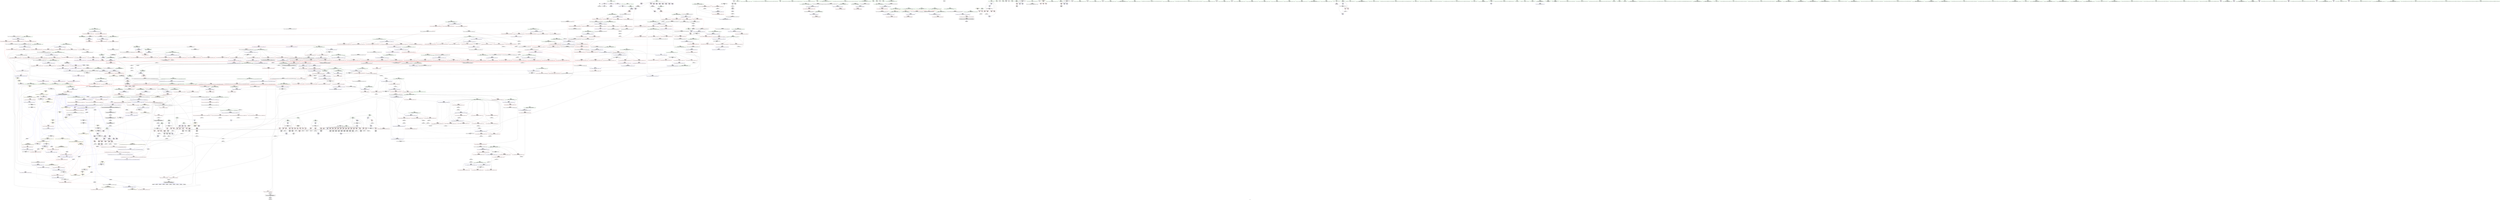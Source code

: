 digraph "SVFG" {
	label="SVFG";

	Node0x55b25b558310 [shape=record,color=grey,label="{NodeID: 0\nNullPtr}"];
	Node0x55b25b558310 -> Node0x55b25b5bb310[style=solid];
	Node0x55b25b558310 -> Node0x55b25b5d6430[style=solid];
	Node0x55b25b5c36d0 [shape=record,color=blue,label="{NodeID: 775\n1009\<--1006\nadd.ptr3\<--\n_ZSt11__push_heapIPiliN9__gnu_cxx5__ops14_Iter_less_valEEvT_T0_S5_T1_RT2_\n}"];
	Node0x55b25b5c36d0 -> Node0x55b25b63e340[style=dashed];
	Node0x55b25b5ba2a0 [shape=record,color=red,label="{NodeID: 443\n456\<--433\n\<--__depth_limit.addr\n_ZSt16__introsort_loopIPilN9__gnu_cxx5__ops15_Iter_less_iterEEvT_S4_T0_T1_\n}"];
	Node0x55b25b5ba2a0 -> Node0x55b25b601e90[style=solid];
	Node0x55b25b5fe110 [shape=record,color=grey,label="{NodeID: 1218\n722 = Binary(720, 721, )\n}"];
	Node0x55b25b5fe110 -> Node0x55b25b5fdf90[style=solid];
	Node0x55b25b5ae420 [shape=record,color=green,label="{NodeID: 111\n626\<--627\n__last.addr\<--__last.addr_field_insensitive\n_ZSt13__heap_selectIPiN9__gnu_cxx5__ops15_Iter_less_iterEEvT_S4_S4_T0_\n}"];
	Node0x55b25b5ae420 -> Node0x55b25b5cbdb0[style=solid];
	Node0x55b25b5ae420 -> Node0x55b25b5d8b60[style=solid];
	Node0x55b25b5cfb70 [shape=record,color=red,label="{NodeID: 554\n1002\<--966\n\<--__first.addr\n_ZSt11__push_heapIPiliN9__gnu_cxx5__ops14_Iter_less_valEEvT_T0_S5_T1_RT2_\n}"];
	Node0x55b25b5cfb70 -> Node0x55b25b5c1b30[style=solid];
	Node0x55b25b5b2ad0 [shape=record,color=green,label="{NodeID: 222\n1451\<--1452\n__last.addr\<--__last.addr_field_insensitive\n_ZNSt20__copy_move_backwardILb1ELb1ESt26random_access_iterator_tagE13__copy_move_bIiEEPT_PKS3_S6_S4_\n}"];
	Node0x55b25b5b2ad0 -> Node0x55b25b5d54d0[style=solid];
	Node0x55b25b5b2ad0 -> Node0x55b25b5c6450[style=solid];
	Node0x55b25b6be460 [shape=record,color=black,label="{NodeID: 1772\n1048 = PHI(602, )\n2nd arg _ZSt22__move_median_to_firstIPiN9__gnu_cxx5__ops15_Iter_less_iterEEvT_S4_S4_S4_T0_ }"];
	Node0x55b25b6be460 -> Node0x55b25b5c3e20[style=solid];
	Node0x55b25b5d55a0 [shape=record,color=red,label="{NodeID: 665\n1470\<--1453\n\<--__result.addr\n_ZNSt20__copy_move_backwardILb1ELb1ESt26random_access_iterator_tagE13__copy_move_bIiEEPT_PKS3_S6_S4_\n}"];
	Node0x55b25b5d55a0 -> Node0x55b25b5c1da0[style=solid];
	Node0x55b25b5c07b0 [shape=record,color=purple,label="{NodeID: 333\n688\<--687\nincdec.ptr\<--\n_ZSt11__sort_heapIPiN9__gnu_cxx5__ops15_Iter_less_iterEEvT_S4_RT0_\n}"];
	Node0x55b25b5c07b0 -> Node0x55b25b5d9040[style=solid];
	Node0x55b25b5aa3d0 [shape=record,color=green,label="{NodeID: 1\n7\<--1\n__dso_handle\<--dummyObj\nGlob }"];
	Node0x55b25b5c37a0 [shape=record,color=blue,label="{NodeID: 776\n968\<--1011\n__holeIndex.addr\<--\n_ZSt11__push_heapIPiliN9__gnu_cxx5__ops14_Iter_less_valEEvT_T0_S5_T1_RT2_\n}"];
	Node0x55b25b5c37a0 -> Node0x55b25b5d0050[style=dashed];
	Node0x55b25b5c37a0 -> Node0x55b25b63e840[style=dashed];
	Node0x55b25b5ba370 [shape=record,color=red,label="{NodeID: 444\n467\<--433\n\<--__depth_limit.addr\n_ZSt16__introsort_loopIPilN9__gnu_cxx5__ops15_Iter_less_iterEEvT_S4_T0_T1_\n}"];
	Node0x55b25b5ba370 -> Node0x55b25b5fe410[style=solid];
	Node0x55b25b5fe290 [shape=record,color=grey,label="{NodeID: 1219\n284 = Binary(283, 105, )\n}"];
	Node0x55b25b5fe290 -> Node0x55b25b5d7570[style=solid];
	Node0x55b25b5ae4f0 [shape=record,color=green,label="{NodeID: 112\n628\<--629\n__i\<--__i_field_insensitive\n_ZSt13__heap_selectIPiN9__gnu_cxx5__ops15_Iter_less_iterEEvT_S4_S4_T0_\n}"];
	Node0x55b25b5ae4f0 -> Node0x55b25b5cbe80[style=solid];
	Node0x55b25b5ae4f0 -> Node0x55b25b5cbf50[style=solid];
	Node0x55b25b5ae4f0 -> Node0x55b25b5cc020[style=solid];
	Node0x55b25b5ae4f0 -> Node0x55b25b5cc0f0[style=solid];
	Node0x55b25b5ae4f0 -> Node0x55b25b5d8c30[style=solid];
	Node0x55b25b5ae4f0 -> Node0x55b25b5d8d00[style=solid];
	Node0x55b25b5cfc40 [shape=record,color=red,label="{NodeID: 555\n1007\<--966\n\<--__first.addr\n_ZSt11__push_heapIPiliN9__gnu_cxx5__ops14_Iter_less_valEEvT_T0_S5_T1_RT2_\n}"];
	Node0x55b25b5cfc40 -> Node0x55b25b5c1c00[style=solid];
	Node0x55b25b5b2ba0 [shape=record,color=green,label="{NodeID: 223\n1453\<--1454\n__result.addr\<--__result.addr_field_insensitive\n_ZNSt20__copy_move_backwardILb1ELb1ESt26random_access_iterator_tagE13__copy_move_bIiEEPT_PKS3_S6_S4_\n}"];
	Node0x55b25b5b2ba0 -> Node0x55b25b5d55a0[style=solid];
	Node0x55b25b5b2ba0 -> Node0x55b25b5d5670[style=solid];
	Node0x55b25b5b2ba0 -> Node0x55b25b5c6520[style=solid];
	Node0x55b25b6be570 [shape=record,color=black,label="{NodeID: 1773\n1049 = PHI(604, )\n3rd arg _ZSt22__move_median_to_firstIPiN9__gnu_cxx5__ops15_Iter_less_iterEEvT_S4_S4_S4_T0_ }"];
	Node0x55b25b6be570 -> Node0x55b25b5c3ef0[style=solid];
	Node0x55b25b5d5670 [shape=record,color=red,label="{NodeID: 666\n1483\<--1453\n\<--__result.addr\n_ZNSt20__copy_move_backwardILb1ELb1ESt26random_access_iterator_tagE13__copy_move_bIiEEPT_PKS3_S6_S4_\n}"];
	Node0x55b25b5d5670 -> Node0x55b25b5c1e70[style=solid];
	Node0x55b25b5c0880 [shape=record,color=purple,label="{NodeID: 334\n1137\<--1136\nincdec.ptr\<--\n_ZSt21__unguarded_partitionIPiN9__gnu_cxx5__ops15_Iter_less_iterEET_S4_S4_S4_T0_\n}"];
	Node0x55b25b5c0880 -> Node0x55b25b5c4230[style=solid];
	Node0x55b25b5aa460 [shape=record,color=green,label="{NodeID: 2\n9\<--1\n\<--dummyObj\nCan only get source location for instruction, argument, global var or function.}"];
	Node0x55b25b5c3870 [shape=record,color=blue,label="{NodeID: 777\n976\<--1015\n__parent\<--div5\n_ZSt11__push_heapIPiliN9__gnu_cxx5__ops14_Iter_less_valEEvT_T0_S5_T1_RT2_\n}"];
	Node0x55b25b5c3870 -> Node0x55b25b63ed40[style=dashed];
	Node0x55b25b5ba440 [shape=record,color=red,label="{NodeID: 445\n479\<--433\n\<--__depth_limit.addr\n_ZSt16__introsort_loopIPilN9__gnu_cxx5__ops15_Iter_less_iterEEvT_S4_T0_T1_\n|{<s0>21}}"];
	Node0x55b25b5ba440:s0 -> Node0x55b25b6bd650[style=solid,color=red];
	Node0x55b25b5fe410 [shape=record,color=grey,label="{NodeID: 1220\n468 = Binary(467, 469, )\n}"];
	Node0x55b25b5fe410 -> Node0x55b25b5d8000[style=solid];
	Node0x55b25b5ae5c0 [shape=record,color=green,label="{NodeID: 113\n636\<--637\n_ZSt11__make_heapIPiN9__gnu_cxx5__ops15_Iter_less_iterEEvT_S4_RT0_\<--_ZSt11__make_heapIPiN9__gnu_cxx5__ops15_Iter_less_iterEEvT_S4_RT0__field_insensitive\n}"];
	Node0x55b25b5cfd10 [shape=record,color=red,label="{NodeID: 556\n1020\<--966\n\<--__first.addr\n_ZSt11__push_heapIPiliN9__gnu_cxx5__ops14_Iter_less_valEEvT_T0_S5_T1_RT2_\n}"];
	Node0x55b25b5cfd10 -> Node0x55b25b5c1cd0[style=solid];
	Node0x55b25b646040 [shape=record,color=black,label="{NodeID: 1331\nMR_8V_2 = PHI(MR_8V_3, MR_8V_1, )\npts\{19 \}\n|{<s0>27|<s1>33|<s2>33|<s3>33}}"];
	Node0x55b25b646040:s0 -> Node0x55b25b66d2a0[style=dashed,color=blue];
	Node0x55b25b646040:s1 -> Node0x55b25b5cdd60[style=dashed,color=red];
	Node0x55b25b646040:s2 -> Node0x55b25b5cde30[style=dashed,color=red];
	Node0x55b25b646040:s3 -> Node0x55b25b5d9d40[style=dashed,color=red];
	Node0x55b25b5b2c70 [shape=record,color=green,label="{NodeID: 224\n1455\<--1456\n_Num\<--_Num_field_insensitive\n_ZNSt20__copy_move_backwardILb1ELb1ESt26random_access_iterator_tagE13__copy_move_bIiEEPT_PKS3_S6_S4_\n}"];
	Node0x55b25b5b2c70 -> Node0x55b25b5d5740[style=solid];
	Node0x55b25b5b2c70 -> Node0x55b25b5d5810[style=solid];
	Node0x55b25b5b2c70 -> Node0x55b25b5d58e0[style=solid];
	Node0x55b25b5b2c70 -> Node0x55b25b5d59b0[style=solid];
	Node0x55b25b5b2c70 -> Node0x55b25b5c65f0[style=solid];
	Node0x55b25b6be6b0 [shape=record,color=black,label="{NodeID: 1774\n617 = PHI(560, )\n0th arg _ZSt13__heap_selectIPiN9__gnu_cxx5__ops15_Iter_less_iterEEvT_S4_S4_T0_ }"];
	Node0x55b25b6be6b0 -> Node0x55b25b5d89c0[style=solid];
	Node0x55b25b5d5740 [shape=record,color=red,label="{NodeID: 667\n1467\<--1455\n\<--_Num\n_ZNSt20__copy_move_backwardILb1ELb1ESt26random_access_iterator_tagE13__copy_move_bIiEEPT_PKS3_S6_S4_\n}"];
	Node0x55b25b5d5740 -> Node0x55b25b600e10[style=solid];
	Node0x55b25b5c0950 [shape=record,color=purple,label="{NodeID: 335\n1141\<--1140\nincdec.ptr3\<--\n_ZSt21__unguarded_partitionIPiN9__gnu_cxx5__ops15_Iter_less_iterEET_S4_S4_S4_T0_\n}"];
	Node0x55b25b5c0950 -> Node0x55b25b5c4300[style=solid];
	Node0x55b25b5aa710 [shape=record,color=green,label="{NodeID: 3\n22\<--1\n.str\<--dummyObj\nGlob }"];
	Node0x55b25b5c3940 [shape=record,color=blue,label="{NodeID: 778\n1022\<--1019\nadd.ptr7\<--\n_ZSt11__push_heapIPiliN9__gnu_cxx5__ops14_Iter_less_valEEvT_T0_S5_T1_RT2_\n|{<s0>47}}"];
	Node0x55b25b5c3940:s0 -> Node0x55b25b66c7a0[style=dashed,color=blue];
	Node0x55b25b5ba510 [shape=record,color=red,label="{NodeID: 446\n477\<--437\n\<--__cut\n_ZSt16__introsort_loopIPilN9__gnu_cxx5__ops15_Iter_less_iterEEvT_S4_T0_T1_\n|{<s0>21}}"];
	Node0x55b25b5ba510:s0 -> Node0x55b25b6bd3b0[style=solid,color=red];
	Node0x55b25b5fe590 [shape=record,color=grey,label="{NodeID: 1221\n261 = Binary(260, 105, )\n}"];
	Node0x55b25b5fe590 -> Node0x55b25b5d7300[style=solid];
	Node0x55b25b5ae6c0 [shape=record,color=green,label="{NodeID: 114\n648\<--649\n_ZNK9__gnu_cxx5__ops15_Iter_less_iterclIPiS3_EEbT_T0_\<--_ZNK9__gnu_cxx5__ops15_Iter_less_iterclIPiS3_EEbT_T0__field_insensitive\n}"];
	Node0x55b25b5cfde0 [shape=record,color=red,label="{NodeID: 557\n983\<--968\n\<--__holeIndex.addr\n_ZSt11__push_heapIPiliN9__gnu_cxx5__ops14_Iter_less_valEEvT_T0_S5_T1_RT2_\n}"];
	Node0x55b25b5cfde0 -> Node0x55b25b5fa990[style=solid];
	Node0x55b25b646540 [shape=record,color=black,label="{NodeID: 1332\nMR_111V_3 = PHI(MR_111V_4, MR_111V_2, )\npts\{671 \}\n}"];
	Node0x55b25b646540 -> Node0x55b25b5cc360[style=dashed];
	Node0x55b25b646540 -> Node0x55b25b5cc430[style=dashed];
	Node0x55b25b646540 -> Node0x55b25b5d9040[style=dashed];
	Node0x55b25b5b2d40 [shape=record,color=green,label="{NodeID: 225\n1480\<--1481\nllvm.memmove.p0i8.p0i8.i64\<--llvm.memmove.p0i8.p0i8.i64_field_insensitive\n}"];
	Node0x55b25b6be7f0 [shape=record,color=black,label="{NodeID: 1775\n618 = PHI(561, )\n1st arg _ZSt13__heap_selectIPiN9__gnu_cxx5__ops15_Iter_less_iterEEvT_S4_S4_T0_ }"];
	Node0x55b25b6be7f0 -> Node0x55b25b5d8a90[style=solid];
	Node0x55b25b5d5810 [shape=record,color=red,label="{NodeID: 668\n1471\<--1455\n\<--_Num\n_ZNSt20__copy_move_backwardILb1ELb1ESt26random_access_iterator_tagE13__copy_move_bIiEEPT_PKS3_S6_S4_\n}"];
	Node0x55b25b5d5810 -> Node0x55b25b5fbe90[style=solid];
	Node0x55b25b5c0a20 [shape=record,color=purple,label="{NodeID: 336\n1149\<--1148\nincdec.ptr7\<--\n_ZSt21__unguarded_partitionIPiN9__gnu_cxx5__ops15_Iter_less_iterEET_S4_S4_S4_T0_\n}"];
	Node0x55b25b5c0a20 -> Node0x55b25b5c43d0[style=solid];
	Node0x55b25b5aa7a0 [shape=record,color=green,label="{NodeID: 4\n24\<--1\n.str.1\<--dummyObj\nGlob }"];
	Node0x55b25b5c3a10 [shape=record,color=blue,label="{NodeID: 779\n1029\<--1026\nthis.addr\<--this\n_ZNK9__gnu_cxx5__ops14_Iter_less_valclIPiiEEbT_RT0_\n}"];
	Node0x55b25b5c3a10 -> Node0x55b25b5d07a0[style=dashed];
	Node0x55b25b5ba5e0 [shape=record,color=red,label="{NodeID: 447\n481\<--437\n\<--__cut\n_ZSt16__introsort_loopIPilN9__gnu_cxx5__ops15_Iter_less_iterEEvT_S4_T0_T1_\n}"];
	Node0x55b25b5ba5e0 -> Node0x55b25b5d81a0[style=solid];
	Node0x55b25b5fe710 [shape=record,color=grey,label="{NodeID: 1222\n293 = Binary(292, 105, )\n}"];
	Node0x55b25b5fe710 -> Node0x55b25b5d7710[style=solid];
	Node0x55b25b5b31e0 [shape=record,color=green,label="{NodeID: 115\n655\<--656\n_ZSt10__pop_heapIPiN9__gnu_cxx5__ops15_Iter_less_iterEEvT_S4_S4_RT0_\<--_ZSt10__pop_heapIPiN9__gnu_cxx5__ops15_Iter_less_iterEEvT_S4_S4_RT0__field_insensitive\n}"];
	Node0x55b25b5cfeb0 [shape=record,color=red,label="{NodeID: 558\n988\<--968\n\<--__holeIndex.addr\n_ZSt11__push_heapIPiliN9__gnu_cxx5__ops14_Iter_less_valEEvT_T0_S5_T1_RT2_\n}"];
	Node0x55b25b5cfeb0 -> Node0x55b25b600390[style=solid];
	Node0x55b25b5b2e40 [shape=record,color=green,label="{NodeID: 226\n1497\<--1498\nthis.addr\<--this.addr_field_insensitive\n_ZNK9__gnu_cxx5__ops14_Val_less_iterclIiPiEEbRT_T0_\n}"];
	Node0x55b25b5b2e40 -> Node0x55b25b5d5a80[style=solid];
	Node0x55b25b5b2e40 -> Node0x55b25b5c6790[style=solid];
	Node0x55b25b6be930 [shape=record,color=black,label="{NodeID: 1776\n619 = PHI(562, )\n2nd arg _ZSt13__heap_selectIPiN9__gnu_cxx5__ops15_Iter_less_iterEEvT_S4_S4_T0_ }"];
	Node0x55b25b6be930 -> Node0x55b25b5d8b60[style=solid];
	Node0x55b25b5d58e0 [shape=record,color=red,label="{NodeID: 669\n1477\<--1455\n\<--_Num\n_ZNSt20__copy_move_backwardILb1ELb1ESt26random_access_iterator_tagE13__copy_move_bIiEEPT_PKS3_S6_S4_\n}"];
	Node0x55b25b5d58e0 -> Node0x55b25b5fbb90[style=solid];
	Node0x55b25b5c0af0 [shape=record,color=purple,label="{NodeID: 337\n1162\<--1161\nincdec.ptr9\<--\n_ZSt21__unguarded_partitionIPiN9__gnu_cxx5__ops15_Iter_less_iterEET_S4_S4_S4_T0_\n}"];
	Node0x55b25b5c0af0 -> Node0x55b25b5c44a0[style=solid];
	Node0x55b25b5aa830 [shape=record,color=green,label="{NodeID: 5\n26\<--1\n.str.2\<--dummyObj\nGlob }"];
	Node0x55b25b5c3ae0 [shape=record,color=blue,label="{NodeID: 780\n1031\<--1027\n__it.addr\<--__it\n_ZNK9__gnu_cxx5__ops14_Iter_less_valclIPiiEEbT_RT0_\n}"];
	Node0x55b25b5c3ae0 -> Node0x55b25b5d0870[style=dashed];
	Node0x55b25b5ba6b0 [shape=record,color=red,label="{NodeID: 448\n490\<--487\n\<--__n.addr\n_ZSt4__lgl\n}"];
	Node0x55b25b5fe890 [shape=record,color=grey,label="{NodeID: 1223\n732 = Binary(731, 403, )\n}"];
	Node0x55b25b5fe890 -> Node0x55b25b5d9380[style=solid];
	Node0x55b25b5b32e0 [shape=record,color=green,label="{NodeID: 116\n668\<--669\n__first.addr\<--__first.addr_field_insensitive\n_ZSt11__sort_heapIPiN9__gnu_cxx5__ops15_Iter_less_iterEEvT_S4_RT0_\n}"];
	Node0x55b25b5b32e0 -> Node0x55b25b5cc1c0[style=solid];
	Node0x55b25b5b32e0 -> Node0x55b25b5cc290[style=solid];
	Node0x55b25b5b32e0 -> Node0x55b25b5d8dd0[style=solid];
	Node0x55b25b5cff80 [shape=record,color=red,label="{NodeID: 559\n1008\<--968\n\<--__holeIndex.addr\n_ZSt11__push_heapIPiliN9__gnu_cxx5__ops14_Iter_less_valEEvT_T0_S5_T1_RT2_\n}"];
	Node0x55b25b646f40 [shape=record,color=black,label="{NodeID: 1334\nMR_8V_2 = PHI(MR_8V_3, MR_8V_1, )\npts\{19 \}\n|{<s0>24|<s1>76|<s2>76}}"];
	Node0x55b25b646f40:s0 -> Node0x55b25b649c40[style=dashed,color=blue];
	Node0x55b25b646f40:s1 -> Node0x55b25b5d4a40[style=dashed,color=red];
	Node0x55b25b646f40:s2 -> Node0x55b25b62f7f0[style=dashed,color=red];
	Node0x55b25b5b2f10 [shape=record,color=green,label="{NodeID: 227\n1499\<--1500\n__val.addr\<--__val.addr_field_insensitive\n_ZNK9__gnu_cxx5__ops14_Val_less_iterclIiPiEEbRT_T0_\n}"];
	Node0x55b25b5b2f10 -> Node0x55b25b5d5b50[style=solid];
	Node0x55b25b5b2f10 -> Node0x55b25b5c6860[style=solid];
	Node0x55b25b6bea70 [shape=record,color=black,label="{NodeID: 1777\n1439 = PHI(1396, 1400, 1402, )\n0th arg _ZSt12__niter_baseIPiET_S1_ }"];
	Node0x55b25b6bea70 -> Node0x55b25b5c62b0[style=solid];
	Node0x55b25b5d59b0 [shape=record,color=red,label="{NodeID: 670\n1484\<--1455\n\<--_Num\n_ZNSt20__copy_move_backwardILb1ELb1ESt26random_access_iterator_tagE13__copy_move_bIiEEPT_PKS3_S6_S4_\n}"];
	Node0x55b25b5d59b0 -> Node0x55b25b5fba10[style=solid];
	Node0x55b25b5c0bc0 [shape=record,color=purple,label="{NodeID: 338\n1235\<--1234\nadd.ptr\<--\n_ZSt16__insertion_sortIPiN9__gnu_cxx5__ops15_Iter_less_iterEEvT_S4_T0_\n}"];
	Node0x55b25b5c0bc0 -> Node0x55b25b5c4cc0[style=solid];
	Node0x55b25b5aa8c0 [shape=record,color=green,label="{NodeID: 6\n28\<--1\n.str.3\<--dummyObj\nGlob }"];
	Node0x55b25b5c3bb0 [shape=record,color=blue,label="{NodeID: 781\n1033\<--1028\n__val.addr\<--__val\n_ZNK9__gnu_cxx5__ops14_Iter_less_valclIPiiEEbT_RT0_\n}"];
	Node0x55b25b5c3bb0 -> Node0x55b25b5d0940[style=dashed];
	Node0x55b25b5ba780 [shape=record,color=red,label="{NodeID: 449\n518\<--505\n\<--__first.addr\n_ZSt22__final_insertion_sortIPiN9__gnu_cxx5__ops15_Iter_less_iterEEvT_S4_T0_\n}"];
	Node0x55b25b5ba780 -> Node0x55b25b5bd250[style=solid];
	Node0x55b25b5fea10 [shape=record,color=grey,label="{NodeID: 1224\n731 = Binary(729, 730, )\n}"];
	Node0x55b25b5fea10 -> Node0x55b25b5fe890[style=solid];
	Node0x55b25b5b33b0 [shape=record,color=green,label="{NodeID: 117\n670\<--671\n__last.addr\<--__last.addr_field_insensitive\n_ZSt11__sort_heapIPiN9__gnu_cxx5__ops15_Iter_less_iterEEvT_S4_RT0_\n}"];
	Node0x55b25b5b33b0 -> Node0x55b25b5cc360[style=solid];
	Node0x55b25b5b33b0 -> Node0x55b25b5cc430[style=solid];
	Node0x55b25b5b33b0 -> Node0x55b25b5cc500[style=solid];
	Node0x55b25b5b33b0 -> Node0x55b25b5cc5d0[style=solid];
	Node0x55b25b5b33b0 -> Node0x55b25b5d8ea0[style=solid];
	Node0x55b25b5b33b0 -> Node0x55b25b5d9040[style=solid];
	Node0x55b25b5d0050 [shape=record,color=red,label="{NodeID: 560\n1013\<--968\n\<--__holeIndex.addr\n_ZSt11__push_heapIPiliN9__gnu_cxx5__ops14_Iter_less_valEEvT_T0_S5_T1_RT2_\n}"];
	Node0x55b25b5d0050 -> Node0x55b25b5fa210[style=solid];
	Node0x55b25b647440 [shape=record,color=black,label="{NodeID: 1335\nMR_225V_3 = PHI(MR_225V_4, MR_225V_2, )\npts\{1286 \}\n}"];
	Node0x55b25b647440 -> Node0x55b25b5d3e10[style=dashed];
	Node0x55b25b647440 -> Node0x55b25b5d3ee0[style=dashed];
	Node0x55b25b647440 -> Node0x55b25b5d3fb0[style=dashed];
	Node0x55b25b647440 -> Node0x55b25b5c5270[style=dashed];
	Node0x55b25b5b2fe0 [shape=record,color=green,label="{NodeID: 228\n1501\<--1502\n__it.addr\<--__it.addr_field_insensitive\n_ZNK9__gnu_cxx5__ops14_Val_less_iterclIiPiEEbRT_T0_\n}"];
	Node0x55b25b5b2fe0 -> Node0x55b25b5d5c20[style=solid];
	Node0x55b25b5b2fe0 -> Node0x55b25b5c6930[style=solid];
	Node0x55b25b6bf1a0 [shape=record,color=black,label="{NodeID: 1778\n101 = PHI()\n}"];
	Node0x55b25b5d5a80 [shape=record,color=red,label="{NodeID: 671\n1506\<--1497\nthis1\<--this.addr\n_ZNK9__gnu_cxx5__ops14_Val_less_iterclIiPiEEbRT_T0_\n}"];
	Node0x55b25b5c0c90 [shape=record,color=purple,label="{NodeID: 339\n1253\<--1252\nadd.ptr4\<--\n_ZSt16__insertion_sortIPiN9__gnu_cxx5__ops15_Iter_less_iterEEvT_S4_T0_\n|{<s0>71}}"];
	Node0x55b25b5c0c90:s0 -> Node0x55b25b6c5d20[style=solid,color=red];
	Node0x55b25b5ab100 [shape=record,color=green,label="{NodeID: 7\n30\<--1\nstderr\<--dummyObj\nGlob }"];
	Node0x55b25b5c3c80 [shape=record,color=blue,label="{NodeID: 782\n1052\<--1046\n__result.addr\<--__result\n_ZSt22__move_median_to_firstIPiN9__gnu_cxx5__ops15_Iter_less_iterEEvT_S4_S4_S4_T0_\n}"];
	Node0x55b25b5c3c80 -> Node0x55b25b5d0bb0[style=dashed];
	Node0x55b25b5c3c80 -> Node0x55b25b5d0c80[style=dashed];
	Node0x55b25b5c3c80 -> Node0x55b25b5d0d50[style=dashed];
	Node0x55b25b5c3c80 -> Node0x55b25b5d0e20[style=dashed];
	Node0x55b25b5c3c80 -> Node0x55b25b5d0ef0[style=dashed];
	Node0x55b25b5c3c80 -> Node0x55b25b5d0fc0[style=dashed];
	Node0x55b25b5ba850 [shape=record,color=red,label="{NodeID: 450\n525\<--505\n\<--__first.addr\n_ZSt22__final_insertion_sortIPiN9__gnu_cxx5__ops15_Iter_less_iterEEvT_S4_T0_\n|{<s0>23}}"];
	Node0x55b25b5ba850:s0 -> Node0x55b25b6bd7a0[style=solid,color=red];
	Node0x55b25b5feb90 [shape=record,color=grey,label="{NodeID: 1225\n735 = Binary(734, 408, )\n}"];
	Node0x55b25b5feb90 -> Node0x55b25b5fb710[style=solid];
	Node0x55b25b5b3480 [shape=record,color=green,label="{NodeID: 118\n672\<--673\n__comp.addr\<--__comp.addr_field_insensitive\n_ZSt11__sort_heapIPiN9__gnu_cxx5__ops15_Iter_less_iterEEvT_S4_RT0_\n}"];
	Node0x55b25b5b3480 -> Node0x55b25b5cc6a0[style=solid];
	Node0x55b25b5b3480 -> Node0x55b25b5d8f70[style=solid];
	Node0x55b25b5d0120 [shape=record,color=red,label="{NodeID: 561\n1021\<--968\n\<--__holeIndex.addr\n_ZSt11__push_heapIPiliN9__gnu_cxx5__ops14_Iter_less_valEEvT_T0_S5_T1_RT2_\n}"];
	Node0x55b25b647940 [shape=record,color=black,label="{NodeID: 1336\nMR_8V_2 = PHI(MR_8V_3, MR_8V_1, )\npts\{19 \}\n|{|<s2>6|<s3>13}}"];
	Node0x55b25b647940 -> Node0x55b25b5b8be0[style=dashed];
	Node0x55b25b647940 -> Node0x55b25b5b8ff0[style=dashed];
	Node0x55b25b647940:s2 -> Node0x55b25b64f370[style=dashed,color=red];
	Node0x55b25b647940:s3 -> Node0x55b25b633cf0[style=dashed,color=blue];
	Node0x55b25b5b30b0 [shape=record,color=green,label="{NodeID: 229\n38\<--1513\n_GLOBAL__sub_I_fagu_1_1.cpp\<--_GLOBAL__sub_I_fagu_1_1.cpp_field_insensitive\n}"];
	Node0x55b25b5b30b0 -> Node0x55b25b5d6330[style=solid];
	Node0x55b25b6bf2a0 [shape=record,color=black,label="{NodeID: 1779\n351 = PHI()\n}"];
	Node0x55b25b5d5b50 [shape=record,color=red,label="{NodeID: 672\n1507\<--1499\n\<--__val.addr\n_ZNK9__gnu_cxx5__ops14_Val_less_iterclIiPiEEbRT_T0_\n}"];
	Node0x55b25b5d5b50 -> Node0x55b25b5d5cf0[style=solid];
	Node0x55b25b651040 [shape=record,color=yellow,style=double,label="{NodeID: 1447\n43V_1 = ENCHI(MR_43V_0)\npts\{337 \}\nFun[main]}"];
	Node0x55b25b651040 -> Node0x55b25b5b9400[style=dashed];
	Node0x55b25b651040 -> Node0x55b25b5b94d0[style=dashed];
	Node0x55b25b5c0d60 [shape=record,color=purple,label="{NodeID: 340\n1272\<--1271\nincdec.ptr\<--\n_ZSt16__insertion_sortIPiN9__gnu_cxx5__ops15_Iter_less_iterEEvT_S4_T0_\n}"];
	Node0x55b25b5c0d60 -> Node0x55b25b5c4f30[style=solid];
	Node0x55b25b5ab190 [shape=record,color=green,label="{NodeID: 8\n31\<--1\n.str.4\<--dummyObj\nGlob }"];
	Node0x55b25b5c3d50 [shape=record,color=blue,label="{NodeID: 783\n1054\<--1047\n__a.addr\<--__a\n_ZSt22__move_median_to_firstIPiN9__gnu_cxx5__ops15_Iter_less_iterEEvT_S4_S4_S4_T0_\n}"];
	Node0x55b25b5c3d50 -> Node0x55b25b5d1090[style=dashed];
	Node0x55b25b5c3d50 -> Node0x55b25b5d1160[style=dashed];
	Node0x55b25b5c3d50 -> Node0x55b25b5d1230[style=dashed];
	Node0x55b25b5c3d50 -> Node0x55b25b5d1300[style=dashed];
	Node0x55b25b5c3d50 -> Node0x55b25b5d13d0[style=dashed];
	Node0x55b25b5ba920 [shape=record,color=red,label="{NodeID: 451\n526\<--505\n\<--__first.addr\n_ZSt22__final_insertion_sortIPiN9__gnu_cxx5__ops15_Iter_less_iterEEvT_S4_T0_\n}"];
	Node0x55b25b5ba920 -> Node0x55b25b5c02d0[style=solid];
	Node0x55b25b5fed10 [shape=record,color=grey,label="{NodeID: 1226\n452 = Binary(451, 403, )\n}"];
	Node0x55b25b5fed10 -> Node0x55b25b602190[style=solid];
	Node0x55b25b5b3550 [shape=record,color=green,label="{NodeID: 119\n701\<--702\n__first.addr\<--__first.addr_field_insensitive\n_ZSt11__make_heapIPiN9__gnu_cxx5__ops15_Iter_less_iterEEvT_S4_RT0_\n}"];
	Node0x55b25b5b3550 -> Node0x55b25b5cc770[style=solid];
	Node0x55b25b5b3550 -> Node0x55b25b5cc840[style=solid];
	Node0x55b25b5b3550 -> Node0x55b25b5cc910[style=solid];
	Node0x55b25b5b3550 -> Node0x55b25b5cc9e0[style=solid];
	Node0x55b25b5b3550 -> Node0x55b25b5d9110[style=solid];
	Node0x55b25b5d01f0 [shape=record,color=red,label="{NodeID: 562\n989\<--970\n\<--__topIndex.addr\n_ZSt11__push_heapIPiliN9__gnu_cxx5__ops14_Iter_less_valEEvT_T0_S5_T1_RT2_\n}"];
	Node0x55b25b5d01f0 -> Node0x55b25b600390[style=solid];
	Node0x55b25b647e40 [shape=record,color=black,label="{NodeID: 1337\nMR_14V_2 = PHI(MR_14V_4, MR_14V_1, )\npts\{71 \}\n}"];
	Node0x55b25b647e40 -> Node0x55b25b5d67a0[style=dashed];
	Node0x55b25b5bb310 [shape=record,color=black,label="{NodeID: 230\n2\<--3\ndummyVal\<--dummyVal\n}"];
	Node0x55b25b6bf3a0 [shape=record,color=black,label="{NodeID: 1780\n87 = PHI()\n}"];
	Node0x55b25b5d5c20 [shape=record,color=red,label="{NodeID: 673\n1509\<--1501\n\<--__it.addr\n_ZNK9__gnu_cxx5__ops14_Val_less_iterclIiPiEEbRT_T0_\n}"];
	Node0x55b25b5d5c20 -> Node0x55b25b5d5dc0[style=solid];
	Node0x55b25b5c0e30 [shape=record,color=purple,label="{NodeID: 341\n1307\<--1306\nincdec.ptr\<--\n_ZSt26__unguarded_insertion_sortIPiN9__gnu_cxx5__ops15_Iter_less_iterEEvT_S4_T0_\n}"];
	Node0x55b25b5c0e30 -> Node0x55b25b5c5270[style=solid];
	Node0x55b25b5ab220 [shape=record,color=green,label="{NodeID: 9\n33\<--1\n.str.5\<--dummyObj\nGlob }"];
	Node0x55b25b5c3e20 [shape=record,color=blue,label="{NodeID: 784\n1056\<--1048\n__b.addr\<--__b\n_ZSt22__move_median_to_firstIPiN9__gnu_cxx5__ops15_Iter_less_iterEEvT_S4_S4_S4_T0_\n}"];
	Node0x55b25b5c3e20 -> Node0x55b25b5d14a0[style=dashed];
	Node0x55b25b5c3e20 -> Node0x55b25b5d1570[style=dashed];
	Node0x55b25b5c3e20 -> Node0x55b25b5d1640[style=dashed];
	Node0x55b25b5c3e20 -> Node0x55b25b5d1710[style=dashed];
	Node0x55b25b5c3e20 -> Node0x55b25b5d17e0[style=dashed];
	Node0x55b25b5ba9f0 [shape=record,color=red,label="{NodeID: 452\n531\<--505\n\<--__first.addr\n_ZSt22__final_insertion_sortIPiN9__gnu_cxx5__ops15_Iter_less_iterEEvT_S4_T0_\n}"];
	Node0x55b25b5ba9f0 -> Node0x55b25b5c03a0[style=solid];
	Node0x55b25b5fee90 [shape=record,color=grey,label="{NodeID: 1227\n253 = Binary(249, 252, )\n}"];
	Node0x55b25b5fee90 -> Node0x55b25b602010[style=solid];
	Node0x55b25b5b3620 [shape=record,color=green,label="{NodeID: 120\n703\<--704\n__last.addr\<--__last.addr_field_insensitive\n_ZSt11__make_heapIPiN9__gnu_cxx5__ops15_Iter_less_iterEEvT_S4_RT0_\n}"];
	Node0x55b25b5b3620 -> Node0x55b25b5ccab0[style=solid];
	Node0x55b25b5b3620 -> Node0x55b25b5ccb80[style=solid];
	Node0x55b25b5b3620 -> Node0x55b25b5d91e0[style=solid];
	Node0x55b25b5d02c0 [shape=record,color=red,label="{NodeID: 563\n992\<--974\n\<--__comp.addr\n_ZSt11__push_heapIPiliN9__gnu_cxx5__ops14_Iter_less_valEEvT_T0_S5_T1_RT2_\n|{<s0>48}}"];
	Node0x55b25b5d02c0:s0 -> Node0x55b25b6c6490[style=solid,color=red];
	Node0x55b25b648340 [shape=record,color=black,label="{NodeID: 1338\nMR_12V_3 = PHI(MR_12V_4, MR_12V_2, )\npts\{69 \}\n}"];
	Node0x55b25b648340 -> Node0x55b25b5c2eb0[style=dashed];
	Node0x55b25b648340 -> Node0x55b25b5c2f80[style=dashed];
	Node0x55b25b648340 -> Node0x55b25b5c3050[style=dashed];
	Node0x55b25b648340 -> Node0x55b25b5b72b0[style=dashed];
	Node0x55b25b648340 -> Node0x55b25b5b7380[style=dashed];
	Node0x55b25b648340 -> Node0x55b25b5d6940[style=dashed];
	Node0x55b25b5bb410 [shape=record,color=black,label="{NodeID: 231\n333\<--9\nmain_ret\<--\nmain\n}"];
	Node0x55b25b6bf4a0 [shape=record,color=black,label="{NodeID: 1781\n48 = PHI()\n}"];
	Node0x55b25b5d5cf0 [shape=record,color=red,label="{NodeID: 674\n1508\<--1507\n\<--\n_ZNK9__gnu_cxx5__ops14_Val_less_iterclIiPiEEbRT_T0_\n}"];
	Node0x55b25b5d5cf0 -> Node0x55b25b5fff10[style=solid];
	Node0x55b25b651230 [shape=record,color=yellow,style=double,label="{NodeID: 1449\n47V_1 = ENCHI(MR_47V_0)\npts\{12 14 17 \}\nFun[main]|{<s0>13|<s1>13|<s2>13}}"];
	Node0x55b25b651230:s0 -> Node0x55b25b6521b0[style=dashed,color=red];
	Node0x55b25b651230:s1 -> Node0x55b25b6522c0[style=dashed,color=red];
	Node0x55b25b651230:s2 -> Node0x55b25b6523a0[style=dashed,color=red];
	Node0x55b25b5c0f00 [shape=record,color=purple,label="{NodeID: 342\n1353\<--1352\nincdec.ptr\<--\n_ZSt25__unguarded_linear_insertIPiN9__gnu_cxx5__ops14_Val_less_iterEEvT_T0_\n}"];
	Node0x55b25b5c0f00 -> Node0x55b25b5c5820[style=solid];
	Node0x55b25b5ab2b0 [shape=record,color=green,label="{NodeID: 10\n35\<--1\nstdout\<--dummyObj\nGlob }"];
	Node0x55b25b5c3ef0 [shape=record,color=blue,label="{NodeID: 785\n1058\<--1049\n__c.addr\<--__c\n_ZSt22__move_median_to_firstIPiN9__gnu_cxx5__ops15_Iter_less_iterEEvT_S4_S4_S4_T0_\n}"];
	Node0x55b25b5c3ef0 -> Node0x55b25b5d18b0[style=dashed];
	Node0x55b25b5c3ef0 -> Node0x55b25b5d1980[style=dashed];
	Node0x55b25b5c3ef0 -> Node0x55b25b5d1a50[style=dashed];
	Node0x55b25b5c3ef0 -> Node0x55b25b5d1b20[style=dashed];
	Node0x55b25b5c3ef0 -> Node0x55b25b5d1bf0[style=dashed];
	Node0x55b25b5c3ef0 -> Node0x55b25b5d1cc0[style=dashed];
	Node0x55b25b5baac0 [shape=record,color=red,label="{NodeID: 453\n538\<--505\n\<--__first.addr\n_ZSt22__final_insertion_sortIPiN9__gnu_cxx5__ops15_Iter_less_iterEEvT_S4_T0_\n|{<s0>25}}"];
	Node0x55b25b5baac0:s0 -> Node0x55b25b6bd7a0[style=solid,color=red];
	Node0x55b25b5ff010 [shape=record,color=grey,label="{NodeID: 1228\n288 = Binary(287, 105, )\n}"];
	Node0x55b25b5ff010 -> Node0x55b25b5d7640[style=solid];
	Node0x55b25b5b36f0 [shape=record,color=green,label="{NodeID: 121\n705\<--706\n__comp.addr\<--__comp.addr_field_insensitive\n_ZSt11__make_heapIPiN9__gnu_cxx5__ops15_Iter_less_iterEEvT_S4_RT0_\n}"];
	Node0x55b25b5b36f0 -> Node0x55b25b5ccc50[style=solid];
	Node0x55b25b5b36f0 -> Node0x55b25b5d92b0[style=solid];
	Node0x55b25b5d0390 [shape=record,color=red,label="{NodeID: 564\n994\<--976\n\<--__parent\n_ZSt11__push_heapIPiliN9__gnu_cxx5__ops14_Iter_less_valEEvT_T0_S5_T1_RT2_\n}"];
	Node0x55b25b648840 [shape=record,color=black,label="{NodeID: 1339\nMR_22V_4 = PHI(MR_22V_6, MR_22V_3, )\npts\{79 \}\n}"];
	Node0x55b25b648840 -> Node0x55b25b5b7d40[style=dashed];
	Node0x55b25b648840 -> Node0x55b25b5d6e20[style=dashed];
	Node0x55b25b648840 -> Node0x55b25b5d7160[style=dashed];
	Node0x55b25b648840 -> Node0x55b25b648840[style=dashed];
	Node0x55b25b5bb4e0 [shape=record,color=black,label="{NodeID: 232\n49\<--50\n\<--_ZNSt8ios_base4InitD1Ev\nCan only get source location for instruction, argument, global var or function.}"];
	Node0x55b25b6bf5a0 [shape=record,color=black,label="{NodeID: 1782\n127 = PHI()\n}"];
	Node0x55b25b5d5dc0 [shape=record,color=red,label="{NodeID: 675\n1510\<--1509\n\<--\n_ZNK9__gnu_cxx5__ops14_Val_less_iterclIiPiEEbRT_T0_\n}"];
	Node0x55b25b5d5dc0 -> Node0x55b25b5fff10[style=solid];
	Node0x55b25b651310 [shape=record,color=yellow,style=double,label="{NodeID: 1450\n37V_1 = ENCHI(MR_37V_0)\npts\{1 \}\nFun[main]}"];
	Node0x55b25b651310 -> Node0x55b25b5c29d0[style=dashed];
	Node0x55b25b651310 -> Node0x55b25b5c2aa0[style=dashed];
	Node0x55b25b651310 -> Node0x55b25b5c2b70[style=dashed];
	Node0x55b25b5c0fd0 [shape=record,color=purple,label="{NodeID: 343\n1369\<--1368\nincdec.ptr3\<--\n_ZSt25__unguarded_linear_insertIPiN9__gnu_cxx5__ops14_Val_less_iterEEvT_T0_\n}"];
	Node0x55b25b5c0fd0 -> Node0x55b25b5c5a90[style=solid];
	Node0x55b25b5ab3b0 [shape=record,color=green,label="{NodeID: 11\n37\<--1\n\<--dummyObj\nCan only get source location for instruction, argument, global var or function.}"];
	Node0x55b25b5c3fc0 [shape=record,color=blue,label="{NodeID: 786\n1121\<--1116\n__first.addr\<--__first\n_ZSt21__unguarded_partitionIPiN9__gnu_cxx5__ops15_Iter_less_iterEET_S4_S4_S4_T0_\n}"];
	Node0x55b25b5c3fc0 -> Node0x55b25b639c20[style=dashed];
	Node0x55b25b5bab90 [shape=record,color=red,label="{NodeID: 454\n517\<--507\n\<--__last.addr\n_ZSt22__final_insertion_sortIPiN9__gnu_cxx5__ops15_Iter_less_iterEEvT_S4_T0_\n}"];
	Node0x55b25b5bab90 -> Node0x55b25b5bd180[style=solid];
	Node0x55b25b5ff190 [shape=record,color=grey,label="{NodeID: 1229\n926 = Binary(925, 685, )\n}"];
	Node0x55b25b5ff190 -> Node0x55b25b5da8a0[style=solid];
	Node0x55b25b5b37c0 [shape=record,color=green,label="{NodeID: 122\n707\<--708\n__len\<--__len_field_insensitive\n_ZSt11__make_heapIPiN9__gnu_cxx5__ops15_Iter_less_iterEEvT_S4_RT0_\n}"];
	Node0x55b25b5b37c0 -> Node0x55b25b5ccd20[style=solid];
	Node0x55b25b5b37c0 -> Node0x55b25b5ccdf0[style=solid];
	Node0x55b25b5b37c0 -> Node0x55b25b5d9380[style=solid];
	Node0x55b25b5d0460 [shape=record,color=red,label="{NodeID: 565\n1003\<--976\n\<--__parent\n_ZSt11__push_heapIPiliN9__gnu_cxx5__ops14_Iter_less_valEEvT_T0_S5_T1_RT2_\n}"];
	Node0x55b25b648d40 [shape=record,color=black,label="{NodeID: 1340\nMR_24V_4 = PHI(MR_24V_5, MR_24V_3, )\npts\{81 \}\n}"];
	Node0x55b25b648d40 -> Node0x55b25b5b7e10[style=dashed];
	Node0x55b25b648d40 -> Node0x55b25b5d6ef0[style=dashed];
	Node0x55b25b648d40 -> Node0x55b25b5d7230[style=dashed];
	Node0x55b25b648d40 -> Node0x55b25b648d40[style=dashed];
	Node0x55b25b5bb5e0 [shape=record,color=black,label="{NodeID: 233\n97\<--96\nidx.ext\<--\n_Z6docasev\n}"];
	Node0x55b25b6bf6a0 [shape=record,color=black,label="{NodeID: 1783\n299 = PHI()\n}"];
	Node0x55b25b5d5e90 [shape=record,color=red,label="{NodeID: 676\n1522\<--1521\ndummyVal\<--offset_0\n_ZNSt20__copy_move_backwardILb1ELb1ESt26random_access_iterator_tagE13__copy_move_bIiEEPT_PKS3_S6_S4_\n}"];
	Node0x55b25b5d5e90 -> Node0x55b25b5c66c0[style=solid];
	Node0x55b25b5c10a0 [shape=record,color=purple,label="{NodeID: 344\n1520\<--1474\noffset_0\<--\n}"];
	Node0x55b25b5c10a0 -> Node0x55b25b5c66c0[style=solid];
	Node0x55b25b5ab4b0 [shape=record,color=green,label="{NodeID: 12\n105\<--1\n\<--dummyObj\nCan only get source location for instruction, argument, global var or function.}"];
	Node0x55b25b5c4090 [shape=record,color=blue,label="{NodeID: 787\n1123\<--1117\n__last.addr\<--__last\n_ZSt21__unguarded_partitionIPiN9__gnu_cxx5__ops15_Iter_less_iterEET_S4_S4_S4_T0_\n}"];
	Node0x55b25b5c4090 -> Node0x55b25b5d2270[style=dashed];
	Node0x55b25b5c4090 -> Node0x55b25b5c4300[style=dashed];
	Node0x55b25b5bac60 [shape=record,color=red,label="{NodeID: 455\n533\<--507\n\<--__last.addr\n_ZSt22__final_insertion_sortIPiN9__gnu_cxx5__ops15_Iter_less_iterEEvT_S4_T0_\n|{<s0>24}}"];
	Node0x55b25b5bac60:s0 -> Node0x55b25b6bb070[style=solid,color=red];
	Node0x55b25b5ff310 [shape=record,color=grey,label="{NodeID: 1230\n451 = Binary(449, 450, )\n}"];
	Node0x55b25b5ff310 -> Node0x55b25b5fed10[style=solid];
	Node0x55b25b5b3890 [shape=record,color=green,label="{NodeID: 123\n709\<--710\n__parent\<--__parent_field_insensitive\n_ZSt11__make_heapIPiN9__gnu_cxx5__ops15_Iter_less_iterEEvT_S4_RT0_\n}"];
	Node0x55b25b5b3890 -> Node0x55b25b5ccec0[style=solid];
	Node0x55b25b5b3890 -> Node0x55b25b5ccf90[style=solid];
	Node0x55b25b5b3890 -> Node0x55b25b5cd060[style=solid];
	Node0x55b25b5b3890 -> Node0x55b25b5cd130[style=solid];
	Node0x55b25b5b3890 -> Node0x55b25b5d9450[style=solid];
	Node0x55b25b5b3890 -> Node0x55b25b5d95f0[style=solid];
	Node0x55b25b5d0530 [shape=record,color=red,label="{NodeID: 566\n1011\<--976\n\<--__parent\n_ZSt11__push_heapIPiliN9__gnu_cxx5__ops14_Iter_less_valEEvT_T0_S5_T1_RT2_\n}"];
	Node0x55b25b5d0530 -> Node0x55b25b5c37a0[style=solid];
	Node0x55b25b649240 [shape=record,color=black,label="{NodeID: 1341\nMR_26V_4 = PHI(MR_26V_5, MR_26V_3, )\npts\{83 \}\n}"];
	Node0x55b25b649240 -> Node0x55b25b5b7ee0[style=dashed];
	Node0x55b25b649240 -> Node0x55b25b5b7fb0[style=dashed];
	Node0x55b25b649240 -> Node0x55b25b5b8080[style=dashed];
	Node0x55b25b649240 -> Node0x55b25b5b8150[style=dashed];
	Node0x55b25b649240 -> Node0x55b25b5b8220[style=dashed];
	Node0x55b25b649240 -> Node0x55b25b5b82f0[style=dashed];
	Node0x55b25b649240 -> Node0x55b25b5b83c0[style=dashed];
	Node0x55b25b649240 -> Node0x55b25b5b8490[style=dashed];
	Node0x55b25b649240 -> Node0x55b25b5b8560[style=dashed];
	Node0x55b25b649240 -> Node0x55b25b5b8630[style=dashed];
	Node0x55b25b649240 -> Node0x55b25b5b8700[style=dashed];
	Node0x55b25b649240 -> Node0x55b25b5d6fc0[style=dashed];
	Node0x55b25b649240 -> Node0x55b25b5d7300[style=dashed];
	Node0x55b25b5bb6b0 [shape=record,color=black,label="{NodeID: 234\n121\<--120\nidxprom\<--\n_Z6docasev\n}"];
	Node0x55b25b6bf7a0 [shape=record,color=black,label="{NodeID: 1784\n340 = PHI()\n}"];
	Node0x55b25b5d5f60 [shape=record,color=blue,label="{NodeID: 677\n8\<--9\ntestcasenr\<--\nGlob }"];
	Node0x55b25b5d5f60 -> Node0x55b25b5d7a50[style=dashed];
	Node0x55b25b5c1170 [shape=record,color=purple,label="{NodeID: 345\n1521\<--1476\noffset_0\<--\n}"];
	Node0x55b25b5c1170 -> Node0x55b25b5d5e90[style=solid];
	Node0x55b25b5ab5b0 [shape=record,color=green,label="{NodeID: 13\n171\<--1\n\<--dummyObj\nCan only get source location for instruction, argument, global var or function.}"];
	Node0x55b25b5c4160 [shape=record,color=blue,label="{NodeID: 788\n1125\<--1118\n__pivot.addr\<--__pivot\n_ZSt21__unguarded_partitionIPiN9__gnu_cxx5__ops15_Iter_less_iterEET_S4_S4_S4_T0_\n}"];
	Node0x55b25b5c4160 -> Node0x55b25b5d2680[style=dashed];
	Node0x55b25b5c4160 -> Node0x55b25b5d2750[style=dashed];
	Node0x55b25b5bad30 [shape=record,color=red,label="{NodeID: 456\n539\<--507\n\<--__last.addr\n_ZSt22__final_insertion_sortIPiN9__gnu_cxx5__ops15_Iter_less_iterEEvT_S4_T0_\n|{<s0>25}}"];
	Node0x55b25b5bad30:s0 -> Node0x55b25b6bd8f0[style=solid,color=red];
	Node0x55b25b5ff490 [shape=record,color=grey,label="{NodeID: 1231\n178 = cmp(176, 177, )\n}"];
	Node0x55b25b5b3960 [shape=record,color=green,label="{NodeID: 124\n711\<--712\n__value\<--__value_field_insensitive\n_ZSt11__make_heapIPiN9__gnu_cxx5__ops15_Iter_less_iterEEvT_S4_RT0_\n|{|<s1>35}}"];
	Node0x55b25b5b3960 -> Node0x55b25b5d9520[style=solid];
	Node0x55b25b5b3960:s1 -> Node0x55b25b6c3560[style=solid,color=red];
	Node0x55b25b5d0600 [shape=record,color=red,label="{NodeID: 567\n1006\<--1005\n\<--call2\n_ZSt11__push_heapIPiliN9__gnu_cxx5__ops14_Iter_less_valEEvT_T0_S5_T1_RT2_\n}"];
	Node0x55b25b5d0600 -> Node0x55b25b5c36d0[style=solid];
	Node0x55b25b649740 [shape=record,color=black,label="{NodeID: 1342\nMR_30V_5 = PHI(MR_30V_6, MR_30V_4, )\npts\{210000 \}\n|{|<s9>13}}"];
	Node0x55b25b649740 -> Node0x55b25b5b8a40[style=dashed];
	Node0x55b25b649740 -> Node0x55b25b5b8b10[style=dashed];
	Node0x55b25b649740 -> Node0x55b25b5b8d80[style=dashed];
	Node0x55b25b649740 -> Node0x55b25b5b8e50[style=dashed];
	Node0x55b25b649740 -> Node0x55b25b5b8f20[style=dashed];
	Node0x55b25b649740 -> Node0x55b25b5b9190[style=dashed];
	Node0x55b25b649740 -> Node0x55b25b5d7090[style=dashed];
	Node0x55b25b649740 -> Node0x55b25b5d7570[style=dashed];
	Node0x55b25b649740 -> Node0x55b25b649740[style=dashed];
	Node0x55b25b649740:s9 -> Node0x55b25b633cf0[style=dashed,color=blue];
	Node0x55b25b5bb780 [shape=record,color=black,label="{NodeID: 235\n124\<--123\nidxprom9\<--\n_Z6docasev\n}"];
	Node0x55b25b6bf8a0 [shape=record,color=black,label="{NodeID: 1785\n356 = PHI()\n}"];
	Node0x55b25b5d6030 [shape=record,color=blue,label="{NodeID: 678\n11\<--9\nN\<--\nGlob }"];
	Node0x55b25b5d6030 -> Node0x55b25b651230[style=dashed];
	Node0x55b25b5c1240 [shape=record,color=purple,label="{NodeID: 346\n99\<--15\nadd.ptr\<--R\n_Z6docasev\n}"];
	Node0x55b25b5ab6b0 [shape=record,color=green,label="{NodeID: 14\n173\<--1\n\<--dummyObj\nCan only get source location for instruction, argument, global var or function.}"];
	Node0x55b25b5c4230 [shape=record,color=blue,label="{NodeID: 789\n1121\<--1137\n__first.addr\<--incdec.ptr\n_ZSt21__unguarded_partitionIPiN9__gnu_cxx5__ops15_Iter_less_iterEET_S4_S4_S4_T0_\n}"];
	Node0x55b25b5c4230 -> Node0x55b25b639c20[style=dashed];
	Node0x55b25b5bae00 [shape=record,color=red,label="{NodeID: 457\n560\<--549\n\<--__first.addr\n_ZSt14__partial_sortIPiN9__gnu_cxx5__ops15_Iter_less_iterEEvT_S4_S4_T0_\n|{<s0>26}}"];
	Node0x55b25b5bae00:s0 -> Node0x55b25b6be6b0[style=solid,color=red];
	Node0x55b25b5ff610 [shape=record,color=grey,label="{NodeID: 1232\n643 = cmp(641, 642, )\n}"];
	Node0x55b25b5b3a30 [shape=record,color=green,label="{NodeID: 125\n713\<--714\nagg.tmp\<--agg.tmp_field_insensitive\n_ZSt11__make_heapIPiN9__gnu_cxx5__ops15_Iter_less_iterEEvT_S4_RT0_\n}"];
	Node0x55b25b5d06d0 [shape=record,color=red,label="{NodeID: 568\n1019\<--1018\n\<--call6\n_ZSt11__push_heapIPiliN9__gnu_cxx5__ops14_Iter_less_valEEvT_T0_S5_T1_RT2_\n}"];
	Node0x55b25b5d06d0 -> Node0x55b25b5c3940[style=solid];
	Node0x55b25b649c40 [shape=record,color=black,label="{NodeID: 1343\nMR_8V_4 = PHI(MR_8V_5, MR_8V_3, )\npts\{19 \}\n|{<s0>18}}"];
	Node0x55b25b649c40:s0 -> Node0x55b25b63d440[style=dashed,color=blue];
	Node0x55b25b5bb850 [shape=record,color=black,label="{NodeID: 236\n134\<--133\nidxprom15\<--\n_Z6docasev\n}"];
	Node0x55b25b6bf9a0 [shape=record,color=black,label="{NodeID: 1786\n807 = PHI(827, )\n}"];
	Node0x55b25b6bf9a0 -> Node0x55b25b5cdd60[style=solid];
	Node0x55b25b5d6130 [shape=record,color=blue,label="{NodeID: 679\n13\<--9\nP\<--\nGlob }"];
	Node0x55b25b5d6130 -> Node0x55b25b651230[style=dashed];
	Node0x55b25b5c1310 [shape=record,color=purple,label="{NodeID: 347\n143\<--18\nadd.ptr21\<--Q\n_Z6docasev\n|{<s0>6}}"];
	Node0x55b25b5c1310:s0 -> Node0x55b25b6bb2f0[style=solid,color=red];
	Node0x55b25b5ab7b0 [shape=record,color=green,label="{NodeID: 15\n200\<--1\n\<--dummyObj\nCan only get source location for instruction, argument, global var or function.}"];
	Node0x55b25b5c4300 [shape=record,color=blue,label="{NodeID: 790\n1123\<--1141\n__last.addr\<--incdec.ptr3\n_ZSt21__unguarded_partitionIPiN9__gnu_cxx5__ops15_Iter_less_iterEET_S4_S4_S4_T0_\n}"];
	Node0x55b25b5c4300 -> Node0x55b25b643d40[style=dashed];
	Node0x55b25b5baed0 [shape=record,color=red,label="{NodeID: 458\n566\<--549\n\<--__first.addr\n_ZSt14__partial_sortIPiN9__gnu_cxx5__ops15_Iter_less_iterEEvT_S4_S4_T0_\n|{<s0>27}}"];
	Node0x55b25b5baed0:s0 -> Node0x55b25b6c4d70[style=solid,color=red];
	Node0x55b25b5ff790 [shape=record,color=grey,label="{NodeID: 1233\n156 = cmp(154, 155, )\n}"];
	Node0x55b25b5b3b00 [shape=record,color=green,label="{NodeID: 126\n743\<--744\n_ZSt4moveIRiEONSt16remove_referenceIT_E4typeEOS2_\<--_ZSt4moveIRiEONSt16remove_referenceIT_E4typeEOS2__field_insensitive\n}"];
	Node0x55b25b5d07a0 [shape=record,color=red,label="{NodeID: 569\n1038\<--1029\nthis1\<--this.addr\n_ZNK9__gnu_cxx5__ops14_Iter_less_valclIPiiEEbT_RT0_\n}"];
	Node0x55b25b64a140 [shape=record,color=black,label="{NodeID: 1344\nMR_8V_6 = PHI(MR_8V_3, MR_8V_2, )\npts\{19 \}\n|{<s0>17|<s1>21}}"];
	Node0x55b25b64a140:s0 -> Node0x55b25b66c4e0[style=dashed,color=blue];
	Node0x55b25b64a140:s1 -> Node0x55b25b636520[style=dashed,color=blue];
	Node0x55b25b5bb920 [shape=record,color=black,label="{NodeID: 237\n138\<--137\nidxprom17\<--\n_Z6docasev\n}"];
	Node0x55b25b6bfbd0 [shape=record,color=black,label="{NodeID: 1787\n811 = PHI(827, )\n}"];
	Node0x55b25b6bfbd0 -> Node0x55b25b5cde30[style=solid];
	Node0x55b25b5d6230 [shape=record,color=blue,label="{NodeID: 680\n1517\<--37\nllvm.global_ctors_0\<--\nGlob }"];
	Node0x55b25b5c13e0 [shape=record,color=purple,label="{NodeID: 348\n597\<--589\nadd.ptr\<--\n_ZSt27__unguarded_partition_pivotIPiN9__gnu_cxx5__ops15_Iter_less_iterEET_S4_S4_T0_\n}"];
	Node0x55b25b5c13e0 -> Node0x55b25b5d88f0[style=solid];
	Node0x55b25b5ab8b0 [shape=record,color=green,label="{NodeID: 16\n207\<--1\n\<--dummyObj\nCan only get source location for instruction, argument, global var or function.}"];
	Node0x55b25b5c43d0 [shape=record,color=blue,label="{NodeID: 791\n1123\<--1149\n__last.addr\<--incdec.ptr7\n_ZSt21__unguarded_partitionIPiN9__gnu_cxx5__ops15_Iter_less_iterEET_S4_S4_S4_T0_\n}"];
	Node0x55b25b5c43d0 -> Node0x55b25b643d40[style=dashed];
	Node0x55b25b5bafa0 [shape=record,color=red,label="{NodeID: 459\n561\<--551\n\<--__middle.addr\n_ZSt14__partial_sortIPiN9__gnu_cxx5__ops15_Iter_less_iterEEvT_S4_S4_T0_\n|{<s0>26}}"];
	Node0x55b25b5bafa0:s0 -> Node0x55b25b6be7f0[style=solid,color=red];
	Node0x55b25b5ff910 [shape=record,color=grey,label="{NodeID: 1234\n870 = cmp(866, 869, )\n}"];
	Node0x55b25b5b3c00 [shape=record,color=green,label="{NodeID: 127\n754\<--755\n_ZSt13__adjust_heapIPiliN9__gnu_cxx5__ops15_Iter_less_iterEEvT_T0_S5_T1_T2_\<--_ZSt13__adjust_heapIPiliN9__gnu_cxx5__ops15_Iter_less_iterEEvT_T0_S5_T1_T2__field_insensitive\n}"];
	Node0x55b25b5d0870 [shape=record,color=red,label="{NodeID: 570\n1039\<--1031\n\<--__it.addr\n_ZNK9__gnu_cxx5__ops14_Iter_less_valclIPiiEEbT_RT0_\n}"];
	Node0x55b25b5d0870 -> Node0x55b25b5d0a10[style=solid];
	Node0x55b25b5bb9f0 [shape=record,color=black,label="{NodeID: 238\n142\<--141\nidx.ext20\<--\n_Z6docasev\n}"];
	Node0x55b25b6bfd10 [shape=record,color=black,label="{NodeID: 1788\n822 = PHI(827, )\n}"];
	Node0x55b25b6bfd10 -> Node0x55b25b5cdf00[style=solid];
	Node0x55b25b5d6330 [shape=record,color=blue,label="{NodeID: 681\n1518\<--38\nllvm.global_ctors_1\<--_GLOBAL__sub_I_fagu_1_1.cpp\nGlob }"];
	Node0x55b25b5c14b0 [shape=record,color=purple,label="{NodeID: 349\n741\<--739\nadd.ptr\<--\n_ZSt11__make_heapIPiN9__gnu_cxx5__ops15_Iter_less_iterEEvT_S4_RT0_\n|{<s0>34}}"];
	Node0x55b25b5c14b0:s0 -> Node0x55b25b6c3560[style=solid,color=red];
	Node0x55b25b5ab9b0 [shape=record,color=green,label="{NodeID: 17\n214\<--1\n\<--dummyObj\nCan only get source location for instruction, argument, global var or function.}"];
	Node0x55b25b5c44a0 [shape=record,color=blue,label="{NodeID: 792\n1121\<--1162\n__first.addr\<--incdec.ptr9\n_ZSt21__unguarded_partitionIPiN9__gnu_cxx5__ops15_Iter_less_iterEET_S4_S4_S4_T0_\n}"];
	Node0x55b25b5c44a0 -> Node0x55b25b639c20[style=dashed];
	Node0x55b25b5bb070 [shape=record,color=red,label="{NodeID: 460\n567\<--551\n\<--__middle.addr\n_ZSt14__partial_sortIPiN9__gnu_cxx5__ops15_Iter_less_iterEEvT_S4_S4_T0_\n|{<s0>27}}"];
	Node0x55b25b5bb070:s0 -> Node0x55b25b6c4e80[style=solid,color=red];
	Node0x55b25b5ffa90 [shape=record,color=grey,label="{NodeID: 1235\n345 = cmp(343, 344, )\n}"];
	Node0x55b25b5b3d00 [shape=record,color=green,label="{NodeID: 128\n769\<--770\nthis.addr\<--this.addr_field_insensitive\n_ZNK9__gnu_cxx5__ops15_Iter_less_iterclIPiS3_EEbT_T0_\n}"];
	Node0x55b25b5b3d00 -> Node0x55b25b5cd3a0[style=solid];
	Node0x55b25b5b3d00 -> Node0x55b25b5d96c0[style=solid];
	Node0x55b25b5d0940 [shape=record,color=red,label="{NodeID: 571\n1041\<--1033\n\<--__val.addr\n_ZNK9__gnu_cxx5__ops14_Iter_less_valclIPiiEEbT_RT0_\n}"];
	Node0x55b25b5d0940 -> Node0x55b25b5d0ae0[style=solid];
	Node0x55b25b5bbac0 [shape=record,color=black,label="{NodeID: 239\n159\<--158\nidxprom29\<--\n_Z6docasev\n}"];
	Node0x55b25b6bfe50 [shape=record,color=black,label="{NodeID: 1789\n359 = PHI()\n}"];
	Node0x55b25b5d6430 [shape=record,color=blue, style = dotted,label="{NodeID: 682\n1519\<--3\nllvm.global_ctors_2\<--dummyVal\nGlob }"];
	Node0x55b25b5c1580 [shape=record,color=purple,label="{NodeID: 350\n878\<--876\nadd.ptr\<--\n_ZSt13__adjust_heapIPiliN9__gnu_cxx5__ops15_Iter_less_iterEEvT_T0_S5_T1_T2_\n|{<s0>41}}"];
	Node0x55b25b5c1580:s0 -> Node0x55b25b6bbcc0[style=solid,color=red];
	Node0x55b25b5abab0 [shape=record,color=green,label="{NodeID: 18\n250\<--1\n\<--dummyObj\nCan only get source location for instruction, argument, global var or function.}"];
	Node0x55b25b5c4570 [shape=record,color=blue,label="{NodeID: 793\n1168\<--1166\n__a.addr\<--__a\n_ZSt9iter_swapIPiS0_EvT_T0_\n}"];
	Node0x55b25b5c4570 -> Node0x55b25b5d2820[style=dashed];
	Node0x55b25b5bb140 [shape=record,color=red,label="{NodeID: 461\n562\<--553\n\<--__last.addr\n_ZSt14__partial_sortIPiN9__gnu_cxx5__ops15_Iter_less_iterEEvT_S4_S4_T0_\n|{<s0>26}}"];
	Node0x55b25b5bb140:s0 -> Node0x55b25b6be930[style=solid,color=red];
	Node0x55b25b5ffc10 [shape=record,color=grey,label="{NodeID: 1236\n228 = cmp(226, 227, )\n}"];
	Node0x55b25b5b3dd0 [shape=record,color=green,label="{NodeID: 129\n771\<--772\n__it1.addr\<--__it1.addr_field_insensitive\n_ZNK9__gnu_cxx5__ops15_Iter_less_iterclIPiS3_EEbT_T0_\n}"];
	Node0x55b25b5b3dd0 -> Node0x55b25b5cd470[style=solid];
	Node0x55b25b5b3dd0 -> Node0x55b25b5d9790[style=solid];
	Node0x55b25b5d0a10 [shape=record,color=red,label="{NodeID: 572\n1040\<--1039\n\<--\n_ZNK9__gnu_cxx5__ops14_Iter_less_valclIPiiEEbT_RT0_\n}"];
	Node0x55b25b5d0a10 -> Node0x55b25b600690[style=solid];
	Node0x55b25b5bbb90 [shape=record,color=black,label="{NodeID: 240\n182\<--181\nidxprom39\<--\n_Z6docasev\n}"];
	Node0x55b25b6bff20 [shape=record,color=black,label="{NodeID: 1790\n363 = PHI()\n}"];
	Node0x55b25b5d6530 [shape=record,color=blue,label="{NodeID: 683\n66\<--9\nn\<--\n_Z6docasev\n}"];
	Node0x55b25b5d6530 -> Node0x55b25b63a120[style=dashed];
	Node0x55b25b5c1650 [shape=record,color=purple,label="{NodeID: 351\n882\<--879\nadd.ptr2\<--\n_ZSt13__adjust_heapIPiliN9__gnu_cxx5__ops15_Iter_less_iterEEvT_T0_S5_T1_T2_\n|{<s0>41}}"];
	Node0x55b25b5c1650:s0 -> Node0x55b25b6bc040[style=solid,color=red];
	Node0x55b25b5abbb0 [shape=record,color=green,label="{NodeID: 19\n403\<--1\n\<--dummyObj\nCan only get source location for instruction, argument, global var or function.}"];
	Node0x55b25b5c4640 [shape=record,color=blue,label="{NodeID: 794\n1170\<--1167\n__b.addr\<--__b\n_ZSt9iter_swapIPiS0_EvT_T0_\n}"];
	Node0x55b25b5c4640 -> Node0x55b25b5d28f0[style=dashed];
	Node0x55b25b5bb210 [shape=record,color=red,label="{NodeID: 462\n589\<--577\n\<--__first.addr\n_ZSt27__unguarded_partition_pivotIPiN9__gnu_cxx5__ops15_Iter_less_iterEET_S4_S4_T0_\n}"];
	Node0x55b25b5bb210 -> Node0x55b25b5c13e0[style=solid];
	Node0x55b25b5ffd90 [shape=record,color=grey,label="{NodeID: 1237\n523 = cmp(522, 454, )\n}"];
	Node0x55b25b5b3ea0 [shape=record,color=green,label="{NodeID: 130\n773\<--774\n__it2.addr\<--__it2.addr_field_insensitive\n_ZNK9__gnu_cxx5__ops15_Iter_less_iterclIPiS3_EEbT_T0_\n}"];
	Node0x55b25b5b3ea0 -> Node0x55b25b5cd540[style=solid];
	Node0x55b25b5b3ea0 -> Node0x55b25b5d9860[style=solid];
	Node0x55b25b5d0ae0 [shape=record,color=red,label="{NodeID: 573\n1042\<--1041\n\<--\n_ZNK9__gnu_cxx5__ops14_Iter_less_valclIPiiEEbT_RT0_\n}"];
	Node0x55b25b5d0ae0 -> Node0x55b25b600690[style=solid];
	Node0x55b25b5bbc60 [shape=record,color=black,label="{NodeID: 241\n189\<--188\nidxprom42\<--\n_Z6docasev\n}"];
	Node0x55b25b6bfff0 [shape=record,color=black,label="{NodeID: 1791\n404 = PHI(485, )\n}"];
	Node0x55b25b6bfff0 -> Node0x55b25b5fc490[style=solid];
	Node0x55b25b5d6600 [shape=record,color=blue,label="{NodeID: 684\n66\<--104\nn\<--inc\n_Z6docasev\n}"];
	Node0x55b25b5d6600 -> Node0x55b25b63a120[style=dashed];
	Node0x55b25b5c1720 [shape=record,color=purple,label="{NodeID: 352\n891\<--889\nadd.ptr3\<--\n_ZSt13__adjust_heapIPiliN9__gnu_cxx5__ops15_Iter_less_iterEEvT_T0_S5_T1_T2_\n|{<s0>42}}"];
	Node0x55b25b5c1720:s0 -> Node0x55b25b6c3560[style=solid,color=red];
	Node0x55b25b5abcb0 [shape=record,color=green,label="{NodeID: 20\n408\<--1\n\<--dummyObj\nCan only get source location for instruction, argument, global var or function.}"];
	Node0x55b25b5c4710 [shape=record,color=blue,label="{NodeID: 795\n1183\<--1181\n__a.addr\<--__a\n_ZSt4swapIiENSt9enable_ifIXsr6__and_ISt6__not_ISt15__is_tuple_likeIT_EESt21is_move_constructibleIS3_ESt18is_move_assignableIS3_EEE5valueEvE4typeERS3_SC_\n}"];
	Node0x55b25b5c4710 -> Node0x55b25b5d29c0[style=dashed];
	Node0x55b25b5c4710 -> Node0x55b25b5d2a90[style=dashed];
	Node0x55b25b5cb180 [shape=record,color=red,label="{NodeID: 463\n591\<--577\n\<--__first.addr\n_ZSt27__unguarded_partition_pivotIPiN9__gnu_cxx5__ops15_Iter_less_iterEET_S4_S4_T0_\n}"];
	Node0x55b25b5cb180 -> Node0x55b25b5bd3f0[style=solid];
	Node0x55b25b5fff10 [shape=record,color=grey,label="{NodeID: 1238\n1511 = cmp(1508, 1510, )\n}"];
	Node0x55b25b5fff10 -> Node0x55b25b5be840[style=solid];
	Node0x55b25b5b3f70 [shape=record,color=green,label="{NodeID: 131\n790\<--791\n__first.addr\<--__first.addr_field_insensitive\n_ZSt10__pop_heapIPiN9__gnu_cxx5__ops15_Iter_less_iterEEvT_S4_S4_RT0_\n}"];
	Node0x55b25b5b3f70 -> Node0x55b25b5cd7b0[style=solid];
	Node0x55b25b5b3f70 -> Node0x55b25b5cd880[style=solid];
	Node0x55b25b5b3f70 -> Node0x55b25b5cd950[style=solid];
	Node0x55b25b5b3f70 -> Node0x55b25b5d9930[style=solid];
	Node0x55b25b5d0bb0 [shape=record,color=red,label="{NodeID: 574\n1072\<--1052\n\<--__result.addr\n_ZSt22__move_median_to_firstIPiN9__gnu_cxx5__ops15_Iter_less_iterEEvT_S4_S4_S4_T0_\n|{<s0>53}}"];
	Node0x55b25b5d0bb0:s0 -> Node0x55b25b6c50a0[style=solid,color=red];
	Node0x55b25b64b2a0 [shape=record,color=yellow,style=double,label="{NodeID: 1349\n241V_1 = ENCHI(MR_241V_0)\npts\{712 799 848 973 1188 1220 \}\nFun[_ZSt25__unguarded_linear_insertIPiN9__gnu_cxx5__ops14_Val_less_iterEEvT_T0_]}"];
	Node0x55b25b64b2a0 -> Node0x55b25b5d4a40[style=dashed];
	Node0x55b25b64b2a0 -> Node0x55b25b5d4b10[style=dashed];
	Node0x55b25b64b2a0 -> Node0x55b25b5d4be0[style=dashed];
	Node0x55b25b5bbd30 [shape=record,color=black,label="{NodeID: 242\n192\<--191\nidxprom44\<--\n_Z6docasev\n}"];
	Node0x55b25b6c0190 [shape=record,color=black,label="{NodeID: 1792\n473 = PHI(572, )\n}"];
	Node0x55b25b6c0190 -> Node0x55b25b5d80d0[style=solid];
	Node0x55b25b5d66d0 [shape=record,color=blue,label="{NodeID: 685\n68\<--9\nn2\<--\n_Z6docasev\n}"];
	Node0x55b25b5d66d0 -> Node0x55b25b648340[style=dashed];
	Node0x55b25b651c30 [shape=record,color=yellow,style=double,label="{NodeID: 1460\n218V_1 = ENCHI(MR_218V_0)\npts\{712 799 848 973 1188 1342 \}\nFun[_ZSt16__insertion_sortIPiN9__gnu_cxx5__ops15_Iter_less_iterEEvT_S4_T0_]}"];
	Node0x55b25b651c30 -> Node0x55b25b5d3ad0[style=dashed];
	Node0x55b25b651c30 -> Node0x55b25b5d3ba0[style=dashed];
	Node0x55b25b5c17f0 [shape=record,color=purple,label="{NodeID: 353\n896\<--894\nadd.ptr5\<--\n_ZSt13__adjust_heapIPiliN9__gnu_cxx5__ops15_Iter_less_iterEEvT_T0_S5_T1_T2_\n}"];
	Node0x55b25b5c17f0 -> Node0x55b25b5da560[style=solid];
	Node0x55b25b5abdb0 [shape=record,color=green,label="{NodeID: 21\n454\<--1\n\<--dummyObj\nCan only get source location for instruction, argument, global var or function.}"];
	Node0x55b25b5c47e0 [shape=record,color=blue,label="{NodeID: 796\n1185\<--1182\n__b.addr\<--__b\n_ZSt4swapIiENSt9enable_ifIXsr6__and_ISt6__not_ISt15__is_tuple_likeIT_EESt21is_move_constructibleIS3_ESt18is_move_assignableIS3_EEE5valueEvE4typeERS3_SC_\n}"];
	Node0x55b25b5c47e0 -> Node0x55b25b5d2b60[style=dashed];
	Node0x55b25b5c47e0 -> Node0x55b25b5d2c30[style=dashed];
	Node0x55b25b5cb250 [shape=record,color=red,label="{NodeID: 464\n599\<--577\n\<--__first.addr\n_ZSt27__unguarded_partition_pivotIPiN9__gnu_cxx5__ops15_Iter_less_iterEET_S4_S4_T0_\n|{<s0>28}}"];
	Node0x55b25b5cb250:s0 -> Node0x55b25b6be240[style=solid,color=red];
	Node0x55b25b600090 [shape=record,color=grey,label="{NodeID: 1239\n1240 = cmp(1238, 1239, )\n}"];
	Node0x55b25b5b4040 [shape=record,color=green,label="{NodeID: 132\n792\<--793\n__last.addr\<--__last.addr_field_insensitive\n_ZSt10__pop_heapIPiN9__gnu_cxx5__ops15_Iter_less_iterEEvT_S4_S4_RT0_\n}"];
	Node0x55b25b5b4040 -> Node0x55b25b5cda20[style=solid];
	Node0x55b25b5b4040 -> Node0x55b25b5d9a00[style=solid];
	Node0x55b25b5d0c80 [shape=record,color=red,label="{NodeID: 575\n1082\<--1052\n\<--__result.addr\n_ZSt22__move_median_to_firstIPiN9__gnu_cxx5__ops15_Iter_less_iterEEvT_S4_S4_S4_T0_\n|{<s0>55}}"];
	Node0x55b25b5d0c80:s0 -> Node0x55b25b6c50a0[style=solid,color=red];
	Node0x55b25b5bbe00 [shape=record,color=black,label="{NodeID: 243\n195\<--194\nidxprom46\<--\n_Z6docasev\n}"];
	Node0x55b25b6c02d0 [shape=record,color=black,label="{NodeID: 1793\n491 = PHI()\n}"];
	Node0x55b25b6c02d0 -> Node0x55b25b5bcf10[style=solid];
	Node0x55b25b6c02d0 -> Node0x55b25b5bcfe0[style=solid];
	Node0x55b25b5d67a0 [shape=record,color=blue,label="{NodeID: 686\n70\<--9\np\<--\n_Z6docasev\n}"];
	Node0x55b25b5d67a0 -> Node0x55b25b5b7450[style=dashed];
	Node0x55b25b5d67a0 -> Node0x55b25b5b7520[style=dashed];
	Node0x55b25b5d67a0 -> Node0x55b25b5b75f0[style=dashed];
	Node0x55b25b5d67a0 -> Node0x55b25b5d6870[style=dashed];
	Node0x55b25b5d67a0 -> Node0x55b25b647e40[style=dashed];
	Node0x55b25b5c18c0 [shape=record,color=purple,label="{NodeID: 354\n918\<--915\nadd.ptr14\<--\n_ZSt13__adjust_heapIPiliN9__gnu_cxx5__ops15_Iter_less_iterEEvT_T0_S5_T1_T2_\n|{<s0>43}}"];
	Node0x55b25b5c18c0:s0 -> Node0x55b25b6c3560[style=solid,color=red];
	Node0x55b25b5abeb0 [shape=record,color=green,label="{NodeID: 22\n458\<--1\n\<--dummyObj\nCan only get source location for instruction, argument, global var or function.|{<s0>40}}"];
	Node0x55b25b5abeb0:s0 -> Node0x55b25b6c5710[style=solid,color=red];
	Node0x55b25b5c48b0 [shape=record,color=blue,label="{NodeID: 797\n1187\<--1193\n__tmp\<--\n_ZSt4swapIiENSt9enable_ifIXsr6__and_ISt6__not_ISt15__is_tuple_likeIT_EESt21is_move_constructibleIS3_ESt18is_move_assignableIS3_EEE5valueEvE4typeERS3_SC_\n}"];
	Node0x55b25b5c48b0 -> Node0x55b25b5d2dd0[style=dashed];
	Node0x55b25b5c48b0 -> Node0x55b25b5d2ea0[style=dashed];
	Node0x55b25b5cb320 [shape=record,color=red,label="{NodeID: 465\n600\<--577\n\<--__first.addr\n_ZSt27__unguarded_partition_pivotIPiN9__gnu_cxx5__ops15_Iter_less_iterEET_S4_S4_T0_\n}"];
	Node0x55b25b5cb320 -> Node0x55b25b5c0470[style=solid];
	Node0x55b25b600210 [shape=record,color=grey,label="{NodeID: 1240\n393 = cmp(391, 392, )\n}"];
	Node0x55b25b5b4110 [shape=record,color=green,label="{NodeID: 133\n794\<--795\n__result.addr\<--__result.addr_field_insensitive\n_ZSt10__pop_heapIPiN9__gnu_cxx5__ops15_Iter_less_iterEEvT_S4_S4_RT0_\n}"];
	Node0x55b25b5b4110 -> Node0x55b25b5cdaf0[style=solid];
	Node0x55b25b5b4110 -> Node0x55b25b5cdbc0[style=solid];
	Node0x55b25b5b4110 -> Node0x55b25b5d9ad0[style=solid];
	Node0x55b25b5d0d50 [shape=record,color=red,label="{NodeID: 576\n1086\<--1052\n\<--__result.addr\n_ZSt22__move_median_to_firstIPiN9__gnu_cxx5__ops15_Iter_less_iterEEvT_S4_S4_S4_T0_\n|{<s0>56}}"];
	Node0x55b25b5d0d50:s0 -> Node0x55b25b6c50a0[style=solid,color=red];
	Node0x55b25b5bbed0 [shape=record,color=black,label="{NodeID: 244\n198\<--197\nconv\<--\n_Z6docasev\n}"];
	Node0x55b25b5bbed0 -> Node0x55b25b5fab10[style=solid];
	Node0x55b25b6c03d0 [shape=record,color=black,label="{NodeID: 1794\n612 = PHI(1115, )\n}"];
	Node0x55b25b6c03d0 -> Node0x55b25b5bd4c0[style=solid];
	Node0x55b25b5d6870 [shape=record,color=blue,label="{NodeID: 687\n70\<--130\np\<--inc13\n_Z6docasev\n}"];
	Node0x55b25b5d6870 -> Node0x55b25b5b7450[style=dashed];
	Node0x55b25b5d6870 -> Node0x55b25b5b7520[style=dashed];
	Node0x55b25b5d6870 -> Node0x55b25b5b75f0[style=dashed];
	Node0x55b25b5d6870 -> Node0x55b25b5d6870[style=dashed];
	Node0x55b25b5d6870 -> Node0x55b25b647e40[style=dashed];
	Node0x55b25b5c1990 [shape=record,color=purple,label="{NodeID: 355\n923\<--921\nadd.ptr16\<--\n_ZSt13__adjust_heapIPiliN9__gnu_cxx5__ops15_Iter_less_iterEEvT_T0_S5_T1_T2_\n}"];
	Node0x55b25b5c1990 -> Node0x55b25b5da7d0[style=solid];
	Node0x55b25b5abfb0 [shape=record,color=green,label="{NodeID: 23\n469\<--1\n\<--dummyObj\nCan only get source location for instruction, argument, global var or function.}"];
	Node0x55b25b5c4980 [shape=record,color=blue,label="{NodeID: 798\n1198\<--1197\n\<--\n_ZSt4swapIiENSt9enable_ifIXsr6__and_ISt6__not_ISt15__is_tuple_likeIT_EESt21is_move_constructibleIS3_ESt18is_move_assignableIS3_EEE5valueEvE4typeERS3_SC_\n}"];
	Node0x55b25b5c4980 -> Node0x55b25b5d2ea0[style=dashed];
	Node0x55b25b5c4980 -> Node0x55b25b5c4a50[style=dashed];
	Node0x55b25b5cb3f0 [shape=record,color=red,label="{NodeID: 466\n608\<--577\n\<--__first.addr\n_ZSt27__unguarded_partition_pivotIPiN9__gnu_cxx5__ops15_Iter_less_iterEET_S4_S4_T0_\n}"];
	Node0x55b25b5cb3f0 -> Node0x55b25b5c0610[style=solid];
	Node0x55b25b600390 [shape=record,color=grey,label="{NodeID: 1241\n990 = cmp(988, 989, )\n}"];
	Node0x55b25b5b41e0 [shape=record,color=green,label="{NodeID: 134\n796\<--797\n__comp.addr\<--__comp.addr_field_insensitive\n_ZSt10__pop_heapIPiN9__gnu_cxx5__ops15_Iter_less_iterEEvT_S4_S4_RT0_\n}"];
	Node0x55b25b5b41e0 -> Node0x55b25b5cdc90[style=solid];
	Node0x55b25b5b41e0 -> Node0x55b25b5d9ba0[style=solid];
	Node0x55b25b5d0e20 [shape=record,color=red,label="{NodeID: 577\n1096\<--1052\n\<--__result.addr\n_ZSt22__move_median_to_firstIPiN9__gnu_cxx5__ops15_Iter_less_iterEEvT_S4_S4_S4_T0_\n|{<s0>58}}"];
	Node0x55b25b5d0e20:s0 -> Node0x55b25b6c50a0[style=solid,color=red];
	Node0x55b25b64b630 [shape=record,color=yellow,style=double,label="{NodeID: 1352\n8V_1 = ENCHI(MR_8V_0)\npts\{19 \}\nFun[_ZSt14__partial_sortIPiN9__gnu_cxx5__ops15_Iter_less_iterEEvT_S4_S4_T0_]|{<s0>26}}"];
	Node0x55b25b64b630:s0 -> Node0x55b25b63b100[style=dashed,color=red];
	Node0x55b25b5bbfa0 [shape=record,color=black,label="{NodeID: 245\n202\<--201\nidxprom48\<--\n_Z6docasev\n}"];
	Node0x55b25b6c0510 [shape=record,color=black,label="{NodeID: 1795\n647 = PHI(765, )\n}"];
	Node0x55b25b5d6940 [shape=record,color=blue,label="{NodeID: 688\n68\<--149\nn2\<--inc23\n_Z6docasev\n}"];
	Node0x55b25b5d6940 -> Node0x55b25b648340[style=dashed];
	Node0x55b25b5c1a60 [shape=record,color=purple,label="{NodeID: 356\n995\<--993\nadd.ptr\<--\n_ZSt11__push_heapIPiliN9__gnu_cxx5__ops14_Iter_less_valEEvT_T0_S5_T1_RT2_\n|{<s0>48}}"];
	Node0x55b25b5c1a60:s0 -> Node0x55b25b6c65a0[style=solid,color=red];
	Node0x55b25b5ac0b0 [shape=record,color=green,label="{NodeID: 24\n492\<--1\n\<--dummyObj\nCan only get source location for instruction, argument, global var or function.}"];
	Node0x55b25b5c4a50 [shape=record,color=blue,label="{NodeID: 799\n1202\<--1201\n\<--\n_ZSt4swapIiENSt9enable_ifIXsr6__and_ISt6__not_ISt15__is_tuple_likeIT_EESt21is_move_constructibleIS3_ESt18is_move_assignableIS3_EEE5valueEvE4typeERS3_SC_\n|{<s0>65}}"];
	Node0x55b25b5c4a50:s0 -> Node0x55b25b66e5e0[style=dashed,color=blue];
	Node0x55b25b5cb4c0 [shape=record,color=red,label="{NodeID: 467\n611\<--577\n\<--__first.addr\n_ZSt27__unguarded_partition_pivotIPiN9__gnu_cxx5__ops15_Iter_less_iterEET_S4_S4_T0_\n|{<s0>29}}"];
	Node0x55b25b5cb4c0:s0 -> Node0x55b25b6bd2a0[style=solid,color=red];
	Node0x55b25b600510 [shape=record,color=grey,label="{NodeID: 1242\n783 = cmp(780, 782, )\n}"];
	Node0x55b25b600510 -> Node0x55b25b5bda70[style=solid];
	Node0x55b25b5b42b0 [shape=record,color=green,label="{NodeID: 135\n798\<--799\n__value\<--__value_field_insensitive\n_ZSt10__pop_heapIPiN9__gnu_cxx5__ops15_Iter_less_iterEEvT_S4_S4_RT0_\n|{|<s1>39}}"];
	Node0x55b25b5b42b0 -> Node0x55b25b5d9c70[style=solid];
	Node0x55b25b5b42b0:s1 -> Node0x55b25b6c3560[style=solid,color=red];
	Node0x55b25b5d0ef0 [shape=record,color=red,label="{NodeID: 578\n1104\<--1052\n\<--__result.addr\n_ZSt22__move_median_to_firstIPiN9__gnu_cxx5__ops15_Iter_less_iterEEvT_S4_S4_S4_T0_\n|{<s0>60}}"];
	Node0x55b25b5d0ef0:s0 -> Node0x55b25b6c50a0[style=solid,color=red];
	Node0x55b25b5bc070 [shape=record,color=black,label="{NodeID: 246\n205\<--204\nconv50\<--\n_Z6docasev\n}"];
	Node0x55b25b5bc070 -> Node0x55b25b5fac90[style=solid];
	Node0x55b25b6c0620 [shape=record,color=black,label="{NodeID: 1796\n742 = PHI(827, )\n}"];
	Node0x55b25b6c0620 -> Node0x55b25b5cd200[style=solid];
	Node0x55b25b5d6a10 [shape=record,color=blue,label="{NodeID: 689\n72\<--9\nn25\<--\n_Z6docasev\n}"];
	Node0x55b25b5d6a10 -> Node0x55b25b634220[style=dashed];
	Node0x55b25b5c1b30 [shape=record,color=purple,label="{NodeID: 357\n1004\<--1002\nadd.ptr1\<--\n_ZSt11__push_heapIPiliN9__gnu_cxx5__ops14_Iter_less_valEEvT_T0_S5_T1_RT2_\n|{<s0>49}}"];
	Node0x55b25b5c1b30:s0 -> Node0x55b25b6c3560[style=solid,color=red];
	Node0x55b25b5ac1b0 [shape=record,color=green,label="{NodeID: 25\n498\<--1\n\<--dummyObj\nCan only get source location for instruction, argument, global var or function.}"];
	Node0x55b25b5c4b20 [shape=record,color=blue,label="{NodeID: 800\n1213\<--1209\n__first.addr\<--__first\n_ZSt16__insertion_sortIPiN9__gnu_cxx5__ops15_Iter_less_iterEEvT_S4_T0_\n}"];
	Node0x55b25b5c4b20 -> Node0x55b25b5d2f70[style=dashed];
	Node0x55b25b5c4b20 -> Node0x55b25b5d3040[style=dashed];
	Node0x55b25b5c4b20 -> Node0x55b25b5d3110[style=dashed];
	Node0x55b25b5c4b20 -> Node0x55b25b5d31e0[style=dashed];
	Node0x55b25b5c4b20 -> Node0x55b25b5d32b0[style=dashed];
	Node0x55b25b5cb590 [shape=record,color=red,label="{NodeID: 468\n590\<--579\n\<--__last.addr\n_ZSt27__unguarded_partition_pivotIPiN9__gnu_cxx5__ops15_Iter_less_iterEET_S4_S4_T0_\n}"];
	Node0x55b25b5cb590 -> Node0x55b25b5bd320[style=solid];
	Node0x55b25b600690 [shape=record,color=grey,label="{NodeID: 1243\n1043 = cmp(1040, 1042, )\n}"];
	Node0x55b25b600690 -> Node0x55b25b5bde80[style=solid];
	Node0x55b25b5b4380 [shape=record,color=green,label="{NodeID: 136\n800\<--801\nagg.tmp\<--agg.tmp_field_insensitive\n_ZSt10__pop_heapIPiN9__gnu_cxx5__ops15_Iter_less_iterEEvT_S4_S4_RT0_\n}"];
	Node0x55b25b5d0fc0 [shape=record,color=red,label="{NodeID: 579\n1108\<--1052\n\<--__result.addr\n_ZSt22__move_median_to_firstIPiN9__gnu_cxx5__ops15_Iter_less_iterEEvT_S4_S4_S4_T0_\n|{<s0>61}}"];
	Node0x55b25b5d0fc0:s0 -> Node0x55b25b6c50a0[style=solid,color=red];
	Node0x55b25b5bc140 [shape=record,color=black,label="{NodeID: 247\n209\<--208\nconv52\<--\n_Z6docasev\n}"];
	Node0x55b25b5bc140 -> Node0x55b25b5fae10[style=solid];
	Node0x55b25b6c0790 [shape=record,color=black,label="{NodeID: 1797\n750 = PHI(827, )\n}"];
	Node0x55b25b6c0790 -> Node0x55b25b5cd2d0[style=solid];
	Node0x55b25b5d6ae0 [shape=record,color=blue,label="{NodeID: 690\n160\<--9\narrayidx30\<--\n_Z6docasev\n}"];
	Node0x55b25b5d6ae0 -> Node0x55b25b5d6ae0[style=dashed];
	Node0x55b25b5d6ae0 -> Node0x55b25b649740[style=dashed];
	Node0x55b25b6521b0 [shape=record,color=yellow,style=double,label="{NodeID: 1465\n2V_1 = ENCHI(MR_2V_0)\npts\{12 \}\nFun[_Z6docasev]}"];
	Node0x55b25b6521b0 -> Node0x55b25b5c2280[style=dashed];
	Node0x55b25b6521b0 -> Node0x55b25b5c2350[style=dashed];
	Node0x55b25b6521b0 -> Node0x55b25b5c2420[style=dashed];
	Node0x55b25b6521b0 -> Node0x55b25b5c24f0[style=dashed];
	Node0x55b25b6521b0 -> Node0x55b25b5c25c0[style=dashed];
	Node0x55b25b5c1c00 [shape=record,color=purple,label="{NodeID: 358\n1009\<--1007\nadd.ptr3\<--\n_ZSt11__push_heapIPiliN9__gnu_cxx5__ops14_Iter_less_valEEvT_T0_S5_T1_RT2_\n}"];
	Node0x55b25b5c1c00 -> Node0x55b25b5c36d0[style=solid];
	Node0x55b25b5ac2b0 [shape=record,color=green,label="{NodeID: 26\n685\<--1\n\<--dummyObj\nCan only get source location for instruction, argument, global var or function.}"];
	Node0x55b25b5c4bf0 [shape=record,color=blue,label="{NodeID: 801\n1215\<--1210\n__last.addr\<--__last\n_ZSt16__insertion_sortIPiN9__gnu_cxx5__ops15_Iter_less_iterEEvT_S4_T0_\n}"];
	Node0x55b25b5c4bf0 -> Node0x55b25b5d3380[style=dashed];
	Node0x55b25b5c4bf0 -> Node0x55b25b5d3450[style=dashed];
	Node0x55b25b5cb660 [shape=record,color=red,label="{NodeID: 469\n603\<--579\n\<--__last.addr\n_ZSt27__unguarded_partition_pivotIPiN9__gnu_cxx5__ops15_Iter_less_iterEET_S4_S4_T0_\n}"];
	Node0x55b25b5cb660 -> Node0x55b25b5c0540[style=solid];
	Node0x55b25b600810 [shape=record,color=grey,label="{NodeID: 1244\n211 = cmp(199, 210, )\n}"];
	Node0x55b25b600810 -> Node0x55b25b5f9060[style=solid];
	Node0x55b25b5b4450 [shape=record,color=green,label="{NodeID: 137\n829\<--830\n__t.addr\<--__t.addr_field_insensitive\n_ZSt4moveIRiEONSt16remove_referenceIT_E4typeEOS2_\n}"];
	Node0x55b25b5b4450 -> Node0x55b25b5cdfd0[style=solid];
	Node0x55b25b5b4450 -> Node0x55b25b5d9e10[style=solid];
	Node0x55b25b5d1090 [shape=record,color=red,label="{NodeID: 580\n1064\<--1054\n\<--__a.addr\n_ZSt22__move_median_to_firstIPiN9__gnu_cxx5__ops15_Iter_less_iterEEvT_S4_S4_S4_T0_\n|{<s0>51}}"];
	Node0x55b25b5d1090:s0 -> Node0x55b25b6bbcc0[style=solid,color=red];
	Node0x55b25b5bc210 [shape=record,color=black,label="{NodeID: 248\n217\<--216\nidxprom55\<--\n_Z6docasev\n}"];
	Node0x55b25b6c08d0 [shape=record,color=black,label="{NodeID: 1798\n883 = PHI(765, )\n}"];
	Node0x55b25b5d6bb0 [shape=record,color=blue,label="{NodeID: 691\n72\<--164\nn25\<--inc32\n_Z6docasev\n}"];
	Node0x55b25b5d6bb0 -> Node0x55b25b634220[style=dashed];
	Node0x55b25b6522c0 [shape=record,color=yellow,style=double,label="{NodeID: 1466\n4V_1 = ENCHI(MR_4V_0)\npts\{14 \}\nFun[_Z6docasev]}"];
	Node0x55b25b6522c0 -> Node0x55b25b5c2690[style=dashed];
	Node0x55b25b6522c0 -> Node0x55b25b5c2760[style=dashed];
	Node0x55b25b6522c0 -> Node0x55b25b5c2830[style=dashed];
	Node0x55b25b6522c0 -> Node0x55b25b5c2900[style=dashed];
	Node0x55b25b5c1cd0 [shape=record,color=purple,label="{NodeID: 359\n1022\<--1020\nadd.ptr7\<--\n_ZSt11__push_heapIPiliN9__gnu_cxx5__ops14_Iter_less_valEEvT_T0_S5_T1_RT2_\n}"];
	Node0x55b25b5c1cd0 -> Node0x55b25b5c3940[style=solid];
	Node0x55b25b5ac3b0 [shape=record,color=green,label="{NodeID: 27\n4\<--6\n_ZStL8__ioinit\<--_ZStL8__ioinit_field_insensitive\nGlob }"];
	Node0x55b25b5ac3b0 -> Node0x55b25b5be910[style=solid];
	Node0x55b25b5c4cc0 [shape=record,color=blue,label="{NodeID: 802\n1217\<--1235\n__i\<--add.ptr\n_ZSt16__insertion_sortIPiN9__gnu_cxx5__ops15_Iter_less_iterEEvT_S4_T0_\n}"];
	Node0x55b25b5c4cc0 -> Node0x55b25b5d3520[style=dashed];
	Node0x55b25b5c4cc0 -> Node0x55b25b5d35f0[style=dashed];
	Node0x55b25b5c4cc0 -> Node0x55b25b5d36c0[style=dashed];
	Node0x55b25b5c4cc0 -> Node0x55b25b5d3790[style=dashed];
	Node0x55b25b5c4cc0 -> Node0x55b25b5d3860[style=dashed];
	Node0x55b25b5c4cc0 -> Node0x55b25b5d3930[style=dashed];
	Node0x55b25b5c4cc0 -> Node0x55b25b5d3a00[style=dashed];
	Node0x55b25b5c4cc0 -> Node0x55b25b5c4f30[style=dashed];
	Node0x55b25b5c4cc0 -> Node0x55b25b642940[style=dashed];
	Node0x55b25b5cb730 [shape=record,color=red,label="{NodeID: 470\n610\<--579\n\<--__last.addr\n_ZSt27__unguarded_partition_pivotIPiN9__gnu_cxx5__ops15_Iter_less_iterEET_S4_S4_T0_\n|{<s0>29}}"];
	Node0x55b25b5cb730:s0 -> Node0x55b25b6bd190[style=solid,color=red];
	Node0x55b25b600990 [shape=record,color=grey,label="{NodeID: 1245\n1300 = cmp(1298, 1299, )\n}"];
	Node0x55b25b5b4520 [shape=record,color=green,label="{NodeID: 138\n839\<--840\n__comp\<--__comp_field_insensitive\n_ZSt13__adjust_heapIPiliN9__gnu_cxx5__ops15_Iter_less_iterEEvT_T0_S5_T1_T2_\n|{<s0>41|<s1>44}}"];
	Node0x55b25b5b4520:s0 -> Node0x55b25b6bb430[style=solid,color=red];
	Node0x55b25b5b4520:s1 -> Node0x55b25b6bcf70[style=solid,color=red];
	Node0x55b25b5d1160 [shape=record,color=red,label="{NodeID: 581\n1078\<--1054\n\<--__a.addr\n_ZSt22__move_median_to_firstIPiN9__gnu_cxx5__ops15_Iter_less_iterEEvT_S4_S4_S4_T0_\n|{<s0>54}}"];
	Node0x55b25b5d1160:s0 -> Node0x55b25b6bbcc0[style=solid,color=red];
	Node0x55b25b5bc2e0 [shape=record,color=black,label="{NodeID: 249\n224\<--223\nidxprom58\<--\n_Z6docasev\n}"];
	Node0x55b25b6c09e0 [shape=record,color=black,label="{NodeID: 1799\n892 = PHI(827, )\n}"];
	Node0x55b25b6c09e0 -> Node0x55b25b5cf690[style=solid];
	Node0x55b25b5d6c80 [shape=record,color=blue,label="{NodeID: 692\n74\<--9\nres\<--\n_Z6docasev\n}"];
	Node0x55b25b5d6c80 -> Node0x55b25b63fc40[style=dashed];
	Node0x55b25b6523a0 [shape=record,color=yellow,style=double,label="{NodeID: 1467\n6V_1 = ENCHI(MR_6V_0)\npts\{17 \}\nFun[_Z6docasev]}"];
	Node0x55b25b6523a0 -> Node0x55b25b5b8cb0[style=dashed];
	Node0x55b25b6523a0 -> Node0x55b25b5b90c0[style=dashed];
	Node0x55b25b5c1da0 [shape=record,color=purple,label="{NodeID: 360\n1473\<--1470\nadd.ptr\<--\n_ZNSt20__copy_move_backwardILb1ELb1ESt26random_access_iterator_tagE13__copy_move_bIiEEPT_PKS3_S6_S4_\n}"];
	Node0x55b25b5c1da0 -> Node0x55b25b5be5d0[style=solid];
	Node0x55b25b5ac4b0 [shape=record,color=green,label="{NodeID: 28\n8\<--10\ntestcasenr\<--testcasenr_field_insensitive\nGlob }"];
	Node0x55b25b5ac4b0 -> Node0x55b25b5c1f40[style=solid];
	Node0x55b25b5ac4b0 -> Node0x55b25b5c2010[style=solid];
	Node0x55b25b5ac4b0 -> Node0x55b25b5c20e0[style=solid];
	Node0x55b25b5ac4b0 -> Node0x55b25b5c21b0[style=solid];
	Node0x55b25b5ac4b0 -> Node0x55b25b5d5f60[style=solid];
	Node0x55b25b5ac4b0 -> Node0x55b25b5d7a50[style=solid];
	Node0x55b25b5ac4b0 -> Node0x55b25b5d7b20[style=solid];
	Node0x55b25b5c4d90 [shape=record,color=blue,label="{NodeID: 803\n1219\<--1248\n__val\<--\n_ZSt16__insertion_sortIPiN9__gnu_cxx5__ops15_Iter_less_iterEEvT_S4_T0_\n}"];
	Node0x55b25b5c4d90 -> Node0x55b25b5d3ba0[style=dashed];
	Node0x55b25b5c4d90 -> Node0x55b25b643840[style=dashed];
	Node0x55b25b5cb800 [shape=record,color=red,label="{NodeID: 471\n602\<--581\n\<--__mid\n_ZSt27__unguarded_partition_pivotIPiN9__gnu_cxx5__ops15_Iter_less_iterEET_S4_S4_T0_\n|{<s0>28}}"];
	Node0x55b25b5cb800:s0 -> Node0x55b25b6be460[style=solid,color=red];
	Node0x55b25b600b10 [shape=record,color=grey,label="{NodeID: 1246\n186 = cmp(184, 185, )\n}"];
	Node0x55b25b5b45f0 [shape=record,color=green,label="{NodeID: 139\n841\<--842\n__first.addr\<--__first.addr_field_insensitive\n_ZSt13__adjust_heapIPiliN9__gnu_cxx5__ops15_Iter_less_iterEEvT_T0_S5_T1_T2_\n}"];
	Node0x55b25b5b45f0 -> Node0x55b25b5ce0a0[style=solid];
	Node0x55b25b5b45f0 -> Node0x55b25b5ce170[style=solid];
	Node0x55b25b5b45f0 -> Node0x55b25b5ce240[style=solid];
	Node0x55b25b5b45f0 -> Node0x55b25b5ce310[style=solid];
	Node0x55b25b5b45f0 -> Node0x55b25b5ce3e0[style=solid];
	Node0x55b25b5b45f0 -> Node0x55b25b5ce4b0[style=solid];
	Node0x55b25b5b45f0 -> Node0x55b25b5ce580[style=solid];
	Node0x55b25b5b45f0 -> Node0x55b25b5d9ee0[style=solid];
	Node0x55b25b5d1230 [shape=record,color=red,label="{NodeID: 582\n1087\<--1054\n\<--__a.addr\n_ZSt22__move_median_to_firstIPiN9__gnu_cxx5__ops15_Iter_less_iterEEvT_S4_S4_S4_T0_\n|{<s0>56}}"];
	Node0x55b25b5d1230:s0 -> Node0x55b25b6c5330[style=solid,color=red];
	Node0x55b25b5bc3b0 [shape=record,color=black,label="{NodeID: 250\n233\<--232\nidxprom61\<--\n_Z6docasev\n}"];
	Node0x55b25b6c0b50 [shape=record,color=black,label="{NodeID: 1800\n919 = PHI(827, )\n}"];
	Node0x55b25b6c0b50 -> Node0x55b25b5cf760[style=solid];
	Node0x55b25b5d6d50 [shape=record,color=blue,label="{NodeID: 693\n76\<--105\ns\<--\n_Z6docasev\n}"];
	Node0x55b25b5d6d50 -> Node0x55b25b640140[style=dashed];
	Node0x55b25b5c1e70 [shape=record,color=purple,label="{NodeID: 361\n1486\<--1483\nadd.ptr2\<--\n_ZNSt20__copy_move_backwardILb1ELb1ESt26random_access_iterator_tagE13__copy_move_bIiEEPT_PKS3_S6_S4_\n}"];
	Node0x55b25b5c1e70 -> Node0x55b25b5be770[style=solid];
	Node0x55b25b5ac5b0 [shape=record,color=green,label="{NodeID: 29\n11\<--12\nN\<--N_field_insensitive\nGlob }"];
	Node0x55b25b5ac5b0 -> Node0x55b25b5c2280[style=solid];
	Node0x55b25b5ac5b0 -> Node0x55b25b5c2350[style=solid];
	Node0x55b25b5ac5b0 -> Node0x55b25b5c2420[style=solid];
	Node0x55b25b5ac5b0 -> Node0x55b25b5c24f0[style=solid];
	Node0x55b25b5ac5b0 -> Node0x55b25b5c25c0[style=solid];
	Node0x55b25b5ac5b0 -> Node0x55b25b5d6030[style=solid];
	Node0x55b25b5c4e60 [shape=record,color=blue,label="{NodeID: 804\n1259\<--1258\n\<--\n_ZSt16__insertion_sortIPiN9__gnu_cxx5__ops15_Iter_less_iterEEvT_S4_T0_\n}"];
	Node0x55b25b5c4e60 -> Node0x55b25b6328f0[style=dashed];
	Node0x55b25b5cb8d0 [shape=record,color=red,label="{NodeID: 472\n633\<--622\n\<--__first.addr\n_ZSt13__heap_selectIPiN9__gnu_cxx5__ops15_Iter_less_iterEEvT_S4_S4_T0_\n|{<s0>30}}"];
	Node0x55b25b5cb8d0:s0 -> Node0x55b25b6c6160[style=solid,color=red];
	Node0x55b25b600c90 [shape=record,color=grey,label="{NodeID: 1247\n757 = cmp(756, 458, )\n}"];
	Node0x55b25b5b46c0 [shape=record,color=green,label="{NodeID: 140\n843\<--844\n__holeIndex.addr\<--__holeIndex.addr_field_insensitive\n_ZSt13__adjust_heapIPiliN9__gnu_cxx5__ops15_Iter_less_iterEEvT_T0_S5_T1_T2_\n}"];
	Node0x55b25b5b46c0 -> Node0x55b25b5ce650[style=solid];
	Node0x55b25b5b46c0 -> Node0x55b25b5ce720[style=solid];
	Node0x55b25b5b46c0 -> Node0x55b25b5ce7f0[style=solid];
	Node0x55b25b5b46c0 -> Node0x55b25b5ce8c0[style=solid];
	Node0x55b25b5b46c0 -> Node0x55b25b5ce990[style=solid];
	Node0x55b25b5b46c0 -> Node0x55b25b5d9fb0[style=solid];
	Node0x55b25b5b46c0 -> Node0x55b25b5da630[style=solid];
	Node0x55b25b5b46c0 -> Node0x55b25b5da8a0[style=solid];
	Node0x55b25b5d1300 [shape=record,color=red,label="{NodeID: 583\n1092\<--1054\n\<--__a.addr\n_ZSt22__move_median_to_firstIPiN9__gnu_cxx5__ops15_Iter_less_iterEEvT_S4_S4_S4_T0_\n|{<s0>57}}"];
	Node0x55b25b5d1300:s0 -> Node0x55b25b6bbcc0[style=solid,color=red];
	Node0x55b25b5bc480 [shape=record,color=black,label="{NodeID: 251\n236\<--235\nidxprom63\<--\n_Z6docasev\n}"];
	Node0x55b25b6c0c90 [shape=record,color=black,label="{NodeID: 1801\n929 = PHI(944, )\n}"];
	Node0x55b25b5d6e20 [shape=record,color=blue,label="{NodeID: 694\n78\<--171\nbad\<--\n_Z6docasev\n}"];
	Node0x55b25b5d6e20 -> Node0x55b25b648840[style=dashed];
	Node0x55b25b5c1f40 [shape=record,color=red,label="{NodeID: 362\n343\<--8\n\<--testcasenr\nmain\n}"];
	Node0x55b25b5c1f40 -> Node0x55b25b5ffa90[style=solid];
	Node0x55b25b5ac6b0 [shape=record,color=green,label="{NodeID: 30\n13\<--14\nP\<--P_field_insensitive\nGlob }"];
	Node0x55b25b5ac6b0 -> Node0x55b25b5c2690[style=solid];
	Node0x55b25b5ac6b0 -> Node0x55b25b5c2760[style=solid];
	Node0x55b25b5ac6b0 -> Node0x55b25b5c2830[style=solid];
	Node0x55b25b5ac6b0 -> Node0x55b25b5c2900[style=solid];
	Node0x55b25b5ac6b0 -> Node0x55b25b5d6130[style=solid];
	Node0x55b25b5c4f30 [shape=record,color=blue,label="{NodeID: 805\n1217\<--1272\n__i\<--incdec.ptr\n_ZSt16__insertion_sortIPiN9__gnu_cxx5__ops15_Iter_less_iterEEvT_S4_T0_\n}"];
	Node0x55b25b5c4f30 -> Node0x55b25b5d3520[style=dashed];
	Node0x55b25b5c4f30 -> Node0x55b25b5d35f0[style=dashed];
	Node0x55b25b5c4f30 -> Node0x55b25b5d36c0[style=dashed];
	Node0x55b25b5c4f30 -> Node0x55b25b5d3790[style=dashed];
	Node0x55b25b5c4f30 -> Node0x55b25b5d3860[style=dashed];
	Node0x55b25b5c4f30 -> Node0x55b25b5d3930[style=dashed];
	Node0x55b25b5c4f30 -> Node0x55b25b5d3a00[style=dashed];
	Node0x55b25b5c4f30 -> Node0x55b25b5c4f30[style=dashed];
	Node0x55b25b5c4f30 -> Node0x55b25b642940[style=dashed];
	Node0x55b25b5cb9a0 [shape=record,color=red,label="{NodeID: 473\n646\<--622\n\<--__first.addr\n_ZSt13__heap_selectIPiN9__gnu_cxx5__ops15_Iter_less_iterEEvT_S4_S4_T0_\n|{<s0>31}}"];
	Node0x55b25b5cb9a0:s0 -> Node0x55b25b6bc040[style=solid,color=red];
	Node0x55b25b600e10 [shape=record,color=grey,label="{NodeID: 1248\n1468 = cmp(1467, 458, )\n}"];
	Node0x55b25b5b4790 [shape=record,color=green,label="{NodeID: 141\n845\<--846\n__len.addr\<--__len.addr_field_insensitive\n_ZSt13__adjust_heapIPiliN9__gnu_cxx5__ops15_Iter_less_iterEEvT_T0_S5_T1_T2_\n}"];
	Node0x55b25b5b4790 -> Node0x55b25b5cea60[style=solid];
	Node0x55b25b5b4790 -> Node0x55b25b5ceb30[style=solid];
	Node0x55b25b5b4790 -> Node0x55b25b5cec00[style=solid];
	Node0x55b25b5b4790 -> Node0x55b25b5da080[style=solid];
	Node0x55b25b5d13d0 [shape=record,color=red,label="{NodeID: 584\n1097\<--1054\n\<--__a.addr\n_ZSt22__move_median_to_firstIPiN9__gnu_cxx5__ops15_Iter_less_iterEEvT_S4_S4_S4_T0_\n|{<s0>58}}"];
	Node0x55b25b5d13d0:s0 -> Node0x55b25b6c5330[style=solid,color=red];
	Node0x55b25b5bc550 [shape=record,color=black,label="{NodeID: 252\n239\<--238\nidxprom65\<--\n_Z6docasev\n}"];
	Node0x55b25b6c0da0 [shape=record,color=black,label="{NodeID: 1802\n938 = PHI(827, )\n}"];
	Node0x55b25b6c0da0 -> Node0x55b25b5cf830[style=solid];
	Node0x55b25b5d6ef0 [shape=record,color=blue,label="{NodeID: 695\n80\<--173\ngood\<--\n_Z6docasev\n}"];
	Node0x55b25b5d6ef0 -> Node0x55b25b648d40[style=dashed];
	Node0x55b25b5c2010 [shape=record,color=red,label="{NodeID: 363\n348\<--8\n\<--testcasenr\nmain\n}"];
	Node0x55b25b5ac7b0 [shape=record,color=green,label="{NodeID: 31\n15\<--17\nR\<--R_field_insensitive\nGlob }"];
	Node0x55b25b5ac7b0 -> Node0x55b25b5be9e0[style=solid];
	Node0x55b25b5ac7b0 -> Node0x55b25b5beab0[style=solid];
	Node0x55b25b5ac7b0 -> Node0x55b25b5beb80[style=solid];
	Node0x55b25b5ac7b0 -> Node0x55b25b5c1240[style=solid];
	Node0x55b25b5c5000 [shape=record,color=blue,label="{NodeID: 806\n1281\<--1277\n__first.addr\<--__first\n_ZSt26__unguarded_insertion_sortIPiN9__gnu_cxx5__ops15_Iter_less_iterEEvT_S4_T0_\n}"];
	Node0x55b25b5c5000 -> Node0x55b25b5d3c70[style=dashed];
	Node0x55b25b5cba70 [shape=record,color=red,label="{NodeID: 474\n651\<--622\n\<--__first.addr\n_ZSt13__heap_selectIPiN9__gnu_cxx5__ops15_Iter_less_iterEEvT_S4_S4_T0_\n|{<s0>32}}"];
	Node0x55b25b5cba70:s0 -> Node0x55b25b6bdca0[style=solid,color=red];
	Node0x55b25b600f90 [shape=record,color=grey,label="{NodeID: 1249\n118 = cmp(116, 117, )\n}"];
	Node0x55b25b5b4860 [shape=record,color=green,label="{NodeID: 142\n847\<--848\n__value.addr\<--__value.addr_field_insensitive\n_ZSt13__adjust_heapIPiliN9__gnu_cxx5__ops15_Iter_less_iterEEvT_T0_S5_T1_T2_\n|{|<s1>46}}"];
	Node0x55b25b5b4860 -> Node0x55b25b5da150[style=solid];
	Node0x55b25b5b4860:s1 -> Node0x55b25b6c3560[style=solid,color=red];
	Node0x55b25b5d14a0 [shape=record,color=red,label="{NodeID: 585\n1065\<--1056\n\<--__b.addr\n_ZSt22__move_median_to_firstIPiN9__gnu_cxx5__ops15_Iter_less_iterEEvT_S4_S4_S4_T0_\n|{<s0>51}}"];
	Node0x55b25b5d14a0:s0 -> Node0x55b25b6bc040[style=solid,color=red];
	Node0x55b25b5bc620 [shape=record,color=black,label="{NodeID: 253\n242\<--241\nconv67\<--\n_Z6docasev\n}"];
	Node0x55b25b5bc620 -> Node0x55b25b5fd810[style=solid];
	Node0x55b25b6c0f10 [shape=record,color=black,label="{NodeID: 1803\n996 = PHI(1025, )\n}"];
	Node0x55b25b6c0f10 -> Node0x55b25b5f91f0[style=solid];
	Node0x55b25b5d6fc0 [shape=record,color=blue,label="{NodeID: 696\n82\<--9\nn35\<--\n_Z6docasev\n}"];
	Node0x55b25b5d6fc0 -> Node0x55b25b649240[style=dashed];
	Node0x55b25b5c20e0 [shape=record,color=red,label="{NodeID: 364\n354\<--8\n\<--testcasenr\nmain\n}"];
	Node0x55b25b5ac8b0 [shape=record,color=green,label="{NodeID: 32\n18\<--19\nQ\<--Q_field_insensitive\nGlob }"];
	Node0x55b25b5ac8b0 -> Node0x55b25b5bec50[style=solid];
	Node0x55b25b5ac8b0 -> Node0x55b25b5bed20[style=solid];
	Node0x55b25b5ac8b0 -> Node0x55b25b5bedf0[style=solid];
	Node0x55b25b5ac8b0 -> Node0x55b25b5beec0[style=solid];
	Node0x55b25b5ac8b0 -> Node0x55b25b5bef90[style=solid];
	Node0x55b25b5ac8b0 -> Node0x55b25b5bf060[style=solid];
	Node0x55b25b5ac8b0 -> Node0x55b25b5bf130[style=solid];
	Node0x55b25b5ac8b0 -> Node0x55b25b5bf200[style=solid];
	Node0x55b25b5ac8b0 -> Node0x55b25b5bf2d0[style=solid];
	Node0x55b25b5ac8b0 -> Node0x55b25b5bf3a0[style=solid];
	Node0x55b25b5ac8b0 -> Node0x55b25b5c1310[style=solid];
	Node0x55b25b5c50d0 [shape=record,color=blue,label="{NodeID: 807\n1283\<--1278\n__last.addr\<--__last\n_ZSt26__unguarded_insertion_sortIPiN9__gnu_cxx5__ops15_Iter_less_iterEEvT_S4_T0_\n}"];
	Node0x55b25b5c50d0 -> Node0x55b25b5d3d40[style=dashed];
	Node0x55b25b5cbb40 [shape=record,color=red,label="{NodeID: 475\n634\<--624\n\<--__middle.addr\n_ZSt13__heap_selectIPiN9__gnu_cxx5__ops15_Iter_less_iterEEvT_S4_S4_T0_\n|{<s0>30}}"];
	Node0x55b25b5cbb40:s0 -> Node0x55b25b6c6270[style=solid,color=red];
	Node0x55b25b601110 [shape=record,color=grey,label="{NodeID: 1250\n112 = cmp(110, 111, )\n}"];
	Node0x55b25b5b4930 [shape=record,color=green,label="{NodeID: 143\n849\<--850\n__topIndex\<--__topIndex_field_insensitive\n_ZSt13__adjust_heapIPiliN9__gnu_cxx5__ops15_Iter_less_iterEEvT_T0_S5_T1_T2_\n}"];
	Node0x55b25b5b4930 -> Node0x55b25b5cecd0[style=solid];
	Node0x55b25b5b4930 -> Node0x55b25b5da220[style=solid];
	Node0x55b25b5d1570 [shape=record,color=red,label="{NodeID: 586\n1068\<--1056\n\<--__b.addr\n_ZSt22__move_median_to_firstIPiN9__gnu_cxx5__ops15_Iter_less_iterEEvT_S4_S4_S4_T0_\n|{<s0>52}}"];
	Node0x55b25b5d1570:s0 -> Node0x55b25b6bbcc0[style=solid,color=red];
	Node0x55b25b5bc6f0 [shape=record,color=black,label="{NodeID: 254\n245\<--244\nidxprom69\<--\n_Z6docasev\n}"];
	Node0x55b25b6c1050 [shape=record,color=black,label="{NodeID: 1804\n1005 = PHI(827, )\n}"];
	Node0x55b25b6c1050 -> Node0x55b25b5d0600[style=solid];
	Node0x55b25b5d7090 [shape=record,color=blue,label="{NodeID: 697\n218\<--220\narrayidx56\<--inc57\n_Z6docasev\n}"];
	Node0x55b25b5d7090 -> Node0x55b25b5b8a40[style=dashed];
	Node0x55b25b5d7090 -> Node0x55b25b5b8b10[style=dashed];
	Node0x55b25b5d7090 -> Node0x55b25b5b8d80[style=dashed];
	Node0x55b25b5d7090 -> Node0x55b25b5b8e50[style=dashed];
	Node0x55b25b5d7090 -> Node0x55b25b5b8f20[style=dashed];
	Node0x55b25b5d7090 -> Node0x55b25b5d7090[style=dashed];
	Node0x55b25b5d7090 -> Node0x55b25b649740[style=dashed];
	Node0x55b25b5c21b0 [shape=record,color=red,label="{NodeID: 365\n365\<--8\n\<--testcasenr\nmain\n}"];
	Node0x55b25b5c21b0 -> Node0x55b25b5f9d90[style=solid];
	Node0x55b25b5ac9b0 [shape=record,color=green,label="{NodeID: 33\n20\<--21\np\<--p_field_insensitive\nGlob }"];
	Node0x55b25b5ac9b0 -> Node0x55b25b5bf470[style=solid];
	Node0x55b25b5ac9b0 -> Node0x55b25b5bf540[style=solid];
	Node0x55b25b5ac9b0 -> Node0x55b25b5bf610[style=solid];
	Node0x55b25b5ac9b0 -> Node0x55b25b5bf6e0[style=solid];
	Node0x55b25b5ac9b0 -> Node0x55b25b5bf7b0[style=solid];
	Node0x55b25b5ac9b0 -> Node0x55b25b5bf880[style=solid];
	Node0x55b25b5ac9b0 -> Node0x55b25b5bf950[style=solid];
	Node0x55b25b5c51a0 [shape=record,color=blue,label="{NodeID: 808\n1285\<--1295\n__i\<--\n_ZSt26__unguarded_insertion_sortIPiN9__gnu_cxx5__ops15_Iter_less_iterEEvT_S4_T0_\n}"];
	Node0x55b25b5c51a0 -> Node0x55b25b647440[style=dashed];
	Node0x55b25b5cbc10 [shape=record,color=red,label="{NodeID: 476\n638\<--624\n\<--__middle.addr\n_ZSt13__heap_selectIPiN9__gnu_cxx5__ops15_Iter_less_iterEEvT_S4_S4_T0_\n}"];
	Node0x55b25b5cbc10 -> Node0x55b25b5d8c30[style=solid];
	Node0x55b25b601290 [shape=record,color=grey,label="{NodeID: 1251\n903 = cmp(902, 458, )\n}"];
	Node0x55b25b5b4a00 [shape=record,color=green,label="{NodeID: 144\n851\<--852\n__secondChild\<--__secondChild_field_insensitive\n_ZSt13__adjust_heapIPiliN9__gnu_cxx5__ops15_Iter_less_iterEEvT_T0_S5_T1_T2_\n}"];
	Node0x55b25b5b4a00 -> Node0x55b25b5ceda0[style=solid];
	Node0x55b25b5b4a00 -> Node0x55b25b5cee70[style=solid];
	Node0x55b25b5b4a00 -> Node0x55b25b5cef40[style=solid];
	Node0x55b25b5b4a00 -> Node0x55b25b5cf010[style=solid];
	Node0x55b25b5b4a00 -> Node0x55b25b5cf0e0[style=solid];
	Node0x55b25b5b4a00 -> Node0x55b25b5cf1b0[style=solid];
	Node0x55b25b5b4a00 -> Node0x55b25b5cf280[style=solid];
	Node0x55b25b5b4a00 -> Node0x55b25b5cf350[style=solid];
	Node0x55b25b5b4a00 -> Node0x55b25b5cf420[style=solid];
	Node0x55b25b5b4a00 -> Node0x55b25b5cf4f0[style=solid];
	Node0x55b25b5b4a00 -> Node0x55b25b5cf5c0[style=solid];
	Node0x55b25b5b4a00 -> Node0x55b25b5da2f0[style=solid];
	Node0x55b25b5b4a00 -> Node0x55b25b5da3c0[style=solid];
	Node0x55b25b5b4a00 -> Node0x55b25b5da490[style=solid];
	Node0x55b25b5b4a00 -> Node0x55b25b5da700[style=solid];
	Node0x55b25b5d1640 [shape=record,color=red,label="{NodeID: 587\n1073\<--1056\n\<--__b.addr\n_ZSt22__move_median_to_firstIPiN9__gnu_cxx5__ops15_Iter_less_iterEEvT_S4_S4_S4_T0_\n|{<s0>53}}"];
	Node0x55b25b5d1640:s0 -> Node0x55b25b6c5330[style=solid,color=red];
	Node0x55b25b64bf50 [shape=record,color=yellow,style=double,label="{NodeID: 1362\n169V_1 = ENCHI(MR_169V_0)\npts\{712 799 848 1188 1220 1342 \}\nFun[_ZSt11__push_heapIPiliN9__gnu_cxx5__ops14_Iter_less_valEEvT_T0_S5_T1_RT2_]}"];
	Node0x55b25b64bf50 -> Node0x55b25b5d0600[style=dashed];
	Node0x55b25b64bf50 -> Node0x55b25b5d06d0[style=dashed];
	Node0x55b25b5bc7c0 [shape=record,color=black,label="{NodeID: 255\n248\<--247\nconv71\<--\n_Z6docasev\n}"];
	Node0x55b25b5bc7c0 -> Node0x55b25b5fd510[style=solid];
	Node0x55b25b6c1190 [shape=record,color=black,label="{NodeID: 1805\n1018 = PHI(827, )\n}"];
	Node0x55b25b6c1190 -> Node0x55b25b5d06d0[style=solid];
	Node0x55b25b5d7160 [shape=record,color=blue,label="{NodeID: 698\n78\<--173\nbad\<--\n_Z6docasev\n}"];
	Node0x55b25b5d7160 -> Node0x55b25b648840[style=dashed];
	Node0x55b25b5c2280 [shape=record,color=red,label="{NodeID: 366\n93\<--11\n\<--N\n_Z6docasev\n}"];
	Node0x55b25b5c2280 -> Node0x55b25b601b90[style=solid];
	Node0x55b25b5acab0 [shape=record,color=green,label="{NodeID: 34\n36\<--40\nllvm.global_ctors\<--llvm.global_ctors_field_insensitive\nGlob }"];
	Node0x55b25b5acab0 -> Node0x55b25b5bffd0[style=solid];
	Node0x55b25b5acab0 -> Node0x55b25b5c00d0[style=solid];
	Node0x55b25b5acab0 -> Node0x55b25b5c01d0[style=solid];
	Node0x55b25b5c5270 [shape=record,color=blue,label="{NodeID: 809\n1285\<--1307\n__i\<--incdec.ptr\n_ZSt26__unguarded_insertion_sortIPiN9__gnu_cxx5__ops15_Iter_less_iterEEvT_S4_T0_\n}"];
	Node0x55b25b5c5270 -> Node0x55b25b647440[style=dashed];
	Node0x55b25b5cbce0 [shape=record,color=red,label="{NodeID: 477\n652\<--624\n\<--__middle.addr\n_ZSt13__heap_selectIPiN9__gnu_cxx5__ops15_Iter_less_iterEEvT_S4_S4_T0_\n|{<s0>32}}"];
	Node0x55b25b5cbce0:s0 -> Node0x55b25b6bddf0[style=solid,color=red];
	Node0x55b25b601410 [shape=record,color=grey,label="{NodeID: 1252\n1231 = cmp(1229, 1230, )\n}"];
	Node0x55b25b5b4ad0 [shape=record,color=green,label="{NodeID: 145\n853\<--854\n__cmp\<--__cmp_field_insensitive\n_ZSt13__adjust_heapIPiliN9__gnu_cxx5__ops15_Iter_less_iterEEvT_T0_S5_T1_T2_\n|{<s0>45|<s1>47}}"];
	Node0x55b25b5b4ad0:s0 -> Node0x55b25b6bda40[style=solid,color=red];
	Node0x55b25b5b4ad0:s1 -> Node0x55b25b6c4c60[style=solid,color=red];
	Node0x55b25b5d1710 [shape=record,color=red,label="{NodeID: 588\n1100\<--1056\n\<--__b.addr\n_ZSt22__move_median_to_firstIPiN9__gnu_cxx5__ops15_Iter_less_iterEEvT_S4_S4_S4_T0_\n|{<s0>59}}"];
	Node0x55b25b5d1710:s0 -> Node0x55b25b6bbcc0[style=solid,color=red];
	Node0x55b25b5bc890 [shape=record,color=black,label="{NodeID: 256\n252\<--251\nconv73\<--\n_Z6docasev\n}"];
	Node0x55b25b5bc890 -> Node0x55b25b5fee90[style=solid];
	Node0x55b25b6c12d0 [shape=record,color=black,label="{NodeID: 1806\n1066 = PHI(765, )\n}"];
	Node0x55b25b5d7230 [shape=record,color=blue,label="{NodeID: 699\n80\<--171\ngood\<--\n_Z6docasev\n}"];
	Node0x55b25b5d7230 -> Node0x55b25b648d40[style=dashed];
	Node0x55b25b5c2350 [shape=record,color=red,label="{NodeID: 367\n111\<--11\n\<--N\n_Z6docasev\n}"];
	Node0x55b25b5c2350 -> Node0x55b25b601110[style=solid];
	Node0x55b25b5acbb0 [shape=record,color=green,label="{NodeID: 35\n41\<--42\n__cxx_global_var_init\<--__cxx_global_var_init_field_insensitive\n}"];
	Node0x55b25b5c5340 [shape=record,color=blue,label="{NodeID: 810\n1315\<--1312\n__first.addr\<--__first\n_ZSt13move_backwardIPiS0_ET0_T_S2_S1_\n}"];
	Node0x55b25b5c5340 -> Node0x55b25b5d4080[style=dashed];
	Node0x55b25b5cbdb0 [shape=record,color=red,label="{NodeID: 478\n642\<--626\n\<--__last.addr\n_ZSt13__heap_selectIPiN9__gnu_cxx5__ops15_Iter_less_iterEEvT_S4_S4_T0_\n}"];
	Node0x55b25b5cbdb0 -> Node0x55b25b5ff610[style=solid];
	Node0x55b25b601590 [shape=record,color=grey,label="{NodeID: 1253\n684 = cmp(683, 685, )\n}"];
	Node0x55b25b5b4ba0 [shape=record,color=green,label="{NodeID: 146\n855\<--856\nagg.tmp\<--agg.tmp_field_insensitive\n_ZSt13__adjust_heapIPiliN9__gnu_cxx5__ops15_Iter_less_iterEEvT_T0_S5_T1_T2_\n}"];
	Node0x55b25b5d17e0 [shape=record,color=red,label="{NodeID: 589\n1109\<--1056\n\<--__b.addr\n_ZSt22__move_median_to_firstIPiN9__gnu_cxx5__ops15_Iter_less_iterEEvT_S4_S4_S4_T0_\n|{<s0>61}}"];
	Node0x55b25b5d17e0:s0 -> Node0x55b25b6c5330[style=solid,color=red];
	Node0x55b25b5bc960 [shape=record,color=black,label="{NodeID: 257\n265\<--264\ntobool\<--\n_Z6docasev\n}"];
	Node0x55b25b6c13e0 [shape=record,color=black,label="{NodeID: 1807\n1070 = PHI(765, )\n}"];
	Node0x55b25b5d7300 [shape=record,color=blue,label="{NodeID: 700\n82\<--261\nn35\<--inc79\n_Z6docasev\n}"];
	Node0x55b25b5d7300 -> Node0x55b25b649240[style=dashed];
	Node0x55b25b5c2420 [shape=record,color=red,label="{NodeID: 368\n155\<--11\n\<--N\n_Z6docasev\n}"];
	Node0x55b25b5c2420 -> Node0x55b25b5ff790[style=solid];
	Node0x55b25b5accb0 [shape=record,color=green,label="{NodeID: 36\n45\<--46\n_ZNSt8ios_base4InitC1Ev\<--_ZNSt8ios_base4InitC1Ev_field_insensitive\n}"];
	Node0x55b25b5c5410 [shape=record,color=blue,label="{NodeID: 811\n1317\<--1313\n__last.addr\<--__last\n_ZSt13move_backwardIPiS0_ET0_T_S2_S1_\n}"];
	Node0x55b25b5c5410 -> Node0x55b25b5d4150[style=dashed];
	Node0x55b25b5cbe80 [shape=record,color=red,label="{NodeID: 479\n641\<--628\n\<--__i\n_ZSt13__heap_selectIPiN9__gnu_cxx5__ops15_Iter_less_iterEEvT_S4_S4_T0_\n}"];
	Node0x55b25b5cbe80 -> Node0x55b25b5ff610[style=solid];
	Node0x55b25b601710 [shape=record,color=grey,label="{NodeID: 1254\n909 = cmp(905, 908, )\n}"];
	Node0x55b25b5b4c70 [shape=record,color=green,label="{NodeID: 147\n930\<--931\n_ZSt4moveIRN9__gnu_cxx5__ops15_Iter_less_iterEEONSt16remove_referenceIT_E4typeEOS5_\<--_ZSt4moveIRN9__gnu_cxx5__ops15_Iter_less_iterEEONSt16remove_referenceIT_E4typeEOS5__field_insensitive\n}"];
	Node0x55b25b5d18b0 [shape=record,color=red,label="{NodeID: 590\n1069\<--1058\n\<--__c.addr\n_ZSt22__move_median_to_firstIPiN9__gnu_cxx5__ops15_Iter_less_iterEEvT_S4_S4_S4_T0_\n|{<s0>52}}"];
	Node0x55b25b5d18b0:s0 -> Node0x55b25b6bc040[style=solid,color=red];
	Node0x55b25b5bca30 [shape=record,color=black,label="{NodeID: 258\n269\<--268\ntobool83\<--\n_Z6docasev\n}"];
	Node0x55b25b6c14f0 [shape=record,color=black,label="{NodeID: 1808\n1080 = PHI(765, )\n}"];
	Node0x55b25b5d73d0 [shape=record,color=blue,label="{NodeID: 701\n74\<--272\nres\<--inc85\n_Z6docasev\n}"];
	Node0x55b25b5d73d0 -> Node0x55b25b63fc40[style=dashed];
	Node0x55b25b5c24f0 [shape=record,color=red,label="{NodeID: 369\n177\<--11\n\<--N\n_Z6docasev\n}"];
	Node0x55b25b5c24f0 -> Node0x55b25b5ff490[style=solid];
	Node0x55b25b5acdb0 [shape=record,color=green,label="{NodeID: 37\n51\<--52\n__cxa_atexit\<--__cxa_atexit_field_insensitive\n}"];
	Node0x55b25b5c54e0 [shape=record,color=blue,label="{NodeID: 812\n1319\<--1314\n__result.addr\<--__result\n_ZSt13move_backwardIPiS0_ET0_T_S2_S1_\n}"];
	Node0x55b25b5c54e0 -> Node0x55b25b5d4220[style=dashed];
	Node0x55b25b5cbf50 [shape=record,color=red,label="{NodeID: 480\n645\<--628\n\<--__i\n_ZSt13__heap_selectIPiN9__gnu_cxx5__ops15_Iter_less_iterEEvT_S4_S4_T0_\n|{<s0>31}}"];
	Node0x55b25b5cbf50:s0 -> Node0x55b25b6bbcc0[style=solid,color=red];
	Node0x55b25b601890 [shape=record,color=grey,label="{NodeID: 1255\n724 = cmp(723, 408, )\n}"];
	Node0x55b25b5b4d70 [shape=record,color=green,label="{NodeID: 148\n933\<--934\n_ZN9__gnu_cxx5__ops14_Iter_less_valC2ENS0_15_Iter_less_iterE\<--_ZN9__gnu_cxx5__ops14_Iter_less_valC2ENS0_15_Iter_less_iterE_field_insensitive\n}"];
	Node0x55b25b5d1980 [shape=record,color=red,label="{NodeID: 591\n1079\<--1058\n\<--__c.addr\n_ZSt22__move_median_to_firstIPiN9__gnu_cxx5__ops15_Iter_less_iterEEvT_S4_S4_S4_T0_\n|{<s0>54}}"];
	Node0x55b25b5d1980:s0 -> Node0x55b25b6bc040[style=solid,color=red];
	Node0x55b25b5bcb00 [shape=record,color=black,label="{NodeID: 259\n281\<--280\nidxprom90\<--\n_Z6docasev\n}"];
	Node0x55b25b6c1600 [shape=record,color=black,label="{NodeID: 1809\n1094 = PHI(765, )\n}"];
	Node0x55b25b5d74a0 [shape=record,color=blue,label="{NodeID: 702\n84\<--9\nn86\<--\n_Z6docasev\n}"];
	Node0x55b25b5d74a0 -> Node0x55b25b5b87d0[style=dashed];
	Node0x55b25b5d74a0 -> Node0x55b25b5b88a0[style=dashed];
	Node0x55b25b5d74a0 -> Node0x55b25b5b8970[style=dashed];
	Node0x55b25b5d74a0 -> Node0x55b25b5d7640[style=dashed];
	Node0x55b25b5d74a0 -> Node0x55b25b641540[style=dashed];
	Node0x55b25b5c25c0 [shape=record,color=red,label="{NodeID: 370\n277\<--11\n\<--N\n_Z6docasev\n}"];
	Node0x55b25b5c25c0 -> Node0x55b25b601a10[style=solid];
	Node0x55b25b5aceb0 [shape=record,color=green,label="{NodeID: 38\n50\<--56\n_ZNSt8ios_base4InitD1Ev\<--_ZNSt8ios_base4InitD1Ev_field_insensitive\n}"];
	Node0x55b25b5aceb0 -> Node0x55b25b5bb4e0[style=solid];
	Node0x55b25b5c55b0 [shape=record,color=blue,label="{NodeID: 813\n1339\<--1336\n__last.addr\<--__last\n_ZSt25__unguarded_linear_insertIPiN9__gnu_cxx5__ops14_Val_less_iterEEvT_T0_\n}"];
	Node0x55b25b5c55b0 -> Node0x55b25b5d42f0[style=dashed];
	Node0x55b25b5c55b0 -> Node0x55b25b5d43c0[style=dashed];
	Node0x55b25b5c55b0 -> Node0x55b25b62fcf0[style=dashed];
	Node0x55b25b5cc020 [shape=record,color=red,label="{NodeID: 481\n653\<--628\n\<--__i\n_ZSt13__heap_selectIPiN9__gnu_cxx5__ops15_Iter_less_iterEEvT_S4_S4_T0_\n|{<s0>32}}"];
	Node0x55b25b5cc020:s0 -> Node0x55b25b6bdf40[style=solid,color=red];
	Node0x55b25b601a10 [shape=record,color=grey,label="{NodeID: 1256\n278 = cmp(276, 277, )\n}"];
	Node0x55b25b5b4e70 [shape=record,color=green,label="{NodeID: 149\n941\<--942\n_ZSt11__push_heapIPiliN9__gnu_cxx5__ops14_Iter_less_valEEvT_T0_S5_T1_RT2_\<--_ZSt11__push_heapIPiliN9__gnu_cxx5__ops14_Iter_less_valEEvT_T0_S5_T1_RT2__field_insensitive\n}"];
	Node0x55b25b5d1a50 [shape=record,color=red,label="{NodeID: 592\n1083\<--1058\n\<--__c.addr\n_ZSt22__move_median_to_firstIPiN9__gnu_cxx5__ops15_Iter_less_iterEEvT_S4_S4_S4_T0_\n|{<s0>55}}"];
	Node0x55b25b5d1a50:s0 -> Node0x55b25b6c5330[style=solid,color=red];
	Node0x55b25b5bcbd0 [shape=record,color=black,label="{NodeID: 260\n399\<--397\nsub.ptr.lhs.cast\<--\n_ZSt6__sortIPiN9__gnu_cxx5__ops15_Iter_less_iterEEvT_S4_T0_\n}"];
	Node0x55b25b5bcbd0 -> Node0x55b25b5fa690[style=solid];
	Node0x55b25b6c1740 [shape=record,color=black,label="{NodeID: 1810\n1102 = PHI(765, )\n}"];
	Node0x55b25b5d7570 [shape=record,color=blue,label="{NodeID: 703\n282\<--284\narrayidx91\<--inc92\n_Z6docasev\n}"];
	Node0x55b25b5d7570 -> Node0x55b25b5b9190[style=dashed];
	Node0x55b25b5d7570 -> Node0x55b25b5d7570[style=dashed];
	Node0x55b25b5d7570 -> Node0x55b25b649740[style=dashed];
	Node0x55b25b5c2690 [shape=record,color=red,label="{NodeID: 371\n117\<--13\n\<--P\n_Z6docasev\n}"];
	Node0x55b25b5c2690 -> Node0x55b25b600f90[style=solid];
	Node0x55b25b5acfb0 [shape=record,color=green,label="{NodeID: 39\n63\<--64\n_Z6docasev\<--_Z6docasev_field_insensitive\n}"];
	Node0x55b25b5c5680 [shape=record,color=blue,label="{NodeID: 814\n1341\<--1348\n__val\<--\n_ZSt25__unguarded_linear_insertIPiN9__gnu_cxx5__ops14_Val_less_iterEEvT_T0_\n|{|<s2>81}}"];
	Node0x55b25b5c5680 -> Node0x55b25b5d4b10[style=dashed];
	Node0x55b25b5c5680 -> Node0x55b25b5d4be0[style=dashed];
	Node0x55b25b5c5680:s2 -> Node0x55b25b6506f0[style=dashed,color=red];
	Node0x55b25b5cc0f0 [shape=record,color=red,label="{NodeID: 482\n659\<--628\n\<--__i\n_ZSt13__heap_selectIPiN9__gnu_cxx5__ops15_Iter_less_iterEEvT_S4_S4_T0_\n}"];
	Node0x55b25b5cc0f0 -> Node0x55b25b5c06e0[style=solid];
	Node0x55b25b601b90 [shape=record,color=grey,label="{NodeID: 1257\n94 = cmp(92, 93, )\n}"];
	Node0x55b25b5b4f70 [shape=record,color=green,label="{NodeID: 150\n946\<--947\n__t.addr\<--__t.addr_field_insensitive\n_ZSt4moveIRN9__gnu_cxx5__ops15_Iter_less_iterEEONSt16remove_referenceIT_E4typeEOS5_\n}"];
	Node0x55b25b5b4f70 -> Node0x55b25b5cf900[style=solid];
	Node0x55b25b5b4f70 -> Node0x55b25b5da970[style=solid];
	Node0x55b25b5d1b20 [shape=record,color=red,label="{NodeID: 593\n1093\<--1058\n\<--__c.addr\n_ZSt22__move_median_to_firstIPiN9__gnu_cxx5__ops15_Iter_less_iterEEvT_S4_S4_S4_T0_\n|{<s0>57}}"];
	Node0x55b25b5d1b20:s0 -> Node0x55b25b6bc040[style=solid,color=red];
	Node0x55b25b5bcca0 [shape=record,color=black,label="{NodeID: 261\n400\<--398\nsub.ptr.rhs.cast\<--\n_ZSt6__sortIPiN9__gnu_cxx5__ops15_Iter_less_iterEEvT_S4_T0_\n}"];
	Node0x55b25b5bcca0 -> Node0x55b25b5fa690[style=solid];
	Node0x55b25b6c1880 [shape=record,color=black,label="{NodeID: 1811\n1134 = PHI(765, )\n}"];
	Node0x55b25b5d7640 [shape=record,color=blue,label="{NodeID: 704\n84\<--288\nn86\<--inc94\n_Z6docasev\n}"];
	Node0x55b25b5d7640 -> Node0x55b25b5b87d0[style=dashed];
	Node0x55b25b5d7640 -> Node0x55b25b5b88a0[style=dashed];
	Node0x55b25b5d7640 -> Node0x55b25b5b8970[style=dashed];
	Node0x55b25b5d7640 -> Node0x55b25b5d7640[style=dashed];
	Node0x55b25b5d7640 -> Node0x55b25b641540[style=dashed];
	Node0x55b25b5c2760 [shape=record,color=red,label="{NodeID: 372\n141\<--13\n\<--P\n_Z6docasev\n}"];
	Node0x55b25b5c2760 -> Node0x55b25b5bb9f0[style=solid];
	Node0x55b25b5ad0b0 [shape=record,color=green,label="{NodeID: 40\n66\<--67\nn\<--n_field_insensitive\n_Z6docasev\n}"];
	Node0x55b25b5ad0b0 -> Node0x55b25b5c2c40[style=solid];
	Node0x55b25b5ad0b0 -> Node0x55b25b5c2d10[style=solid];
	Node0x55b25b5ad0b0 -> Node0x55b25b5c2de0[style=solid];
	Node0x55b25b5ad0b0 -> Node0x55b25b5d6530[style=solid];
	Node0x55b25b5ad0b0 -> Node0x55b25b5d6600[style=solid];
	Node0x55b25b5c5750 [shape=record,color=blue,label="{NodeID: 815\n1343\<--1350\n__next\<--\n_ZSt25__unguarded_linear_insertIPiN9__gnu_cxx5__ops14_Val_less_iterEEvT_T0_\n}"];
	Node0x55b25b5c5750 -> Node0x55b25b5d4630[style=dashed];
	Node0x55b25b5c5750 -> Node0x55b25b5c5820[style=dashed];
	Node0x55b25b5cc1c0 [shape=record,color=red,label="{NodeID: 483\n679\<--668\n\<--__first.addr\n_ZSt11__sort_heapIPiN9__gnu_cxx5__ops15_Iter_less_iterEEvT_S4_RT0_\n}"];
	Node0x55b25b5cc1c0 -> Node0x55b25b5bd660[style=solid];
	Node0x55b25b601d10 [shape=record,color=grey,label="{NodeID: 1258\n1154 = cmp(1152, 1153, )\n}"];
	Node0x55b25b5b5040 [shape=record,color=green,label="{NodeID: 151\n953\<--954\n\<--field_insensitive\n_ZN9__gnu_cxx5__ops14_Iter_less_valC2ENS0_15_Iter_less_iterE\n}"];
	Node0x55b25b5d1bf0 [shape=record,color=red,label="{NodeID: 594\n1101\<--1058\n\<--__c.addr\n_ZSt22__move_median_to_firstIPiN9__gnu_cxx5__ops15_Iter_less_iterEEvT_S4_S4_S4_T0_\n|{<s0>59}}"];
	Node0x55b25b5d1bf0:s0 -> Node0x55b25b6bc040[style=solid,color=red];
	Node0x55b25b64c660 [shape=record,color=yellow,style=double,label="{NodeID: 1369\n8V_1 = ENCHI(MR_8V_0)\npts\{19 \}\nFun[_ZSt9iter_swapIPiS0_EvT_T0_]|{<s0>65|<s1>65|<s2>65}}"];
	Node0x55b25b64c660:s0 -> Node0x55b25b5d2d00[style=dashed,color=red];
	Node0x55b25b64c660:s1 -> Node0x55b25b5d2dd0[style=dashed,color=red];
	Node0x55b25b64c660:s2 -> Node0x55b25b5c4980[style=dashed,color=red];
	Node0x55b25b5bcd70 [shape=record,color=black,label="{NodeID: 262\n449\<--447\nsub.ptr.lhs.cast\<--\n_ZSt16__introsort_loopIPilN9__gnu_cxx5__ops15_Iter_less_iterEEvT_S4_T0_T1_\n}"];
	Node0x55b25b5bcd70 -> Node0x55b25b5ff310[style=solid];
	Node0x55b25b6c19c0 [shape=record,color=black,label="{NodeID: 1812\n1146 = PHI(765, )\n}"];
	Node0x55b25b5d7710 [shape=record,color=blue,label="{NodeID: 705\n76\<--293\ns\<--inc97\n_Z6docasev\n}"];
	Node0x55b25b5d7710 -> Node0x55b25b640140[style=dashed];
	Node0x55b25b5c2830 [shape=record,color=red,label="{NodeID: 373\n185\<--13\n\<--P\n_Z6docasev\n}"];
	Node0x55b25b5c2830 -> Node0x55b25b600b10[style=solid];
	Node0x55b25b5ad180 [shape=record,color=green,label="{NodeID: 41\n68\<--69\nn2\<--n2_field_insensitive\n_Z6docasev\n}"];
	Node0x55b25b5ad180 -> Node0x55b25b5c2eb0[style=solid];
	Node0x55b25b5ad180 -> Node0x55b25b5c2f80[style=solid];
	Node0x55b25b5ad180 -> Node0x55b25b5c3050[style=solid];
	Node0x55b25b5ad180 -> Node0x55b25b5b72b0[style=solid];
	Node0x55b25b5ad180 -> Node0x55b25b5b7380[style=solid];
	Node0x55b25b5ad180 -> Node0x55b25b5d66d0[style=solid];
	Node0x55b25b5ad180 -> Node0x55b25b5d6940[style=solid];
	Node0x55b25b5c5820 [shape=record,color=blue,label="{NodeID: 816\n1343\<--1353\n__next\<--incdec.ptr\n_ZSt25__unguarded_linear_insertIPiN9__gnu_cxx5__ops14_Val_less_iterEEvT_T0_\n}"];
	Node0x55b25b5c5820 -> Node0x55b25b6301f0[style=dashed];
	Node0x55b25b5cc290 [shape=record,color=red,label="{NodeID: 484\n690\<--668\n\<--__first.addr\n_ZSt11__sort_heapIPiN9__gnu_cxx5__ops15_Iter_less_iterEEvT_S4_RT0_\n|{<s0>33}}"];
	Node0x55b25b5cc290:s0 -> Node0x55b25b6bdca0[style=solid,color=red];
	Node0x55b25b601e90 [shape=record,color=grey,label="{NodeID: 1259\n457 = cmp(456, 458, )\n}"];
	Node0x55b25b5b5110 [shape=record,color=green,label="{NodeID: 152\n955\<--956\nthis.addr\<--this.addr_field_insensitive\n_ZN9__gnu_cxx5__ops14_Iter_less_valC2ENS0_15_Iter_less_iterE\n}"];
	Node0x55b25b5b5110 -> Node0x55b25b5cf9d0[style=solid];
	Node0x55b25b5b5110 -> Node0x55b25b5c3120[style=solid];
	Node0x55b25b66c090 [shape=record,color=yellow,style=double,label="{NodeID: 1702\n8V_2 = CSCHI(MR_8V_1)\npts\{19 \}\nCS[]|{<s0>6}}"];
	Node0x55b25b66c090:s0 -> Node0x55b25b647940[style=dashed,color=blue];
	Node0x55b25b5d1cc0 [shape=record,color=red,label="{NodeID: 595\n1105\<--1058\n\<--__c.addr\n_ZSt22__move_median_to_firstIPiN9__gnu_cxx5__ops15_Iter_less_iterEEvT_S4_S4_S4_T0_\n|{<s0>60}}"];
	Node0x55b25b5d1cc0:s0 -> Node0x55b25b6c5330[style=solid,color=red];
	Node0x55b25b5bce40 [shape=record,color=black,label="{NodeID: 263\n450\<--448\nsub.ptr.rhs.cast\<--\n_ZSt16__introsort_loopIPilN9__gnu_cxx5__ops15_Iter_less_iterEEvT_S4_T0_T1_\n}"];
	Node0x55b25b5bce40 -> Node0x55b25b5ff310[style=solid];
	Node0x55b25b6c1b00 [shape=record,color=black,label="{NodeID: 1813\n1192 = PHI(827, )\n}"];
	Node0x55b25b6c1b00 -> Node0x55b25b5d2d00[style=solid];
	Node0x55b25b5d77e0 [shape=record,color=blue,label="{NodeID: 706\n309\<--307\n__first.addr\<--__first\n_ZSt4sortIPiEvT_S1_\n}"];
	Node0x55b25b5d77e0 -> Node0x55b25b5b9260[style=dashed];
	Node0x55b25b5c2900 [shape=record,color=red,label="{NodeID: 374\n227\<--13\n\<--P\n_Z6docasev\n}"];
	Node0x55b25b5c2900 -> Node0x55b25b5ffc10[style=solid];
	Node0x55b25b5ad250 [shape=record,color=green,label="{NodeID: 42\n70\<--71\np\<--p_field_insensitive\n_Z6docasev\n}"];
	Node0x55b25b5ad250 -> Node0x55b25b5b7450[style=solid];
	Node0x55b25b5ad250 -> Node0x55b25b5b7520[style=solid];
	Node0x55b25b5ad250 -> Node0x55b25b5b75f0[style=solid];
	Node0x55b25b5ad250 -> Node0x55b25b5d67a0[style=solid];
	Node0x55b25b5ad250 -> Node0x55b25b5d6870[style=solid];
	Node0x55b25b5c58f0 [shape=record,color=blue,label="{NodeID: 817\n1364\<--1363\n\<--\n_ZSt25__unguarded_linear_insertIPiN9__gnu_cxx5__ops14_Val_less_iterEEvT_T0_\n}"];
	Node0x55b25b5c58f0 -> Node0x55b25b62f7f0[style=dashed];
	Node0x55b25b5cc360 [shape=record,color=red,label="{NodeID: 485\n678\<--670\n\<--__last.addr\n_ZSt11__sort_heapIPiN9__gnu_cxx5__ops15_Iter_less_iterEEvT_S4_RT0_\n}"];
	Node0x55b25b5cc360 -> Node0x55b25b5bd590[style=solid];
	Node0x55b25b602010 [shape=record,color=grey,label="{NodeID: 1260\n254 = cmp(243, 253, )\n}"];
	Node0x55b25b5b51e0 [shape=record,color=green,label="{NodeID: 153\n966\<--967\n__first.addr\<--__first.addr_field_insensitive\n_ZSt11__push_heapIPiliN9__gnu_cxx5__ops14_Iter_less_valEEvT_T0_S5_T1_RT2_\n}"];
	Node0x55b25b5b51e0 -> Node0x55b25b5cfaa0[style=solid];
	Node0x55b25b5b51e0 -> Node0x55b25b5cfb70[style=solid];
	Node0x55b25b5b51e0 -> Node0x55b25b5cfc40[style=solid];
	Node0x55b25b5b51e0 -> Node0x55b25b5cfd10[style=solid];
	Node0x55b25b5b51e0 -> Node0x55b25b5c31f0[style=solid];
	Node0x55b25b66c1f0 [shape=record,color=yellow,style=double,label="{NodeID: 1703\n8V_3 = CSCHI(MR_8V_2)\npts\{19 \}\nCS[]|{<s0>32|<s1>33}}"];
	Node0x55b25b66c1f0:s0 -> Node0x55b25b644c40[style=dashed,color=blue];
	Node0x55b25b66c1f0:s1 -> Node0x55b25b646040[style=dashed,color=blue];
	Node0x55b25b5d1d90 [shape=record,color=red,label="{NodeID: 596\n1132\<--1121\n\<--__first.addr\n_ZSt21__unguarded_partitionIPiN9__gnu_cxx5__ops15_Iter_less_iterEET_S4_S4_S4_T0_\n|{<s0>62}}"];
	Node0x55b25b5d1d90:s0 -> Node0x55b25b6bbcc0[style=solid,color=red];
	Node0x55b25b5bcf10 [shape=record,color=black,label="{NodeID: 264\n495\<--491\ncast\<--\n_ZSt4__lgl\n}"];
	Node0x55b25b6c1cd0 [shape=record,color=black,label="{NodeID: 1814\n1196 = PHI(827, )\n}"];
	Node0x55b25b6c1cd0 -> Node0x55b25b5d2dd0[style=solid];
	Node0x55b25b5d78b0 [shape=record,color=blue,label="{NodeID: 707\n311\<--308\n__last.addr\<--__last\n_ZSt4sortIPiEvT_S1_\n}"];
	Node0x55b25b5d78b0 -> Node0x55b25b5b9330[style=dashed];
	Node0x55b25b5c29d0 [shape=record,color=red,label="{NodeID: 375\n347\<--30\n\<--stderr\nmain\n}"];
	Node0x55b25b5ad320 [shape=record,color=green,label="{NodeID: 43\n72\<--73\nn25\<--n25_field_insensitive\n_Z6docasev\n}"];
	Node0x55b25b5ad320 -> Node0x55b25b5b76c0[style=solid];
	Node0x55b25b5ad320 -> Node0x55b25b5b7790[style=solid];
	Node0x55b25b5ad320 -> Node0x55b25b5b7860[style=solid];
	Node0x55b25b5ad320 -> Node0x55b25b5d6a10[style=solid];
	Node0x55b25b5ad320 -> Node0x55b25b5d6bb0[style=solid];
	Node0x55b25b5c59c0 [shape=record,color=blue,label="{NodeID: 818\n1339\<--1366\n__last.addr\<--\n_ZSt25__unguarded_linear_insertIPiN9__gnu_cxx5__ops14_Val_less_iterEEvT_T0_\n}"];
	Node0x55b25b5c59c0 -> Node0x55b25b62fcf0[style=dashed];
	Node0x55b25b5cc430 [shape=record,color=red,label="{NodeID: 486\n687\<--670\n\<--__last.addr\n_ZSt11__sort_heapIPiN9__gnu_cxx5__ops15_Iter_less_iterEEvT_S4_RT0_\n}"];
	Node0x55b25b5cc430 -> Node0x55b25b5c07b0[style=solid];
	Node0x55b25b602190 [shape=record,color=grey,label="{NodeID: 1261\n453 = cmp(452, 454, )\n}"];
	Node0x55b25b5b52b0 [shape=record,color=green,label="{NodeID: 154\n968\<--969\n__holeIndex.addr\<--__holeIndex.addr_field_insensitive\n_ZSt11__push_heapIPiliN9__gnu_cxx5__ops14_Iter_less_valEEvT_T0_S5_T1_RT2_\n}"];
	Node0x55b25b5b52b0 -> Node0x55b25b5cfde0[style=solid];
	Node0x55b25b5b52b0 -> Node0x55b25b5cfeb0[style=solid];
	Node0x55b25b5b52b0 -> Node0x55b25b5cff80[style=solid];
	Node0x55b25b5b52b0 -> Node0x55b25b5d0050[style=solid];
	Node0x55b25b5b52b0 -> Node0x55b25b5d0120[style=solid];
	Node0x55b25b5b52b0 -> Node0x55b25b5c32c0[style=solid];
	Node0x55b25b5b52b0 -> Node0x55b25b5c37a0[style=solid];
	Node0x55b25b5d1e60 [shape=record,color=red,label="{NodeID: 597\n1136\<--1121\n\<--__first.addr\n_ZSt21__unguarded_partitionIPiN9__gnu_cxx5__ops15_Iter_less_iterEET_S4_S4_S4_T0_\n}"];
	Node0x55b25b5d1e60 -> Node0x55b25b5c0880[style=solid];
	Node0x55b25b5bcfe0 [shape=record,color=black,label="{NodeID: 265\n496\<--491\nconv\<--\n_ZSt4__lgl\n}"];
	Node0x55b25b5bcfe0 -> Node0x55b25b5fcf10[style=solid];
	Node0x55b25b6c1e10 [shape=record,color=black,label="{NodeID: 1815\n1200 = PHI(827, )\n}"];
	Node0x55b25b6c1e10 -> Node0x55b25b5d2ea0[style=solid];
	Node0x55b25b5d7980 [shape=record,color=blue,label="{NodeID: 708\n334\<--9\nretval\<--\nmain\n}"];
	Node0x55b25b5c2aa0 [shape=record,color=red,label="{NodeID: 376\n362\<--30\n\<--stderr\nmain\n}"];
	Node0x55b25b5ad3f0 [shape=record,color=green,label="{NodeID: 44\n74\<--75\nres\<--res_field_insensitive\n_Z6docasev\n}"];
	Node0x55b25b5ad3f0 -> Node0x55b25b5b7930[style=solid];
	Node0x55b25b5ad3f0 -> Node0x55b25b5b7a00[style=solid];
	Node0x55b25b5ad3f0 -> Node0x55b25b5d6c80[style=solid];
	Node0x55b25b5ad3f0 -> Node0x55b25b5d73d0[style=solid];
	Node0x55b25b5c5a90 [shape=record,color=blue,label="{NodeID: 819\n1343\<--1369\n__next\<--incdec.ptr3\n_ZSt25__unguarded_linear_insertIPiN9__gnu_cxx5__ops14_Val_less_iterEEvT_T0_\n}"];
	Node0x55b25b5c5a90 -> Node0x55b25b6301f0[style=dashed];
	Node0x55b25b5cc500 [shape=record,color=red,label="{NodeID: 487\n691\<--670\n\<--__last.addr\n_ZSt11__sort_heapIPiN9__gnu_cxx5__ops15_Iter_less_iterEEvT_S4_RT0_\n|{<s0>33}}"];
	Node0x55b25b5cc500:s0 -> Node0x55b25b6bddf0[style=solid,color=red];
	Node0x55b25b5b5380 [shape=record,color=green,label="{NodeID: 155\n970\<--971\n__topIndex.addr\<--__topIndex.addr_field_insensitive\n_ZSt11__push_heapIPiliN9__gnu_cxx5__ops14_Iter_less_valEEvT_T0_S5_T1_RT2_\n}"];
	Node0x55b25b5b5380 -> Node0x55b25b5d01f0[style=solid];
	Node0x55b25b5b5380 -> Node0x55b25b5c3390[style=solid];
	Node0x55b25b66c4e0 [shape=record,color=yellow,style=double,label="{NodeID: 1705\n8V_2 = CSCHI(MR_8V_1)\npts\{19 \}\nCS[]|{<s0>18}}"];
	Node0x55b25b66c4e0:s0 -> Node0x55b25b64e4a0[style=dashed,color=red];
	Node0x55b25b5d1f30 [shape=record,color=red,label="{NodeID: 598\n1152\<--1121\n\<--__first.addr\n_ZSt21__unguarded_partitionIPiN9__gnu_cxx5__ops15_Iter_less_iterEET_S4_S4_S4_T0_\n}"];
	Node0x55b25b5d1f30 -> Node0x55b25b601d10[style=solid];
	Node0x55b25b5bd0b0 [shape=record,color=black,label="{NodeID: 266\n485\<--497\n_ZSt4__lgl_ret\<--sub\n_ZSt4__lgl\n|{<s0>16}}"];
	Node0x55b25b5bd0b0:s0 -> Node0x55b25b6bfff0[style=solid,color=blue];
	Node0x55b25b6c1f50 [shape=record,color=black,label="{NodeID: 1816\n1244 = PHI(765, )\n}"];
	Node0x55b25b5d7a50 [shape=record,color=blue,label="{NodeID: 709\n8\<--105\ntestcasenr\<--\nmain\n}"];
	Node0x55b25b5d7a50 -> Node0x55b25b6337f0[style=dashed];
	Node0x55b25b5c2b70 [shape=record,color=red,label="{NodeID: 377\n358\<--35\n\<--stdout\nmain\n}"];
	Node0x55b25b5ad4c0 [shape=record,color=green,label="{NodeID: 45\n76\<--77\ns\<--s_field_insensitive\n_Z6docasev\n}"];
	Node0x55b25b5ad4c0 -> Node0x55b25b5b7ad0[style=solid];
	Node0x55b25b5ad4c0 -> Node0x55b25b5b7ba0[style=solid];
	Node0x55b25b5ad4c0 -> Node0x55b25b5b7c70[style=solid];
	Node0x55b25b5ad4c0 -> Node0x55b25b5d6d50[style=solid];
	Node0x55b25b5ad4c0 -> Node0x55b25b5d7710[style=solid];
	Node0x55b25b5c5b60 [shape=record,color=blue,label="{NodeID: 820\n1374\<--1373\n\<--\n_ZSt25__unguarded_linear_insertIPiN9__gnu_cxx5__ops14_Val_less_iterEEvT_T0_\n|{<s0>74|<s1>76}}"];
	Node0x55b25b5c5b60:s0 -> Node0x55b25b6328f0[style=dashed,color=blue];
	Node0x55b25b5c5b60:s1 -> Node0x55b25b646f40[style=dashed,color=blue];
	Node0x55b25b5cc5d0 [shape=record,color=red,label="{NodeID: 488\n692\<--670\n\<--__last.addr\n_ZSt11__sort_heapIPiN9__gnu_cxx5__ops15_Iter_less_iterEEvT_S4_RT0_\n|{<s0>33}}"];
	Node0x55b25b5cc5d0:s0 -> Node0x55b25b6bdf40[style=solid,color=red];
	Node0x55b25b62ebd0 [shape=record,color=black,label="{NodeID: 1263\nMR_8V_2 = PHI(MR_8V_3, MR_8V_1, )\npts\{19 \}\n|{|<s5>41}}"];
	Node0x55b25b62ebd0 -> Node0x55b25b5cf690[style=dashed];
	Node0x55b25b62ebd0 -> Node0x55b25b5cf760[style=dashed];
	Node0x55b25b62ebd0 -> Node0x55b25b5da560[style=dashed];
	Node0x55b25b62ebd0 -> Node0x55b25b5da7d0[style=dashed];
	Node0x55b25b62ebd0 -> Node0x55b25b63a620[style=dashed];
	Node0x55b25b62ebd0:s5 -> Node0x55b25b64f640[style=dashed,color=red];
	Node0x55b25b5b5450 [shape=record,color=green,label="{NodeID: 156\n972\<--973\n__value.addr\<--__value.addr_field_insensitive\n_ZSt11__push_heapIPiliN9__gnu_cxx5__ops14_Iter_less_valEEvT_T0_S5_T1_RT2_\n|{|<s1>48|<s2>50}}"];
	Node0x55b25b5b5450 -> Node0x55b25b5c3460[style=solid];
	Node0x55b25b5b5450:s1 -> Node0x55b25b6c66b0[style=solid,color=red];
	Node0x55b25b5b5450:s2 -> Node0x55b25b6c3560[style=solid,color=red];
	Node0x55b25b5d2000 [shape=record,color=red,label="{NodeID: 599\n1156\<--1121\n\<--__first.addr\n_ZSt21__unguarded_partitionIPiN9__gnu_cxx5__ops15_Iter_less_iterEET_S4_S4_S4_T0_\n}"];
	Node0x55b25b5d2000 -> Node0x55b25b5bdf50[style=solid];
	Node0x55b25b5bd180 [shape=record,color=black,label="{NodeID: 267\n519\<--517\nsub.ptr.lhs.cast\<--\n_ZSt22__final_insertion_sortIPiN9__gnu_cxx5__ops15_Iter_less_iterEEvT_S4_T0_\n}"];
	Node0x55b25b5bd180 -> Node0x55b25b5fa090[style=solid];
	Node0x55b25b6c2060 [shape=record,color=black,label="{NodeID: 1817\n1247 = PHI(827, )\n}"];
	Node0x55b25b6c2060 -> Node0x55b25b5d3ad0[style=solid];
	Node0x55b25b5d7b20 [shape=record,color=blue,label="{NodeID: 710\n8\<--366\ntestcasenr\<--inc\nmain\n}"];
	Node0x55b25b5d7b20 -> Node0x55b25b6337f0[style=dashed];
	Node0x55b25b5c2c40 [shape=record,color=red,label="{NodeID: 378\n92\<--66\n\<--n\n_Z6docasev\n}"];
	Node0x55b25b5c2c40 -> Node0x55b25b601b90[style=solid];
	Node0x55b25b5ad590 [shape=record,color=green,label="{NodeID: 46\n78\<--79\nbad\<--bad_field_insensitive\n_Z6docasev\n}"];
	Node0x55b25b5ad590 -> Node0x55b25b5b7d40[style=solid];
	Node0x55b25b5ad590 -> Node0x55b25b5d6e20[style=solid];
	Node0x55b25b5ad590 -> Node0x55b25b5d7160[style=solid];
	Node0x55b25b5c5c30 [shape=record,color=blue,label="{NodeID: 821\n1387\<--1384\n__first.addr\<--__first\n_ZSt23__copy_move_backward_a2ILb1EPiS0_ET1_T0_S2_S1_\n}"];
	Node0x55b25b5c5c30 -> Node0x55b25b5d4cb0[style=dashed];
	Node0x55b25b5cc6a0 [shape=record,color=red,label="{NodeID: 489\n693\<--672\n\<--__comp.addr\n_ZSt11__sort_heapIPiN9__gnu_cxx5__ops15_Iter_less_iterEEvT_S4_RT0_\n|{<s0>33}}"];
	Node0x55b25b5cc6a0:s0 -> Node0x55b25b6be0c0[style=solid,color=red];
	Node0x55b25b5b5520 [shape=record,color=green,label="{NodeID: 157\n974\<--975\n__comp.addr\<--__comp.addr_field_insensitive\n_ZSt11__push_heapIPiliN9__gnu_cxx5__ops14_Iter_less_valEEvT_T0_S5_T1_RT2_\n}"];
	Node0x55b25b5b5520 -> Node0x55b25b5d02c0[style=solid];
	Node0x55b25b5b5520 -> Node0x55b25b5c3530[style=solid];
	Node0x55b25b66c7a0 [shape=record,color=yellow,style=double,label="{NodeID: 1707\n8V_6 = CSCHI(MR_8V_5)\npts\{19 \}\nCS[]|{<s0>36|<s1>36|<s2>40}}"];
	Node0x55b25b66c7a0:s0 -> Node0x55b25b630ff0[style=dashed,color=blue];
	Node0x55b25b66c7a0:s1 -> Node0x55b25b637920[style=dashed,color=blue];
	Node0x55b25b66c7a0:s2 -> Node0x55b25b66c1f0[style=dashed,color=blue];
	Node0x55b25b5d20d0 [shape=record,color=red,label="{NodeID: 600\n1158\<--1121\n\<--__first.addr\n_ZSt21__unguarded_partitionIPiN9__gnu_cxx5__ops15_Iter_less_iterEET_S4_S4_S4_T0_\n|{<s0>64}}"];
	Node0x55b25b5d20d0:s0 -> Node0x55b25b6c50a0[style=solid,color=red];
	Node0x55b25b5bd250 [shape=record,color=black,label="{NodeID: 268\n520\<--518\nsub.ptr.rhs.cast\<--\n_ZSt22__final_insertion_sortIPiN9__gnu_cxx5__ops15_Iter_less_iterEEvT_S4_T0_\n}"];
	Node0x55b25b5bd250 -> Node0x55b25b5fa090[style=solid];
	Node0x55b25b6c21d0 [shape=record,color=black,label="{NodeID: 1818\n1254 = PHI(1311, )\n}"];
	Node0x55b25b5d7bf0 [shape=record,color=blue,label="{NodeID: 711\n381\<--377\n__first.addr\<--__first\n_ZSt6__sortIPiN9__gnu_cxx5__ops15_Iter_less_iterEEvT_S4_T0_\n}"];
	Node0x55b25b5d7bf0 -> Node0x55b25b5b95a0[style=dashed];
	Node0x55b25b5d7bf0 -> Node0x55b25b5b9670[style=dashed];
	Node0x55b25b5d7bf0 -> Node0x55b25b5b9740[style=dashed];
	Node0x55b25b5d7bf0 -> Node0x55b25b5b9810[style=dashed];
	Node0x55b25b653470 [shape=record,color=yellow,style=double,label="{NodeID: 1486\n148V_1 = ENCHI(MR_148V_0)\npts\{712 848 973 1188 1220 1342 \}\nFun[_ZSt10__pop_heapIPiN9__gnu_cxx5__ops15_Iter_less_iterEEvT_S4_S4_RT0_]}"];
	Node0x55b25b653470 -> Node0x55b25b5cdd60[style=dashed];
	Node0x55b25b653470 -> Node0x55b25b5cde30[style=dashed];
	Node0x55b25b653470 -> Node0x55b25b5cdf00[style=dashed];
	Node0x55b25b5c2d10 [shape=record,color=red,label="{NodeID: 379\n96\<--66\n\<--n\n_Z6docasev\n}"];
	Node0x55b25b5c2d10 -> Node0x55b25b5bb5e0[style=solid];
	Node0x55b25b5ad660 [shape=record,color=green,label="{NodeID: 47\n80\<--81\ngood\<--good_field_insensitive\n_Z6docasev\n}"];
	Node0x55b25b5ad660 -> Node0x55b25b5b7e10[style=solid];
	Node0x55b25b5ad660 -> Node0x55b25b5d6ef0[style=solid];
	Node0x55b25b5ad660 -> Node0x55b25b5d7230[style=solid];
	Node0x55b25b5c5d00 [shape=record,color=blue,label="{NodeID: 822\n1389\<--1385\n__last.addr\<--__last\n_ZSt23__copy_move_backward_a2ILb1EPiS0_ET1_T0_S2_S1_\n}"];
	Node0x55b25b5c5d00 -> Node0x55b25b5d4d80[style=dashed];
	Node0x55b25b5cc770 [shape=record,color=red,label="{NodeID: 490\n719\<--701\n\<--__first.addr\n_ZSt11__make_heapIPiN9__gnu_cxx5__ops15_Iter_less_iterEEvT_S4_RT0_\n}"];
	Node0x55b25b5cc770 -> Node0x55b25b5bd800[style=solid];
	Node0x55b25b5b55f0 [shape=record,color=green,label="{NodeID: 158\n976\<--977\n__parent\<--__parent_field_insensitive\n_ZSt11__push_heapIPiliN9__gnu_cxx5__ops14_Iter_less_valEEvT_T0_S5_T1_RT2_\n}"];
	Node0x55b25b5b55f0 -> Node0x55b25b5d0390[style=solid];
	Node0x55b25b5b55f0 -> Node0x55b25b5d0460[style=solid];
	Node0x55b25b5b55f0 -> Node0x55b25b5d0530[style=solid];
	Node0x55b25b5b55f0 -> Node0x55b25b5c3600[style=solid];
	Node0x55b25b5b55f0 -> Node0x55b25b5c3870[style=solid];
	Node0x55b25b5d21a0 [shape=record,color=red,label="{NodeID: 601\n1161\<--1121\n\<--__first.addr\n_ZSt21__unguarded_partitionIPiN9__gnu_cxx5__ops15_Iter_less_iterEET_S4_S4_S4_T0_\n}"];
	Node0x55b25b5d21a0 -> Node0x55b25b5c0af0[style=solid];
	Node0x55b25b5bd320 [shape=record,color=black,label="{NodeID: 269\n592\<--590\nsub.ptr.lhs.cast\<--\n_ZSt27__unguarded_partition_pivotIPiN9__gnu_cxx5__ops15_Iter_less_iterEET_S4_S4_T0_\n}"];
	Node0x55b25b5bd320 -> Node0x55b25b5fb290[style=solid];
	Node0x55b25b6c22e0 [shape=record,color=black,label="{NodeID: 1819\n1257 = PHI(827, )\n}"];
	Node0x55b25b6c22e0 -> Node0x55b25b5d3ba0[style=solid];
	Node0x55b25b5d7cc0 [shape=record,color=blue,label="{NodeID: 712\n383\<--378\n__last.addr\<--__last\n_ZSt6__sortIPiN9__gnu_cxx5__ops15_Iter_less_iterEEvT_S4_T0_\n}"];
	Node0x55b25b5d7cc0 -> Node0x55b25b5b98e0[style=dashed];
	Node0x55b25b5d7cc0 -> Node0x55b25b5b99b0[style=dashed];
	Node0x55b25b5d7cc0 -> Node0x55b25b5b9a80[style=dashed];
	Node0x55b25b5d7cc0 -> Node0x55b25b5b9b50[style=dashed];
	Node0x55b25b653610 [shape=record,color=yellow,style=double,label="{NodeID: 1487\n8V_1 = ENCHI(MR_8V_0)\npts\{19 \}\nFun[_ZSt22__move_median_to_firstIPiN9__gnu_cxx5__ops15_Iter_less_iterEEvT_S4_S4_S4_T0_]|{<s0>51|<s1>52|<s2>53|<s3>54|<s4>55|<s5>56|<s6>57|<s7>58|<s8>59|<s9>60|<s10>61}}"];
	Node0x55b25b653610:s0 -> Node0x55b25b64f640[style=dashed,color=red];
	Node0x55b25b653610:s1 -> Node0x55b25b64f640[style=dashed,color=red];
	Node0x55b25b653610:s2 -> Node0x55b25b64c660[style=dashed,color=red];
	Node0x55b25b653610:s3 -> Node0x55b25b64f640[style=dashed,color=red];
	Node0x55b25b653610:s4 -> Node0x55b25b64c660[style=dashed,color=red];
	Node0x55b25b653610:s5 -> Node0x55b25b64c660[style=dashed,color=red];
	Node0x55b25b653610:s6 -> Node0x55b25b64f640[style=dashed,color=red];
	Node0x55b25b653610:s7 -> Node0x55b25b64c660[style=dashed,color=red];
	Node0x55b25b653610:s8 -> Node0x55b25b64f640[style=dashed,color=red];
	Node0x55b25b653610:s9 -> Node0x55b25b64c660[style=dashed,color=red];
	Node0x55b25b653610:s10 -> Node0x55b25b64c660[style=dashed,color=red];
	Node0x55b25b5c2de0 [shape=record,color=red,label="{NodeID: 380\n103\<--66\n\<--n\n_Z6docasev\n}"];
	Node0x55b25b5c2de0 -> Node0x55b25b5fc610[style=solid];
	Node0x55b25b5ae750 [shape=record,color=green,label="{NodeID: 48\n82\<--83\nn35\<--n35_field_insensitive\n_Z6docasev\n}"];
	Node0x55b25b5ae750 -> Node0x55b25b5b7ee0[style=solid];
	Node0x55b25b5ae750 -> Node0x55b25b5b7fb0[style=solid];
	Node0x55b25b5ae750 -> Node0x55b25b5b8080[style=solid];
	Node0x55b25b5ae750 -> Node0x55b25b5b8150[style=solid];
	Node0x55b25b5ae750 -> Node0x55b25b5b8220[style=solid];
	Node0x55b25b5ae750 -> Node0x55b25b5b82f0[style=solid];
	Node0x55b25b5ae750 -> Node0x55b25b5b83c0[style=solid];
	Node0x55b25b5ae750 -> Node0x55b25b5b8490[style=solid];
	Node0x55b25b5ae750 -> Node0x55b25b5b8560[style=solid];
	Node0x55b25b5ae750 -> Node0x55b25b5b8630[style=solid];
	Node0x55b25b5ae750 -> Node0x55b25b5b8700[style=solid];
	Node0x55b25b5ae750 -> Node0x55b25b5d6fc0[style=solid];
	Node0x55b25b5ae750 -> Node0x55b25b5d7300[style=solid];
	Node0x55b25b5c5dd0 [shape=record,color=blue,label="{NodeID: 823\n1391\<--1386\n__result.addr\<--__result\n_ZSt23__copy_move_backward_a2ILb1EPiS0_ET1_T0_S2_S1_\n}"];
	Node0x55b25b5c5dd0 -> Node0x55b25b5d4e50[style=dashed];
	Node0x55b25b5cc840 [shape=record,color=red,label="{NodeID: 491\n728\<--701\n\<--__first.addr\n_ZSt11__make_heapIPiN9__gnu_cxx5__ops15_Iter_less_iterEEvT_S4_RT0_\n}"];
	Node0x55b25b5cc840 -> Node0x55b25b5bd9a0[style=solid];
	Node0x55b25b5b56c0 [shape=record,color=green,label="{NodeID: 159\n997\<--998\n_ZNK9__gnu_cxx5__ops14_Iter_less_valclIPiiEEbT_RT0_\<--_ZNK9__gnu_cxx5__ops14_Iter_less_valclIPiiEEbT_RT0__field_insensitive\n}"];
	Node0x55b25b66ca60 [shape=record,color=yellow,style=double,label="{NodeID: 1709\n8V_4 = CSCHI(MR_8V_2)\npts\{19 \}\nCS[]|{<s0>21}}"];
	Node0x55b25b66ca60:s0 -> Node0x55b25b636520[style=dashed,color=red];
	Node0x55b25b5d2270 [shape=record,color=red,label="{NodeID: 602\n1140\<--1123\n\<--__last.addr\n_ZSt21__unguarded_partitionIPiN9__gnu_cxx5__ops15_Iter_less_iterEET_S4_S4_S4_T0_\n}"];
	Node0x55b25b5d2270 -> Node0x55b25b5c0950[style=solid];
	Node0x55b25b5bd3f0 [shape=record,color=black,label="{NodeID: 270\n593\<--591\nsub.ptr.rhs.cast\<--\n_ZSt27__unguarded_partition_pivotIPiN9__gnu_cxx5__ops15_Iter_less_iterEET_S4_S4_T0_\n}"];
	Node0x55b25b5bd3f0 -> Node0x55b25b5fb290[style=solid];
	Node0x55b25b6c2450 [shape=record,color=black,label="{NodeID: 1820\n1325 = PHI(1408, )\n|{<s0>79}}"];
	Node0x55b25b6c2450:s0 -> Node0x55b25b6bc3c0[style=solid,color=red];
	Node0x55b25b5d7d90 [shape=record,color=blue,label="{NodeID: 713\n429\<--424\n__first.addr\<--__first\n_ZSt16__introsort_loopIPilN9__gnu_cxx5__ops15_Iter_less_iterEEvT_S4_T0_T1_\n}"];
	Node0x55b25b5d7d90 -> Node0x55b25b5b9c20[style=dashed];
	Node0x55b25b5d7d90 -> Node0x55b25b5b9cf0[style=dashed];
	Node0x55b25b5d7d90 -> Node0x55b25b5b9dc0[style=dashed];
	Node0x55b25b5c2eb0 [shape=record,color=red,label="{NodeID: 381\n110\<--68\n\<--n2\n_Z6docasev\n}"];
	Node0x55b25b5c2eb0 -> Node0x55b25b601110[style=solid];
	Node0x55b25b5ae820 [shape=record,color=green,label="{NodeID: 49\n84\<--85\nn86\<--n86_field_insensitive\n_Z6docasev\n}"];
	Node0x55b25b5ae820 -> Node0x55b25b5b87d0[style=solid];
	Node0x55b25b5ae820 -> Node0x55b25b5b88a0[style=solid];
	Node0x55b25b5ae820 -> Node0x55b25b5b8970[style=solid];
	Node0x55b25b5ae820 -> Node0x55b25b5d74a0[style=solid];
	Node0x55b25b5ae820 -> Node0x55b25b5d7640[style=solid];
	Node0x55b25b5c5ea0 [shape=record,color=blue,label="{NodeID: 824\n1410\<--1409\n__it.addr\<--__it\n_ZSt12__miter_baseIPiET_S1_\n}"];
	Node0x55b25b5c5ea0 -> Node0x55b25b5d4f20[style=dashed];
	Node0x55b25b5cc910 [shape=record,color=red,label="{NodeID: 492\n739\<--701\n\<--__first.addr\n_ZSt11__make_heapIPiN9__gnu_cxx5__ops15_Iter_less_iterEEvT_S4_RT0_\n}"];
	Node0x55b25b5cc910 -> Node0x55b25b5c14b0[style=solid];
	Node0x55b25b630ff0 [shape=record,color=black,label="{NodeID: 1267\nMR_8V_3 = PHI(MR_8V_1, MR_8V_4, )\npts\{19 \}\n|{|<s2>36}}"];
	Node0x55b25b630ff0 -> Node0x55b25b5cd200[style=dashed];
	Node0x55b25b630ff0 -> Node0x55b25b5cd2d0[style=dashed];
	Node0x55b25b630ff0:s2 -> Node0x55b25b62ebd0[style=dashed,color=red];
	Node0x55b25b5b57c0 [shape=record,color=green,label="{NodeID: 160\n1029\<--1030\nthis.addr\<--this.addr_field_insensitive\n_ZNK9__gnu_cxx5__ops14_Iter_less_valclIPiiEEbT_RT0_\n}"];
	Node0x55b25b5b57c0 -> Node0x55b25b5d07a0[style=solid];
	Node0x55b25b5b57c0 -> Node0x55b25b5c3a10[style=solid];
	Node0x55b25b5d2340 [shape=record,color=red,label="{NodeID: 603\n1145\<--1123\n\<--__last.addr\n_ZSt21__unguarded_partitionIPiN9__gnu_cxx5__ops15_Iter_less_iterEET_S4_S4_S4_T0_\n|{<s0>63}}"];
	Node0x55b25b5d2340:s0 -> Node0x55b25b6bc040[style=solid,color=red];
	Node0x55b25b64ce70 [shape=record,color=yellow,style=double,label="{NodeID: 1378\n83V_1 = ENCHI(MR_83V_0)\npts\{712 799 973 1188 1220 1342 \}\nFun[_ZSt13__adjust_heapIPiliN9__gnu_cxx5__ops15_Iter_less_iterEEvT_T0_S5_T1_T2_]}"];
	Node0x55b25b64ce70 -> Node0x55b25b5cf690[style=dashed];
	Node0x55b25b64ce70 -> Node0x55b25b5cf760[style=dashed];
	Node0x55b25b64ce70 -> Node0x55b25b5cf830[style=dashed];
	Node0x55b25b5bd4c0 [shape=record,color=black,label="{NodeID: 271\n572\<--612\n_ZSt27__unguarded_partition_pivotIPiN9__gnu_cxx5__ops15_Iter_less_iterEET_S4_S4_T0__ret\<--call\n_ZSt27__unguarded_partition_pivotIPiN9__gnu_cxx5__ops15_Iter_less_iterEET_S4_S4_T0_\n|{<s0>20}}"];
	Node0x55b25b5bd4c0:s0 -> Node0x55b25b6c0190[style=solid,color=blue];
	Node0x55b25b6c2620 [shape=record,color=black,label="{NodeID: 1821\n1329 = PHI(1408, )\n|{<s0>79}}"];
	Node0x55b25b6c2620:s0 -> Node0x55b25b6bc4d0[style=solid,color=red];
	Node0x55b25b5d7e60 [shape=record,color=blue,label="{NodeID: 714\n431\<--425\n__last.addr\<--__last\n_ZSt16__introsort_loopIPilN9__gnu_cxx5__ops15_Iter_less_iterEEvT_S4_T0_T1_\n}"];
	Node0x55b25b5d7e60 -> Node0x55b25b636a20[style=dashed];
	Node0x55b25b5c2f80 [shape=record,color=red,label="{NodeID: 382\n120\<--68\n\<--n2\n_Z6docasev\n}"];
	Node0x55b25b5c2f80 -> Node0x55b25b5bb6b0[style=solid];
	Node0x55b25b5ae8f0 [shape=record,color=green,label="{NodeID: 50\n88\<--89\nscanf\<--scanf_field_insensitive\n}"];
	Node0x55b25b5c5f70 [shape=record,color=blue,label="{NodeID: 825\n1419\<--1416\n__first.addr\<--__first\n_ZSt22__copy_move_backward_aILb1EPiS0_ET1_T0_S2_S1_\n}"];
	Node0x55b25b5c5f70 -> Node0x55b25b5d4ff0[style=dashed];
	Node0x55b25b5cc9e0 [shape=record,color=red,label="{NodeID: 493\n747\<--701\n\<--__first.addr\n_ZSt11__make_heapIPiN9__gnu_cxx5__ops15_Iter_less_iterEEvT_S4_RT0_\n|{<s0>36}}"];
	Node0x55b25b5cc9e0:s0 -> Node0x55b25b6c55c0[style=solid,color=red];
	Node0x55b25b5b5890 [shape=record,color=green,label="{NodeID: 161\n1031\<--1032\n__it.addr\<--__it.addr_field_insensitive\n_ZNK9__gnu_cxx5__ops14_Iter_less_valclIPiiEEbT_RT0_\n}"];
	Node0x55b25b5b5890 -> Node0x55b25b5d0870[style=solid];
	Node0x55b25b5b5890 -> Node0x55b25b5c3ae0[style=solid];
	Node0x55b25b66cd20 [shape=record,color=yellow,style=double,label="{NodeID: 1711\n8V_2 = CSCHI(MR_8V_1)\npts\{19 \}\nCS[]|{<s0>24}}"];
	Node0x55b25b66cd20:s0 -> Node0x55b25b646f40[style=dashed,color=red];
	Node0x55b25b5d2410 [shape=record,color=red,label="{NodeID: 604\n1148\<--1123\n\<--__last.addr\n_ZSt21__unguarded_partitionIPiN9__gnu_cxx5__ops15_Iter_less_iterEET_S4_S4_S4_T0_\n}"];
	Node0x55b25b5d2410 -> Node0x55b25b5c0a20[style=solid];
	Node0x55b25b64d010 [shape=record,color=yellow,style=double,label="{NodeID: 1379\n8V_1 = ENCHI(MR_8V_0)\npts\{19 \}\nFun[_ZSt13move_backwardIPiS0_ET0_T_S2_S1_]|{<s0>79}}"];
	Node0x55b25b64d010:s0 -> Node0x55b25b64f9f0[style=dashed,color=red];
	Node0x55b25b5bd590 [shape=record,color=black,label="{NodeID: 272\n680\<--678\nsub.ptr.lhs.cast\<--\n_ZSt11__sort_heapIPiN9__gnu_cxx5__ops15_Iter_less_iterEEvT_S4_RT0_\n}"];
	Node0x55b25b5bd590 -> Node0x55b25b5fca90[style=solid];
	Node0x55b25b6c2760 [shape=record,color=black,label="{NodeID: 1822\n1331 = PHI(1383, )\n}"];
	Node0x55b25b6c2760 -> Node0x55b25b5be020[style=solid];
	Node0x55b25b5d7f30 [shape=record,color=blue,label="{NodeID: 715\n433\<--426\n__depth_limit.addr\<--__depth_limit\n_ZSt16__introsort_loopIPilN9__gnu_cxx5__ops15_Iter_less_iterEEvT_S4_T0_T1_\n}"];
	Node0x55b25b5d7f30 -> Node0x55b25b636f20[style=dashed];
	Node0x55b25b5c3050 [shape=record,color=red,label="{NodeID: 383\n133\<--68\n\<--n2\n_Z6docasev\n}"];
	Node0x55b25b5c3050 -> Node0x55b25b5bb850[style=solid];
	Node0x55b25b5ae9f0 [shape=record,color=green,label="{NodeID: 51\n145\<--146\n_ZSt4sortIPiEvT_S1_\<--_ZSt4sortIPiEvT_S1__field_insensitive\n}"];
	Node0x55b25b5c6040 [shape=record,color=blue,label="{NodeID: 826\n1421\<--1417\n__last.addr\<--__last\n_ZSt22__copy_move_backward_aILb1EPiS0_ET1_T0_S2_S1_\n}"];
	Node0x55b25b5c6040 -> Node0x55b25b5d50c0[style=dashed];
	Node0x55b25b5ccab0 [shape=record,color=red,label="{NodeID: 494\n718\<--703\n\<--__last.addr\n_ZSt11__make_heapIPiN9__gnu_cxx5__ops15_Iter_less_iterEEvT_S4_RT0_\n}"];
	Node0x55b25b5ccab0 -> Node0x55b25b5bd730[style=solid];
	Node0x55b25b5b5960 [shape=record,color=green,label="{NodeID: 162\n1033\<--1034\n__val.addr\<--__val.addr_field_insensitive\n_ZNK9__gnu_cxx5__ops14_Iter_less_valclIPiiEEbT_RT0_\n}"];
	Node0x55b25b5b5960 -> Node0x55b25b5d0940[style=solid];
	Node0x55b25b5b5960 -> Node0x55b25b5c3bb0[style=solid];
	Node0x55b25b5d24e0 [shape=record,color=red,label="{NodeID: 605\n1153\<--1123\n\<--__last.addr\n_ZSt21__unguarded_partitionIPiN9__gnu_cxx5__ops15_Iter_less_iterEET_S4_S4_S4_T0_\n}"];
	Node0x55b25b5d24e0 -> Node0x55b25b601d10[style=solid];
	Node0x55b25b5bd660 [shape=record,color=black,label="{NodeID: 273\n681\<--679\nsub.ptr.rhs.cast\<--\n_ZSt11__sort_heapIPiN9__gnu_cxx5__ops15_Iter_less_iterEEvT_S4_RT0_\n}"];
	Node0x55b25b5bd660 -> Node0x55b25b5fca90[style=solid];
	Node0x55b25b6c2870 [shape=record,color=black,label="{NodeID: 1823\n1347 = PHI(827, )\n}"];
	Node0x55b25b6c2870 -> Node0x55b25b5d4a40[style=solid];
	Node0x55b25b5d8000 [shape=record,color=blue,label="{NodeID: 716\n433\<--468\n__depth_limit.addr\<--dec\n_ZSt16__introsort_loopIPilN9__gnu_cxx5__ops15_Iter_less_iterEEvT_S4_T0_T1_\n}"];
	Node0x55b25b5d8000 -> Node0x55b25b5ba440[style=dashed];
	Node0x55b25b5d8000 -> Node0x55b25b636f20[style=dashed];
	Node0x55b25b5b72b0 [shape=record,color=red,label="{NodeID: 384\n137\<--68\n\<--n2\n_Z6docasev\n}"];
	Node0x55b25b5b72b0 -> Node0x55b25b5bb920[style=solid];
	Node0x55b25b5aeaf0 [shape=record,color=green,label="{NodeID: 52\n300\<--301\nprintf\<--printf_field_insensitive\n}"];
	Node0x55b25b5c6110 [shape=record,color=blue,label="{NodeID: 827\n1423\<--1418\n__result.addr\<--__result\n_ZSt22__copy_move_backward_aILb1EPiS0_ET1_T0_S2_S1_\n}"];
	Node0x55b25b5c6110 -> Node0x55b25b5d5190[style=dashed];
	Node0x55b25b5ccb80 [shape=record,color=red,label="{NodeID: 495\n727\<--703\n\<--__last.addr\n_ZSt11__make_heapIPiN9__gnu_cxx5__ops15_Iter_less_iterEEvT_S4_RT0_\n}"];
	Node0x55b25b5ccb80 -> Node0x55b25b5bd8d0[style=solid];
	Node0x55b25b5b5a30 [shape=record,color=green,label="{NodeID: 163\n1050\<--1051\n__comp\<--__comp_field_insensitive\n_ZSt22__move_median_to_firstIPiN9__gnu_cxx5__ops15_Iter_less_iterEEvT_S4_S4_S4_T0_\n|{<s0>51|<s1>52|<s2>54|<s3>57|<s4>59}}"];
	Node0x55b25b5b5a30:s0 -> Node0x55b25b6bb430[style=solid,color=red];
	Node0x55b25b5b5a30:s1 -> Node0x55b25b6bb430[style=solid,color=red];
	Node0x55b25b5b5a30:s2 -> Node0x55b25b6bb430[style=solid,color=red];
	Node0x55b25b5b5a30:s3 -> Node0x55b25b6bb430[style=solid,color=red];
	Node0x55b25b5b5a30:s4 -> Node0x55b25b6bb430[style=solid,color=red];
	Node0x55b25b5d25b0 [shape=record,color=red,label="{NodeID: 606\n1159\<--1123\n\<--__last.addr\n_ZSt21__unguarded_partitionIPiN9__gnu_cxx5__ops15_Iter_less_iterEET_S4_S4_S4_T0_\n|{<s0>64}}"];
	Node0x55b25b5d25b0:s0 -> Node0x55b25b6c5330[style=solid,color=red];
	Node0x55b25b5bd730 [shape=record,color=black,label="{NodeID: 274\n720\<--718\nsub.ptr.lhs.cast\<--\n_ZSt11__make_heapIPiN9__gnu_cxx5__ops15_Iter_less_iterEEvT_S4_RT0_\n}"];
	Node0x55b25b5bd730 -> Node0x55b25b5fe110[style=solid];
	Node0x55b25b6c2980 [shape=record,color=black,label="{NodeID: 1824\n1357 = PHI(1493, )\n}"];
	Node0x55b25b5d80d0 [shape=record,color=blue,label="{NodeID: 717\n437\<--473\n__cut\<--call\n_ZSt16__introsort_loopIPilN9__gnu_cxx5__ops15_Iter_less_iterEEvT_S4_T0_T1_\n}"];
	Node0x55b25b5d80d0 -> Node0x55b25b5ba510[style=dashed];
	Node0x55b25b5d80d0 -> Node0x55b25b5ba5e0[style=dashed];
	Node0x55b25b5d80d0 -> Node0x55b25b637420[style=dashed];
	Node0x55b25b63b100 [shape=record,color=yellow,style=double,label="{NodeID: 1492\n8V_1 = ENCHI(MR_8V_0)\npts\{19 \}\nFun[_ZSt13__heap_selectIPiN9__gnu_cxx5__ops15_Iter_less_iterEEvT_S4_S4_T0_]|{<s0>30|<s1>30}}"];
	Node0x55b25b63b100:s0 -> Node0x55b25b630ff0[style=dashed,color=red];
	Node0x55b25b63b100:s1 -> Node0x55b25b637920[style=dashed,color=red];
	Node0x55b25b5b7380 [shape=record,color=red,label="{NodeID: 385\n148\<--68\n\<--n2\n_Z6docasev\n}"];
	Node0x55b25b5b7380 -> Node0x55b25b5f9910[style=solid];
	Node0x55b25b5aebf0 [shape=record,color=green,label="{NodeID: 53\n309\<--310\n__first.addr\<--__first.addr_field_insensitive\n_ZSt4sortIPiEvT_S1_\n}"];
	Node0x55b25b5aebf0 -> Node0x55b25b5b9260[style=solid];
	Node0x55b25b5aebf0 -> Node0x55b25b5d77e0[style=solid];
	Node0x55b25b5c61e0 [shape=record,color=blue,label="{NodeID: 828\n1425\<--173\n__simple\<--\n_ZSt22__copy_move_backward_aILb1EPiS0_ET1_T0_S2_S1_\n}"];
	Node0x55b25b5ccc50 [shape=record,color=red,label="{NodeID: 496\n752\<--705\n\<--__comp.addr\n_ZSt11__make_heapIPiN9__gnu_cxx5__ops15_Iter_less_iterEEvT_S4_RT0_\n}"];
	Node0x55b25b5b5b00 [shape=record,color=green,label="{NodeID: 164\n1052\<--1053\n__result.addr\<--__result.addr_field_insensitive\n_ZSt22__move_median_to_firstIPiN9__gnu_cxx5__ops15_Iter_less_iterEEvT_S4_S4_S4_T0_\n}"];
	Node0x55b25b5b5b00 -> Node0x55b25b5d0bb0[style=solid];
	Node0x55b25b5b5b00 -> Node0x55b25b5d0c80[style=solid];
	Node0x55b25b5b5b00 -> Node0x55b25b5d0d50[style=solid];
	Node0x55b25b5b5b00 -> Node0x55b25b5d0e20[style=solid];
	Node0x55b25b5b5b00 -> Node0x55b25b5d0ef0[style=solid];
	Node0x55b25b5b5b00 -> Node0x55b25b5d0fc0[style=solid];
	Node0x55b25b5b5b00 -> Node0x55b25b5c3c80[style=solid];
	Node0x55b25b66d140 [shape=record,color=yellow,style=double,label="{NodeID: 1714\n8V_2 = CSCHI(MR_8V_1)\npts\{19 \}\nCS[]|{<s0>27}}"];
	Node0x55b25b66d140:s0 -> Node0x55b25b646040[style=dashed,color=red];
	Node0x55b25b5d2680 [shape=record,color=red,label="{NodeID: 607\n1133\<--1125\n\<--__pivot.addr\n_ZSt21__unguarded_partitionIPiN9__gnu_cxx5__ops15_Iter_less_iterEET_S4_S4_S4_T0_\n|{<s0>62}}"];
	Node0x55b25b5d2680:s0 -> Node0x55b25b6bc040[style=solid,color=red];
	Node0x55b25b5bd800 [shape=record,color=black,label="{NodeID: 275\n721\<--719\nsub.ptr.rhs.cast\<--\n_ZSt11__make_heapIPiN9__gnu_cxx5__ops15_Iter_less_iterEEvT_S4_RT0_\n}"];
	Node0x55b25b5bd800 -> Node0x55b25b5fe110[style=solid];
	Node0x55b25b6c2a90 [shape=record,color=black,label="{NodeID: 1825\n1362 = PHI(827, )\n}"];
	Node0x55b25b6c2a90 -> Node0x55b25b5d4b10[style=solid];
	Node0x55b25b5d81a0 [shape=record,color=blue,label="{NodeID: 718\n431\<--481\n__last.addr\<--\n_ZSt16__introsort_loopIPilN9__gnu_cxx5__ops15_Iter_less_iterEEvT_S4_T0_T1_\n}"];
	Node0x55b25b5d81a0 -> Node0x55b25b636a20[style=dashed];
	Node0x55b25b5b7450 [shape=record,color=red,label="{NodeID: 386\n116\<--70\n\<--p\n_Z6docasev\n}"];
	Node0x55b25b5b7450 -> Node0x55b25b600f90[style=solid];
	Node0x55b25b5aecc0 [shape=record,color=green,label="{NodeID: 54\n311\<--312\n__last.addr\<--__last.addr_field_insensitive\n_ZSt4sortIPiEvT_S1_\n}"];
	Node0x55b25b5aecc0 -> Node0x55b25b5b9330[style=solid];
	Node0x55b25b5aecc0 -> Node0x55b25b5d78b0[style=solid];
	Node0x55b25b5c62b0 [shape=record,color=blue,label="{NodeID: 829\n1440\<--1439\n__it.addr\<--__it\n_ZSt12__niter_baseIPiET_S1_\n}"];
	Node0x55b25b5c62b0 -> Node0x55b25b5d5260[style=dashed];
	Node0x55b25b5ccd20 [shape=record,color=red,label="{NodeID: 497\n734\<--707\n\<--__len\n_ZSt11__make_heapIPiN9__gnu_cxx5__ops15_Iter_less_iterEEvT_S4_RT0_\n}"];
	Node0x55b25b5ccd20 -> Node0x55b25b5feb90[style=solid];
	Node0x55b25b6328f0 [shape=record,color=black,label="{NodeID: 1272\nMR_8V_3 = PHI(MR_8V_6, MR_8V_1, )\npts\{19 \}\n|{|<s2>69|<s3>71|<s4>74|<s5>74}}"];
	Node0x55b25b6328f0 -> Node0x55b25b5d3ad0[style=dashed];
	Node0x55b25b6328f0 -> Node0x55b25b642440[style=dashed];
	Node0x55b25b6328f0:s2 -> Node0x55b25b64f640[style=dashed,color=red];
	Node0x55b25b6328f0:s3 -> Node0x55b25b64d010[style=dashed,color=red];
	Node0x55b25b6328f0:s4 -> Node0x55b25b5d4a40[style=dashed,color=red];
	Node0x55b25b6328f0:s5 -> Node0x55b25b62f7f0[style=dashed,color=red];
	Node0x55b25b5b5bd0 [shape=record,color=green,label="{NodeID: 165\n1054\<--1055\n__a.addr\<--__a.addr_field_insensitive\n_ZSt22__move_median_to_firstIPiN9__gnu_cxx5__ops15_Iter_less_iterEEvT_S4_S4_S4_T0_\n}"];
	Node0x55b25b5b5bd0 -> Node0x55b25b5d1090[style=solid];
	Node0x55b25b5b5bd0 -> Node0x55b25b5d1160[style=solid];
	Node0x55b25b5b5bd0 -> Node0x55b25b5d1230[style=solid];
	Node0x55b25b5b5bd0 -> Node0x55b25b5d1300[style=solid];
	Node0x55b25b5b5bd0 -> Node0x55b25b5d13d0[style=solid];
	Node0x55b25b5b5bd0 -> Node0x55b25b5c3d50[style=solid];
	Node0x55b25b66d2a0 [shape=record,color=yellow,style=double,label="{NodeID: 1715\n8V_3 = CSCHI(MR_8V_2)\npts\{19 \}\nCS[]|{<s0>19}}"];
	Node0x55b25b66d2a0:s0 -> Node0x55b25b64a140[style=dashed,color=blue];
	Node0x55b25b5d2750 [shape=record,color=red,label="{NodeID: 608\n1144\<--1125\n\<--__pivot.addr\n_ZSt21__unguarded_partitionIPiN9__gnu_cxx5__ops15_Iter_less_iterEET_S4_S4_S4_T0_\n|{<s0>63}}"];
	Node0x55b25b5d2750:s0 -> Node0x55b25b6bbcc0[style=solid,color=red];
	Node0x55b25b5bd8d0 [shape=record,color=black,label="{NodeID: 276\n729\<--727\nsub.ptr.lhs.cast1\<--\n_ZSt11__make_heapIPiN9__gnu_cxx5__ops15_Iter_less_iterEEvT_S4_RT0_\n}"];
	Node0x55b25b5bd8d0 -> Node0x55b25b5fea10[style=solid];
	Node0x55b25b6c2bd0 [shape=record,color=black,label="{NodeID: 1826\n1372 = PHI(827, )\n}"];
	Node0x55b25b6c2bd0 -> Node0x55b25b5d4be0[style=solid];
	Node0x55b25b5d8270 [shape=record,color=blue,label="{NodeID: 719\n487\<--486\n__n.addr\<--__n\n_ZSt4__lgl\n}"];
	Node0x55b25b5d8270 -> Node0x55b25b5ba6b0[style=dashed];
	Node0x55b25b5b7520 [shape=record,color=red,label="{NodeID: 387\n123\<--70\n\<--p\n_Z6docasev\n}"];
	Node0x55b25b5b7520 -> Node0x55b25b5bb780[style=solid];
	Node0x55b25b5aed90 [shape=record,color=green,label="{NodeID: 55\n313\<--314\nagg.tmp\<--agg.tmp_field_insensitive\n_ZSt4sortIPiEvT_S1_\n}"];
	Node0x55b25b5c6380 [shape=record,color=blue,label="{NodeID: 830\n1449\<--1446\n__first.addr\<--__first\n_ZNSt20__copy_move_backwardILb1ELb1ESt26random_access_iterator_tagE13__copy_move_bIiEEPT_PKS3_S6_S4_\n}"];
	Node0x55b25b5c6380 -> Node0x55b25b5d5330[style=dashed];
	Node0x55b25b5c6380 -> Node0x55b25b5d5400[style=dashed];
	Node0x55b25b5ccdf0 [shape=record,color=red,label="{NodeID: 498\n749\<--707\n\<--__len\n_ZSt11__make_heapIPiN9__gnu_cxx5__ops15_Iter_less_iterEEvT_S4_RT0_\n|{<s0>36}}"];
	Node0x55b25b5ccdf0:s0 -> Node0x55b25b6c5860[style=solid,color=red];
	Node0x55b25b5b5ca0 [shape=record,color=green,label="{NodeID: 166\n1056\<--1057\n__b.addr\<--__b.addr_field_insensitive\n_ZSt22__move_median_to_firstIPiN9__gnu_cxx5__ops15_Iter_less_iterEEvT_S4_S4_S4_T0_\n}"];
	Node0x55b25b5b5ca0 -> Node0x55b25b5d14a0[style=solid];
	Node0x55b25b5b5ca0 -> Node0x55b25b5d1570[style=solid];
	Node0x55b25b5b5ca0 -> Node0x55b25b5d1640[style=solid];
	Node0x55b25b5b5ca0 -> Node0x55b25b5d1710[style=solid];
	Node0x55b25b5b5ca0 -> Node0x55b25b5d17e0[style=solid];
	Node0x55b25b5b5ca0 -> Node0x55b25b5c3e20[style=solid];
	Node0x55b25b66d400 [shape=record,color=yellow,style=double,label="{NodeID: 1716\n8V_2 = CSCHI(MR_8V_1)\npts\{19 \}\nCS[]|{<s0>29}}"];
	Node0x55b25b66d400:s0 -> Node0x55b25b638d20[style=dashed,color=red];
	Node0x55b25b5d2820 [shape=record,color=red,label="{NodeID: 609\n1174\<--1168\n\<--__a.addr\n_ZSt9iter_swapIPiS0_EvT_T0_\n|{<s0>65}}"];
	Node0x55b25b5d2820:s0 -> Node0x55b25b6c69e0[style=solid,color=red];
	Node0x55b25b5bd9a0 [shape=record,color=black,label="{NodeID: 277\n730\<--728\nsub.ptr.rhs.cast2\<--\n_ZSt11__make_heapIPiN9__gnu_cxx5__ops15_Iter_less_iterEEvT_S4_RT0_\n}"];
	Node0x55b25b5bd9a0 -> Node0x55b25b5fea10[style=solid];
	Node0x55b25b6c2d10 [shape=record,color=black,label="{NodeID: 1827\n1397 = PHI(1438, )\n|{<s0>87}}"];
	Node0x55b25b6c2d10:s0 -> Node0x55b25b6bc6f0[style=solid,color=red];
	Node0x55b25b5d8340 [shape=record,color=blue,label="{NodeID: 720\n505\<--501\n__first.addr\<--__first\n_ZSt22__final_insertion_sortIPiN9__gnu_cxx5__ops15_Iter_less_iterEEvT_S4_T0_\n}"];
	Node0x55b25b5d8340 -> Node0x55b25b5ba780[style=dashed];
	Node0x55b25b5d8340 -> Node0x55b25b5ba850[style=dashed];
	Node0x55b25b5d8340 -> Node0x55b25b5ba920[style=dashed];
	Node0x55b25b5d8340 -> Node0x55b25b5ba9f0[style=dashed];
	Node0x55b25b5d8340 -> Node0x55b25b5baac0[style=dashed];
	Node0x55b25b5b75f0 [shape=record,color=red,label="{NodeID: 388\n129\<--70\n\<--p\n_Z6docasev\n}"];
	Node0x55b25b5b75f0 -> Node0x55b25b5fd390[style=solid];
	Node0x55b25b5aee60 [shape=record,color=green,label="{NodeID: 56\n315\<--316\nundef.agg.tmp\<--undef.agg.tmp_field_insensitive\n_ZSt4sortIPiEvT_S1_\n}"];
	Node0x55b25b5c6450 [shape=record,color=blue,label="{NodeID: 831\n1451\<--1447\n__last.addr\<--__last\n_ZNSt20__copy_move_backwardILb1ELb1ESt26random_access_iterator_tagE13__copy_move_bIiEEPT_PKS3_S6_S4_\n}"];
	Node0x55b25b5c6450 -> Node0x55b25b5d54d0[style=dashed];
	Node0x55b25b5ccec0 [shape=record,color=red,label="{NodeID: 499\n740\<--709\n\<--__parent\n_ZSt11__make_heapIPiN9__gnu_cxx5__ops15_Iter_less_iterEEvT_S4_RT0_\n}"];
	Node0x55b25b5b5d70 [shape=record,color=green,label="{NodeID: 167\n1058\<--1059\n__c.addr\<--__c.addr_field_insensitive\n_ZSt22__move_median_to_firstIPiN9__gnu_cxx5__ops15_Iter_less_iterEEvT_S4_S4_S4_T0_\n}"];
	Node0x55b25b5b5d70 -> Node0x55b25b5d18b0[style=solid];
	Node0x55b25b5b5d70 -> Node0x55b25b5d1980[style=solid];
	Node0x55b25b5b5d70 -> Node0x55b25b5d1a50[style=solid];
	Node0x55b25b5b5d70 -> Node0x55b25b5d1b20[style=solid];
	Node0x55b25b5b5d70 -> Node0x55b25b5d1bf0[style=solid];
	Node0x55b25b5b5d70 -> Node0x55b25b5d1cc0[style=solid];
	Node0x55b25b5b5d70 -> Node0x55b25b5c3ef0[style=solid];
	Node0x55b25b66d560 [shape=record,color=yellow,style=double,label="{NodeID: 1717\n8V_3 = CSCHI(MR_8V_2)\npts\{19 \}\nCS[]|{<s0>20}}"];
	Node0x55b25b66d560:s0 -> Node0x55b25b66ca60[style=dashed,color=blue];
	Node0x55b25b5d28f0 [shape=record,color=red,label="{NodeID: 610\n1175\<--1170\n\<--__b.addr\n_ZSt9iter_swapIPiS0_EvT_T0_\n|{<s0>65}}"];
	Node0x55b25b5d28f0:s0 -> Node0x55b25b6c6af0[style=solid,color=red];
	Node0x55b25b5bda70 [shape=record,color=black,label="{NodeID: 278\n765\<--783\n_ZNK9__gnu_cxx5__ops15_Iter_less_iterclIPiS3_EEbT_T0__ret\<--cmp\n_ZNK9__gnu_cxx5__ops15_Iter_less_iterclIPiS3_EEbT_T0_\n|{<s0>31|<s1>41|<s2>51|<s3>52|<s4>54|<s5>57|<s6>59|<s7>62|<s8>63|<s9>69}}"];
	Node0x55b25b5bda70:s0 -> Node0x55b25b6c0510[style=solid,color=blue];
	Node0x55b25b5bda70:s1 -> Node0x55b25b6c08d0[style=solid,color=blue];
	Node0x55b25b5bda70:s2 -> Node0x55b25b6c12d0[style=solid,color=blue];
	Node0x55b25b5bda70:s3 -> Node0x55b25b6c13e0[style=solid,color=blue];
	Node0x55b25b5bda70:s4 -> Node0x55b25b6c14f0[style=solid,color=blue];
	Node0x55b25b5bda70:s5 -> Node0x55b25b6c1600[style=solid,color=blue];
	Node0x55b25b5bda70:s6 -> Node0x55b25b6c1740[style=solid,color=blue];
	Node0x55b25b5bda70:s7 -> Node0x55b25b6c1880[style=solid,color=blue];
	Node0x55b25b5bda70:s8 -> Node0x55b25b6c19c0[style=solid,color=blue];
	Node0x55b25b5bda70:s9 -> Node0x55b25b6c1f50[style=solid,color=blue];
	Node0x55b25b6c2ee0 [shape=record,color=black,label="{NodeID: 1828\n1401 = PHI(1438, )\n|{<s0>87}}"];
	Node0x55b25b6c2ee0:s0 -> Node0x55b25b6bc800[style=solid,color=red];
	Node0x55b25b5d8410 [shape=record,color=blue,label="{NodeID: 721\n507\<--502\n__last.addr\<--__last\n_ZSt22__final_insertion_sortIPiN9__gnu_cxx5__ops15_Iter_less_iterEEvT_S4_T0_\n}"];
	Node0x55b25b5d8410 -> Node0x55b25b5bab90[style=dashed];
	Node0x55b25b5d8410 -> Node0x55b25b5bac60[style=dashed];
	Node0x55b25b5d8410 -> Node0x55b25b5bad30[style=dashed];
	Node0x55b25b5b76c0 [shape=record,color=red,label="{NodeID: 389\n154\<--72\n\<--n25\n_Z6docasev\n}"];
	Node0x55b25b5b76c0 -> Node0x55b25b5ff790[style=solid];
	Node0x55b25b5aef30 [shape=record,color=green,label="{NodeID: 57\n322\<--323\n_ZN9__gnu_cxx5__ops16__iter_less_iterEv\<--_ZN9__gnu_cxx5__ops16__iter_less_iterEv_field_insensitive\n}"];
	Node0x55b25b5c6520 [shape=record,color=blue,label="{NodeID: 832\n1453\<--1448\n__result.addr\<--__result\n_ZNSt20__copy_move_backwardILb1ELb1ESt26random_access_iterator_tagE13__copy_move_bIiEEPT_PKS3_S6_S4_\n}"];
	Node0x55b25b5c6520 -> Node0x55b25b5d55a0[style=dashed];
	Node0x55b25b5c6520 -> Node0x55b25b5d5670[style=dashed];
	Node0x55b25b5ccf90 [shape=record,color=red,label="{NodeID: 500\n748\<--709\n\<--__parent\n_ZSt11__make_heapIPiN9__gnu_cxx5__ops15_Iter_less_iterEEvT_S4_RT0_\n|{<s0>36}}"];
	Node0x55b25b5ccf90:s0 -> Node0x55b25b6c5710[style=solid,color=red];
	Node0x55b25b6337f0 [shape=record,color=black,label="{NodeID: 1275\nMR_39V_3 = PHI(MR_39V_4, MR_39V_2, )\npts\{10 \}\n}"];
	Node0x55b25b6337f0 -> Node0x55b25b5c1f40[style=dashed];
	Node0x55b25b6337f0 -> Node0x55b25b5c2010[style=dashed];
	Node0x55b25b6337f0 -> Node0x55b25b5c20e0[style=dashed];
	Node0x55b25b6337f0 -> Node0x55b25b5c21b0[style=dashed];
	Node0x55b25b6337f0 -> Node0x55b25b5d7b20[style=dashed];
	Node0x55b25b5b5e40 [shape=record,color=green,label="{NodeID: 168\n1075\<--1076\n_ZSt9iter_swapIPiS0_EvT_T0_\<--_ZSt9iter_swapIPiS0_EvT_T0__field_insensitive\n}"];
	Node0x55b25b5d29c0 [shape=record,color=red,label="{NodeID: 611\n1191\<--1183\n\<--__a.addr\n_ZSt4swapIiENSt9enable_ifIXsr6__and_ISt6__not_ISt15__is_tuple_likeIT_EESt21is_move_constructibleIS3_ESt18is_move_assignableIS3_EEE5valueEvE4typeERS3_SC_\n|{<s0>66}}"];
	Node0x55b25b5d29c0:s0 -> Node0x55b25b6c3560[style=solid,color=red];
	Node0x55b25b5bdb40 [shape=record,color=black,label="{NodeID: 279\n818\<--816\nsub.ptr.lhs.cast\<--\n_ZSt10__pop_heapIPiN9__gnu_cxx5__ops15_Iter_less_iterEEvT_S4_S4_RT0_\n}"];
	Node0x55b25b5bdb40 -> Node0x55b25b5faf90[style=solid];
	Node0x55b25b6c3020 [shape=record,color=black,label="{NodeID: 1829\n1403 = PHI(1438, )\n|{<s0>87}}"];
	Node0x55b25b6c3020:s0 -> Node0x55b25b6bc910[style=solid,color=red];
	Node0x55b25b5d84e0 [shape=record,color=blue,label="{NodeID: 722\n549\<--544\n__first.addr\<--__first\n_ZSt14__partial_sortIPiN9__gnu_cxx5__ops15_Iter_less_iterEEvT_S4_S4_T0_\n}"];
	Node0x55b25b5d84e0 -> Node0x55b25b5bae00[style=dashed];
	Node0x55b25b5d84e0 -> Node0x55b25b5baed0[style=dashed];
	Node0x55b25b5b7790 [shape=record,color=red,label="{NodeID: 390\n158\<--72\n\<--n25\n_Z6docasev\n}"];
	Node0x55b25b5b7790 -> Node0x55b25b5bbac0[style=solid];
	Node0x55b25b5af030 [shape=record,color=green,label="{NodeID: 58\n325\<--326\n_ZSt6__sortIPiN9__gnu_cxx5__ops15_Iter_less_iterEEvT_S4_T0_\<--_ZSt6__sortIPiN9__gnu_cxx5__ops15_Iter_less_iterEEvT_S4_T0__field_insensitive\n}"];
	Node0x55b25b5c65f0 [shape=record,color=blue,label="{NodeID: 833\n1455\<--1465\n_Num\<--sub.ptr.div\n_ZNSt20__copy_move_backwardILb1ELb1ESt26random_access_iterator_tagE13__copy_move_bIiEEPT_PKS3_S6_S4_\n}"];
	Node0x55b25b5c65f0 -> Node0x55b25b5d5740[style=dashed];
	Node0x55b25b5c65f0 -> Node0x55b25b5d5810[style=dashed];
	Node0x55b25b5c65f0 -> Node0x55b25b5d58e0[style=dashed];
	Node0x55b25b5c65f0 -> Node0x55b25b5d59b0[style=dashed];
	Node0x55b25b5cd060 [shape=record,color=red,label="{NodeID: 501\n756\<--709\n\<--__parent\n_ZSt11__make_heapIPiN9__gnu_cxx5__ops15_Iter_less_iterEEvT_S4_RT0_\n}"];
	Node0x55b25b5cd060 -> Node0x55b25b600c90[style=solid];
	Node0x55b25b633cf0 [shape=record,color=black,label="{NodeID: 1276\nMR_45V_2 = PHI(MR_45V_3, MR_45V_1, )\npts\{19 210000 \}\n|{<s0>13|<s1>13|<s2>13}}"];
	Node0x55b25b633cf0:s0 -> Node0x55b25b5d6ae0[style=dashed,color=red];
	Node0x55b25b633cf0:s1 -> Node0x55b25b647940[style=dashed,color=red];
	Node0x55b25b633cf0:s2 -> Node0x55b25b649740[style=dashed,color=red];
	Node0x55b25b5b5f40 [shape=record,color=green,label="{NodeID: 169\n1119\<--1120\n__comp\<--__comp_field_insensitive\n_ZSt21__unguarded_partitionIPiN9__gnu_cxx5__ops15_Iter_less_iterEET_S4_S4_S4_T0_\n|{<s0>62|<s1>63}}"];
	Node0x55b25b5b5f40:s0 -> Node0x55b25b6bb430[style=solid,color=red];
	Node0x55b25b5b5f40:s1 -> Node0x55b25b6bb430[style=solid,color=red];
	Node0x55b25b5d2a90 [shape=record,color=red,label="{NodeID: 612\n1198\<--1183\n\<--__a.addr\n_ZSt4swapIiENSt9enable_ifIXsr6__and_ISt6__not_ISt15__is_tuple_likeIT_EESt21is_move_constructibleIS3_ESt18is_move_assignableIS3_EEE5valueEvE4typeERS3_SC_\n}"];
	Node0x55b25b5d2a90 -> Node0x55b25b5c4980[style=solid];
	Node0x55b25b5bdc10 [shape=record,color=black,label="{NodeID: 280\n819\<--817\nsub.ptr.rhs.cast\<--\n_ZSt10__pop_heapIPiN9__gnu_cxx5__ops15_Iter_less_iterEEvT_S4_S4_RT0_\n}"];
	Node0x55b25b5bdc10 -> Node0x55b25b5faf90[style=solid];
	Node0x55b25b6c3160 [shape=record,color=black,label="{NodeID: 1830\n1404 = PHI(1415, )\n}"];
	Node0x55b25b6c3160 -> Node0x55b25b5be0f0[style=solid];
	Node0x55b25b5d85b0 [shape=record,color=blue,label="{NodeID: 723\n551\<--545\n__middle.addr\<--__middle\n_ZSt14__partial_sortIPiN9__gnu_cxx5__ops15_Iter_less_iterEEvT_S4_S4_T0_\n}"];
	Node0x55b25b5d85b0 -> Node0x55b25b5bafa0[style=dashed];
	Node0x55b25b5d85b0 -> Node0x55b25b5bb070[style=dashed];
	Node0x55b25b5b7860 [shape=record,color=red,label="{NodeID: 391\n163\<--72\n\<--n25\n_Z6docasev\n}"];
	Node0x55b25b5b7860 -> Node0x55b25b5f9790[style=solid];
	Node0x55b25b5af130 [shape=record,color=green,label="{NodeID: 59\n331\<--332\nmain\<--main_field_insensitive\n}"];
	Node0x55b25b5c66c0 [shape=record,color=blue, style = dotted,label="{NodeID: 834\n1520\<--1522\noffset_0\<--dummyVal\n_ZNSt20__copy_move_backwardILb1ELb1ESt26random_access_iterator_tagE13__copy_move_bIiEEPT_PKS3_S6_S4_\n}"];
	Node0x55b25b5c66c0 -> Node0x55b25b63de40[style=dashed];
	Node0x55b25b5cd130 [shape=record,color=red,label="{NodeID: 502\n760\<--709\n\<--__parent\n_ZSt11__make_heapIPiN9__gnu_cxx5__ops15_Iter_less_iterEEvT_S4_RT0_\n}"];
	Node0x55b25b5cd130 -> Node0x55b25b5fbd10[style=solid];
	Node0x55b25b634220 [shape=record,color=black,label="{NodeID: 1277\nMR_16V_3 = PHI(MR_16V_4, MR_16V_2, )\npts\{73 \}\n}"];
	Node0x55b25b634220 -> Node0x55b25b5b76c0[style=dashed];
	Node0x55b25b634220 -> Node0x55b25b5b7790[style=dashed];
	Node0x55b25b634220 -> Node0x55b25b5b7860[style=dashed];
	Node0x55b25b634220 -> Node0x55b25b5d6bb0[style=dashed];
	Node0x55b25b5b6010 [shape=record,color=green,label="{NodeID: 170\n1121\<--1122\n__first.addr\<--__first.addr_field_insensitive\n_ZSt21__unguarded_partitionIPiN9__gnu_cxx5__ops15_Iter_less_iterEET_S4_S4_S4_T0_\n}"];
	Node0x55b25b5b6010 -> Node0x55b25b5d1d90[style=solid];
	Node0x55b25b5b6010 -> Node0x55b25b5d1e60[style=solid];
	Node0x55b25b5b6010 -> Node0x55b25b5d1f30[style=solid];
	Node0x55b25b5b6010 -> Node0x55b25b5d2000[style=solid];
	Node0x55b25b5b6010 -> Node0x55b25b5d20d0[style=solid];
	Node0x55b25b5b6010 -> Node0x55b25b5d21a0[style=solid];
	Node0x55b25b5b6010 -> Node0x55b25b5c3fc0[style=solid];
	Node0x55b25b5b6010 -> Node0x55b25b5c4230[style=solid];
	Node0x55b25b5b6010 -> Node0x55b25b5c44a0[style=solid];
	Node0x55b25b5d2b60 [shape=record,color=red,label="{NodeID: 613\n1195\<--1185\n\<--__b.addr\n_ZSt4swapIiENSt9enable_ifIXsr6__and_ISt6__not_ISt15__is_tuple_likeIT_EESt21is_move_constructibleIS3_ESt18is_move_assignableIS3_EEE5valueEvE4typeERS3_SC_\n|{<s0>67}}"];
	Node0x55b25b5d2b60:s0 -> Node0x55b25b6c3560[style=solid,color=red];
	Node0x55b25b5bdce0 [shape=record,color=black,label="{NodeID: 281\n827\<--832\n_ZSt4moveIRiEONSt16remove_referenceIT_E4typeEOS2__ret\<--\n_ZSt4moveIRiEONSt16remove_referenceIT_E4typeEOS2_\n|{<s0>34|<s1>35|<s2>37|<s3>38|<s4>39|<s5>42|<s6>43|<s7>46|<s8>49|<s9>50|<s10>66|<s11>67|<s12>68|<s13>70|<s14>72|<s15>80|<s16>82|<s17>83}}"];
	Node0x55b25b5bdce0:s0 -> Node0x55b25b6c0620[style=solid,color=blue];
	Node0x55b25b5bdce0:s1 -> Node0x55b25b6c0790[style=solid,color=blue];
	Node0x55b25b5bdce0:s2 -> Node0x55b25b6bf9a0[style=solid,color=blue];
	Node0x55b25b5bdce0:s3 -> Node0x55b25b6bfbd0[style=solid,color=blue];
	Node0x55b25b5bdce0:s4 -> Node0x55b25b6bfd10[style=solid,color=blue];
	Node0x55b25b5bdce0:s5 -> Node0x55b25b6c09e0[style=solid,color=blue];
	Node0x55b25b5bdce0:s6 -> Node0x55b25b6c0b50[style=solid,color=blue];
	Node0x55b25b5bdce0:s7 -> Node0x55b25b6c0da0[style=solid,color=blue];
	Node0x55b25b5bdce0:s8 -> Node0x55b25b6c1050[style=solid,color=blue];
	Node0x55b25b5bdce0:s9 -> Node0x55b25b6c1190[style=solid,color=blue];
	Node0x55b25b5bdce0:s10 -> Node0x55b25b6c1b00[style=solid,color=blue];
	Node0x55b25b5bdce0:s11 -> Node0x55b25b6c1cd0[style=solid,color=blue];
	Node0x55b25b5bdce0:s12 -> Node0x55b25b6c1e10[style=solid,color=blue];
	Node0x55b25b5bdce0:s13 -> Node0x55b25b6c2060[style=solid,color=blue];
	Node0x55b25b5bdce0:s14 -> Node0x55b25b6c22e0[style=solid,color=blue];
	Node0x55b25b5bdce0:s15 -> Node0x55b25b6c2870[style=solid,color=blue];
	Node0x55b25b5bdce0:s16 -> Node0x55b25b6c2a90[style=solid,color=blue];
	Node0x55b25b5bdce0:s17 -> Node0x55b25b6c2bd0[style=solid,color=blue];
	Node0x55b25b6c3270 [shape=record,color=black,label="{NodeID: 1831\n1434 = PHI(1445, )\n}"];
	Node0x55b25b6c3270 -> Node0x55b25b5be290[style=solid];
	Node0x55b25b5d8680 [shape=record,color=blue,label="{NodeID: 724\n553\<--546\n__last.addr\<--__last\n_ZSt14__partial_sortIPiN9__gnu_cxx5__ops15_Iter_less_iterEEvT_S4_S4_T0_\n}"];
	Node0x55b25b5d8680 -> Node0x55b25b5bb140[style=dashed];
	Node0x55b25b5b7930 [shape=record,color=red,label="{NodeID: 392\n271\<--74\n\<--res\n_Z6docasev\n}"];
	Node0x55b25b5b7930 -> Node0x55b25b5fb890[style=solid];
	Node0x55b25b5f9060 [shape=record,color=black,label="{NodeID: 1167\n213 = PHI(214, 211, )\n}"];
	Node0x55b25b5af230 [shape=record,color=green,label="{NodeID: 60\n334\<--335\nretval\<--retval_field_insensitive\nmain\n}"];
	Node0x55b25b5af230 -> Node0x55b25b5d7980[style=solid];
	Node0x55b25b5c6790 [shape=record,color=blue,label="{NodeID: 835\n1497\<--1494\nthis.addr\<--this\n_ZNK9__gnu_cxx5__ops14_Val_less_iterclIiPiEEbRT_T0_\n}"];
	Node0x55b25b5c6790 -> Node0x55b25b5d5a80[style=dashed];
	Node0x55b25b5cd200 [shape=record,color=red,label="{NodeID: 503\n745\<--742\n\<--call\n_ZSt11__make_heapIPiN9__gnu_cxx5__ops15_Iter_less_iterEEvT_S4_RT0_\n}"];
	Node0x55b25b5cd200 -> Node0x55b25b5d9520[style=solid];
	Node0x55b25b5b60e0 [shape=record,color=green,label="{NodeID: 171\n1123\<--1124\n__last.addr\<--__last.addr_field_insensitive\n_ZSt21__unguarded_partitionIPiN9__gnu_cxx5__ops15_Iter_less_iterEET_S4_S4_S4_T0_\n}"];
	Node0x55b25b5b60e0 -> Node0x55b25b5d2270[style=solid];
	Node0x55b25b5b60e0 -> Node0x55b25b5d2340[style=solid];
	Node0x55b25b5b60e0 -> Node0x55b25b5d2410[style=solid];
	Node0x55b25b5b60e0 -> Node0x55b25b5d24e0[style=solid];
	Node0x55b25b5b60e0 -> Node0x55b25b5d25b0[style=solid];
	Node0x55b25b5b60e0 -> Node0x55b25b5c4090[style=solid];
	Node0x55b25b5b60e0 -> Node0x55b25b5c4300[style=solid];
	Node0x55b25b5b60e0 -> Node0x55b25b5c43d0[style=solid];
	Node0x55b25b5d2c30 [shape=record,color=red,label="{NodeID: 614\n1202\<--1185\n\<--__b.addr\n_ZSt4swapIiENSt9enable_ifIXsr6__and_ISt6__not_ISt15__is_tuple_likeIT_EESt21is_move_constructibleIS3_ESt18is_move_assignableIS3_EEE5valueEvE4typeERS3_SC_\n}"];
	Node0x55b25b5d2c30 -> Node0x55b25b5c4a50[style=solid];
	Node0x55b25b5bddb0 [shape=record,color=black,label="{NodeID: 282\n944\<--949\n_ZSt4moveIRN9__gnu_cxx5__ops15_Iter_less_iterEEONSt16remove_referenceIT_E4typeEOS5__ret\<--\n_ZSt4moveIRN9__gnu_cxx5__ops15_Iter_less_iterEEONSt16remove_referenceIT_E4typeEOS5_\n|{<s0>44}}"];
	Node0x55b25b5bddb0:s0 -> Node0x55b25b6c0c90[style=solid,color=blue];
	Node0x55b25b6c3380 [shape=record,color=black,label="{NodeID: 1832\n1336 = PHI(1262, 1302, )\n0th arg _ZSt25__unguarded_linear_insertIPiN9__gnu_cxx5__ops14_Val_less_iterEEvT_T0_ }"];
	Node0x55b25b6c3380 -> Node0x55b25b5c55b0[style=solid];
	Node0x55b25b5d8750 [shape=record,color=blue,label="{NodeID: 725\n577\<--573\n__first.addr\<--__first\n_ZSt27__unguarded_partition_pivotIPiN9__gnu_cxx5__ops15_Iter_less_iterEET_S4_S4_T0_\n}"];
	Node0x55b25b5d8750 -> Node0x55b25b5bb210[style=dashed];
	Node0x55b25b5d8750 -> Node0x55b25b5cb180[style=dashed];
	Node0x55b25b5d8750 -> Node0x55b25b5cb250[style=dashed];
	Node0x55b25b5d8750 -> Node0x55b25b5cb320[style=dashed];
	Node0x55b25b5d8750 -> Node0x55b25b5cb3f0[style=dashed];
	Node0x55b25b5d8750 -> Node0x55b25b5cb4c0[style=dashed];
	Node0x55b25b5b7a00 [shape=record,color=red,label="{NodeID: 393\n297\<--74\n\<--res\n_Z6docasev\n}"];
	Node0x55b25b5f91f0 [shape=record,color=black,label="{NodeID: 1168\n1000 = PHI(214, 996, )\n}"];
	Node0x55b25b5af300 [shape=record,color=green,label="{NodeID: 61\n336\<--337\nT\<--T_field_insensitive\nmain\n}"];
	Node0x55b25b5af300 -> Node0x55b25b5b9400[style=solid];
	Node0x55b25b5af300 -> Node0x55b25b5b94d0[style=solid];
	Node0x55b25b5c6860 [shape=record,color=blue,label="{NodeID: 836\n1499\<--1495\n__val.addr\<--__val\n_ZNK9__gnu_cxx5__ops14_Val_less_iterclIiPiEEbRT_T0_\n}"];
	Node0x55b25b5c6860 -> Node0x55b25b5d5b50[style=dashed];
	Node0x55b25b5cd2d0 [shape=record,color=red,label="{NodeID: 504\n751\<--750\n\<--call5\n_ZSt11__make_heapIPiN9__gnu_cxx5__ops15_Iter_less_iterEEvT_S4_RT0_\n|{<s0>36}}"];
	Node0x55b25b5cd2d0:s0 -> Node0x55b25b6c59b0[style=solid,color=red];
	Node0x55b25b5b61b0 [shape=record,color=green,label="{NodeID: 172\n1125\<--1126\n__pivot.addr\<--__pivot.addr_field_insensitive\n_ZSt21__unguarded_partitionIPiN9__gnu_cxx5__ops15_Iter_less_iterEET_S4_S4_S4_T0_\n}"];
	Node0x55b25b5b61b0 -> Node0x55b25b5d2680[style=solid];
	Node0x55b25b5b61b0 -> Node0x55b25b5d2750[style=solid];
	Node0x55b25b5b61b0 -> Node0x55b25b5c4160[style=solid];
	Node0x55b25b5d2d00 [shape=record,color=red,label="{NodeID: 615\n1193\<--1192\n\<--call\n_ZSt4swapIiENSt9enable_ifIXsr6__and_ISt6__not_ISt15__is_tuple_likeIT_EESt21is_move_constructibleIS3_ESt18is_move_assignableIS3_EEE5valueEvE4typeERS3_SC_\n}"];
	Node0x55b25b5d2d00 -> Node0x55b25b5c48b0[style=solid];
	Node0x55b25b5bde80 [shape=record,color=black,label="{NodeID: 283\n1025\<--1043\n_ZNK9__gnu_cxx5__ops14_Iter_less_valclIPiiEEbT_RT0__ret\<--cmp\n_ZNK9__gnu_cxx5__ops14_Iter_less_valclIPiiEEbT_RT0_\n|{<s0>48}}"];
	Node0x55b25b5bde80:s0 -> Node0x55b25b6c0f10[style=solid,color=blue];
	Node0x55b25b6c3560 [shape=record,color=black,label="{NodeID: 1833\n828 = PHI(741, 711, 806, 810, 798, 891, 918, 847, 1004, 972, 1191, 1195, 1187, 1246, 1219, 1346, 1361, 1341, )\n0th arg _ZSt4moveIRiEONSt16remove_referenceIT_E4typeEOS2_ }"];
	Node0x55b25b6c3560 -> Node0x55b25b5d9e10[style=solid];
	Node0x55b25b5d8820 [shape=record,color=blue,label="{NodeID: 726\n579\<--574\n__last.addr\<--__last\n_ZSt27__unguarded_partition_pivotIPiN9__gnu_cxx5__ops15_Iter_less_iterEET_S4_S4_T0_\n}"];
	Node0x55b25b5d8820 -> Node0x55b25b5cb590[style=dashed];
	Node0x55b25b5d8820 -> Node0x55b25b5cb660[style=dashed];
	Node0x55b25b5d8820 -> Node0x55b25b5cb730[style=dashed];
	Node0x55b25b5b7ad0 [shape=record,color=red,label="{NodeID: 394\n208\<--76\n\<--s\n_Z6docasev\n}"];
	Node0x55b25b5b7ad0 -> Node0x55b25b5bc140[style=solid];
	Node0x55b25b5f9790 [shape=record,color=grey,label="{NodeID: 1169\n164 = Binary(163, 105, )\n}"];
	Node0x55b25b5f9790 -> Node0x55b25b5d6bb0[style=solid];
	Node0x55b25b5af3d0 [shape=record,color=green,label="{NodeID: 62\n352\<--353\nfprintf\<--fprintf_field_insensitive\n}"];
	Node0x55b25b5c6930 [shape=record,color=blue,label="{NodeID: 837\n1501\<--1496\n__it.addr\<--__it\n_ZNK9__gnu_cxx5__ops14_Val_less_iterclIiPiEEbRT_T0_\n}"];
	Node0x55b25b5c6930 -> Node0x55b25b5d5c20[style=dashed];
	Node0x55b25b5cd3a0 [shape=record,color=red,label="{NodeID: 505\n778\<--769\nthis1\<--this.addr\n_ZNK9__gnu_cxx5__ops15_Iter_less_iterclIPiS3_EEbT_T0_\n}"];
	Node0x55b25b5b6280 [shape=record,color=green,label="{NodeID: 173\n1168\<--1169\n__a.addr\<--__a.addr_field_insensitive\n_ZSt9iter_swapIPiS0_EvT_T0_\n}"];
	Node0x55b25b5b6280 -> Node0x55b25b5d2820[style=solid];
	Node0x55b25b5b6280 -> Node0x55b25b5c4570[style=solid];
	Node0x55b25b5d2dd0 [shape=record,color=red,label="{NodeID: 616\n1197\<--1196\n\<--call1\n_ZSt4swapIiENSt9enable_ifIXsr6__and_ISt6__not_ISt15__is_tuple_likeIT_EESt21is_move_constructibleIS3_ESt18is_move_assignableIS3_EEE5valueEvE4typeERS3_SC_\n}"];
	Node0x55b25b5d2dd0 -> Node0x55b25b5c4980[style=solid];
	Node0x55b25b5bdf50 [shape=record,color=black,label="{NodeID: 284\n1115\<--1156\n_ZSt21__unguarded_partitionIPiN9__gnu_cxx5__ops15_Iter_less_iterEET_S4_S4_S4_T0__ret\<--\n_ZSt21__unguarded_partitionIPiN9__gnu_cxx5__ops15_Iter_less_iterEET_S4_S4_S4_T0_\n|{<s0>29}}"];
	Node0x55b25b5bdf50:s0 -> Node0x55b25b6c03d0[style=solid,color=blue];
	Node0x55b25b6c43e0 [shape=record,color=black,label="{NodeID: 1834\n486 = PHI(402, )\n0th arg _ZSt4__lgl }"];
	Node0x55b25b6c43e0 -> Node0x55b25b5d8270[style=solid];
	Node0x55b25b5d88f0 [shape=record,color=blue,label="{NodeID: 727\n581\<--597\n__mid\<--add.ptr\n_ZSt27__unguarded_partition_pivotIPiN9__gnu_cxx5__ops15_Iter_less_iterEET_S4_S4_T0_\n}"];
	Node0x55b25b5d88f0 -> Node0x55b25b5cb800[style=dashed];
	Node0x55b25b5b7ba0 [shape=record,color=red,label="{NodeID: 395\n251\<--76\n\<--s\n_Z6docasev\n}"];
	Node0x55b25b5b7ba0 -> Node0x55b25b5bc890[style=solid];
	Node0x55b25b5f9910 [shape=record,color=grey,label="{NodeID: 1170\n149 = Binary(148, 105, )\n}"];
	Node0x55b25b5f9910 -> Node0x55b25b5d6940[style=solid];
	Node0x55b25b5af4d0 [shape=record,color=green,label="{NodeID: 63\n360\<--361\nfflush\<--fflush_field_insensitive\n}"];
	Node0x55b25b5cd470 [shape=record,color=red,label="{NodeID: 506\n779\<--771\n\<--__it1.addr\n_ZNK9__gnu_cxx5__ops15_Iter_less_iterclIPiS3_EEbT_T0_\n}"];
	Node0x55b25b5cd470 -> Node0x55b25b5cd610[style=solid];
	Node0x55b25b5b6350 [shape=record,color=green,label="{NodeID: 174\n1170\<--1171\n__b.addr\<--__b.addr_field_insensitive\n_ZSt9iter_swapIPiS0_EvT_T0_\n}"];
	Node0x55b25b5b6350 -> Node0x55b25b5d28f0[style=solid];
	Node0x55b25b5b6350 -> Node0x55b25b5c4640[style=solid];
	Node0x55b25b5d2ea0 [shape=record,color=red,label="{NodeID: 617\n1201\<--1200\n\<--call2\n_ZSt4swapIiENSt9enable_ifIXsr6__and_ISt6__not_ISt15__is_tuple_likeIT_EESt21is_move_constructibleIS3_ESt18is_move_assignableIS3_EEE5valueEvE4typeERS3_SC_\n}"];
	Node0x55b25b5d2ea0 -> Node0x55b25b5c4a50[style=solid];
	Node0x55b25b64dc00 [shape=record,color=yellow,style=double,label="{NodeID: 1392\n128V_1 = ENCHI(MR_128V_0)\npts\{799 848 973 1188 1220 1342 \}\nFun[_ZSt11__make_heapIPiN9__gnu_cxx5__ops15_Iter_less_iterEEvT_S4_RT0_]}"];
	Node0x55b25b64dc00 -> Node0x55b25b5cd200[style=dashed];
	Node0x55b25b64dc00 -> Node0x55b25b5cd2d0[style=dashed];
	Node0x55b25b5be020 [shape=record,color=black,label="{NodeID: 285\n1311\<--1331\n_ZSt13move_backwardIPiS0_ET0_T_S2_S1__ret\<--call2\n_ZSt13move_backwardIPiS0_ET0_T_S2_S1_\n|{<s0>71}}"];
	Node0x55b25b5be020:s0 -> Node0x55b25b6c21d0[style=solid,color=blue];
	Node0x55b25b6c44f0 [shape=record,color=black,label="{NodeID: 1835\n544 = PHI(460, )\n0th arg _ZSt14__partial_sortIPiN9__gnu_cxx5__ops15_Iter_less_iterEEvT_S4_S4_T0_ }"];
	Node0x55b25b6c44f0 -> Node0x55b25b5d84e0[style=solid];
	Node0x55b25b5d89c0 [shape=record,color=blue,label="{NodeID: 728\n622\<--617\n__first.addr\<--__first\n_ZSt13__heap_selectIPiN9__gnu_cxx5__ops15_Iter_less_iterEEvT_S4_S4_T0_\n}"];
	Node0x55b25b5d89c0 -> Node0x55b25b5cb8d0[style=dashed];
	Node0x55b25b5d89c0 -> Node0x55b25b5cb9a0[style=dashed];
	Node0x55b25b5d89c0 -> Node0x55b25b5cba70[style=dashed];
	Node0x55b25b5b7c70 [shape=record,color=red,label="{NodeID: 396\n292\<--76\n\<--s\n_Z6docasev\n}"];
	Node0x55b25b5b7c70 -> Node0x55b25b5fe710[style=solid];
	Node0x55b25b5f9a90 [shape=record,color=grey,label="{NodeID: 1171\n869 = Binary(868, 408, )\n}"];
	Node0x55b25b5f9a90 -> Node0x55b25b5ff910[style=solid];
	Node0x55b25b5af5d0 [shape=record,color=green,label="{NodeID: 64\n379\<--380\n__comp\<--__comp_field_insensitive\n_ZSt6__sortIPiN9__gnu_cxx5__ops15_Iter_less_iterEEvT_S4_T0_\n}"];
	Node0x55b25b5cd540 [shape=record,color=red,label="{NodeID: 507\n781\<--773\n\<--__it2.addr\n_ZNK9__gnu_cxx5__ops15_Iter_less_iterclIPiS3_EEbT_T0_\n}"];
	Node0x55b25b5cd540 -> Node0x55b25b5cd6e0[style=solid];
	Node0x55b25b5b6420 [shape=record,color=green,label="{NodeID: 175\n1177\<--1178\n_ZSt4swapIiENSt9enable_ifIXsr6__and_ISt6__not_ISt15__is_tuple_likeIT_EESt21is_move_constructibleIS3_ESt18is_move_assignableIS3_EEE5valueEvE4typeERS3_SC_\<--_ZSt4swapIiENSt9enable_ifIXsr6__and_ISt6__not_ISt15__is_tuple_likeIT_EESt21is_move_constructibleIS3_ESt18is_move_assignableIS3_EEE5valueEvE4typeERS3_SC__field_insensitive\n}"];
	Node0x55b25b5d2f70 [shape=record,color=red,label="{NodeID: 618\n1229\<--1213\n\<--__first.addr\n_ZSt16__insertion_sortIPiN9__gnu_cxx5__ops15_Iter_less_iterEEvT_S4_T0_\n}"];
	Node0x55b25b5d2f70 -> Node0x55b25b601410[style=solid];
	Node0x55b25b5be0f0 [shape=record,color=black,label="{NodeID: 286\n1383\<--1404\n_ZSt23__copy_move_backward_a2ILb1EPiS0_ET1_T0_S2_S1__ret\<--call3\n_ZSt23__copy_move_backward_a2ILb1EPiS0_ET1_T0_S2_S1_\n|{<s0>79}}"];
	Node0x55b25b5be0f0:s0 -> Node0x55b25b6c2760[style=solid,color=blue];
	Node0x55b25b6c4600 [shape=record,color=black,label="{NodeID: 1836\n545 = PHI(461, )\n1st arg _ZSt14__partial_sortIPiN9__gnu_cxx5__ops15_Iter_less_iterEEvT_S4_S4_T0_ }"];
	Node0x55b25b6c4600 -> Node0x55b25b5d85b0[style=solid];
	Node0x55b25b5d8a90 [shape=record,color=blue,label="{NodeID: 729\n624\<--618\n__middle.addr\<--__middle\n_ZSt13__heap_selectIPiN9__gnu_cxx5__ops15_Iter_less_iterEEvT_S4_S4_T0_\n}"];
	Node0x55b25b5d8a90 -> Node0x55b25b5cbb40[style=dashed];
	Node0x55b25b5d8a90 -> Node0x55b25b5cbc10[style=dashed];
	Node0x55b25b5d8a90 -> Node0x55b25b5cbce0[style=dashed];
	Node0x55b25b5b7d40 [shape=record,color=red,label="{NodeID: 397\n264\<--78\n\<--bad\n_Z6docasev\n}"];
	Node0x55b25b5b7d40 -> Node0x55b25b5bc960[style=solid];
	Node0x55b25b5f9c10 [shape=record,color=grey,label="{NodeID: 1172\n868 = Binary(867, 685, )\n}"];
	Node0x55b25b5f9c10 -> Node0x55b25b5f9a90[style=solid];
	Node0x55b25b5af6a0 [shape=record,color=green,label="{NodeID: 65\n381\<--382\n__first.addr\<--__first.addr_field_insensitive\n_ZSt6__sortIPiN9__gnu_cxx5__ops15_Iter_less_iterEEvT_S4_T0_\n}"];
	Node0x55b25b5af6a0 -> Node0x55b25b5b95a0[style=solid];
	Node0x55b25b5af6a0 -> Node0x55b25b5b9670[style=solid];
	Node0x55b25b5af6a0 -> Node0x55b25b5b9740[style=solid];
	Node0x55b25b5af6a0 -> Node0x55b25b5b9810[style=solid];
	Node0x55b25b5af6a0 -> Node0x55b25b5d7bf0[style=solid];
	Node0x55b25b5cd610 [shape=record,color=red,label="{NodeID: 508\n780\<--779\n\<--\n_ZNK9__gnu_cxx5__ops15_Iter_less_iterclIPiS3_EEbT_T0_\n}"];
	Node0x55b25b5cd610 -> Node0x55b25b600510[style=solid];
	Node0x55b25b636020 [shape=record,color=black,label="{NodeID: 1283\nMR_8V_7 = PHI(MR_8V_9, MR_8V_3, )\npts\{19 \}\n|{<s0>28}}"];
	Node0x55b25b636020:s0 -> Node0x55b25b66d400[style=dashed,color=blue];
	Node0x55b25b5b6520 [shape=record,color=green,label="{NodeID: 176\n1183\<--1184\n__a.addr\<--__a.addr_field_insensitive\n_ZSt4swapIiENSt9enable_ifIXsr6__and_ISt6__not_ISt15__is_tuple_likeIT_EESt21is_move_constructibleIS3_ESt18is_move_assignableIS3_EEE5valueEvE4typeERS3_SC_\n}"];
	Node0x55b25b5b6520 -> Node0x55b25b5d29c0[style=solid];
	Node0x55b25b5b6520 -> Node0x55b25b5d2a90[style=solid];
	Node0x55b25b5b6520 -> Node0x55b25b5c4710[style=solid];
	Node0x55b25b5d3040 [shape=record,color=red,label="{NodeID: 619\n1234\<--1213\n\<--__first.addr\n_ZSt16__insertion_sortIPiN9__gnu_cxx5__ops15_Iter_less_iterEEvT_S4_T0_\n}"];
	Node0x55b25b5d3040 -> Node0x55b25b5c0bc0[style=solid];
	Node0x55b25b5be1c0 [shape=record,color=black,label="{NodeID: 287\n1408\<--1413\n_ZSt12__miter_baseIPiET_S1__ret\<--\n_ZSt12__miter_baseIPiET_S1_\n|{<s0>77|<s1>78}}"];
	Node0x55b25b5be1c0:s0 -> Node0x55b25b6c2450[style=solid,color=blue];
	Node0x55b25b5be1c0:s1 -> Node0x55b25b6c2620[style=solid,color=blue];
	Node0x55b25b6c4710 [shape=record,color=black,label="{NodeID: 1837\n546 = PHI(462, )\n2nd arg _ZSt14__partial_sortIPiN9__gnu_cxx5__ops15_Iter_less_iterEEvT_S4_S4_T0_ }"];
	Node0x55b25b6c4710 -> Node0x55b25b5d8680[style=solid];
	Node0x55b25b5d8b60 [shape=record,color=blue,label="{NodeID: 730\n626\<--619\n__last.addr\<--__last\n_ZSt13__heap_selectIPiN9__gnu_cxx5__ops15_Iter_less_iterEEvT_S4_S4_T0_\n}"];
	Node0x55b25b5d8b60 -> Node0x55b25b5cbdb0[style=dashed];
	Node0x55b25b5b7e10 [shape=record,color=red,label="{NodeID: 398\n268\<--80\n\<--good\n_Z6docasev\n}"];
	Node0x55b25b5b7e10 -> Node0x55b25b5bca30[style=solid];
	Node0x55b25b5f9d90 [shape=record,color=grey,label="{NodeID: 1173\n366 = Binary(365, 105, )\n}"];
	Node0x55b25b5f9d90 -> Node0x55b25b5d7b20[style=solid];
	Node0x55b25b5af770 [shape=record,color=green,label="{NodeID: 66\n383\<--384\n__last.addr\<--__last.addr_field_insensitive\n_ZSt6__sortIPiN9__gnu_cxx5__ops15_Iter_less_iterEEvT_S4_T0_\n}"];
	Node0x55b25b5af770 -> Node0x55b25b5b98e0[style=solid];
	Node0x55b25b5af770 -> Node0x55b25b5b99b0[style=solid];
	Node0x55b25b5af770 -> Node0x55b25b5b9a80[style=solid];
	Node0x55b25b5af770 -> Node0x55b25b5b9b50[style=solid];
	Node0x55b25b5af770 -> Node0x55b25b5d7cc0[style=solid];
	Node0x55b25b5cd6e0 [shape=record,color=red,label="{NodeID: 509\n782\<--781\n\<--\n_ZNK9__gnu_cxx5__ops15_Iter_less_iterclIPiS3_EEbT_T0_\n}"];
	Node0x55b25b5cd6e0 -> Node0x55b25b600510[style=solid];
	Node0x55b25b636520 [shape=record,color=black,label="{NodeID: 1284\nMR_8V_2 = PHI(MR_8V_5, MR_8V_1, )\npts\{19 \}\n|{|<s1>19|<s2>20}}"];
	Node0x55b25b636520 -> Node0x55b25b64a140[style=dashed];
	Node0x55b25b636520:s1 -> Node0x55b25b64b630[style=dashed,color=red];
	Node0x55b25b636520:s2 -> Node0x55b25b650230[style=dashed,color=red];
	Node0x55b25b5b65f0 [shape=record,color=green,label="{NodeID: 177\n1185\<--1186\n__b.addr\<--__b.addr_field_insensitive\n_ZSt4swapIiENSt9enable_ifIXsr6__and_ISt6__not_ISt15__is_tuple_likeIT_EESt21is_move_constructibleIS3_ESt18is_move_assignableIS3_EEE5valueEvE4typeERS3_SC_\n}"];
	Node0x55b25b5b65f0 -> Node0x55b25b5d2b60[style=solid];
	Node0x55b25b5b65f0 -> Node0x55b25b5d2c30[style=solid];
	Node0x55b25b5b65f0 -> Node0x55b25b5c47e0[style=solid];
	Node0x55b25b5d3110 [shape=record,color=red,label="{NodeID: 620\n1243\<--1213\n\<--__first.addr\n_ZSt16__insertion_sortIPiN9__gnu_cxx5__ops15_Iter_less_iterEEvT_S4_T0_\n|{<s0>69}}"];
	Node0x55b25b5d3110:s0 -> Node0x55b25b6bc040[style=solid,color=red];
	Node0x55b25b5be290 [shape=record,color=black,label="{NodeID: 288\n1415\<--1434\n_ZSt22__copy_move_backward_aILb1EPiS0_ET1_T0_S2_S1__ret\<--call\n_ZSt22__copy_move_backward_aILb1EPiS0_ET1_T0_S2_S1_\n|{<s0>87}}"];
	Node0x55b25b5be290:s0 -> Node0x55b25b6c3160[style=solid,color=blue];
	Node0x55b25b6c4820 [shape=record,color=black,label="{NodeID: 1838\n961 = PHI(935, )\n0th arg _ZSt11__push_heapIPiliN9__gnu_cxx5__ops14_Iter_less_valEEvT_T0_S5_T1_RT2_ }"];
	Node0x55b25b6c4820 -> Node0x55b25b5c31f0[style=solid];
	Node0x55b25b5d8c30 [shape=record,color=blue,label="{NodeID: 731\n628\<--638\n__i\<--\n_ZSt13__heap_selectIPiN9__gnu_cxx5__ops15_Iter_less_iterEEvT_S4_S4_T0_\n}"];
	Node0x55b25b5d8c30 -> Node0x55b25b645140[style=dashed];
	Node0x55b25b5b7ee0 [shape=record,color=red,label="{NodeID: 399\n176\<--82\n\<--n35\n_Z6docasev\n}"];
	Node0x55b25b5b7ee0 -> Node0x55b25b5ff490[style=solid];
	Node0x55b25b5f9f10 [shape=record,color=grey,label="{NodeID: 1174\n220 = Binary(219, 105, )\n}"];
	Node0x55b25b5f9f10 -> Node0x55b25b5d7090[style=solid];
	Node0x55b25b5af840 [shape=record,color=green,label="{NodeID: 67\n385\<--386\nagg.tmp\<--agg.tmp_field_insensitive\n_ZSt6__sortIPiN9__gnu_cxx5__ops15_Iter_less_iterEEvT_S4_T0_\n}"];
	Node0x55b25b5cd7b0 [shape=record,color=red,label="{NodeID: 510\n810\<--790\n\<--__first.addr\n_ZSt10__pop_heapIPiN9__gnu_cxx5__ops15_Iter_less_iterEEvT_S4_S4_RT0_\n|{<s0>38}}"];
	Node0x55b25b5cd7b0:s0 -> Node0x55b25b6c3560[style=solid,color=red];
	Node0x55b25b636a20 [shape=record,color=black,label="{NodeID: 1285\nMR_57V_3 = PHI(MR_57V_4, MR_57V_2, )\npts\{432 \}\n}"];
	Node0x55b25b636a20 -> Node0x55b25b5b9e90[style=dashed];
	Node0x55b25b636a20 -> Node0x55b25b5b9f60[style=dashed];
	Node0x55b25b636a20 -> Node0x55b25b5ba030[style=dashed];
	Node0x55b25b636a20 -> Node0x55b25b5ba100[style=dashed];
	Node0x55b25b636a20 -> Node0x55b25b5ba1d0[style=dashed];
	Node0x55b25b636a20 -> Node0x55b25b5d81a0[style=dashed];
	Node0x55b25b5b66c0 [shape=record,color=green,label="{NodeID: 178\n1187\<--1188\n__tmp\<--__tmp_field_insensitive\n_ZSt4swapIiENSt9enable_ifIXsr6__and_ISt6__not_ISt15__is_tuple_likeIT_EESt21is_move_constructibleIS3_ESt18is_move_assignableIS3_EEE5valueEvE4typeERS3_SC_\n|{|<s1>68}}"];
	Node0x55b25b5b66c0 -> Node0x55b25b5c48b0[style=solid];
	Node0x55b25b5b66c0:s1 -> Node0x55b25b6c3560[style=solid,color=red];
	Node0x55b25b5d31e0 [shape=record,color=red,label="{NodeID: 621\n1250\<--1213\n\<--__first.addr\n_ZSt16__insertion_sortIPiN9__gnu_cxx5__ops15_Iter_less_iterEEvT_S4_T0_\n|{<s0>71}}"];
	Node0x55b25b5d31e0:s0 -> Node0x55b25b6c5b00[style=solid,color=red];
	Node0x55b25b64e010 [shape=record,color=yellow,style=double,label="{NodeID: 1396\n8V_1 = ENCHI(MR_8V_0)\npts\{19 \}\nFun[_ZNK9__gnu_cxx5__ops14_Iter_less_valclIPiiEEbT_RT0_]}"];
	Node0x55b25b64e010 -> Node0x55b25b5d0a10[style=dashed];
	Node0x55b25b5be360 [shape=record,color=black,label="{NodeID: 289\n1438\<--1443\n_ZSt12__niter_baseIPiET_S1__ret\<--\n_ZSt12__niter_baseIPiET_S1_\n|{<s0>84|<s1>85|<s2>86}}"];
	Node0x55b25b5be360:s0 -> Node0x55b25b6c2d10[style=solid,color=blue];
	Node0x55b25b5be360:s1 -> Node0x55b25b6c2ee0[style=solid,color=blue];
	Node0x55b25b5be360:s2 -> Node0x55b25b6c3020[style=solid,color=blue];
	Node0x55b25b6c4930 [shape=record,color=black,label="{NodeID: 1839\n962 = PHI(936, )\n1st arg _ZSt11__push_heapIPiliN9__gnu_cxx5__ops14_Iter_less_valEEvT_T0_S5_T1_RT2_ }"];
	Node0x55b25b6c4930 -> Node0x55b25b5c32c0[style=solid];
	Node0x55b25b5d8d00 [shape=record,color=blue,label="{NodeID: 732\n628\<--660\n__i\<--incdec.ptr\n_ZSt13__heap_selectIPiN9__gnu_cxx5__ops15_Iter_less_iterEEvT_S4_S4_T0_\n}"];
	Node0x55b25b5d8d00 -> Node0x55b25b645140[style=dashed];
	Node0x55b25b5b7fb0 [shape=record,color=red,label="{NodeID: 400\n181\<--82\n\<--n35\n_Z6docasev\n}"];
	Node0x55b25b5b7fb0 -> Node0x55b25b5bbb90[style=solid];
	Node0x55b25b5fa090 [shape=record,color=grey,label="{NodeID: 1175\n521 = Binary(519, 520, )\n}"];
	Node0x55b25b5fa090 -> Node0x55b25b5fa390[style=solid];
	Node0x55b25b5af910 [shape=record,color=green,label="{NodeID: 68\n387\<--388\nagg.tmp1\<--agg.tmp1_field_insensitive\n_ZSt6__sortIPiN9__gnu_cxx5__ops15_Iter_less_iterEEvT_S4_T0_\n}"];
	Node0x55b25b5cd880 [shape=record,color=red,label="{NodeID: 511\n815\<--790\n\<--__first.addr\n_ZSt10__pop_heapIPiN9__gnu_cxx5__ops15_Iter_less_iterEEvT_S4_S4_RT0_\n|{<s0>40}}"];
	Node0x55b25b5cd880:s0 -> Node0x55b25b6c55c0[style=solid,color=red];
	Node0x55b25b636f20 [shape=record,color=black,label="{NodeID: 1286\nMR_59V_3 = PHI(MR_59V_4, MR_59V_2, )\npts\{434 \}\n}"];
	Node0x55b25b636f20 -> Node0x55b25b5ba2a0[style=dashed];
	Node0x55b25b636f20 -> Node0x55b25b5ba370[style=dashed];
	Node0x55b25b636f20 -> Node0x55b25b5d8000[style=dashed];
	Node0x55b25b5b6790 [shape=record,color=green,label="{NodeID: 179\n1211\<--1212\n__comp\<--__comp_field_insensitive\n_ZSt16__insertion_sortIPiN9__gnu_cxx5__ops15_Iter_less_iterEEvT_S4_T0_\n|{<s0>69}}"];
	Node0x55b25b5b6790:s0 -> Node0x55b25b6bb430[style=solid,color=red];
	Node0x55b25b66e5e0 [shape=record,color=yellow,style=double,label="{NodeID: 1729\n8V_2 = CSCHI(MR_8V_1)\npts\{19 \}\nCS[]|{<s0>53|<s1>55|<s2>56|<s3>58|<s4>60|<s5>61|<s6>64}}"];
	Node0x55b25b66e5e0:s0 -> Node0x55b25b636020[style=dashed,color=blue];
	Node0x55b25b66e5e0:s1 -> Node0x55b25b636020[style=dashed,color=blue];
	Node0x55b25b66e5e0:s2 -> Node0x55b25b636020[style=dashed,color=blue];
	Node0x55b25b66e5e0:s3 -> Node0x55b25b636020[style=dashed,color=blue];
	Node0x55b25b66e5e0:s4 -> Node0x55b25b636020[style=dashed,color=blue];
	Node0x55b25b66e5e0:s5 -> Node0x55b25b636020[style=dashed,color=blue];
	Node0x55b25b66e5e0:s6 -> Node0x55b25b638d20[style=dashed,color=blue];
	Node0x55b25b5d32b0 [shape=record,color=red,label="{NodeID: 622\n1259\<--1213\n\<--__first.addr\n_ZSt16__insertion_sortIPiN9__gnu_cxx5__ops15_Iter_less_iterEEvT_S4_T0_\n}"];
	Node0x55b25b5d32b0 -> Node0x55b25b5c4e60[style=solid];
	Node0x55b25b64e120 [shape=record,color=yellow,style=double,label="{NodeID: 1397\n163V_1 = ENCHI(MR_163V_0)\npts\{973 \}\nFun[_ZNK9__gnu_cxx5__ops14_Iter_less_valclIPiiEEbT_RT0_]}"];
	Node0x55b25b64e120 -> Node0x55b25b5d0ae0[style=dashed];
	Node0x55b25b5be430 [shape=record,color=black,label="{NodeID: 290\n1462\<--1460\nsub.ptr.lhs.cast\<--\n_ZNSt20__copy_move_backwardILb1ELb1ESt26random_access_iterator_tagE13__copy_move_bIiEEPT_PKS3_S6_S4_\n}"];
	Node0x55b25b5be430 -> Node0x55b25b5fc010[style=solid];
	Node0x55b25b6c4a40 [shape=record,color=black,label="{NodeID: 1840\n963 = PHI(937, )\n2nd arg _ZSt11__push_heapIPiliN9__gnu_cxx5__ops14_Iter_less_valEEvT_T0_S5_T1_RT2_ }"];
	Node0x55b25b6c4a40 -> Node0x55b25b5c3390[style=solid];
	Node0x55b25b5d8dd0 [shape=record,color=blue,label="{NodeID: 733\n668\<--665\n__first.addr\<--__first\n_ZSt11__sort_heapIPiN9__gnu_cxx5__ops15_Iter_less_iterEEvT_S4_RT0_\n}"];
	Node0x55b25b5d8dd0 -> Node0x55b25b5cc1c0[style=dashed];
	Node0x55b25b5d8dd0 -> Node0x55b25b5cc290[style=dashed];
	Node0x55b25b5b8080 [shape=record,color=red,label="{NodeID: 401\n188\<--82\n\<--n35\n_Z6docasev\n}"];
	Node0x55b25b5b8080 -> Node0x55b25b5bbc60[style=solid];
	Node0x55b25b5fa210 [shape=record,color=grey,label="{NodeID: 1176\n1014 = Binary(1013, 685, )\n}"];
	Node0x55b25b5fa210 -> Node0x55b25b5fa510[style=solid];
	Node0x55b25b5af9e0 [shape=record,color=green,label="{NodeID: 69\n405\<--406\n_ZSt4__lgl\<--_ZSt4__lgl_field_insensitive\n}"];
	Node0x55b25b5cd950 [shape=record,color=red,label="{NodeID: 512\n817\<--790\n\<--__first.addr\n_ZSt10__pop_heapIPiN9__gnu_cxx5__ops15_Iter_less_iterEEvT_S4_S4_RT0_\n}"];
	Node0x55b25b5cd950 -> Node0x55b25b5bdc10[style=solid];
	Node0x55b25b637420 [shape=record,color=black,label="{NodeID: 1287\nMR_61V_2 = PHI(MR_61V_3, MR_61V_1, )\npts\{438 \}\n}"];
	Node0x55b25b637420 -> Node0x55b25b5d80d0[style=dashed];
	Node0x55b25b5b6860 [shape=record,color=green,label="{NodeID: 180\n1213\<--1214\n__first.addr\<--__first.addr_field_insensitive\n_ZSt16__insertion_sortIPiN9__gnu_cxx5__ops15_Iter_less_iterEEvT_S4_T0_\n}"];
	Node0x55b25b5b6860 -> Node0x55b25b5d2f70[style=solid];
	Node0x55b25b5b6860 -> Node0x55b25b5d3040[style=solid];
	Node0x55b25b5b6860 -> Node0x55b25b5d3110[style=solid];
	Node0x55b25b5b6860 -> Node0x55b25b5d31e0[style=solid];
	Node0x55b25b5b6860 -> Node0x55b25b5d32b0[style=solid];
	Node0x55b25b5b6860 -> Node0x55b25b5c4b20[style=solid];
	Node0x55b25b5d3380 [shape=record,color=red,label="{NodeID: 623\n1230\<--1215\n\<--__last.addr\n_ZSt16__insertion_sortIPiN9__gnu_cxx5__ops15_Iter_less_iterEEvT_S4_T0_\n}"];
	Node0x55b25b5d3380 -> Node0x55b25b601410[style=solid];
	Node0x55b25b5be500 [shape=record,color=black,label="{NodeID: 291\n1463\<--1461\nsub.ptr.rhs.cast\<--\n_ZNSt20__copy_move_backwardILb1ELb1ESt26random_access_iterator_tagE13__copy_move_bIiEEPT_PKS3_S6_S4_\n}"];
	Node0x55b25b5be500 -> Node0x55b25b5fc010[style=solid];
	Node0x55b25b6c4b50 [shape=record,color=black,label="{NodeID: 1841\n964 = PHI(939, )\n3rd arg _ZSt11__push_heapIPiliN9__gnu_cxx5__ops14_Iter_less_valEEvT_T0_S5_T1_RT2_ }"];
	Node0x55b25b6c4b50 -> Node0x55b25b5c3460[style=solid];
	Node0x55b25b5d8ea0 [shape=record,color=blue,label="{NodeID: 734\n670\<--666\n__last.addr\<--__last\n_ZSt11__sort_heapIPiN9__gnu_cxx5__ops15_Iter_less_iterEEvT_S4_RT0_\n}"];
	Node0x55b25b5d8ea0 -> Node0x55b25b646540[style=dashed];
	Node0x55b25b5b8150 [shape=record,color=red,label="{NodeID: 402\n191\<--82\n\<--n35\n_Z6docasev\n}"];
	Node0x55b25b5b8150 -> Node0x55b25b5bbd30[style=solid];
	Node0x55b25b5fa390 [shape=record,color=grey,label="{NodeID: 1177\n522 = Binary(521, 403, )\n}"];
	Node0x55b25b5fa390 -> Node0x55b25b5ffd90[style=solid];
	Node0x55b25b5afae0 [shape=record,color=green,label="{NodeID: 70\n410\<--411\n_ZSt16__introsort_loopIPilN9__gnu_cxx5__ops15_Iter_less_iterEEvT_S4_T0_T1_\<--_ZSt16__introsort_loopIPilN9__gnu_cxx5__ops15_Iter_less_iterEEvT_S4_T0_T1__field_insensitive\n}"];
	Node0x55b25b5cda20 [shape=record,color=red,label="{NodeID: 513\n816\<--792\n\<--__last.addr\n_ZSt10__pop_heapIPiN9__gnu_cxx5__ops15_Iter_less_iterEEvT_S4_S4_RT0_\n}"];
	Node0x55b25b5cda20 -> Node0x55b25b5bdb40[style=solid];
	Node0x55b25b637920 [shape=record,color=black,label="{NodeID: 1288\nMR_8V_2 = PHI(MR_8V_4, MR_8V_1, )\npts\{19 \}\n|{<s0>30}}"];
	Node0x55b25b637920:s0 -> Node0x55b25b644c40[style=dashed,color=blue];
	Node0x55b25b5b6930 [shape=record,color=green,label="{NodeID: 181\n1215\<--1216\n__last.addr\<--__last.addr_field_insensitive\n_ZSt16__insertion_sortIPiN9__gnu_cxx5__ops15_Iter_less_iterEEvT_S4_T0_\n}"];
	Node0x55b25b5b6930 -> Node0x55b25b5d3380[style=solid];
	Node0x55b25b5b6930 -> Node0x55b25b5d3450[style=solid];
	Node0x55b25b5b6930 -> Node0x55b25b5c4bf0[style=solid];
	Node0x55b25b5d3450 [shape=record,color=red,label="{NodeID: 624\n1239\<--1215\n\<--__last.addr\n_ZSt16__insertion_sortIPiN9__gnu_cxx5__ops15_Iter_less_iterEEvT_S4_T0_\n}"];
	Node0x55b25b5d3450 -> Node0x55b25b600090[style=solid];
	Node0x55b25b5be5d0 [shape=record,color=black,label="{NodeID: 292\n1474\<--1473\n\<--add.ptr\n_ZNSt20__copy_move_backwardILb1ELb1ESt26random_access_iterator_tagE13__copy_move_bIiEEPT_PKS3_S6_S4_\n}"];
	Node0x55b25b5be5d0 -> Node0x55b25b5c10a0[style=solid];
	Node0x55b25b6c4c60 [shape=record,color=black,label="{NodeID: 1842\n965 = PHI(853, )\n4th arg _ZSt11__push_heapIPiliN9__gnu_cxx5__ops14_Iter_less_valEEvT_T0_S5_T1_RT2_ }"];
	Node0x55b25b6c4c60 -> Node0x55b25b5c3530[style=solid];
	Node0x55b25b5d8f70 [shape=record,color=blue,label="{NodeID: 735\n672\<--667\n__comp.addr\<--__comp\n_ZSt11__sort_heapIPiN9__gnu_cxx5__ops15_Iter_less_iterEEvT_S4_RT0_\n}"];
	Node0x55b25b5d8f70 -> Node0x55b25b5cc6a0[style=dashed];
	Node0x55b25b5b8220 [shape=record,color=red,label="{NodeID: 403\n201\<--82\n\<--n35\n_Z6docasev\n}"];
	Node0x55b25b5b8220 -> Node0x55b25b5bbfa0[style=solid];
	Node0x55b25b5fa510 [shape=record,color=grey,label="{NodeID: 1178\n1015 = Binary(1014, 408, )\n}"];
	Node0x55b25b5fa510 -> Node0x55b25b5c3870[style=solid];
	Node0x55b25b5afbe0 [shape=record,color=green,label="{NodeID: 71\n415\<--416\n_ZSt22__final_insertion_sortIPiN9__gnu_cxx5__ops15_Iter_less_iterEEvT_S4_T0_\<--_ZSt22__final_insertion_sortIPiN9__gnu_cxx5__ops15_Iter_less_iterEEvT_S4_T0__field_insensitive\n}"];
	Node0x55b25b5cdaf0 [shape=record,color=red,label="{NodeID: 514\n806\<--794\n\<--__result.addr\n_ZSt10__pop_heapIPiN9__gnu_cxx5__ops15_Iter_less_iterEEvT_S4_S4_RT0_\n|{<s0>37}}"];
	Node0x55b25b5cdaf0:s0 -> Node0x55b25b6c3560[style=solid,color=red];
	Node0x55b25b637e20 [shape=record,color=black,label="{NodeID: 1289\nMR_122V_2 = PHI(MR_122V_3, MR_122V_1, )\npts\{708 \}\n}"];
	Node0x55b25b5b6a00 [shape=record,color=green,label="{NodeID: 182\n1217\<--1218\n__i\<--__i_field_insensitive\n_ZSt16__insertion_sortIPiN9__gnu_cxx5__ops15_Iter_less_iterEEvT_S4_T0_\n}"];
	Node0x55b25b5b6a00 -> Node0x55b25b5d3520[style=solid];
	Node0x55b25b5b6a00 -> Node0x55b25b5d35f0[style=solid];
	Node0x55b25b5b6a00 -> Node0x55b25b5d36c0[style=solid];
	Node0x55b25b5b6a00 -> Node0x55b25b5d3790[style=solid];
	Node0x55b25b5b6a00 -> Node0x55b25b5d3860[style=solid];
	Node0x55b25b5b6a00 -> Node0x55b25b5d3930[style=solid];
	Node0x55b25b5b6a00 -> Node0x55b25b5d3a00[style=solid];
	Node0x55b25b5b6a00 -> Node0x55b25b5c4cc0[style=solid];
	Node0x55b25b5b6a00 -> Node0x55b25b5c4f30[style=solid];
	Node0x55b25b5d3520 [shape=record,color=red,label="{NodeID: 625\n1238\<--1217\n\<--__i\n_ZSt16__insertion_sortIPiN9__gnu_cxx5__ops15_Iter_less_iterEEvT_S4_T0_\n}"];
	Node0x55b25b5d3520 -> Node0x55b25b600090[style=solid];
	Node0x55b25b5be6a0 [shape=record,color=black,label="{NodeID: 293\n1476\<--1475\n\<--\n_ZNSt20__copy_move_backwardILb1ELb1ESt26random_access_iterator_tagE13__copy_move_bIiEEPT_PKS3_S6_S4_\n}"];
	Node0x55b25b5be6a0 -> Node0x55b25b5c1170[style=solid];
	Node0x55b25b6c4d70 [shape=record,color=black,label="{NodeID: 1843\n665 = PHI(566, )\n0th arg _ZSt11__sort_heapIPiN9__gnu_cxx5__ops15_Iter_less_iterEEvT_S4_RT0_ }"];
	Node0x55b25b6c4d70 -> Node0x55b25b5d8dd0[style=solid];
	Node0x55b25b5d9040 [shape=record,color=blue,label="{NodeID: 736\n670\<--688\n__last.addr\<--incdec.ptr\n_ZSt11__sort_heapIPiN9__gnu_cxx5__ops15_Iter_less_iterEEvT_S4_RT0_\n}"];
	Node0x55b25b5d9040 -> Node0x55b25b5cc500[style=dashed];
	Node0x55b25b5d9040 -> Node0x55b25b5cc5d0[style=dashed];
	Node0x55b25b5d9040 -> Node0x55b25b646540[style=dashed];
	Node0x55b25b5b82f0 [shape=record,color=red,label="{NodeID: 404\n216\<--82\n\<--n35\n_Z6docasev\n}"];
	Node0x55b25b5b82f0 -> Node0x55b25b5bc210[style=solid];
	Node0x55b25b5fa690 [shape=record,color=grey,label="{NodeID: 1179\n401 = Binary(399, 400, )\n}"];
	Node0x55b25b5fa690 -> Node0x55b25b5fc310[style=solid];
	Node0x55b25b5afce0 [shape=record,color=green,label="{NodeID: 72\n420\<--421\nretval\<--retval_field_insensitive\n_ZN9__gnu_cxx5__ops16__iter_less_iterEv\n}"];
	Node0x55b25b5cdbc0 [shape=record,color=red,label="{NodeID: 515\n813\<--794\n\<--__result.addr\n_ZSt10__pop_heapIPiN9__gnu_cxx5__ops15_Iter_less_iterEEvT_S4_S4_RT0_\n}"];
	Node0x55b25b5cdbc0 -> Node0x55b25b5d9d40[style=solid];
	Node0x55b25b638320 [shape=record,color=black,label="{NodeID: 1290\nMR_124V_2 = PHI(MR_124V_4, MR_124V_1, )\npts\{710 \}\n}"];
	Node0x55b25b5b6ad0 [shape=record,color=green,label="{NodeID: 183\n1219\<--1220\n__val\<--__val_field_insensitive\n_ZSt16__insertion_sortIPiN9__gnu_cxx5__ops15_Iter_less_iterEEvT_S4_T0_\n|{|<s1>72}}"];
	Node0x55b25b5b6ad0 -> Node0x55b25b5c4d90[style=solid];
	Node0x55b25b5b6ad0:s1 -> Node0x55b25b6c3560[style=solid,color=red];
	Node0x55b25b66eb60 [shape=record,color=yellow,style=double,label="{NodeID: 1733\n8V_2 = CSCHI(MR_8V_1)\npts\{19 \}\nCS[]|{<s0>71|<s1>71}}"];
	Node0x55b25b66eb60:s0 -> Node0x55b25b5d3ba0[style=dashed,color=blue];
	Node0x55b25b66eb60:s1 -> Node0x55b25b5c4e60[style=dashed,color=blue];
	Node0x55b25b5d35f0 [shape=record,color=red,label="{NodeID: 626\n1242\<--1217\n\<--__i\n_ZSt16__insertion_sortIPiN9__gnu_cxx5__ops15_Iter_less_iterEEvT_S4_T0_\n|{<s0>69}}"];
	Node0x55b25b5d35f0:s0 -> Node0x55b25b6bbcc0[style=solid,color=red];
	Node0x55b25b64e4a0 [shape=record,color=yellow,style=double,label="{NodeID: 1401\n8V_1 = ENCHI(MR_8V_0)\npts\{19 \}\nFun[_ZSt22__final_insertion_sortIPiN9__gnu_cxx5__ops15_Iter_less_iterEEvT_S4_T0_]|{<s0>23|<s1>23|<s2>25|<s3>25}}"];
	Node0x55b25b64e4a0:s0 -> Node0x55b25b6328f0[style=dashed,color=red];
	Node0x55b25b64e4a0:s1 -> Node0x55b25b642440[style=dashed,color=red];
	Node0x55b25b64e4a0:s2 -> Node0x55b25b6328f0[style=dashed,color=red];
	Node0x55b25b64e4a0:s3 -> Node0x55b25b642440[style=dashed,color=red];
	Node0x55b25b5be770 [shape=record,color=black,label="{NodeID: 294\n1445\<--1486\n_ZNSt20__copy_move_backwardILb1ELb1ESt26random_access_iterator_tagE13__copy_move_bIiEEPT_PKS3_S6_S4__ret\<--add.ptr2\n_ZNSt20__copy_move_backwardILb1ELb1ESt26random_access_iterator_tagE13__copy_move_bIiEEPT_PKS3_S6_S4_\n|{<s0>88}}"];
	Node0x55b25b5be770:s0 -> Node0x55b25b6c3270[style=solid,color=blue];
	Node0x55b25b6c4e80 [shape=record,color=black,label="{NodeID: 1844\n666 = PHI(567, )\n1st arg _ZSt11__sort_heapIPiN9__gnu_cxx5__ops15_Iter_less_iterEEvT_S4_RT0_ }"];
	Node0x55b25b6c4e80 -> Node0x55b25b5d8ea0[style=solid];
	Node0x55b25b5d9110 [shape=record,color=blue,label="{NodeID: 737\n701\<--698\n__first.addr\<--__first\n_ZSt11__make_heapIPiN9__gnu_cxx5__ops15_Iter_less_iterEEvT_S4_RT0_\n}"];
	Node0x55b25b5d9110 -> Node0x55b25b5cc770[style=dashed];
	Node0x55b25b5d9110 -> Node0x55b25b5cc840[style=dashed];
	Node0x55b25b5d9110 -> Node0x55b25b5cc910[style=dashed];
	Node0x55b25b5d9110 -> Node0x55b25b5cc9e0[style=dashed];
	Node0x55b25b5b83c0 [shape=record,color=red,label="{NodeID: 405\n223\<--82\n\<--n35\n_Z6docasev\n}"];
	Node0x55b25b5b83c0 -> Node0x55b25b5bc2e0[style=solid];
	Node0x55b25b5fa810 [shape=record,color=grey,label="{NodeID: 1180\n985 = Binary(984, 408, )\n}"];
	Node0x55b25b5fa810 -> Node0x55b25b5c3600[style=solid];
	Node0x55b25b5afdb0 [shape=record,color=green,label="{NodeID: 73\n427\<--428\n__comp\<--__comp_field_insensitive\n_ZSt16__introsort_loopIPilN9__gnu_cxx5__ops15_Iter_less_iterEEvT_S4_T0_T1_\n}"];
	Node0x55b25b5cdc90 [shape=record,color=red,label="{NodeID: 516\n824\<--796\n\<--__comp.addr\n_ZSt10__pop_heapIPiN9__gnu_cxx5__ops15_Iter_less_iterEEvT_S4_S4_RT0_\n}"];
	Node0x55b25b638820 [shape=record,color=black,label="{NodeID: 1291\nMR_126V_2 = PHI(MR_126V_4, MR_126V_1, )\npts\{712 \}\n}"];
	Node0x55b25b5b6ba0 [shape=record,color=green,label="{NodeID: 184\n1221\<--1222\nagg.tmp\<--agg.tmp_field_insensitive\n_ZSt16__insertion_sortIPiN9__gnu_cxx5__ops15_Iter_less_iterEEvT_S4_T0_\n}"];
	Node0x55b25b66ecc0 [shape=record,color=yellow,style=double,label="{NodeID: 1734\n8V_2 = CSCHI(MR_8V_1)\npts\{19 \}\nCS[]|{<s0>79}}"];
	Node0x55b25b66ecc0:s0 -> Node0x55b25b66eb60[style=dashed,color=blue];
	Node0x55b25b5d36c0 [shape=record,color=red,label="{NodeID: 627\n1246\<--1217\n\<--__i\n_ZSt16__insertion_sortIPiN9__gnu_cxx5__ops15_Iter_less_iterEEvT_S4_T0_\n|{<s0>70}}"];
	Node0x55b25b5d36c0:s0 -> Node0x55b25b6c3560[style=solid,color=red];
	Node0x55b25b5be840 [shape=record,color=black,label="{NodeID: 295\n1493\<--1511\n_ZNK9__gnu_cxx5__ops14_Val_less_iterclIiPiEEbRT_T0__ret\<--cmp\n_ZNK9__gnu_cxx5__ops14_Val_less_iterclIiPiEEbRT_T0_\n|{<s0>81}}"];
	Node0x55b25b5be840:s0 -> Node0x55b25b6c2980[style=solid,color=blue];
	Node0x55b25b6c4f90 [shape=record,color=black,label="{NodeID: 1845\n667 = PHI(547, )\n2nd arg _ZSt11__sort_heapIPiN9__gnu_cxx5__ops15_Iter_less_iterEEvT_S4_RT0_ }"];
	Node0x55b25b6c4f90 -> Node0x55b25b5d8f70[style=solid];
	Node0x55b25b5d91e0 [shape=record,color=blue,label="{NodeID: 738\n703\<--699\n__last.addr\<--__last\n_ZSt11__make_heapIPiN9__gnu_cxx5__ops15_Iter_less_iterEEvT_S4_RT0_\n}"];
	Node0x55b25b5d91e0 -> Node0x55b25b5ccab0[style=dashed];
	Node0x55b25b5d91e0 -> Node0x55b25b5ccb80[style=dashed];
	Node0x55b25b5b8490 [shape=record,color=red,label="{NodeID: 406\n232\<--82\n\<--n35\n_Z6docasev\n}"];
	Node0x55b25b5b8490 -> Node0x55b25b5bc3b0[style=solid];
	Node0x55b25b5fa990 [shape=record,color=grey,label="{NodeID: 1181\n984 = Binary(983, 685, )\n}"];
	Node0x55b25b5fa990 -> Node0x55b25b5fa810[style=solid];
	Node0x55b25b5afe80 [shape=record,color=green,label="{NodeID: 74\n429\<--430\n__first.addr\<--__first.addr_field_insensitive\n_ZSt16__introsort_loopIPilN9__gnu_cxx5__ops15_Iter_less_iterEEvT_S4_T0_T1_\n}"];
	Node0x55b25b5afe80 -> Node0x55b25b5b9c20[style=solid];
	Node0x55b25b5afe80 -> Node0x55b25b5b9cf0[style=solid];
	Node0x55b25b5afe80 -> Node0x55b25b5b9dc0[style=solid];
	Node0x55b25b5afe80 -> Node0x55b25b5d7d90[style=solid];
	Node0x55b25b5cdd60 [shape=record,color=red,label="{NodeID: 517\n808\<--807\n\<--call\n_ZSt10__pop_heapIPiN9__gnu_cxx5__ops15_Iter_less_iterEEvT_S4_S4_RT0_\n}"];
	Node0x55b25b5cdd60 -> Node0x55b25b5d9c70[style=solid];
	Node0x55b25b638d20 [shape=record,color=black,label="{NodeID: 1292\nMR_8V_2 = PHI(MR_8V_1, MR_8V_3, )\npts\{19 \}\n|{<s0>29|<s1>62|<s2>63|<s3>64}}"];
	Node0x55b25b638d20:s0 -> Node0x55b25b66d560[style=dashed,color=blue];
	Node0x55b25b638d20:s1 -> Node0x55b25b64f640[style=dashed,color=red];
	Node0x55b25b638d20:s2 -> Node0x55b25b64f640[style=dashed,color=red];
	Node0x55b25b638d20:s3 -> Node0x55b25b64c660[style=dashed,color=red];
	Node0x55b25b5b6c70 [shape=record,color=green,label="{NodeID: 185\n1223\<--1224\nagg.tmp7\<--agg.tmp7_field_insensitive\n_ZSt16__insertion_sortIPiN9__gnu_cxx5__ops15_Iter_less_iterEEvT_S4_T0_\n}"];
	Node0x55b25b66ee20 [shape=record,color=yellow,style=double,label="{NodeID: 1735\n8V_2 = CSCHI(MR_8V_1)\npts\{19 \}\nCS[]|{<s0>87}}"];
	Node0x55b25b66ee20:s0 -> Node0x55b25b66ecc0[style=dashed,color=blue];
	Node0x55b25b5d3790 [shape=record,color=red,label="{NodeID: 628\n1251\<--1217\n\<--__i\n_ZSt16__insertion_sortIPiN9__gnu_cxx5__ops15_Iter_less_iterEEvT_S4_T0_\n|{<s0>71}}"];
	Node0x55b25b5d3790:s0 -> Node0x55b25b6c5c10[style=solid,color=red];
	Node0x55b25b5be910 [shape=record,color=purple,label="{NodeID: 296\n47\<--4\n\<--_ZStL8__ioinit\n__cxx_global_var_init\n}"];
	Node0x55b25b6c50a0 [shape=record,color=black,label="{NodeID: 1846\n1166 = PHI(1072, 1082, 1086, 1096, 1104, 1108, 1158, )\n0th arg _ZSt9iter_swapIPiS0_EvT_T0_ }"];
	Node0x55b25b6c50a0 -> Node0x55b25b5c4570[style=solid];
	Node0x55b25b5d92b0 [shape=record,color=blue,label="{NodeID: 739\n705\<--700\n__comp.addr\<--__comp\n_ZSt11__make_heapIPiN9__gnu_cxx5__ops15_Iter_less_iterEEvT_S4_RT0_\n}"];
	Node0x55b25b5d92b0 -> Node0x55b25b5ccc50[style=dashed];
	Node0x55b25b5b8560 [shape=record,color=red,label="{NodeID: 407\n235\<--82\n\<--n35\n_Z6docasev\n}"];
	Node0x55b25b5b8560 -> Node0x55b25b5bc480[style=solid];
	Node0x55b25b5fab10 [shape=record,color=grey,label="{NodeID: 1182\n199 = Binary(200, 198, )\n}"];
	Node0x55b25b5fab10 -> Node0x55b25b600810[style=solid];
	Node0x55b25b5aff50 [shape=record,color=green,label="{NodeID: 75\n431\<--432\n__last.addr\<--__last.addr_field_insensitive\n_ZSt16__introsort_loopIPilN9__gnu_cxx5__ops15_Iter_less_iterEEvT_S4_T0_T1_\n}"];
	Node0x55b25b5aff50 -> Node0x55b25b5b9e90[style=solid];
	Node0x55b25b5aff50 -> Node0x55b25b5b9f60[style=solid];
	Node0x55b25b5aff50 -> Node0x55b25b5ba030[style=solid];
	Node0x55b25b5aff50 -> Node0x55b25b5ba100[style=solid];
	Node0x55b25b5aff50 -> Node0x55b25b5ba1d0[style=solid];
	Node0x55b25b5aff50 -> Node0x55b25b5d7e60[style=solid];
	Node0x55b25b5aff50 -> Node0x55b25b5d81a0[style=solid];
	Node0x55b25b5cde30 [shape=record,color=red,label="{NodeID: 518\n812\<--811\n\<--call1\n_ZSt10__pop_heapIPiN9__gnu_cxx5__ops15_Iter_less_iterEEvT_S4_S4_RT0_\n}"];
	Node0x55b25b5cde30 -> Node0x55b25b5d9d40[style=solid];
	Node0x55b25b5b6d40 [shape=record,color=green,label="{NodeID: 186\n1225\<--1226\nundef.agg.tmp\<--undef.agg.tmp_field_insensitive\n_ZSt16__insertion_sortIPiN9__gnu_cxx5__ops15_Iter_less_iterEEvT_S4_T0_\n}"];
	Node0x55b25b6b2010 [shape=record,color=black,label="{NodeID: 1736\n378 = PHI(320, )\n1st arg _ZSt6__sortIPiN9__gnu_cxx5__ops15_Iter_less_iterEEvT_S4_T0_ }"];
	Node0x55b25b6b2010 -> Node0x55b25b5d7cc0[style=solid];
	Node0x55b25b5d3860 [shape=record,color=red,label="{NodeID: 629\n1252\<--1217\n\<--__i\n_ZSt16__insertion_sortIPiN9__gnu_cxx5__ops15_Iter_less_iterEEvT_S4_T0_\n}"];
	Node0x55b25b5d3860 -> Node0x55b25b5c0c90[style=solid];
	Node0x55b25b5be9e0 [shape=record,color=purple,label="{NodeID: 297\n98\<--15\n\<--R\n_Z6docasev\n}"];
	Node0x55b25b6c5330 [shape=record,color=black,label="{NodeID: 1847\n1167 = PHI(1073, 1083, 1087, 1097, 1105, 1109, 1159, )\n1st arg _ZSt9iter_swapIPiS0_EvT_T0_ }"];
	Node0x55b25b6c5330 -> Node0x55b25b5c4640[style=solid];
	Node0x55b25b5d9380 [shape=record,color=blue,label="{NodeID: 740\n707\<--732\n__len\<--sub.ptr.div4\n_ZSt11__make_heapIPiN9__gnu_cxx5__ops15_Iter_less_iterEEvT_S4_RT0_\n}"];
	Node0x55b25b5d9380 -> Node0x55b25b5ccd20[style=dashed];
	Node0x55b25b5d9380 -> Node0x55b25b5ccdf0[style=dashed];
	Node0x55b25b5d9380 -> Node0x55b25b637e20[style=dashed];
	Node0x55b25b5b8630 [shape=record,color=red,label="{NodeID: 408\n244\<--82\n\<--n35\n_Z6docasev\n}"];
	Node0x55b25b5b8630 -> Node0x55b25b5bc6f0[style=solid];
	Node0x55b25b5fac90 [shape=record,color=grey,label="{NodeID: 1183\n206 = Binary(207, 205, )\n}"];
	Node0x55b25b5fac90 -> Node0x55b25b5fae10[style=solid];
	Node0x55b25b5b0020 [shape=record,color=green,label="{NodeID: 76\n433\<--434\n__depth_limit.addr\<--__depth_limit.addr_field_insensitive\n_ZSt16__introsort_loopIPilN9__gnu_cxx5__ops15_Iter_less_iterEEvT_S4_T0_T1_\n}"];
	Node0x55b25b5b0020 -> Node0x55b25b5ba2a0[style=solid];
	Node0x55b25b5b0020 -> Node0x55b25b5ba370[style=solid];
	Node0x55b25b5b0020 -> Node0x55b25b5ba440[style=solid];
	Node0x55b25b5b0020 -> Node0x55b25b5d7f30[style=solid];
	Node0x55b25b5b0020 -> Node0x55b25b5d8000[style=solid];
	Node0x55b25b5cdf00 [shape=record,color=red,label="{NodeID: 519\n823\<--822\n\<--call2\n_ZSt10__pop_heapIPiN9__gnu_cxx5__ops15_Iter_less_iterEEvT_S4_S4_RT0_\n|{<s0>40}}"];
	Node0x55b25b5cdf00:s0 -> Node0x55b25b6c59b0[style=solid,color=red];
	Node0x55b25b5b6e10 [shape=record,color=green,label="{NodeID: 187\n1255\<--1256\n_ZSt13move_backwardIPiS0_ET0_T_S2_S1_\<--_ZSt13move_backwardIPiS0_ET0_T_S2_S1__field_insensitive\n}"];
	Node0x55b25b6b2410 [shape=record,color=black,label="{NodeID: 1737\n1277 = PHI(532, )\n0th arg _ZSt26__unguarded_insertion_sortIPiN9__gnu_cxx5__ops15_Iter_less_iterEEvT_S4_T0_ }"];
	Node0x55b25b6b2410 -> Node0x55b25b5c5000[style=solid];
	Node0x55b25b5d3930 [shape=record,color=red,label="{NodeID: 630\n1262\<--1217\n\<--__i\n_ZSt16__insertion_sortIPiN9__gnu_cxx5__ops15_Iter_less_iterEEvT_S4_T0_\n|{<s0>74}}"];
	Node0x55b25b5d3930:s0 -> Node0x55b25b6c3380[style=solid,color=red];
	Node0x55b25b5beab0 [shape=record,color=purple,label="{NodeID: 298\n203\<--15\narrayidx49\<--R\n_Z6docasev\n}"];
	Node0x55b25b5beab0 -> Node0x55b25b5b8cb0[style=solid];
	Node0x55b25b6c55c0 [shape=record,color=black,label="{NodeID: 1848\n835 = PHI(747, 815, )\n0th arg _ZSt13__adjust_heapIPiliN9__gnu_cxx5__ops15_Iter_less_iterEEvT_T0_S5_T1_T2_ }"];
	Node0x55b25b6c55c0 -> Node0x55b25b5d9ee0[style=solid];
	Node0x55b25b5d9450 [shape=record,color=blue,label="{NodeID: 741\n709\<--736\n__parent\<--div\n_ZSt11__make_heapIPiN9__gnu_cxx5__ops15_Iter_less_iterEEvT_S4_RT0_\n}"];
	Node0x55b25b5d9450 -> Node0x55b25b5ccec0[style=dashed];
	Node0x55b25b5d9450 -> Node0x55b25b5ccf90[style=dashed];
	Node0x55b25b5d9450 -> Node0x55b25b5cd060[style=dashed];
	Node0x55b25b5d9450 -> Node0x55b25b5cd130[style=dashed];
	Node0x55b25b5d9450 -> Node0x55b25b5d95f0[style=dashed];
	Node0x55b25b5d9450 -> Node0x55b25b638320[style=dashed];
	Node0x55b25b5b8700 [shape=record,color=red,label="{NodeID: 409\n260\<--82\n\<--n35\n_Z6docasev\n}"];
	Node0x55b25b5b8700 -> Node0x55b25b5fe590[style=solid];
	Node0x55b25b5fae10 [shape=record,color=grey,label="{NodeID: 1184\n210 = Binary(206, 209, )\n}"];
	Node0x55b25b5fae10 -> Node0x55b25b600810[style=solid];
	Node0x55b25b5b00f0 [shape=record,color=green,label="{NodeID: 77\n435\<--436\nagg.tmp\<--agg.tmp_field_insensitive\n_ZSt16__introsort_loopIPilN9__gnu_cxx5__ops15_Iter_less_iterEEvT_S4_T0_T1_\n}"];
	Node0x55b25b5cdfd0 [shape=record,color=red,label="{NodeID: 520\n832\<--829\n\<--__t.addr\n_ZSt4moveIRiEONSt16remove_referenceIT_E4typeEOS2_\n}"];
	Node0x55b25b5cdfd0 -> Node0x55b25b5bdce0[style=solid];
	Node0x55b25b639c20 [shape=record,color=black,label="{NodeID: 1295\nMR_189V_4 = PHI(MR_189V_5, MR_189V_3, )\npts\{1122 \}\n}"];
	Node0x55b25b639c20 -> Node0x55b25b5d1d90[style=dashed];
	Node0x55b25b639c20 -> Node0x55b25b5d1e60[style=dashed];
	Node0x55b25b639c20 -> Node0x55b25b5d1f30[style=dashed];
	Node0x55b25b639c20 -> Node0x55b25b5d2000[style=dashed];
	Node0x55b25b639c20 -> Node0x55b25b5d20d0[style=dashed];
	Node0x55b25b639c20 -> Node0x55b25b5d21a0[style=dashed];
	Node0x55b25b639c20 -> Node0x55b25b5c4230[style=dashed];
	Node0x55b25b639c20 -> Node0x55b25b5c44a0[style=dashed];
	Node0x55b25b5b6f10 [shape=record,color=green,label="{NodeID: 188\n1264\<--1265\n_ZN9__gnu_cxx5__ops15__val_comp_iterENS0_15_Iter_less_iterE\<--_ZN9__gnu_cxx5__ops15__val_comp_iterENS0_15_Iter_less_iterE_field_insensitive\n}"];
	Node0x55b25b6bb070 [shape=record,color=black,label="{NodeID: 1738\n1278 = PHI(533, )\n1st arg _ZSt26__unguarded_insertion_sortIPiN9__gnu_cxx5__ops15_Iter_less_iterEEvT_S4_T0_ }"];
	Node0x55b25b6bb070 -> Node0x55b25b5c50d0[style=solid];
	Node0x55b25b5d3a00 [shape=record,color=red,label="{NodeID: 631\n1271\<--1217\n\<--__i\n_ZSt16__insertion_sortIPiN9__gnu_cxx5__ops15_Iter_less_iterEEvT_S4_T0_\n}"];
	Node0x55b25b5d3a00 -> Node0x55b25b5c0d60[style=solid];
	Node0x55b25b5beb80 [shape=record,color=purple,label="{NodeID: 299\n246\<--15\narrayidx70\<--R\n_Z6docasev\n}"];
	Node0x55b25b5beb80 -> Node0x55b25b5b90c0[style=solid];
	Node0x55b25b6c5710 [shape=record,color=black,label="{NodeID: 1849\n836 = PHI(748, 458, )\n1st arg _ZSt13__adjust_heapIPiliN9__gnu_cxx5__ops15_Iter_less_iterEEvT_T0_S5_T1_T2_ }"];
	Node0x55b25b6c5710 -> Node0x55b25b5d9fb0[style=solid];
	Node0x55b25b5d9520 [shape=record,color=blue,label="{NodeID: 742\n711\<--745\n__value\<--\n_ZSt11__make_heapIPiN9__gnu_cxx5__ops15_Iter_less_iterEEvT_S4_RT0_\n}"];
	Node0x55b25b5d9520 -> Node0x55b25b5cd200[style=dashed];
	Node0x55b25b5d9520 -> Node0x55b25b5cd2d0[style=dashed];
	Node0x55b25b5d9520 -> Node0x55b25b5d9520[style=dashed];
	Node0x55b25b5d9520 -> Node0x55b25b638820[style=dashed];
	Node0x55b25b5b87d0 [shape=record,color=red,label="{NodeID: 410\n276\<--84\n\<--n86\n_Z6docasev\n}"];
	Node0x55b25b5b87d0 -> Node0x55b25b601a10[style=solid];
	Node0x55b25b5faf90 [shape=record,color=grey,label="{NodeID: 1185\n820 = Binary(818, 819, )\n}"];
	Node0x55b25b5faf90 -> Node0x55b25b5fb110[style=solid];
	Node0x55b25b5b01c0 [shape=record,color=green,label="{NodeID: 78\n437\<--438\n__cut\<--__cut_field_insensitive\n_ZSt16__introsort_loopIPilN9__gnu_cxx5__ops15_Iter_less_iterEEvT_S4_T0_T1_\n}"];
	Node0x55b25b5b01c0 -> Node0x55b25b5ba510[style=solid];
	Node0x55b25b5b01c0 -> Node0x55b25b5ba5e0[style=solid];
	Node0x55b25b5b01c0 -> Node0x55b25b5d80d0[style=solid];
	Node0x55b25b5ce0a0 [shape=record,color=red,label="{NodeID: 521\n876\<--841\n\<--__first.addr\n_ZSt13__adjust_heapIPiliN9__gnu_cxx5__ops15_Iter_less_iterEEvT_T0_S5_T1_T2_\n}"];
	Node0x55b25b5ce0a0 -> Node0x55b25b5c1580[style=solid];
	Node0x55b25b63a120 [shape=record,color=black,label="{NodeID: 1296\nMR_10V_3 = PHI(MR_10V_4, MR_10V_2, )\npts\{67 \}\n}"];
	Node0x55b25b63a120 -> Node0x55b25b5c2c40[style=dashed];
	Node0x55b25b63a120 -> Node0x55b25b5c2d10[style=dashed];
	Node0x55b25b63a120 -> Node0x55b25b5c2de0[style=dashed];
	Node0x55b25b63a120 -> Node0x55b25b5d6600[style=dashed];
	Node0x55b25b5b7010 [shape=record,color=green,label="{NodeID: 189\n1267\<--1268\n_ZSt25__unguarded_linear_insertIPiN9__gnu_cxx5__ops14_Val_less_iterEEvT_T0_\<--_ZSt25__unguarded_linear_insertIPiN9__gnu_cxx5__ops14_Val_less_iterEEvT_T0__field_insensitive\n}"];
	Node0x55b25b6bb1b0 [shape=record,color=black,label="{NodeID: 1739\n307 = PHI(136, )\n0th arg _ZSt4sortIPiEvT_S1_ }"];
	Node0x55b25b6bb1b0 -> Node0x55b25b5d77e0[style=solid];
	Node0x55b25b5d3ad0 [shape=record,color=red,label="{NodeID: 632\n1248\<--1247\n\<--call3\n_ZSt16__insertion_sortIPiN9__gnu_cxx5__ops15_Iter_less_iterEEvT_S4_T0_\n}"];
	Node0x55b25b5d3ad0 -> Node0x55b25b5c4d90[style=solid];
	Node0x55b25b5bec50 [shape=record,color=purple,label="{NodeID: 300\n122\<--18\narrayidx\<--Q\n_Z6docasev\n}"];
	Node0x55b25b6c5860 [shape=record,color=black,label="{NodeID: 1850\n837 = PHI(749, 821, )\n2nd arg _ZSt13__adjust_heapIPiliN9__gnu_cxx5__ops15_Iter_less_iterEEvT_T0_S5_T1_T2_ }"];
	Node0x55b25b6c5860 -> Node0x55b25b5da080[style=solid];
	Node0x55b25b5d95f0 [shape=record,color=blue,label="{NodeID: 743\n709\<--761\n__parent\<--dec\n_ZSt11__make_heapIPiN9__gnu_cxx5__ops15_Iter_less_iterEEvT_S4_RT0_\n}"];
	Node0x55b25b5d95f0 -> Node0x55b25b5ccec0[style=dashed];
	Node0x55b25b5d95f0 -> Node0x55b25b5ccf90[style=dashed];
	Node0x55b25b5d95f0 -> Node0x55b25b5cd060[style=dashed];
	Node0x55b25b5d95f0 -> Node0x55b25b5cd130[style=dashed];
	Node0x55b25b5d95f0 -> Node0x55b25b5d95f0[style=dashed];
	Node0x55b25b5d95f0 -> Node0x55b25b638320[style=dashed];
	Node0x55b25b5b88a0 [shape=record,color=red,label="{NodeID: 411\n280\<--84\n\<--n86\n_Z6docasev\n}"];
	Node0x55b25b5b88a0 -> Node0x55b25b5bcb00[style=solid];
	Node0x55b25b5fb110 [shape=record,color=grey,label="{NodeID: 1186\n821 = Binary(820, 403, )\n|{<s0>40}}"];
	Node0x55b25b5fb110:s0 -> Node0x55b25b6c5860[style=solid,color=red];
	Node0x55b25b5b0290 [shape=record,color=green,label="{NodeID: 79\n439\<--440\nagg.tmp2\<--agg.tmp2_field_insensitive\n_ZSt16__introsort_loopIPilN9__gnu_cxx5__ops15_Iter_less_iterEEvT_S4_T0_T1_\n}"];
	Node0x55b25b5ce170 [shape=record,color=red,label="{NodeID: 522\n879\<--841\n\<--__first.addr\n_ZSt13__adjust_heapIPiliN9__gnu_cxx5__ops15_Iter_less_iterEEvT_T0_S5_T1_T2_\n}"];
	Node0x55b25b5ce170 -> Node0x55b25b5c1650[style=solid];
	Node0x55b25b63a620 [shape=record,color=black,label="{NodeID: 1297\nMR_8V_5 = PHI(MR_8V_4, MR_8V_2, MR_8V_2, )\npts\{19 \}\n|{|<s1>47}}"];
	Node0x55b25b63a620 -> Node0x55b25b5cf830[style=dashed];
	Node0x55b25b63a620:s1 -> Node0x55b25b63e340[style=dashed,color=red];
	Node0x55b25b5b7110 [shape=record,color=green,label="{NodeID: 190\n1279\<--1280\n__comp\<--__comp_field_insensitive\n_ZSt26__unguarded_insertion_sortIPiN9__gnu_cxx5__ops15_Iter_less_iterEEvT_S4_T0_\n}"];
	Node0x55b25b6bb2f0 [shape=record,color=black,label="{NodeID: 1740\n308 = PHI(143, )\n1st arg _ZSt4sortIPiEvT_S1_ }"];
	Node0x55b25b6bb2f0 -> Node0x55b25b5d78b0[style=solid];
	Node0x55b25b5d3ba0 [shape=record,color=red,label="{NodeID: 633\n1258\<--1257\n\<--call6\n_ZSt16__insertion_sortIPiN9__gnu_cxx5__ops15_Iter_less_iterEEvT_S4_T0_\n}"];
	Node0x55b25b5d3ba0 -> Node0x55b25b5c4e60[style=solid];
	Node0x55b25b64eb20 [shape=record,color=yellow,style=double,label="{NodeID: 1408\n207V_1 = ENCHI(MR_207V_0)\npts\{712 799 848 973 1220 1342 \}\nFun[_ZSt4swapIiENSt9enable_ifIXsr6__and_ISt6__not_ISt15__is_tuple_likeIT_EESt21is_move_constructibleIS3_ESt18is_move_assignableIS3_EEE5valueEvE4typeERS3_SC_]}"];
	Node0x55b25b64eb20 -> Node0x55b25b5d2d00[style=dashed];
	Node0x55b25b64eb20 -> Node0x55b25b5d2dd0[style=dashed];
	Node0x55b25b64eb20 -> Node0x55b25b5d2ea0[style=dashed];
	Node0x55b25b5bed20 [shape=record,color=purple,label="{NodeID: 301\n125\<--18\narrayidx10\<--Q\n_Z6docasev\n}"];
	Node0x55b25b6c59b0 [shape=record,color=black,label="{NodeID: 1851\n838 = PHI(751, 823, )\n3rd arg _ZSt13__adjust_heapIPiliN9__gnu_cxx5__ops15_Iter_less_iterEEvT_T0_S5_T1_T2_ }"];
	Node0x55b25b6c59b0 -> Node0x55b25b5da150[style=solid];
	Node0x55b25b5d96c0 [shape=record,color=blue,label="{NodeID: 744\n769\<--766\nthis.addr\<--this\n_ZNK9__gnu_cxx5__ops15_Iter_less_iterclIPiS3_EEbT_T0_\n}"];
	Node0x55b25b5d96c0 -> Node0x55b25b5cd3a0[style=dashed];
	Node0x55b25b5b8970 [shape=record,color=red,label="{NodeID: 412\n287\<--84\n\<--n86\n_Z6docasev\n}"];
	Node0x55b25b5b8970 -> Node0x55b25b5ff010[style=solid];
	Node0x55b25b5fb290 [shape=record,color=grey,label="{NodeID: 1187\n594 = Binary(592, 593, )\n}"];
	Node0x55b25b5fb290 -> Node0x55b25b5fb590[style=solid];
	Node0x55b25b5b0360 [shape=record,color=green,label="{NodeID: 80\n441\<--442\nagg.tmp3\<--agg.tmp3_field_insensitive\n_ZSt16__introsort_loopIPilN9__gnu_cxx5__ops15_Iter_less_iterEEvT_S4_T0_T1_\n}"];
	Node0x55b25b5ce240 [shape=record,color=red,label="{NodeID: 523\n889\<--841\n\<--__first.addr\n_ZSt13__adjust_heapIPiliN9__gnu_cxx5__ops15_Iter_less_iterEEvT_T0_S5_T1_T2_\n}"];
	Node0x55b25b5ce240 -> Node0x55b25b5c1720[style=solid];
	Node0x55b25b63ab20 [shape=record,color=black,label="{NodeID: 1298\nMR_73V_6 = PHI(MR_73V_5, MR_73V_3, MR_73V_3, )\npts\{844 \}\n}"];
	Node0x55b25b63ab20 -> Node0x55b25b5ce990[style=dashed];
	Node0x55b25b5b71e0 [shape=record,color=green,label="{NodeID: 191\n1281\<--1282\n__first.addr\<--__first.addr_field_insensitive\n_ZSt26__unguarded_insertion_sortIPiN9__gnu_cxx5__ops15_Iter_less_iterEEvT_S4_T0_\n}"];
	Node0x55b25b5b71e0 -> Node0x55b25b5d3c70[style=solid];
	Node0x55b25b5b71e0 -> Node0x55b25b5c5000[style=solid];
	Node0x55b25b6bb430 [shape=record,color=black,label="{NodeID: 1741\n766 = PHI(620, 839, 1050, 1050, 1050, 1050, 1050, 1119, 1119, 1211, )\n0th arg _ZNK9__gnu_cxx5__ops15_Iter_less_iterclIPiS3_EEbT_T0_ }"];
	Node0x55b25b6bb430 -> Node0x55b25b5d96c0[style=solid];
	Node0x55b25b5d3c70 [shape=record,color=red,label="{NodeID: 634\n1295\<--1281\n\<--__first.addr\n_ZSt26__unguarded_insertion_sortIPiN9__gnu_cxx5__ops15_Iter_less_iterEEvT_S4_T0_\n}"];
	Node0x55b25b5d3c70 -> Node0x55b25b5c51a0[style=solid];
	Node0x55b25b64ecf0 [shape=record,color=yellow,style=double,label="{NodeID: 1409\n8V_1 = ENCHI(MR_8V_0)\npts\{19 \}\nFun[_ZSt6__sortIPiN9__gnu_cxx5__ops15_Iter_less_iterEEvT_S4_T0_]|{|<s1>17}}"];
	Node0x55b25b64ecf0 -> Node0x55b25b63d440[style=dashed];
	Node0x55b25b64ecf0:s1 -> Node0x55b25b636520[style=dashed,color=red];
	Node0x55b25b5bedf0 [shape=record,color=purple,label="{NodeID: 302\n135\<--18\narrayidx16\<--Q\n_Z6docasev\n}"];
	Node0x55b25b6c5b00 [shape=record,color=black,label="{NodeID: 1852\n1312 = PHI(1250, )\n0th arg _ZSt13move_backwardIPiS0_ET0_T_S2_S1_ }"];
	Node0x55b25b6c5b00 -> Node0x55b25b5c5340[style=solid];
	Node0x55b25b5d9790 [shape=record,color=blue,label="{NodeID: 745\n771\<--767\n__it1.addr\<--__it1\n_ZNK9__gnu_cxx5__ops15_Iter_less_iterclIPiS3_EEbT_T0_\n}"];
	Node0x55b25b5d9790 -> Node0x55b25b5cd470[style=dashed];
	Node0x55b25b5b8a40 [shape=record,color=red,label="{NodeID: 413\n184\<--183\n\<--arrayidx40\n_Z6docasev\n}"];
	Node0x55b25b5b8a40 -> Node0x55b25b600b10[style=solid];
	Node0x55b25b5fb410 [shape=record,color=grey,label="{NodeID: 1188\n596 = Binary(595, 408, )\n}"];
	Node0x55b25b5b0430 [shape=record,color=green,label="{NodeID: 81\n464\<--465\n_ZSt14__partial_sortIPiN9__gnu_cxx5__ops15_Iter_less_iterEEvT_S4_S4_T0_\<--_ZSt14__partial_sortIPiN9__gnu_cxx5__ops15_Iter_less_iterEEvT_S4_S4_T0__field_insensitive\n}"];
	Node0x55b25b5ce310 [shape=record,color=red,label="{NodeID: 524\n894\<--841\n\<--__first.addr\n_ZSt13__adjust_heapIPiliN9__gnu_cxx5__ops15_Iter_less_iterEEvT_T0_S5_T1_T2_\n}"];
	Node0x55b25b5ce310 -> Node0x55b25b5c17f0[style=solid];
	Node0x55b25b62f2f0 [shape=record,color=black,label="{NodeID: 1299\nMR_81V_8 = PHI(MR_81V_7, MR_81V_3, MR_81V_3, )\npts\{852 \}\n}"];
	Node0x55b25b5b1150 [shape=record,color=green,label="{NodeID: 192\n1283\<--1284\n__last.addr\<--__last.addr_field_insensitive\n_ZSt26__unguarded_insertion_sortIPiN9__gnu_cxx5__ops15_Iter_less_iterEEvT_S4_T0_\n}"];
	Node0x55b25b5b1150 -> Node0x55b25b5d3d40[style=solid];
	Node0x55b25b5b1150 -> Node0x55b25b5c50d0[style=solid];
	Node0x55b25b6bbcc0 [shape=record,color=black,label="{NodeID: 1742\n767 = PHI(645, 878, 1064, 1068, 1078, 1092, 1100, 1132, 1144, 1242, )\n1st arg _ZNK9__gnu_cxx5__ops15_Iter_less_iterclIPiS3_EEbT_T0_ }"];
	Node0x55b25b6bbcc0 -> Node0x55b25b5d9790[style=solid];
	Node0x55b25b5d3d40 [shape=record,color=red,label="{NodeID: 635\n1299\<--1283\n\<--__last.addr\n_ZSt26__unguarded_insertion_sortIPiN9__gnu_cxx5__ops15_Iter_less_iterEEvT_S4_T0_\n}"];
	Node0x55b25b5d3d40 -> Node0x55b25b600990[style=solid];
	Node0x55b25b5beec0 [shape=record,color=purple,label="{NodeID: 303\n136\<--18\narraydecay\<--Q\n_Z6docasev\n|{<s0>6}}"];
	Node0x55b25b5beec0:s0 -> Node0x55b25b6bb1b0[style=solid,color=red];
	Node0x55b25b6c5c10 [shape=record,color=black,label="{NodeID: 1853\n1313 = PHI(1251, )\n1st arg _ZSt13move_backwardIPiS0_ET0_T_S2_S1_ }"];
	Node0x55b25b6c5c10 -> Node0x55b25b5c5410[style=solid];
	Node0x55b25b5d9860 [shape=record,color=blue,label="{NodeID: 746\n773\<--768\n__it2.addr\<--__it2\n_ZNK9__gnu_cxx5__ops15_Iter_less_iterclIPiS3_EEbT_T0_\n}"];
	Node0x55b25b5d9860 -> Node0x55b25b5cd540[style=dashed];
	Node0x55b25b5b8b10 [shape=record,color=red,label="{NodeID: 414\n194\<--193\n\<--arrayidx45\n_Z6docasev\n}"];
	Node0x55b25b5b8b10 -> Node0x55b25b5bbe00[style=solid];
	Node0x55b25b5fb590 [shape=record,color=grey,label="{NodeID: 1189\n595 = Binary(594, 403, )\n}"];
	Node0x55b25b5fb590 -> Node0x55b25b5fb410[style=solid];
	Node0x55b25b5b0530 [shape=record,color=green,label="{NodeID: 82\n474\<--475\n_ZSt27__unguarded_partition_pivotIPiN9__gnu_cxx5__ops15_Iter_less_iterEET_S4_S4_T0_\<--_ZSt27__unguarded_partition_pivotIPiN9__gnu_cxx5__ops15_Iter_less_iterEET_S4_S4_T0__field_insensitive\n}"];
	Node0x55b25b5ce3e0 [shape=record,color=red,label="{NodeID: 525\n915\<--841\n\<--__first.addr\n_ZSt13__adjust_heapIPiliN9__gnu_cxx5__ops15_Iter_less_iterEEvT_T0_S5_T1_T2_\n}"];
	Node0x55b25b5ce3e0 -> Node0x55b25b5c18c0[style=solid];
	Node0x55b25b62f7f0 [shape=record,color=black,label="{NodeID: 1300\nMR_8V_2 = PHI(MR_8V_3, MR_8V_1, )\npts\{19 \}\n|{|<s4>81}}"];
	Node0x55b25b62f7f0 -> Node0x55b25b5d4b10[style=dashed];
	Node0x55b25b62f7f0 -> Node0x55b25b5d4be0[style=dashed];
	Node0x55b25b62f7f0 -> Node0x55b25b5c58f0[style=dashed];
	Node0x55b25b62f7f0 -> Node0x55b25b5c5b60[style=dashed];
	Node0x55b25b62f7f0:s4 -> Node0x55b25b6505e0[style=dashed,color=red];
	Node0x55b25b5b1220 [shape=record,color=green,label="{NodeID: 193\n1285\<--1286\n__i\<--__i_field_insensitive\n_ZSt26__unguarded_insertion_sortIPiN9__gnu_cxx5__ops15_Iter_less_iterEEvT_S4_T0_\n}"];
	Node0x55b25b5b1220 -> Node0x55b25b5d3e10[style=solid];
	Node0x55b25b5b1220 -> Node0x55b25b5d3ee0[style=solid];
	Node0x55b25b5b1220 -> Node0x55b25b5d3fb0[style=solid];
	Node0x55b25b5b1220 -> Node0x55b25b5c51a0[style=solid];
	Node0x55b25b5b1220 -> Node0x55b25b5c5270[style=solid];
	Node0x55b25b6bc040 [shape=record,color=black,label="{NodeID: 1743\n768 = PHI(646, 882, 1065, 1069, 1079, 1093, 1101, 1133, 1145, 1243, )\n2nd arg _ZNK9__gnu_cxx5__ops15_Iter_less_iterclIPiS3_EEbT_T0_ }"];
	Node0x55b25b6bc040 -> Node0x55b25b5d9860[style=solid];
	Node0x55b25b5d3e10 [shape=record,color=red,label="{NodeID: 636\n1298\<--1285\n\<--__i\n_ZSt26__unguarded_insertion_sortIPiN9__gnu_cxx5__ops15_Iter_less_iterEEvT_S4_T0_\n}"];
	Node0x55b25b5d3e10 -> Node0x55b25b600990[style=solid];
	Node0x55b25b5bef90 [shape=record,color=purple,label="{NodeID: 304\n139\<--18\narrayidx18\<--Q\n_Z6docasev\n}"];
	Node0x55b25b6c5d20 [shape=record,color=black,label="{NodeID: 1854\n1314 = PHI(1253, )\n2nd arg _ZSt13move_backwardIPiS0_ET0_T_S2_S1_ }"];
	Node0x55b25b6c5d20 -> Node0x55b25b5c54e0[style=solid];
	Node0x55b25b5d9930 [shape=record,color=blue,label="{NodeID: 747\n790\<--786\n__first.addr\<--__first\n_ZSt10__pop_heapIPiN9__gnu_cxx5__ops15_Iter_less_iterEEvT_S4_S4_RT0_\n}"];
	Node0x55b25b5d9930 -> Node0x55b25b5cd7b0[style=dashed];
	Node0x55b25b5d9930 -> Node0x55b25b5cd880[style=dashed];
	Node0x55b25b5d9930 -> Node0x55b25b5cd950[style=dashed];
	Node0x55b25b5b8be0 [shape=record,color=red,label="{NodeID: 415\n197\<--196\n\<--arrayidx47\n_Z6docasev\n}"];
	Node0x55b25b5b8be0 -> Node0x55b25b5bbed0[style=solid];
	Node0x55b25b5fb710 [shape=record,color=grey,label="{NodeID: 1190\n736 = Binary(735, 408, )\n}"];
	Node0x55b25b5fb710 -> Node0x55b25b5d9450[style=solid];
	Node0x55b25b5b0630 [shape=record,color=green,label="{NodeID: 83\n487\<--488\n__n.addr\<--__n.addr_field_insensitive\n_ZSt4__lgl\n}"];
	Node0x55b25b5b0630 -> Node0x55b25b5ba6b0[style=solid];
	Node0x55b25b5b0630 -> Node0x55b25b5d8270[style=solid];
	Node0x55b25b5ce4b0 [shape=record,color=red,label="{NodeID: 526\n921\<--841\n\<--__first.addr\n_ZSt13__adjust_heapIPiliN9__gnu_cxx5__ops15_Iter_less_iterEEvT_T0_S5_T1_T2_\n}"];
	Node0x55b25b5ce4b0 -> Node0x55b25b5c1990[style=solid];
	Node0x55b25b62fcf0 [shape=record,color=black,label="{NodeID: 1301\nMR_235V_3 = PHI(MR_235V_4, MR_235V_2, )\npts\{1340 \}\n}"];
	Node0x55b25b62fcf0 -> Node0x55b25b5d4490[style=dashed];
	Node0x55b25b62fcf0 -> Node0x55b25b5d4560[style=dashed];
	Node0x55b25b62fcf0 -> Node0x55b25b5c59c0[style=dashed];
	Node0x55b25b5b12f0 [shape=record,color=green,label="{NodeID: 194\n1287\<--1288\nagg.tmp\<--agg.tmp_field_insensitive\n_ZSt26__unguarded_insertion_sortIPiN9__gnu_cxx5__ops15_Iter_less_iterEEvT_S4_T0_\n}"];
	Node0x55b25b6bc3c0 [shape=record,color=black,label="{NodeID: 1744\n1384 = PHI(1325, )\n0th arg _ZSt23__copy_move_backward_a2ILb1EPiS0_ET1_T0_S2_S1_ }"];
	Node0x55b25b6bc3c0 -> Node0x55b25b5c5c30[style=solid];
	Node0x55b25b5d3ee0 [shape=record,color=red,label="{NodeID: 637\n1302\<--1285\n\<--__i\n_ZSt26__unguarded_insertion_sortIPiN9__gnu_cxx5__ops15_Iter_less_iterEEvT_S4_T0_\n|{<s0>76}}"];
	Node0x55b25b5d3ee0:s0 -> Node0x55b25b6c3380[style=solid,color=red];
	Node0x55b25b5bf060 [shape=record,color=purple,label="{NodeID: 305\n140\<--18\narraydecay19\<--Q\n_Z6docasev\n}"];
	Node0x55b25b6c5e30 [shape=record,color=black,label="{NodeID: 1855\n1446 = PHI(1431, )\n0th arg _ZNSt20__copy_move_backwardILb1ELb1ESt26random_access_iterator_tagE13__copy_move_bIiEEPT_PKS3_S6_S4_ }"];
	Node0x55b25b6c5e30 -> Node0x55b25b5c6380[style=solid];
	Node0x55b25b5d9a00 [shape=record,color=blue,label="{NodeID: 748\n792\<--787\n__last.addr\<--__last\n_ZSt10__pop_heapIPiN9__gnu_cxx5__ops15_Iter_less_iterEEvT_S4_S4_RT0_\n}"];
	Node0x55b25b5d9a00 -> Node0x55b25b5cda20[style=dashed];
	Node0x55b25b5b8cb0 [shape=record,color=red,label="{NodeID: 416\n204\<--203\n\<--arrayidx49\n_Z6docasev\n}"];
	Node0x55b25b5b8cb0 -> Node0x55b25b5bc070[style=solid];
	Node0x55b25b5fb890 [shape=record,color=grey,label="{NodeID: 1191\n272 = Binary(271, 105, )\n}"];
	Node0x55b25b5fb890 -> Node0x55b25b5d73d0[style=solid];
	Node0x55b25b5b0700 [shape=record,color=green,label="{NodeID: 84\n493\<--494\nllvm.ctlz.i64\<--llvm.ctlz.i64_field_insensitive\n}"];
	Node0x55b25b5ce580 [shape=record,color=red,label="{NodeID: 527\n935\<--841\n\<--__first.addr\n_ZSt13__adjust_heapIPiliN9__gnu_cxx5__ops15_Iter_less_iterEEvT_T0_S5_T1_T2_\n|{<s0>47}}"];
	Node0x55b25b5ce580:s0 -> Node0x55b25b6c4820[style=solid,color=red];
	Node0x55b25b6301f0 [shape=record,color=black,label="{NodeID: 1302\nMR_239V_4 = PHI(MR_239V_5, MR_239V_3, )\npts\{1344 \}\n}"];
	Node0x55b25b6301f0 -> Node0x55b25b5d4700[style=dashed];
	Node0x55b25b6301f0 -> Node0x55b25b5d47d0[style=dashed];
	Node0x55b25b6301f0 -> Node0x55b25b5d48a0[style=dashed];
	Node0x55b25b6301f0 -> Node0x55b25b5d4970[style=dashed];
	Node0x55b25b6301f0 -> Node0x55b25b5c5a90[style=dashed];
	Node0x55b25b5b13c0 [shape=record,color=green,label="{NodeID: 195\n1289\<--1290\nagg.tmp1\<--agg.tmp1_field_insensitive\n_ZSt26__unguarded_insertion_sortIPiN9__gnu_cxx5__ops15_Iter_less_iterEEvT_S4_T0_\n}"];
	Node0x55b25b6bc4d0 [shape=record,color=black,label="{NodeID: 1745\n1385 = PHI(1329, )\n1st arg _ZSt23__copy_move_backward_a2ILb1EPiS0_ET1_T0_S2_S1_ }"];
	Node0x55b25b6bc4d0 -> Node0x55b25b5c5d00[style=solid];
	Node0x55b25b5d3fb0 [shape=record,color=red,label="{NodeID: 638\n1306\<--1285\n\<--__i\n_ZSt26__unguarded_insertion_sortIPiN9__gnu_cxx5__ops15_Iter_less_iterEEvT_S4_T0_\n}"];
	Node0x55b25b5d3fb0 -> Node0x55b25b5c0e30[style=solid];
	Node0x55b25b5bf130 [shape=record,color=purple,label="{NodeID: 306\n190\<--18\narrayidx43\<--Q\n_Z6docasev\n}"];
	Node0x55b25b6c5f40 [shape=record,color=black,label="{NodeID: 1856\n1447 = PHI(1432, )\n1st arg _ZNSt20__copy_move_backwardILb1ELb1ESt26random_access_iterator_tagE13__copy_move_bIiEEPT_PKS3_S6_S4_ }"];
	Node0x55b25b6c5f40 -> Node0x55b25b5c6450[style=solid];
	Node0x55b25b5d9ad0 [shape=record,color=blue,label="{NodeID: 749\n794\<--788\n__result.addr\<--__result\n_ZSt10__pop_heapIPiN9__gnu_cxx5__ops15_Iter_less_iterEEvT_S4_S4_RT0_\n}"];
	Node0x55b25b5d9ad0 -> Node0x55b25b5cdaf0[style=dashed];
	Node0x55b25b5d9ad0 -> Node0x55b25b5cdbc0[style=dashed];
	Node0x55b25b5b8d80 [shape=record,color=red,label="{NodeID: 417\n219\<--218\n\<--arrayidx56\n_Z6docasev\n}"];
	Node0x55b25b5b8d80 -> Node0x55b25b5f9f10[style=solid];
	Node0x55b25b5fba10 [shape=record,color=grey,label="{NodeID: 1192\n1485 = Binary(458, 1484, )\n}"];
	Node0x55b25b5b0800 [shape=record,color=green,label="{NodeID: 85\n503\<--504\n__comp\<--__comp_field_insensitive\n_ZSt22__final_insertion_sortIPiN9__gnu_cxx5__ops15_Iter_less_iterEEvT_S4_T0_\n}"];
	Node0x55b25b5ce650 [shape=record,color=red,label="{NodeID: 528\n861\<--843\n\<--__holeIndex.addr\n_ZSt13__adjust_heapIPiliN9__gnu_cxx5__ops15_Iter_less_iterEEvT_T0_S5_T1_T2_\n}"];
	Node0x55b25b5ce650 -> Node0x55b25b5da220[style=solid];
	Node0x55b25b63d440 [shape=record,color=black,label="{NodeID: 1303\nMR_8V_4 = PHI(MR_8V_3, MR_8V_1, )\npts\{19 \}\n|{<s0>9}}"];
	Node0x55b25b63d440:s0 -> Node0x55b25b66c090[style=dashed,color=blue];
	Node0x55b25b5b1490 [shape=record,color=green,label="{NodeID: 196\n1291\<--1292\nundef.agg.tmp\<--undef.agg.tmp_field_insensitive\n_ZSt26__unguarded_insertion_sortIPiN9__gnu_cxx5__ops15_Iter_less_iterEEvT_S4_T0_\n}"];
	Node0x55b25b6bc5e0 [shape=record,color=black,label="{NodeID: 1746\n1386 = PHI(1330, )\n2nd arg _ZSt23__copy_move_backward_a2ILb1EPiS0_ET1_T0_S2_S1_ }"];
	Node0x55b25b6bc5e0 -> Node0x55b25b5c5dd0[style=solid];
	Node0x55b25b5d4080 [shape=record,color=red,label="{NodeID: 639\n1324\<--1315\n\<--__first.addr\n_ZSt13move_backwardIPiS0_ET0_T_S2_S1_\n|{<s0>77}}"];
	Node0x55b25b5d4080:s0 -> Node0x55b25b6bdb50[style=solid,color=red];
	Node0x55b25b5bf200 [shape=record,color=purple,label="{NodeID: 307\n196\<--18\narrayidx47\<--Q\n_Z6docasev\n}"];
	Node0x55b25b5bf200 -> Node0x55b25b5b8be0[style=solid];
	Node0x55b25b6c6050 [shape=record,color=black,label="{NodeID: 1857\n1448 = PHI(1433, )\n2nd arg _ZNSt20__copy_move_backwardILb1ELb1ESt26random_access_iterator_tagE13__copy_move_bIiEEPT_PKS3_S6_S4_ }"];
	Node0x55b25b6c6050 -> Node0x55b25b5c6520[style=solid];
	Node0x55b25b5d9ba0 [shape=record,color=blue,label="{NodeID: 750\n796\<--789\n__comp.addr\<--__comp\n_ZSt10__pop_heapIPiN9__gnu_cxx5__ops15_Iter_less_iterEEvT_S4_S4_RT0_\n}"];
	Node0x55b25b5d9ba0 -> Node0x55b25b5cdc90[style=dashed];
	Node0x55b25b5b8e50 [shape=record,color=red,label="{NodeID: 418\n226\<--225\n\<--arrayidx59\n_Z6docasev\n}"];
	Node0x55b25b5b8e50 -> Node0x55b25b5ffc10[style=solid];
	Node0x55b25b5fbb90 [shape=record,color=grey,label="{NodeID: 1193\n1478 = Binary(403, 1477, )\n}"];
	Node0x55b25b5b08d0 [shape=record,color=green,label="{NodeID: 86\n505\<--506\n__first.addr\<--__first.addr_field_insensitive\n_ZSt22__final_insertion_sortIPiN9__gnu_cxx5__ops15_Iter_less_iterEEvT_S4_T0_\n}"];
	Node0x55b25b5b08d0 -> Node0x55b25b5ba780[style=solid];
	Node0x55b25b5b08d0 -> Node0x55b25b5ba850[style=solid];
	Node0x55b25b5b08d0 -> Node0x55b25b5ba920[style=solid];
	Node0x55b25b5b08d0 -> Node0x55b25b5ba9f0[style=solid];
	Node0x55b25b5b08d0 -> Node0x55b25b5baac0[style=solid];
	Node0x55b25b5b08d0 -> Node0x55b25b5d8340[style=solid];
	Node0x55b25b5ce720 [shape=record,color=red,label="{NodeID: 529\n863\<--843\n\<--__holeIndex.addr\n_ZSt13__adjust_heapIPiliN9__gnu_cxx5__ops15_Iter_less_iterEEvT_T0_S5_T1_T2_\n}"];
	Node0x55b25b5ce720 -> Node0x55b25b5da2f0[style=solid];
	Node0x55b25b5b1560 [shape=record,color=green,label="{NodeID: 197\n1315\<--1316\n__first.addr\<--__first.addr_field_insensitive\n_ZSt13move_backwardIPiS0_ET0_T_S2_S1_\n}"];
	Node0x55b25b5b1560 -> Node0x55b25b5d4080[style=solid];
	Node0x55b25b5b1560 -> Node0x55b25b5c5340[style=solid];
	Node0x55b25b6bc6f0 [shape=record,color=black,label="{NodeID: 1747\n1416 = PHI(1397, )\n0th arg _ZSt22__copy_move_backward_aILb1EPiS0_ET1_T0_S2_S1_ }"];
	Node0x55b25b6bc6f0 -> Node0x55b25b5c5f70[style=solid];
	Node0x55b25b5d4150 [shape=record,color=red,label="{NodeID: 640\n1328\<--1317\n\<--__last.addr\n_ZSt13move_backwardIPiS0_ET0_T_S2_S1_\n|{<s0>78}}"];
	Node0x55b25b5d4150:s0 -> Node0x55b25b6bdb50[style=solid,color=red];
	Node0x55b25b5bf2d0 [shape=record,color=purple,label="{NodeID: 308\n234\<--18\narrayidx62\<--Q\n_Z6docasev\n}"];
	Node0x55b25b6c6160 [shape=record,color=black,label="{NodeID: 1858\n698 = PHI(633, )\n0th arg _ZSt11__make_heapIPiN9__gnu_cxx5__ops15_Iter_less_iterEEvT_S4_RT0_ }"];
	Node0x55b25b6c6160 -> Node0x55b25b5d9110[style=solid];
	Node0x55b25b5d9c70 [shape=record,color=blue,label="{NodeID: 751\n798\<--808\n__value\<--\n_ZSt10__pop_heapIPiN9__gnu_cxx5__ops15_Iter_less_iterEEvT_S4_S4_RT0_\n}"];
	Node0x55b25b5d9c70 -> Node0x55b25b5cde30[style=dashed];
	Node0x55b25b5d9c70 -> Node0x55b25b5cdf00[style=dashed];
	Node0x55b25b5b8f20 [shape=record,color=red,label="{NodeID: 419\n238\<--237\n\<--arrayidx64\n_Z6docasev\n}"];
	Node0x55b25b5b8f20 -> Node0x55b25b5bc550[style=solid];
	Node0x55b25b5fbd10 [shape=record,color=grey,label="{NodeID: 1194\n761 = Binary(760, 469, )\n}"];
	Node0x55b25b5fbd10 -> Node0x55b25b5d95f0[style=solid];
	Node0x55b25b5b09a0 [shape=record,color=green,label="{NodeID: 87\n507\<--508\n__last.addr\<--__last.addr_field_insensitive\n_ZSt22__final_insertion_sortIPiN9__gnu_cxx5__ops15_Iter_less_iterEEvT_S4_T0_\n}"];
	Node0x55b25b5b09a0 -> Node0x55b25b5bab90[style=solid];
	Node0x55b25b5b09a0 -> Node0x55b25b5bac60[style=solid];
	Node0x55b25b5b09a0 -> Node0x55b25b5bad30[style=solid];
	Node0x55b25b5b09a0 -> Node0x55b25b5d8410[style=solid];
	Node0x55b25b5ce7f0 [shape=record,color=red,label="{NodeID: 530\n895\<--843\n\<--__holeIndex.addr\n_ZSt13__adjust_heapIPiliN9__gnu_cxx5__ops15_Iter_less_iterEEvT_T0_S5_T1_T2_\n}"];
	Node0x55b25b63de40 [shape=record,color=black,label="{NodeID: 1305\nMR_8V_3 = PHI(MR_8V_2, MR_8V_1, )\npts\{19 \}\n|{<s0>88}}"];
	Node0x55b25b63de40:s0 -> Node0x55b25b66ee20[style=dashed,color=blue];
	Node0x55b25b5b1630 [shape=record,color=green,label="{NodeID: 198\n1317\<--1318\n__last.addr\<--__last.addr_field_insensitive\n_ZSt13move_backwardIPiS0_ET0_T_S2_S1_\n}"];
	Node0x55b25b5b1630 -> Node0x55b25b5d4150[style=solid];
	Node0x55b25b5b1630 -> Node0x55b25b5c5410[style=solid];
	Node0x55b25b6bc800 [shape=record,color=black,label="{NodeID: 1748\n1417 = PHI(1401, )\n1st arg _ZSt22__copy_move_backward_aILb1EPiS0_ET1_T0_S2_S1_ }"];
	Node0x55b25b6bc800 -> Node0x55b25b5c6040[style=solid];
	Node0x55b25b5d4220 [shape=record,color=red,label="{NodeID: 641\n1330\<--1319\n\<--__result.addr\n_ZSt13move_backwardIPiS0_ET0_T_S2_S1_\n|{<s0>79}}"];
	Node0x55b25b5d4220:s0 -> Node0x55b25b6bc5e0[style=solid,color=red];
	Node0x55b25b64f370 [shape=record,color=yellow,style=double,label="{NodeID: 1416\n8V_1 = ENCHI(MR_8V_0)\npts\{19 \}\nFun[_ZSt4sortIPiEvT_S1_]|{<s0>9}}"];
	Node0x55b25b64f370:s0 -> Node0x55b25b64ecf0[style=dashed,color=red];
	Node0x55b25b5bf3a0 [shape=record,color=purple,label="{NodeID: 309\n240\<--18\narrayidx66\<--Q\n_Z6docasev\n}"];
	Node0x55b25b5bf3a0 -> Node0x55b25b5b8ff0[style=solid];
	Node0x55b25b6c6270 [shape=record,color=black,label="{NodeID: 1859\n699 = PHI(634, )\n1st arg _ZSt11__make_heapIPiN9__gnu_cxx5__ops15_Iter_less_iterEEvT_S4_RT0_ }"];
	Node0x55b25b6c6270 -> Node0x55b25b5d91e0[style=solid];
	Node0x55b25b5d9d40 [shape=record,color=blue,label="{NodeID: 752\n813\<--812\n\<--\n_ZSt10__pop_heapIPiN9__gnu_cxx5__ops15_Iter_less_iterEEvT_S4_S4_RT0_\n|{|<s1>40}}"];
	Node0x55b25b5d9d40 -> Node0x55b25b5cdf00[style=dashed];
	Node0x55b25b5d9d40:s1 -> Node0x55b25b62ebd0[style=dashed,color=red];
	Node0x55b25b5b8ff0 [shape=record,color=red,label="{NodeID: 420\n241\<--240\n\<--arrayidx66\n_Z6docasev\n}"];
	Node0x55b25b5b8ff0 -> Node0x55b25b5bc620[style=solid];
	Node0x55b25b5fbe90 [shape=record,color=grey,label="{NodeID: 1195\n1472 = Binary(458, 1471, )\n}"];
	Node0x55b25b5b0a70 [shape=record,color=green,label="{NodeID: 88\n509\<--510\nagg.tmp\<--agg.tmp_field_insensitive\n_ZSt22__final_insertion_sortIPiN9__gnu_cxx5__ops15_Iter_less_iterEEvT_S4_T0_\n}"];
	Node0x55b25b5ce8c0 [shape=record,color=red,label="{NodeID: 531\n922\<--843\n\<--__holeIndex.addr\n_ZSt13__adjust_heapIPiliN9__gnu_cxx5__ops15_Iter_less_iterEEvT_T0_S5_T1_T2_\n}"];
	Node0x55b25b63e340 [shape=record,color=black,label="{NodeID: 1306\nMR_8V_2 = PHI(MR_8V_3, MR_8V_1, )\npts\{19 \}\n|{|<s4>48}}"];
	Node0x55b25b63e340 -> Node0x55b25b5d0600[style=dashed];
	Node0x55b25b63e340 -> Node0x55b25b5d06d0[style=dashed];
	Node0x55b25b63e340 -> Node0x55b25b5c36d0[style=dashed];
	Node0x55b25b63e340 -> Node0x55b25b5c3940[style=dashed];
	Node0x55b25b63e340:s4 -> Node0x55b25b64e010[style=dashed,color=red];
	Node0x55b25b5b1700 [shape=record,color=green,label="{NodeID: 199\n1319\<--1320\n__result.addr\<--__result.addr_field_insensitive\n_ZSt13move_backwardIPiS0_ET0_T_S2_S1_\n}"];
	Node0x55b25b5b1700 -> Node0x55b25b5d4220[style=solid];
	Node0x55b25b5b1700 -> Node0x55b25b5c54e0[style=solid];
	Node0x55b25b6bc910 [shape=record,color=black,label="{NodeID: 1749\n1418 = PHI(1403, )\n2nd arg _ZSt22__copy_move_backward_aILb1EPiS0_ET1_T0_S2_S1_ }"];
	Node0x55b25b6bc910 -> Node0x55b25b5c6110[style=solid];
	Node0x55b25b5d42f0 [shape=record,color=red,label="{NodeID: 642\n1346\<--1339\n\<--__last.addr\n_ZSt25__unguarded_linear_insertIPiN9__gnu_cxx5__ops14_Val_less_iterEEvT_T0_\n|{<s0>80}}"];
	Node0x55b25b5d42f0:s0 -> Node0x55b25b6c3560[style=solid,color=red];
	Node0x55b25b5bf470 [shape=record,color=purple,label="{NodeID: 310\n160\<--20\narrayidx30\<--p\n_Z6docasev\n}"];
	Node0x55b25b5bf470 -> Node0x55b25b5d6ae0[style=solid];
	Node0x55b25b6c6380 [shape=record,color=black,label="{NodeID: 1860\n700 = PHI(620, )\n2nd arg _ZSt11__make_heapIPiN9__gnu_cxx5__ops15_Iter_less_iterEEvT_S4_RT0_ }"];
	Node0x55b25b6c6380 -> Node0x55b25b5d92b0[style=solid];
	Node0x55b25b5d9e10 [shape=record,color=blue,label="{NodeID: 753\n829\<--828\n__t.addr\<--__t\n_ZSt4moveIRiEONSt16remove_referenceIT_E4typeEOS2_\n}"];
	Node0x55b25b5d9e10 -> Node0x55b25b5cdfd0[style=dashed];
	Node0x55b25b5b90c0 [shape=record,color=red,label="{NodeID: 421\n247\<--246\n\<--arrayidx70\n_Z6docasev\n}"];
	Node0x55b25b5b90c0 -> Node0x55b25b5bc7c0[style=solid];
	Node0x55b25b5fc010 [shape=record,color=grey,label="{NodeID: 1196\n1464 = Binary(1462, 1463, )\n}"];
	Node0x55b25b5fc010 -> Node0x55b25b5fc190[style=solid];
	Node0x55b25b5b0b40 [shape=record,color=green,label="{NodeID: 89\n511\<--512\nagg.tmp2\<--agg.tmp2_field_insensitive\n_ZSt22__final_insertion_sortIPiN9__gnu_cxx5__ops15_Iter_less_iterEEvT_S4_T0_\n}"];
	Node0x55b25b5ce990 [shape=record,color=red,label="{NodeID: 532\n936\<--843\n\<--__holeIndex.addr\n_ZSt13__adjust_heapIPiliN9__gnu_cxx5__ops15_Iter_less_iterEEvT_T0_S5_T1_T2_\n|{<s0>47}}"];
	Node0x55b25b5ce990:s0 -> Node0x55b25b6c4930[style=solid,color=red];
	Node0x55b25b63e840 [shape=record,color=black,label="{NodeID: 1307\nMR_159V_3 = PHI(MR_159V_4, MR_159V_2, )\npts\{969 \}\n}"];
	Node0x55b25b63e840 -> Node0x55b25b5cfeb0[style=dashed];
	Node0x55b25b63e840 -> Node0x55b25b5cff80[style=dashed];
	Node0x55b25b63e840 -> Node0x55b25b5d0120[style=dashed];
	Node0x55b25b63e840 -> Node0x55b25b5c37a0[style=dashed];
	Node0x55b25b5b17d0 [shape=record,color=green,label="{NodeID: 200\n1326\<--1327\n_ZSt12__miter_baseIPiET_S1_\<--_ZSt12__miter_baseIPiET_S1__field_insensitive\n}"];
	Node0x55b25b6bca20 [shape=record,color=black,label="{NodeID: 1750\n573 = PHI(471, )\n0th arg _ZSt27__unguarded_partition_pivotIPiN9__gnu_cxx5__ops15_Iter_less_iterEET_S4_S4_T0_ }"];
	Node0x55b25b6bca20 -> Node0x55b25b5d8750[style=solid];
	Node0x55b25b5d43c0 [shape=record,color=red,label="{NodeID: 643\n1350\<--1339\n\<--__last.addr\n_ZSt25__unguarded_linear_insertIPiN9__gnu_cxx5__ops14_Val_less_iterEEvT_T0_\n}"];
	Node0x55b25b5d43c0 -> Node0x55b25b5c5750[style=solid];
	Node0x55b25b5bf540 [shape=record,color=purple,label="{NodeID: 311\n183\<--20\narrayidx40\<--p\n_Z6docasev\n}"];
	Node0x55b25b5bf540 -> Node0x55b25b5b8a40[style=solid];
	Node0x55b25b6c6490 [shape=record,color=black,label="{NodeID: 1861\n1026 = PHI(992, )\n0th arg _ZNK9__gnu_cxx5__ops14_Iter_less_valclIPiiEEbT_RT0_ }"];
	Node0x55b25b6c6490 -> Node0x55b25b5c3a10[style=solid];
	Node0x55b25b5d9ee0 [shape=record,color=blue,label="{NodeID: 754\n841\<--835\n__first.addr\<--__first\n_ZSt13__adjust_heapIPiliN9__gnu_cxx5__ops15_Iter_less_iterEEvT_T0_S5_T1_T2_\n}"];
	Node0x55b25b5d9ee0 -> Node0x55b25b5ce0a0[style=dashed];
	Node0x55b25b5d9ee0 -> Node0x55b25b5ce170[style=dashed];
	Node0x55b25b5d9ee0 -> Node0x55b25b5ce240[style=dashed];
	Node0x55b25b5d9ee0 -> Node0x55b25b5ce310[style=dashed];
	Node0x55b25b5d9ee0 -> Node0x55b25b5ce3e0[style=dashed];
	Node0x55b25b5d9ee0 -> Node0x55b25b5ce4b0[style=dashed];
	Node0x55b25b5d9ee0 -> Node0x55b25b5ce580[style=dashed];
	Node0x55b25b5b9190 [shape=record,color=red,label="{NodeID: 422\n283\<--282\n\<--arrayidx91\n_Z6docasev\n}"];
	Node0x55b25b5b9190 -> Node0x55b25b5fe290[style=solid];
	Node0x55b25b5fc190 [shape=record,color=grey,label="{NodeID: 1197\n1465 = Binary(1464, 403, )\n}"];
	Node0x55b25b5fc190 -> Node0x55b25b5c65f0[style=solid];
	Node0x55b25b5b0c10 [shape=record,color=green,label="{NodeID: 90\n513\<--514\nagg.tmp3\<--agg.tmp3_field_insensitive\n_ZSt22__final_insertion_sortIPiN9__gnu_cxx5__ops15_Iter_less_iterEEvT_S4_T0_\n}"];
	Node0x55b25b5cea60 [shape=record,color=red,label="{NodeID: 533\n867\<--845\n\<--__len.addr\n_ZSt13__adjust_heapIPiliN9__gnu_cxx5__ops15_Iter_less_iterEEvT_T0_S5_T1_T2_\n}"];
	Node0x55b25b5cea60 -> Node0x55b25b5f9c10[style=solid];
	Node0x55b25b63ed40 [shape=record,color=black,label="{NodeID: 1308\nMR_167V_3 = PHI(MR_167V_4, MR_167V_2, )\npts\{977 \}\n}"];
	Node0x55b25b63ed40 -> Node0x55b25b5d0390[style=dashed];
	Node0x55b25b63ed40 -> Node0x55b25b5d0460[style=dashed];
	Node0x55b25b63ed40 -> Node0x55b25b5d0530[style=dashed];
	Node0x55b25b63ed40 -> Node0x55b25b5c3870[style=dashed];
	Node0x55b25b5b18d0 [shape=record,color=green,label="{NodeID: 201\n1332\<--1333\n_ZSt23__copy_move_backward_a2ILb1EPiS0_ET1_T0_S2_S1_\<--_ZSt23__copy_move_backward_a2ILb1EPiS0_ET1_T0_S2_S1__field_insensitive\n}"];
	Node0x55b25b6bcb30 [shape=record,color=black,label="{NodeID: 1751\n574 = PHI(472, )\n1st arg _ZSt27__unguarded_partition_pivotIPiN9__gnu_cxx5__ops15_Iter_less_iterEET_S4_S4_T0_ }"];
	Node0x55b25b6bcb30 -> Node0x55b25b5d8820[style=solid];
	Node0x55b25b5d4490 [shape=record,color=red,label="{NodeID: 644\n1364\<--1339\n\<--__last.addr\n_ZSt25__unguarded_linear_insertIPiN9__gnu_cxx5__ops14_Val_less_iterEEvT_T0_\n}"];
	Node0x55b25b5d4490 -> Node0x55b25b5c58f0[style=solid];
	Node0x55b25b64f640 [shape=record,color=yellow,style=double,label="{NodeID: 1419\n8V_1 = ENCHI(MR_8V_0)\npts\{19 \}\nFun[_ZNK9__gnu_cxx5__ops15_Iter_less_iterclIPiS3_EEbT_T0_]}"];
	Node0x55b25b64f640 -> Node0x55b25b5cd610[style=dashed];
	Node0x55b25b64f640 -> Node0x55b25b5cd6e0[style=dashed];
	Node0x55b25b5bf610 [shape=record,color=purple,label="{NodeID: 312\n193\<--20\narrayidx45\<--p\n_Z6docasev\n}"];
	Node0x55b25b5bf610 -> Node0x55b25b5b8b10[style=solid];
	Node0x55b25b6c65a0 [shape=record,color=black,label="{NodeID: 1862\n1027 = PHI(995, )\n1st arg _ZNK9__gnu_cxx5__ops14_Iter_less_valclIPiiEEbT_RT0_ }"];
	Node0x55b25b6c65a0 -> Node0x55b25b5c3ae0[style=solid];
	Node0x55b25b5d9fb0 [shape=record,color=blue,label="{NodeID: 755\n843\<--836\n__holeIndex.addr\<--__holeIndex\n_ZSt13__adjust_heapIPiliN9__gnu_cxx5__ops15_Iter_less_iterEEvT_T0_S5_T1_T2_\n}"];
	Node0x55b25b5d9fb0 -> Node0x55b25b5ce650[style=dashed];
	Node0x55b25b5d9fb0 -> Node0x55b25b5ce720[style=dashed];
	Node0x55b25b5d9fb0 -> Node0x55b25b5ce7f0[style=dashed];
	Node0x55b25b5d9fb0 -> Node0x55b25b5ce8c0[style=dashed];
	Node0x55b25b5d9fb0 -> Node0x55b25b5da630[style=dashed];
	Node0x55b25b5d9fb0 -> Node0x55b25b5da8a0[style=dashed];
	Node0x55b25b5d9fb0 -> Node0x55b25b63ab20[style=dashed];
	Node0x55b25b5b9260 [shape=record,color=red,label="{NodeID: 423\n319\<--309\n\<--__first.addr\n_ZSt4sortIPiEvT_S1_\n|{<s0>9}}"];
	Node0x55b25b5b9260:s0 -> Node0x55b25b6c6c00[style=solid,color=red];
	Node0x55b25b5fc310 [shape=record,color=grey,label="{NodeID: 1198\n402 = Binary(401, 403, )\n|{<s0>16}}"];
	Node0x55b25b5fc310:s0 -> Node0x55b25b6c43e0[style=solid,color=red];
	Node0x55b25b5b0ce0 [shape=record,color=green,label="{NodeID: 91\n529\<--530\n_ZSt16__insertion_sortIPiN9__gnu_cxx5__ops15_Iter_less_iterEEvT_S4_T0_\<--_ZSt16__insertion_sortIPiN9__gnu_cxx5__ops15_Iter_less_iterEEvT_S4_T0__field_insensitive\n}"];
	Node0x55b25b5ceb30 [shape=record,color=red,label="{NodeID: 534\n901\<--845\n\<--__len.addr\n_ZSt13__adjust_heapIPiliN9__gnu_cxx5__ops15_Iter_less_iterEEvT_T0_S5_T1_T2_\n}"];
	Node0x55b25b5ceb30 -> Node0x55b25b5fd210[style=solid];
	Node0x55b25b5b19d0 [shape=record,color=green,label="{NodeID: 202\n1337\<--1338\n__comp\<--__comp_field_insensitive\n_ZSt25__unguarded_linear_insertIPiN9__gnu_cxx5__ops14_Val_less_iterEEvT_T0_\n|{<s0>81}}"];
	Node0x55b25b5b19d0:s0 -> Node0x55b25b6bcc40[style=solid,color=red];
	Node0x55b25b6bcc40 [shape=record,color=black,label="{NodeID: 1752\n1494 = PHI(1337, )\n0th arg _ZNK9__gnu_cxx5__ops14_Val_less_iterclIiPiEEbRT_T0_ }"];
	Node0x55b25b6bcc40 -> Node0x55b25b5c6790[style=solid];
	Node0x55b25b5d4560 [shape=record,color=red,label="{NodeID: 645\n1374\<--1339\n\<--__last.addr\n_ZSt25__unguarded_linear_insertIPiN9__gnu_cxx5__ops14_Val_less_iterEEvT_T0_\n}"];
	Node0x55b25b5d4560 -> Node0x55b25b5c5b60[style=solid];
	Node0x55b25b5bf6e0 [shape=record,color=purple,label="{NodeID: 313\n218\<--20\narrayidx56\<--p\n_Z6docasev\n}"];
	Node0x55b25b5bf6e0 -> Node0x55b25b5b8d80[style=solid];
	Node0x55b25b5bf6e0 -> Node0x55b25b5d7090[style=solid];
	Node0x55b25b6c66b0 [shape=record,color=black,label="{NodeID: 1863\n1028 = PHI(972, )\n2nd arg _ZNK9__gnu_cxx5__ops14_Iter_less_valclIPiiEEbT_RT0_ }"];
	Node0x55b25b6c66b0 -> Node0x55b25b5c3bb0[style=solid];
	Node0x55b25b5da080 [shape=record,color=blue,label="{NodeID: 756\n845\<--837\n__len.addr\<--__len\n_ZSt13__adjust_heapIPiliN9__gnu_cxx5__ops15_Iter_less_iterEEvT_T0_S5_T1_T2_\n}"];
	Node0x55b25b5da080 -> Node0x55b25b5cea60[style=dashed];
	Node0x55b25b5da080 -> Node0x55b25b5ceb30[style=dashed];
	Node0x55b25b5da080 -> Node0x55b25b5cec00[style=dashed];
	Node0x55b25b5b9330 [shape=record,color=red,label="{NodeID: 424\n320\<--311\n\<--__last.addr\n_ZSt4sortIPiEvT_S1_\n|{<s0>9}}"];
	Node0x55b25b5b9330:s0 -> Node0x55b25b6b2010[style=solid,color=red];
	Node0x55b25b5fc490 [shape=record,color=grey,label="{NodeID: 1199\n407 = Binary(404, 408, )\n|{<s0>17}}"];
	Node0x55b25b5fc490:s0 -> Node0x55b25b6bd650[style=solid,color=red];
	Node0x55b25b5b0de0 [shape=record,color=green,label="{NodeID: 92\n535\<--536\n_ZSt26__unguarded_insertion_sortIPiN9__gnu_cxx5__ops15_Iter_less_iterEEvT_S4_T0_\<--_ZSt26__unguarded_insertion_sortIPiN9__gnu_cxx5__ops15_Iter_less_iterEEvT_S4_T0__field_insensitive\n}"];
	Node0x55b25b5cec00 [shape=record,color=red,label="{NodeID: 535\n906\<--845\n\<--__len.addr\n_ZSt13__adjust_heapIPiliN9__gnu_cxx5__ops15_Iter_less_iterEEvT_T0_S5_T1_T2_\n}"];
	Node0x55b25b5cec00 -> Node0x55b25b5fde10[style=solid];
	Node0x55b25b5b1aa0 [shape=record,color=green,label="{NodeID: 203\n1339\<--1340\n__last.addr\<--__last.addr_field_insensitive\n_ZSt25__unguarded_linear_insertIPiN9__gnu_cxx5__ops14_Val_less_iterEEvT_T0_\n}"];
	Node0x55b25b5b1aa0 -> Node0x55b25b5d42f0[style=solid];
	Node0x55b25b5b1aa0 -> Node0x55b25b5d43c0[style=solid];
	Node0x55b25b5b1aa0 -> Node0x55b25b5d4490[style=solid];
	Node0x55b25b5b1aa0 -> Node0x55b25b5d4560[style=solid];
	Node0x55b25b5b1aa0 -> Node0x55b25b5c55b0[style=solid];
	Node0x55b25b5b1aa0 -> Node0x55b25b5c59c0[style=solid];
	Node0x55b25b6bcd50 [shape=record,color=black,label="{NodeID: 1753\n1495 = PHI(1341, )\n1st arg _ZNK9__gnu_cxx5__ops14_Val_less_iterclIiPiEEbRT_T0_ }"];
	Node0x55b25b6bcd50 -> Node0x55b25b5c6860[style=solid];
	Node0x55b25b5d4630 [shape=record,color=red,label="{NodeID: 646\n1352\<--1343\n\<--__next\n_ZSt25__unguarded_linear_insertIPiN9__gnu_cxx5__ops14_Val_less_iterEEvT_T0_\n}"];
	Node0x55b25b5d4630 -> Node0x55b25b5c0f00[style=solid];
	Node0x55b25b5bf7b0 [shape=record,color=purple,label="{NodeID: 314\n225\<--20\narrayidx59\<--p\n_Z6docasev\n}"];
	Node0x55b25b5bf7b0 -> Node0x55b25b5b8e50[style=solid];
	Node0x55b25b6c67c0 [shape=record,color=black,label="{NodeID: 1864\n501 = PHI(412, )\n0th arg _ZSt22__final_insertion_sortIPiN9__gnu_cxx5__ops15_Iter_less_iterEEvT_S4_T0_ }"];
	Node0x55b25b6c67c0 -> Node0x55b25b5d8340[style=solid];
	Node0x55b25b5da150 [shape=record,color=blue,label="{NodeID: 757\n847\<--838\n__value.addr\<--__value\n_ZSt13__adjust_heapIPiliN9__gnu_cxx5__ops15_Iter_less_iterEEvT_T0_S5_T1_T2_\n}"];
	Node0x55b25b5da150 -> Node0x55b25b5cf690[style=dashed];
	Node0x55b25b5da150 -> Node0x55b25b5cf760[style=dashed];
	Node0x55b25b5da150 -> Node0x55b25b5cf830[style=dashed];
	Node0x55b25b5b9400 [shape=record,color=red,label="{NodeID: 425\n344\<--336\n\<--T\nmain\n}"];
	Node0x55b25b5b9400 -> Node0x55b25b5ffa90[style=solid];
	Node0x55b25b5fc610 [shape=record,color=grey,label="{NodeID: 1200\n104 = Binary(103, 105, )\n}"];
	Node0x55b25b5fc610 -> Node0x55b25b5d6600[style=solid];
	Node0x55b25b5b0ee0 [shape=record,color=green,label="{NodeID: 93\n547\<--548\n__comp\<--__comp_field_insensitive\n_ZSt14__partial_sortIPiN9__gnu_cxx5__ops15_Iter_less_iterEEvT_S4_S4_T0_\n|{<s0>27}}"];
	Node0x55b25b5b0ee0:s0 -> Node0x55b25b6c4f90[style=solid,color=red];
	Node0x55b25b5cecd0 [shape=record,color=red,label="{NodeID: 536\n937\<--849\n\<--__topIndex\n_ZSt13__adjust_heapIPiliN9__gnu_cxx5__ops15_Iter_less_iterEEvT_T0_S5_T1_T2_\n|{<s0>47}}"];
	Node0x55b25b5cecd0:s0 -> Node0x55b25b6c4a40[style=solid,color=red];
	Node0x55b25b63fc40 [shape=record,color=black,label="{NodeID: 1311\nMR_18V_3 = PHI(MR_18V_5, MR_18V_2, )\npts\{75 \}\n}"];
	Node0x55b25b63fc40 -> Node0x55b25b5b7930[style=dashed];
	Node0x55b25b63fc40 -> Node0x55b25b5b7a00[style=dashed];
	Node0x55b25b63fc40 -> Node0x55b25b5d73d0[style=dashed];
	Node0x55b25b63fc40 -> Node0x55b25b63fc40[style=dashed];
	Node0x55b25b5b1b70 [shape=record,color=green,label="{NodeID: 204\n1341\<--1342\n__val\<--__val_field_insensitive\n_ZSt25__unguarded_linear_insertIPiN9__gnu_cxx5__ops14_Val_less_iterEEvT_T0_\n|{|<s1>81|<s2>83}}"];
	Node0x55b25b5b1b70 -> Node0x55b25b5c5680[style=solid];
	Node0x55b25b5b1b70:s1 -> Node0x55b25b6bcd50[style=solid,color=red];
	Node0x55b25b5b1b70:s2 -> Node0x55b25b6c3560[style=solid,color=red];
	Node0x55b25b6bce60 [shape=record,color=black,label="{NodeID: 1754\n1496 = PHI(1356, )\n2nd arg _ZNK9__gnu_cxx5__ops14_Val_less_iterclIiPiEEbRT_T0_ }"];
	Node0x55b25b6bce60 -> Node0x55b25b5c6930[style=solid];
	Node0x55b25b5d4700 [shape=record,color=red,label="{NodeID: 647\n1356\<--1343\n\<--__next\n_ZSt25__unguarded_linear_insertIPiN9__gnu_cxx5__ops14_Val_less_iterEEvT_T0_\n|{<s0>81}}"];
	Node0x55b25b5d4700:s0 -> Node0x55b25b6bce60[style=solid,color=red];
	Node0x55b25b5bf880 [shape=record,color=purple,label="{NodeID: 315\n237\<--20\narrayidx64\<--p\n_Z6docasev\n}"];
	Node0x55b25b5bf880 -> Node0x55b25b5b8f20[style=solid];
	Node0x55b25b6c68d0 [shape=record,color=black,label="{NodeID: 1865\n502 = PHI(413, )\n1st arg _ZSt22__final_insertion_sortIPiN9__gnu_cxx5__ops15_Iter_less_iterEEvT_S4_T0_ }"];
	Node0x55b25b6c68d0 -> Node0x55b25b5d8410[style=solid];
	Node0x55b25b5da220 [shape=record,color=blue,label="{NodeID: 758\n849\<--861\n__topIndex\<--\n_ZSt13__adjust_heapIPiliN9__gnu_cxx5__ops15_Iter_less_iterEEvT_T0_S5_T1_T2_\n}"];
	Node0x55b25b5da220 -> Node0x55b25b5cecd0[style=dashed];
	Node0x55b25b5b94d0 [shape=record,color=red,label="{NodeID: 426\n349\<--336\n\<--T\nmain\n}"];
	Node0x55b25b5fc790 [shape=record,color=grey,label="{NodeID: 1201\n886 = Binary(885, 469, )\n}"];
	Node0x55b25b5fc790 -> Node0x55b25b5da490[style=solid];
	Node0x55b25b5b0fb0 [shape=record,color=green,label="{NodeID: 94\n549\<--550\n__first.addr\<--__first.addr_field_insensitive\n_ZSt14__partial_sortIPiN9__gnu_cxx5__ops15_Iter_less_iterEEvT_S4_S4_T0_\n}"];
	Node0x55b25b5b0fb0 -> Node0x55b25b5bae00[style=solid];
	Node0x55b25b5b0fb0 -> Node0x55b25b5baed0[style=solid];
	Node0x55b25b5b0fb0 -> Node0x55b25b5d84e0[style=solid];
	Node0x55b25b5ceda0 [shape=record,color=red,label="{NodeID: 537\n866\<--851\n\<--__secondChild\n_ZSt13__adjust_heapIPiliN9__gnu_cxx5__ops15_Iter_less_iterEEvT_T0_S5_T1_T2_\n}"];
	Node0x55b25b5ceda0 -> Node0x55b25b5ff910[style=solid];
	Node0x55b25b640140 [shape=record,color=black,label="{NodeID: 1312\nMR_20V_3 = PHI(MR_20V_4, MR_20V_2, )\npts\{77 \}\n}"];
	Node0x55b25b640140 -> Node0x55b25b5b7ad0[style=dashed];
	Node0x55b25b640140 -> Node0x55b25b5b7ba0[style=dashed];
	Node0x55b25b640140 -> Node0x55b25b5b7c70[style=dashed];
	Node0x55b25b640140 -> Node0x55b25b5d7710[style=dashed];
	Node0x55b25b640140 -> Node0x55b25b640140[style=dashed];
	Node0x55b25b5b1c40 [shape=record,color=green,label="{NodeID: 205\n1343\<--1344\n__next\<--__next_field_insensitive\n_ZSt25__unguarded_linear_insertIPiN9__gnu_cxx5__ops14_Val_less_iterEEvT_T0_\n}"];
	Node0x55b25b5b1c40 -> Node0x55b25b5d4630[style=solid];
	Node0x55b25b5b1c40 -> Node0x55b25b5d4700[style=solid];
	Node0x55b25b5b1c40 -> Node0x55b25b5d47d0[style=solid];
	Node0x55b25b5b1c40 -> Node0x55b25b5d48a0[style=solid];
	Node0x55b25b5b1c40 -> Node0x55b25b5d4970[style=solid];
	Node0x55b25b5b1c40 -> Node0x55b25b5c5750[style=solid];
	Node0x55b25b5b1c40 -> Node0x55b25b5c5820[style=solid];
	Node0x55b25b5b1c40 -> Node0x55b25b5c5a90[style=solid];
	Node0x55b25b6bcf70 [shape=record,color=black,label="{NodeID: 1755\n945 = PHI(839, )\n0th arg _ZSt4moveIRN9__gnu_cxx5__ops15_Iter_less_iterEEONSt16remove_referenceIT_E4typeEOS5_ }"];
	Node0x55b25b6bcf70 -> Node0x55b25b5da970[style=solid];
	Node0x55b25b5d47d0 [shape=record,color=red,label="{NodeID: 648\n1361\<--1343\n\<--__next\n_ZSt25__unguarded_linear_insertIPiN9__gnu_cxx5__ops14_Val_less_iterEEvT_T0_\n|{<s0>82}}"];
	Node0x55b25b5d47d0:s0 -> Node0x55b25b6c3560[style=solid,color=red];
	Node0x55b25b64f9f0 [shape=record,color=yellow,style=double,label="{NodeID: 1423\n8V_1 = ENCHI(MR_8V_0)\npts\{19 \}\nFun[_ZSt23__copy_move_backward_a2ILb1EPiS0_ET1_T0_S2_S1_]|{<s0>87}}"];
	Node0x55b25b64f9f0:s0 -> Node0x55b25b64fda0[style=dashed,color=red];
	Node0x55b25b5bf950 [shape=record,color=purple,label="{NodeID: 316\n282\<--20\narrayidx91\<--p\n_Z6docasev\n}"];
	Node0x55b25b5bf950 -> Node0x55b25b5b9190[style=solid];
	Node0x55b25b5bf950 -> Node0x55b25b5d7570[style=solid];
	Node0x55b25b6c69e0 [shape=record,color=black,label="{NodeID: 1866\n1181 = PHI(1174, )\n0th arg _ZSt4swapIiENSt9enable_ifIXsr6__and_ISt6__not_ISt15__is_tuple_likeIT_EESt21is_move_constructibleIS3_ESt18is_move_assignableIS3_EEE5valueEvE4typeERS3_SC_ }"];
	Node0x55b25b6c69e0 -> Node0x55b25b5c4710[style=solid];
	Node0x55b25b5da2f0 [shape=record,color=blue,label="{NodeID: 759\n851\<--863\n__secondChild\<--\n_ZSt13__adjust_heapIPiliN9__gnu_cxx5__ops15_Iter_less_iterEEvT_T0_S5_T1_T2_\n}"];
	Node0x55b25b5da2f0 -> Node0x55b25b5ceda0[style=dashed];
	Node0x55b25b5da2f0 -> Node0x55b25b5cee70[style=dashed];
	Node0x55b25b5da2f0 -> Node0x55b25b5cf350[style=dashed];
	Node0x55b25b5da2f0 -> Node0x55b25b5cf420[style=dashed];
	Node0x55b25b5da2f0 -> Node0x55b25b5da3c0[style=dashed];
	Node0x55b25b5da2f0 -> Node0x55b25b5da700[style=dashed];
	Node0x55b25b5da2f0 -> Node0x55b25b62f2f0[style=dashed];
	Node0x55b25b5b95a0 [shape=record,color=red,label="{NodeID: 427\n391\<--381\n\<--__first.addr\n_ZSt6__sortIPiN9__gnu_cxx5__ops15_Iter_less_iterEEvT_S4_T0_\n}"];
	Node0x55b25b5b95a0 -> Node0x55b25b600210[style=solid];
	Node0x55b25b5fc910 [shape=record,color=grey,label="{NodeID: 1202\n881 = Binary(880, 685, )\n}"];
	Node0x55b25b5b1080 [shape=record,color=green,label="{NodeID: 95\n551\<--552\n__middle.addr\<--__middle.addr_field_insensitive\n_ZSt14__partial_sortIPiN9__gnu_cxx5__ops15_Iter_less_iterEEvT_S4_S4_T0_\n}"];
	Node0x55b25b5b1080 -> Node0x55b25b5bafa0[style=solid];
	Node0x55b25b5b1080 -> Node0x55b25b5bb070[style=solid];
	Node0x55b25b5b1080 -> Node0x55b25b5d85b0[style=solid];
	Node0x55b25b5cee70 [shape=record,color=red,label="{NodeID: 538\n872\<--851\n\<--__secondChild\n_ZSt13__adjust_heapIPiliN9__gnu_cxx5__ops15_Iter_less_iterEEvT_T0_S5_T1_T2_\n}"];
	Node0x55b25b5cee70 -> Node0x55b25b5fcd90[style=solid];
	Node0x55b25b5b1d10 [shape=record,color=green,label="{NodeID: 206\n1358\<--1359\n_ZNK9__gnu_cxx5__ops14_Val_less_iterclIiPiEEbRT_T0_\<--_ZNK9__gnu_cxx5__ops14_Val_less_iterclIiPiEEbRT_T0__field_insensitive\n}"];
	Node0x55b25b6bd080 [shape=record,color=black,label="{NodeID: 1756\n1116 = PHI(609, )\n0th arg _ZSt21__unguarded_partitionIPiN9__gnu_cxx5__ops15_Iter_less_iterEET_S4_S4_S4_T0_ }"];
	Node0x55b25b6bd080 -> Node0x55b25b5c3fc0[style=solid];
	Node0x55b25b5d48a0 [shape=record,color=red,label="{NodeID: 649\n1366\<--1343\n\<--__next\n_ZSt25__unguarded_linear_insertIPiN9__gnu_cxx5__ops14_Val_less_iterEEvT_T0_\n}"];
	Node0x55b25b5d48a0 -> Node0x55b25b5c59c0[style=solid];
	Node0x55b25b5bfa20 [shape=record,color=purple,label="{NodeID: 317\n86\<--22\n\<--.str\n_Z6docasev\n}"];
	Node0x55b25b6c6af0 [shape=record,color=black,label="{NodeID: 1867\n1182 = PHI(1175, )\n1st arg _ZSt4swapIiENSt9enable_ifIXsr6__and_ISt6__not_ISt15__is_tuple_likeIT_EESt21is_move_constructibleIS3_ESt18is_move_assignableIS3_EEE5valueEvE4typeERS3_SC_ }"];
	Node0x55b25b6c6af0 -> Node0x55b25b5c47e0[style=solid];
	Node0x55b25b5da3c0 [shape=record,color=blue,label="{NodeID: 760\n851\<--874\n__secondChild\<--mul\n_ZSt13__adjust_heapIPiliN9__gnu_cxx5__ops15_Iter_less_iterEEvT_T0_S5_T1_T2_\n}"];
	Node0x55b25b5da3c0 -> Node0x55b25b5ceda0[style=dashed];
	Node0x55b25b5da3c0 -> Node0x55b25b5cee70[style=dashed];
	Node0x55b25b5da3c0 -> Node0x55b25b5cef40[style=dashed];
	Node0x55b25b5da3c0 -> Node0x55b25b5cf010[style=dashed];
	Node0x55b25b5da3c0 -> Node0x55b25b5cf0e0[style=dashed];
	Node0x55b25b5da3c0 -> Node0x55b25b5cf1b0[style=dashed];
	Node0x55b25b5da3c0 -> Node0x55b25b5cf280[style=dashed];
	Node0x55b25b5da3c0 -> Node0x55b25b5cf350[style=dashed];
	Node0x55b25b5da3c0 -> Node0x55b25b5cf420[style=dashed];
	Node0x55b25b5da3c0 -> Node0x55b25b5da3c0[style=dashed];
	Node0x55b25b5da3c0 -> Node0x55b25b5da490[style=dashed];
	Node0x55b25b5da3c0 -> Node0x55b25b5da700[style=dashed];
	Node0x55b25b5da3c0 -> Node0x55b25b62f2f0[style=dashed];
	Node0x55b25b5b9670 [shape=record,color=red,label="{NodeID: 428\n395\<--381\n\<--__first.addr\n_ZSt6__sortIPiN9__gnu_cxx5__ops15_Iter_less_iterEEvT_S4_T0_\n|{<s0>17}}"];
	Node0x55b25b5b9670:s0 -> Node0x55b25b6bd3b0[style=solid,color=red];
	Node0x55b25b5fca90 [shape=record,color=grey,label="{NodeID: 1203\n682 = Binary(680, 681, )\n}"];
	Node0x55b25b5fca90 -> Node0x55b25b5fcc10[style=solid];
	Node0x55b25b5ad730 [shape=record,color=green,label="{NodeID: 96\n553\<--554\n__last.addr\<--__last.addr_field_insensitive\n_ZSt14__partial_sortIPiN9__gnu_cxx5__ops15_Iter_less_iterEEvT_S4_S4_T0_\n}"];
	Node0x55b25b5ad730 -> Node0x55b25b5bb140[style=solid];
	Node0x55b25b5ad730 -> Node0x55b25b5d8680[style=solid];
	Node0x55b25b5cef40 [shape=record,color=red,label="{NodeID: 539\n877\<--851\n\<--__secondChild\n_ZSt13__adjust_heapIPiliN9__gnu_cxx5__ops15_Iter_less_iterEEvT_T0_S5_T1_T2_\n}"];
	Node0x55b25b5b1e10 [shape=record,color=green,label="{NodeID: 207\n1378\<--1379\nretval\<--retval_field_insensitive\n_ZN9__gnu_cxx5__ops15__val_comp_iterENS0_15_Iter_less_iterE\n}"];
	Node0x55b25b6bd190 [shape=record,color=black,label="{NodeID: 1757\n1117 = PHI(610, )\n1st arg _ZSt21__unguarded_partitionIPiN9__gnu_cxx5__ops15_Iter_less_iterEET_S4_S4_S4_T0_ }"];
	Node0x55b25b6bd190 -> Node0x55b25b5c4090[style=solid];
	Node0x55b25b5d4970 [shape=record,color=red,label="{NodeID: 650\n1368\<--1343\n\<--__next\n_ZSt25__unguarded_linear_insertIPiN9__gnu_cxx5__ops14_Val_less_iterEEvT_T0_\n}"];
	Node0x55b25b5d4970 -> Node0x55b25b5c0fd0[style=solid];
	Node0x55b25b5bfaf0 [shape=record,color=purple,label="{NodeID: 318\n100\<--24\n\<--.str.1\n_Z6docasev\n}"];
	Node0x55b25b6c6c00 [shape=record,color=black,label="{NodeID: 1868\n377 = PHI(319, )\n0th arg _ZSt6__sortIPiN9__gnu_cxx5__ops15_Iter_less_iterEEvT_S4_T0_ }"];
	Node0x55b25b6c6c00 -> Node0x55b25b5d7bf0[style=solid];
	Node0x55b25b5da490 [shape=record,color=blue,label="{NodeID: 761\n851\<--886\n__secondChild\<--dec\n_ZSt13__adjust_heapIPiliN9__gnu_cxx5__ops15_Iter_less_iterEEvT_T0_S5_T1_T2_\n}"];
	Node0x55b25b5da490 -> Node0x55b25b5ceda0[style=dashed];
	Node0x55b25b5da490 -> Node0x55b25b5cee70[style=dashed];
	Node0x55b25b5da490 -> Node0x55b25b5cf1b0[style=dashed];
	Node0x55b25b5da490 -> Node0x55b25b5cf280[style=dashed];
	Node0x55b25b5da490 -> Node0x55b25b5cf350[style=dashed];
	Node0x55b25b5da490 -> Node0x55b25b5cf420[style=dashed];
	Node0x55b25b5da490 -> Node0x55b25b5da3c0[style=dashed];
	Node0x55b25b5da490 -> Node0x55b25b5da700[style=dashed];
	Node0x55b25b5da490 -> Node0x55b25b62f2f0[style=dashed];
	Node0x55b25b5b9740 [shape=record,color=red,label="{NodeID: 429\n398\<--381\n\<--__first.addr\n_ZSt6__sortIPiN9__gnu_cxx5__ops15_Iter_less_iterEEvT_S4_T0_\n}"];
	Node0x55b25b5b9740 -> Node0x55b25b5bcca0[style=solid];
	Node0x55b25b5fcc10 [shape=record,color=grey,label="{NodeID: 1204\n683 = Binary(682, 403, )\n}"];
	Node0x55b25b5fcc10 -> Node0x55b25b601590[style=solid];
	Node0x55b25b5ad800 [shape=record,color=green,label="{NodeID: 97\n555\<--556\nagg.tmp\<--agg.tmp_field_insensitive\n_ZSt14__partial_sortIPiN9__gnu_cxx5__ops15_Iter_less_iterEEvT_S4_S4_T0_\n}"];
	Node0x55b25b5cf010 [shape=record,color=red,label="{NodeID: 540\n880\<--851\n\<--__secondChild\n_ZSt13__adjust_heapIPiliN9__gnu_cxx5__ops15_Iter_less_iterEEvT_T0_S5_T1_T2_\n}"];
	Node0x55b25b5cf010 -> Node0x55b25b5fc910[style=solid];
	Node0x55b25b5b1ee0 [shape=record,color=green,label="{NodeID: 208\n1380\<--1381\n\<--field_insensitive\n_ZN9__gnu_cxx5__ops15__val_comp_iterENS0_15_Iter_less_iterE\n}"];
	Node0x55b25b6bd2a0 [shape=record,color=black,label="{NodeID: 1758\n1118 = PHI(611, )\n2nd arg _ZSt21__unguarded_partitionIPiN9__gnu_cxx5__ops15_Iter_less_iterEET_S4_S4_S4_T0_ }"];
	Node0x55b25b6bd2a0 -> Node0x55b25b5c4160[style=solid];
	Node0x55b25b5d4a40 [shape=record,color=red,label="{NodeID: 651\n1348\<--1347\n\<--call\n_ZSt25__unguarded_linear_insertIPiN9__gnu_cxx5__ops14_Val_less_iterEEvT_T0_\n}"];
	Node0x55b25b5d4a40 -> Node0x55b25b5c5680[style=solid];
	Node0x55b25b5bfbc0 [shape=record,color=purple,label="{NodeID: 319\n126\<--24\n\<--.str.1\n_Z6docasev\n}"];
	Node0x55b25b5da560 [shape=record,color=blue,label="{NodeID: 762\n896\<--893\nadd.ptr5\<--\n_ZSt13__adjust_heapIPiliN9__gnu_cxx5__ops15_Iter_less_iterEEvT_T0_S5_T1_T2_\n}"];
	Node0x55b25b5da560 -> Node0x55b25b62ebd0[style=dashed];
	Node0x55b25b5b9810 [shape=record,color=red,label="{NodeID: 430\n412\<--381\n\<--__first.addr\n_ZSt6__sortIPiN9__gnu_cxx5__ops15_Iter_less_iterEEvT_S4_T0_\n|{<s0>18}}"];
	Node0x55b25b5b9810:s0 -> Node0x55b25b6c67c0[style=solid,color=red];
	Node0x55b25b5fcd90 [shape=record,color=grey,label="{NodeID: 1205\n873 = Binary(872, 685, )\n}"];
	Node0x55b25b5fcd90 -> Node0x55b25b5fd090[style=solid];
	Node0x55b25b5ad8d0 [shape=record,color=green,label="{NodeID: 98\n564\<--565\n_ZSt13__heap_selectIPiN9__gnu_cxx5__ops15_Iter_less_iterEEvT_S4_S4_T0_\<--_ZSt13__heap_selectIPiN9__gnu_cxx5__ops15_Iter_less_iterEEvT_S4_S4_T0__field_insensitive\n}"];
	Node0x55b25b5cf0e0 [shape=record,color=red,label="{NodeID: 541\n885\<--851\n\<--__secondChild\n_ZSt13__adjust_heapIPiliN9__gnu_cxx5__ops15_Iter_less_iterEEvT_T0_S5_T1_T2_\n}"];
	Node0x55b25b5cf0e0 -> Node0x55b25b5fc790[style=solid];
	Node0x55b25b641540 [shape=record,color=black,label="{NodeID: 1316\nMR_28V_2 = PHI(MR_28V_6, MR_28V_1, )\npts\{85 \}\n}"];
	Node0x55b25b641540 -> Node0x55b25b5d74a0[style=dashed];
	Node0x55b25b641540 -> Node0x55b25b641540[style=dashed];
	Node0x55b25b5b1fb0 [shape=record,color=green,label="{NodeID: 209\n1387\<--1388\n__first.addr\<--__first.addr_field_insensitive\n_ZSt23__copy_move_backward_a2ILb1EPiS0_ET1_T0_S2_S1_\n}"];
	Node0x55b25b5b1fb0 -> Node0x55b25b5d4cb0[style=solid];
	Node0x55b25b5b1fb0 -> Node0x55b25b5c5c30[style=solid];
	Node0x55b25b6bd3b0 [shape=record,color=black,label="{NodeID: 1759\n424 = PHI(395, 477, )\n0th arg _ZSt16__introsort_loopIPilN9__gnu_cxx5__ops15_Iter_less_iterEEvT_S4_T0_T1_ }"];
	Node0x55b25b6bd3b0 -> Node0x55b25b5d7d90[style=solid];
	Node0x55b25b5d4b10 [shape=record,color=red,label="{NodeID: 652\n1363\<--1362\n\<--call2\n_ZSt25__unguarded_linear_insertIPiN9__gnu_cxx5__ops14_Val_less_iterEEvT_T0_\n}"];
	Node0x55b25b5d4b10 -> Node0x55b25b5c58f0[style=solid];
	Node0x55b25b64fda0 [shape=record,color=yellow,style=double,label="{NodeID: 1427\n8V_1 = ENCHI(MR_8V_0)\npts\{19 \}\nFun[_ZSt22__copy_move_backward_aILb1EPiS0_ET1_T0_S2_S1_]|{<s0>88|<s1>88|<s2>88}}"];
	Node0x55b25b64fda0:s0 -> Node0x55b25b5d5e90[style=dashed,color=red];
	Node0x55b25b64fda0:s1 -> Node0x55b25b5c66c0[style=dashed,color=red];
	Node0x55b25b64fda0:s2 -> Node0x55b25b63de40[style=dashed,color=red];
	Node0x55b25b5bfc90 [shape=record,color=purple,label="{NodeID: 320\n298\<--26\n\<--.str.2\n_Z6docasev\n}"];
	Node0x55b25b5da630 [shape=record,color=blue,label="{NodeID: 763\n843\<--898\n__holeIndex.addr\<--\n_ZSt13__adjust_heapIPiliN9__gnu_cxx5__ops15_Iter_less_iterEEvT_T0_S5_T1_T2_\n}"];
	Node0x55b25b5da630 -> Node0x55b25b5ce7f0[style=dashed];
	Node0x55b25b5da630 -> Node0x55b25b5ce8c0[style=dashed];
	Node0x55b25b5da630 -> Node0x55b25b5da630[style=dashed];
	Node0x55b25b5da630 -> Node0x55b25b5da8a0[style=dashed];
	Node0x55b25b5da630 -> Node0x55b25b63ab20[style=dashed];
	Node0x55b25b5b98e0 [shape=record,color=red,label="{NodeID: 431\n392\<--383\n\<--__last.addr\n_ZSt6__sortIPiN9__gnu_cxx5__ops15_Iter_less_iterEEvT_S4_T0_\n}"];
	Node0x55b25b5b98e0 -> Node0x55b25b600210[style=solid];
	Node0x55b25b5fcf10 [shape=record,color=grey,label="{NodeID: 1206\n497 = Binary(498, 496, )\n}"];
	Node0x55b25b5fcf10 -> Node0x55b25b5bd0b0[style=solid];
	Node0x55b25b5ad9d0 [shape=record,color=green,label="{NodeID: 99\n569\<--570\n_ZSt11__sort_heapIPiN9__gnu_cxx5__ops15_Iter_less_iterEEvT_S4_RT0_\<--_ZSt11__sort_heapIPiN9__gnu_cxx5__ops15_Iter_less_iterEEvT_S4_RT0__field_insensitive\n}"];
	Node0x55b25b5cf1b0 [shape=record,color=red,label="{NodeID: 542\n890\<--851\n\<--__secondChild\n_ZSt13__adjust_heapIPiliN9__gnu_cxx5__ops15_Iter_less_iterEEvT_T0_S5_T1_T2_\n}"];
	Node0x55b25b5b2080 [shape=record,color=green,label="{NodeID: 210\n1389\<--1390\n__last.addr\<--__last.addr_field_insensitive\n_ZSt23__copy_move_backward_a2ILb1EPiS0_ET1_T0_S2_S1_\n}"];
	Node0x55b25b5b2080 -> Node0x55b25b5d4d80[style=solid];
	Node0x55b25b5b2080 -> Node0x55b25b5c5d00[style=solid];
	Node0x55b25b6bd500 [shape=record,color=black,label="{NodeID: 1760\n425 = PHI(396, 478, )\n1st arg _ZSt16__introsort_loopIPilN9__gnu_cxx5__ops15_Iter_less_iterEEvT_S4_T0_T1_ }"];
	Node0x55b25b6bd500 -> Node0x55b25b5d7e60[style=solid];
	Node0x55b25b5d4be0 [shape=record,color=red,label="{NodeID: 653\n1373\<--1372\n\<--call4\n_ZSt25__unguarded_linear_insertIPiN9__gnu_cxx5__ops14_Val_less_iterEEvT_T0_\n}"];
	Node0x55b25b5d4be0 -> Node0x55b25b5c5b60[style=solid];
	Node0x55b25b5bfd60 [shape=record,color=purple,label="{NodeID: 321\n339\<--28\n\<--.str.3\nmain\n}"];
	Node0x55b25b5da700 [shape=record,color=blue,label="{NodeID: 764\n851\<--913\n__secondChild\<--mul12\n_ZSt13__adjust_heapIPiliN9__gnu_cxx5__ops15_Iter_less_iterEEvT_T0_S5_T1_T2_\n}"];
	Node0x55b25b5da700 -> Node0x55b25b5cf4f0[style=dashed];
	Node0x55b25b5da700 -> Node0x55b25b5cf5c0[style=dashed];
	Node0x55b25b5da700 -> Node0x55b25b62f2f0[style=dashed];
	Node0x55b25b5b99b0 [shape=record,color=red,label="{NodeID: 432\n396\<--383\n\<--__last.addr\n_ZSt6__sortIPiN9__gnu_cxx5__ops15_Iter_less_iterEEvT_S4_T0_\n|{<s0>17}}"];
	Node0x55b25b5b99b0:s0 -> Node0x55b25b6bd500[style=solid,color=red];
	Node0x55b25b5fd090 [shape=record,color=grey,label="{NodeID: 1207\n874 = Binary(408, 873, )\n}"];
	Node0x55b25b5fd090 -> Node0x55b25b5da3c0[style=solid];
	Node0x55b25b5adad0 [shape=record,color=green,label="{NodeID: 100\n575\<--576\n__comp\<--__comp_field_insensitive\n_ZSt27__unguarded_partition_pivotIPiN9__gnu_cxx5__ops15_Iter_less_iterEET_S4_S4_T0_\n}"];
	Node0x55b25b5cf280 [shape=record,color=red,label="{NodeID: 543\n898\<--851\n\<--__secondChild\n_ZSt13__adjust_heapIPiliN9__gnu_cxx5__ops15_Iter_less_iterEEvT_T0_S5_T1_T2_\n}"];
	Node0x55b25b5cf280 -> Node0x55b25b5da630[style=solid];
	Node0x55b25b5b2150 [shape=record,color=green,label="{NodeID: 211\n1391\<--1392\n__result.addr\<--__result.addr_field_insensitive\n_ZSt23__copy_move_backward_a2ILb1EPiS0_ET1_T0_S2_S1_\n}"];
	Node0x55b25b5b2150 -> Node0x55b25b5d4e50[style=solid];
	Node0x55b25b5b2150 -> Node0x55b25b5c5dd0[style=solid];
	Node0x55b25b6bd650 [shape=record,color=black,label="{NodeID: 1761\n426 = PHI(407, 479, )\n2nd arg _ZSt16__introsort_loopIPilN9__gnu_cxx5__ops15_Iter_less_iterEEvT_S4_T0_T1_ }"];
	Node0x55b25b6bd650 -> Node0x55b25b5d7f30[style=solid];
	Node0x55b25b5d4cb0 [shape=record,color=red,label="{NodeID: 654\n1396\<--1387\n\<--__first.addr\n_ZSt23__copy_move_backward_a2ILb1EPiS0_ET1_T0_S2_S1_\n|{<s0>84}}"];
	Node0x55b25b5d4cb0:s0 -> Node0x55b25b6bea70[style=solid,color=red];
	Node0x55b25b5bfe30 [shape=record,color=purple,label="{NodeID: 322\n350\<--31\n\<--.str.4\nmain\n}"];
	Node0x55b25b5da7d0 [shape=record,color=blue,label="{NodeID: 765\n923\<--920\nadd.ptr16\<--\n_ZSt13__adjust_heapIPiliN9__gnu_cxx5__ops15_Iter_less_iterEEvT_T0_S5_T1_T2_\n}"];
	Node0x55b25b5da7d0 -> Node0x55b25b63a620[style=dashed];
	Node0x55b25b5b9a80 [shape=record,color=red,label="{NodeID: 433\n397\<--383\n\<--__last.addr\n_ZSt6__sortIPiN9__gnu_cxx5__ops15_Iter_less_iterEEvT_S4_T0_\n}"];
	Node0x55b25b5b9a80 -> Node0x55b25b5bcbd0[style=solid];
	Node0x55b25b5fd210 [shape=record,color=grey,label="{NodeID: 1208\n902 = Binary(901, 685, )\n}"];
	Node0x55b25b5fd210 -> Node0x55b25b601290[style=solid];
	Node0x55b25b5adba0 [shape=record,color=green,label="{NodeID: 101\n577\<--578\n__first.addr\<--__first.addr_field_insensitive\n_ZSt27__unguarded_partition_pivotIPiN9__gnu_cxx5__ops15_Iter_less_iterEET_S4_S4_T0_\n}"];
	Node0x55b25b5adba0 -> Node0x55b25b5bb210[style=solid];
	Node0x55b25b5adba0 -> Node0x55b25b5cb180[style=solid];
	Node0x55b25b5adba0 -> Node0x55b25b5cb250[style=solid];
	Node0x55b25b5adba0 -> Node0x55b25b5cb320[style=solid];
	Node0x55b25b5adba0 -> Node0x55b25b5cb3f0[style=solid];
	Node0x55b25b5adba0 -> Node0x55b25b5cb4c0[style=solid];
	Node0x55b25b5adba0 -> Node0x55b25b5d8750[style=solid];
	Node0x55b25b5cf350 [shape=record,color=red,label="{NodeID: 544\n905\<--851\n\<--__secondChild\n_ZSt13__adjust_heapIPiliN9__gnu_cxx5__ops15_Iter_less_iterEEvT_T0_S5_T1_T2_\n}"];
	Node0x55b25b5cf350 -> Node0x55b25b601710[style=solid];
	Node0x55b25b642440 [shape=record,color=black,label="{NodeID: 1319\nMR_8V_2 = PHI(MR_8V_1, MR_8V_3, )\npts\{19 \}\n|{<s0>23|<s1>25}}"];
	Node0x55b25b642440:s0 -> Node0x55b25b66cd20[style=dashed,color=blue];
	Node0x55b25b642440:s1 -> Node0x55b25b649c40[style=dashed,color=blue];
	Node0x55b25b5b2220 [shape=record,color=green,label="{NodeID: 212\n1398\<--1399\n_ZSt12__niter_baseIPiET_S1_\<--_ZSt12__niter_baseIPiET_S1__field_insensitive\n}"];
	Node0x55b25b6bd7a0 [shape=record,color=black,label="{NodeID: 1762\n1209 = PHI(525, 538, )\n0th arg _ZSt16__insertion_sortIPiN9__gnu_cxx5__ops15_Iter_less_iterEEvT_S4_T0_ }"];
	Node0x55b25b6bd7a0 -> Node0x55b25b5c4b20[style=solid];
	Node0x55b25b5d4d80 [shape=record,color=red,label="{NodeID: 655\n1400\<--1389\n\<--__last.addr\n_ZSt23__copy_move_backward_a2ILb1EPiS0_ET1_T0_S2_S1_\n|{<s0>85}}"];
	Node0x55b25b5d4d80:s0 -> Node0x55b25b6bea70[style=solid,color=red];
	Node0x55b25b5bff00 [shape=record,color=purple,label="{NodeID: 323\n355\<--33\n\<--.str.5\nmain\n}"];
	Node0x55b25b5da8a0 [shape=record,color=blue,label="{NodeID: 766\n843\<--926\n__holeIndex.addr\<--sub17\n_ZSt13__adjust_heapIPiliN9__gnu_cxx5__ops15_Iter_less_iterEEvT_T0_S5_T1_T2_\n}"];
	Node0x55b25b5da8a0 -> Node0x55b25b63ab20[style=dashed];
	Node0x55b25b5b9b50 [shape=record,color=red,label="{NodeID: 434\n413\<--383\n\<--__last.addr\n_ZSt6__sortIPiN9__gnu_cxx5__ops15_Iter_less_iterEEvT_S4_T0_\n|{<s0>18}}"];
	Node0x55b25b5b9b50:s0 -> Node0x55b25b6c68d0[style=solid,color=red];
	Node0x55b25b5fd390 [shape=record,color=grey,label="{NodeID: 1209\n130 = Binary(129, 105, )\n}"];
	Node0x55b25b5fd390 -> Node0x55b25b5d6870[style=solid];
	Node0x55b25b5adc70 [shape=record,color=green,label="{NodeID: 102\n579\<--580\n__last.addr\<--__last.addr_field_insensitive\n_ZSt27__unguarded_partition_pivotIPiN9__gnu_cxx5__ops15_Iter_less_iterEET_S4_S4_T0_\n}"];
	Node0x55b25b5adc70 -> Node0x55b25b5cb590[style=solid];
	Node0x55b25b5adc70 -> Node0x55b25b5cb660[style=solid];
	Node0x55b25b5adc70 -> Node0x55b25b5cb730[style=solid];
	Node0x55b25b5adc70 -> Node0x55b25b5d8820[style=solid];
	Node0x55b25b5cf420 [shape=record,color=red,label="{NodeID: 545\n911\<--851\n\<--__secondChild\n_ZSt13__adjust_heapIPiliN9__gnu_cxx5__ops15_Iter_less_iterEEvT_T0_S5_T1_T2_\n}"];
	Node0x55b25b5cf420 -> Node0x55b25b5fdb10[style=solid];
	Node0x55b25b642940 [shape=record,color=black,label="{NodeID: 1320\nMR_214V_2 = PHI(MR_214V_1, MR_214V_4, )\npts\{1218 \}\n}"];
	Node0x55b25b5b2320 [shape=record,color=green,label="{NodeID: 213\n1405\<--1406\n_ZSt22__copy_move_backward_aILb1EPiS0_ET1_T0_S2_S1_\<--_ZSt22__copy_move_backward_aILb1EPiS0_ET1_T0_S2_S1__field_insensitive\n}"];
	Node0x55b25b6bd8f0 [shape=record,color=black,label="{NodeID: 1763\n1210 = PHI(527, 539, )\n1st arg _ZSt16__insertion_sortIPiN9__gnu_cxx5__ops15_Iter_less_iterEEvT_S4_T0_ }"];
	Node0x55b25b6bd8f0 -> Node0x55b25b5c4bf0[style=solid];
	Node0x55b25b5d4e50 [shape=record,color=red,label="{NodeID: 656\n1402\<--1391\n\<--__result.addr\n_ZSt23__copy_move_backward_a2ILb1EPiS0_ET1_T0_S2_S1_\n|{<s0>86}}"];
	Node0x55b25b5d4e50:s0 -> Node0x55b25b6bea70[style=solid,color=red];
	Node0x55b25b5bffd0 [shape=record,color=purple,label="{NodeID: 324\n1517\<--36\nllvm.global_ctors_0\<--llvm.global_ctors\nGlob }"];
	Node0x55b25b5bffd0 -> Node0x55b25b5d6230[style=solid];
	Node0x55b25b5da970 [shape=record,color=blue,label="{NodeID: 767\n946\<--945\n__t.addr\<--__t\n_ZSt4moveIRN9__gnu_cxx5__ops15_Iter_less_iterEEONSt16remove_referenceIT_E4typeEOS5_\n}"];
	Node0x55b25b5da970 -> Node0x55b25b5cf900[style=dashed];
	Node0x55b25b5b9c20 [shape=record,color=red,label="{NodeID: 435\n448\<--429\n\<--__first.addr\n_ZSt16__introsort_loopIPilN9__gnu_cxx5__ops15_Iter_less_iterEEvT_S4_T0_T1_\n}"];
	Node0x55b25b5b9c20 -> Node0x55b25b5bce40[style=solid];
	Node0x55b25b5fd510 [shape=record,color=grey,label="{NodeID: 1210\n249 = Binary(250, 248, )\n}"];
	Node0x55b25b5fd510 -> Node0x55b25b5fee90[style=solid];
	Node0x55b25b5add40 [shape=record,color=green,label="{NodeID: 103\n581\<--582\n__mid\<--__mid_field_insensitive\n_ZSt27__unguarded_partition_pivotIPiN9__gnu_cxx5__ops15_Iter_less_iterEET_S4_S4_T0_\n}"];
	Node0x55b25b5add40 -> Node0x55b25b5cb800[style=solid];
	Node0x55b25b5add40 -> Node0x55b25b5d88f0[style=solid];
	Node0x55b25b5cf4f0 [shape=record,color=red,label="{NodeID: 546\n916\<--851\n\<--__secondChild\n_ZSt13__adjust_heapIPiliN9__gnu_cxx5__ops15_Iter_less_iterEEvT_T0_S5_T1_T2_\n}"];
	Node0x55b25b5cf4f0 -> Node0x55b25b5fd690[style=solid];
	Node0x55b25b642e40 [shape=record,color=black,label="{NodeID: 1321\nMR_216V_2 = PHI(MR_216V_1, MR_216V_3, )\npts\{1220 \}\n}"];
	Node0x55b25b5b2420 [shape=record,color=green,label="{NodeID: 214\n1410\<--1411\n__it.addr\<--__it.addr_field_insensitive\n_ZSt12__miter_baseIPiET_S1_\n}"];
	Node0x55b25b5b2420 -> Node0x55b25b5d4f20[style=solid];
	Node0x55b25b5b2420 -> Node0x55b25b5c5ea0[style=solid];
	Node0x55b25b6bda40 [shape=record,color=black,label="{NodeID: 1764\n952 = PHI(853, )\n0th arg _ZN9__gnu_cxx5__ops14_Iter_less_valC2ENS0_15_Iter_less_iterE }"];
	Node0x55b25b6bda40 -> Node0x55b25b5c3120[style=solid];
	Node0x55b25b5d4f20 [shape=record,color=red,label="{NodeID: 657\n1413\<--1410\n\<--__it.addr\n_ZSt12__miter_baseIPiET_S1_\n}"];
	Node0x55b25b5d4f20 -> Node0x55b25b5be1c0[style=solid];
	Node0x55b25b650230 [shape=record,color=yellow,style=double,label="{NodeID: 1432\n8V_1 = ENCHI(MR_8V_0)\npts\{19 \}\nFun[_ZSt27__unguarded_partition_pivotIPiN9__gnu_cxx5__ops15_Iter_less_iterEET_S4_S4_T0_]|{<s0>28}}"];
	Node0x55b25b650230:s0 -> Node0x55b25b653610[style=dashed,color=red];
	Node0x55b25b5c00d0 [shape=record,color=purple,label="{NodeID: 325\n1518\<--36\nllvm.global_ctors_1\<--llvm.global_ctors\nGlob }"];
	Node0x55b25b5c00d0 -> Node0x55b25b5d6330[style=solid];
	Node0x55b25b5c3120 [shape=record,color=blue,label="{NodeID: 768\n955\<--952\nthis.addr\<--this\n_ZN9__gnu_cxx5__ops14_Iter_less_valC2ENS0_15_Iter_less_iterE\n}"];
	Node0x55b25b5c3120 -> Node0x55b25b5cf9d0[style=dashed];
	Node0x55b25b5b9cf0 [shape=record,color=red,label="{NodeID: 436\n460\<--429\n\<--__first.addr\n_ZSt16__introsort_loopIPilN9__gnu_cxx5__ops15_Iter_less_iterEEvT_S4_T0_T1_\n|{<s0>19}}"];
	Node0x55b25b5b9cf0:s0 -> Node0x55b25b6c44f0[style=solid,color=red];
	Node0x55b25b5fd690 [shape=record,color=grey,label="{NodeID: 1211\n917 = Binary(916, 685, )\n}"];
	Node0x55b25b5ade10 [shape=record,color=green,label="{NodeID: 104\n583\<--584\nagg.tmp\<--agg.tmp_field_insensitive\n_ZSt27__unguarded_partition_pivotIPiN9__gnu_cxx5__ops15_Iter_less_iterEET_S4_S4_T0_\n}"];
	Node0x55b25b5cf5c0 [shape=record,color=red,label="{NodeID: 547\n925\<--851\n\<--__secondChild\n_ZSt13__adjust_heapIPiliN9__gnu_cxx5__ops15_Iter_less_iterEEvT_T0_S5_T1_T2_\n}"];
	Node0x55b25b5cf5c0 -> Node0x55b25b5ff190[style=solid];
	Node0x55b25b5b24f0 [shape=record,color=green,label="{NodeID: 215\n1419\<--1420\n__first.addr\<--__first.addr_field_insensitive\n_ZSt22__copy_move_backward_aILb1EPiS0_ET1_T0_S2_S1_\n}"];
	Node0x55b25b5b24f0 -> Node0x55b25b5d4ff0[style=solid];
	Node0x55b25b5b24f0 -> Node0x55b25b5c5f70[style=solid];
	Node0x55b25b6bdb50 [shape=record,color=black,label="{NodeID: 1765\n1409 = PHI(1324, 1328, )\n0th arg _ZSt12__miter_baseIPiET_S1_ }"];
	Node0x55b25b6bdb50 -> Node0x55b25b5c5ea0[style=solid];
	Node0x55b25b5d4ff0 [shape=record,color=red,label="{NodeID: 658\n1431\<--1419\n\<--__first.addr\n_ZSt22__copy_move_backward_aILb1EPiS0_ET1_T0_S2_S1_\n|{<s0>88}}"];
	Node0x55b25b5d4ff0:s0 -> Node0x55b25b6c5e30[style=solid,color=red];
	Node0x55b25b5c01d0 [shape=record,color=purple,label="{NodeID: 326\n1519\<--36\nllvm.global_ctors_2\<--llvm.global_ctors\nGlob }"];
	Node0x55b25b5c01d0 -> Node0x55b25b5d6430[style=solid];
	Node0x55b25b5c31f0 [shape=record,color=blue,label="{NodeID: 769\n966\<--961\n__first.addr\<--__first\n_ZSt11__push_heapIPiliN9__gnu_cxx5__ops14_Iter_less_valEEvT_T0_S5_T1_RT2_\n}"];
	Node0x55b25b5c31f0 -> Node0x55b25b5cfaa0[style=dashed];
	Node0x55b25b5c31f0 -> Node0x55b25b5cfb70[style=dashed];
	Node0x55b25b5c31f0 -> Node0x55b25b5cfc40[style=dashed];
	Node0x55b25b5c31f0 -> Node0x55b25b5cfd10[style=dashed];
	Node0x55b25b5b9dc0 [shape=record,color=red,label="{NodeID: 437\n471\<--429\n\<--__first.addr\n_ZSt16__introsort_loopIPilN9__gnu_cxx5__ops15_Iter_less_iterEEvT_S4_T0_T1_\n|{<s0>20}}"];
	Node0x55b25b5b9dc0:s0 -> Node0x55b25b6bca20[style=solid,color=red];
	Node0x55b25b5fd810 [shape=record,color=grey,label="{NodeID: 1212\n243 = Binary(200, 242, )\n}"];
	Node0x55b25b5fd810 -> Node0x55b25b602010[style=solid];
	Node0x55b25b5adee0 [shape=record,color=green,label="{NodeID: 105\n585\<--586\nagg.tmp4\<--agg.tmp4_field_insensitive\n_ZSt27__unguarded_partition_pivotIPiN9__gnu_cxx5__ops15_Iter_less_iterEET_S4_S4_T0_\n}"];
	Node0x55b25b5cf690 [shape=record,color=red,label="{NodeID: 548\n893\<--892\n\<--call4\n_ZSt13__adjust_heapIPiliN9__gnu_cxx5__ops15_Iter_less_iterEEvT_T0_S5_T1_T2_\n}"];
	Node0x55b25b5cf690 -> Node0x55b25b5da560[style=solid];
	Node0x55b25b643840 [shape=record,color=black,label="{NodeID: 1323\nMR_216V_5 = PHI(MR_216V_3, MR_216V_4, )\npts\{1220 \}\n}"];
	Node0x55b25b643840 -> Node0x55b25b5d3ad0[style=dashed];
	Node0x55b25b643840 -> Node0x55b25b5c4d90[style=dashed];
	Node0x55b25b643840 -> Node0x55b25b642e40[style=dashed];
	Node0x55b25b643840 -> Node0x55b25b643840[style=dashed];
	Node0x55b25b5b25c0 [shape=record,color=green,label="{NodeID: 216\n1421\<--1422\n__last.addr\<--__last.addr_field_insensitive\n_ZSt22__copy_move_backward_aILb1EPiS0_ET1_T0_S2_S1_\n}"];
	Node0x55b25b5b25c0 -> Node0x55b25b5d50c0[style=solid];
	Node0x55b25b5b25c0 -> Node0x55b25b5c6040[style=solid];
	Node0x55b25b6bdca0 [shape=record,color=black,label="{NodeID: 1766\n786 = PHI(651, 690, )\n0th arg _ZSt10__pop_heapIPiN9__gnu_cxx5__ops15_Iter_less_iterEEvT_S4_S4_RT0_ }"];
	Node0x55b25b6bdca0 -> Node0x55b25b5d9930[style=solid];
	Node0x55b25b5d50c0 [shape=record,color=red,label="{NodeID: 659\n1432\<--1421\n\<--__last.addr\n_ZSt22__copy_move_backward_aILb1EPiS0_ET1_T0_S2_S1_\n|{<s0>88}}"];
	Node0x55b25b5d50c0:s0 -> Node0x55b25b6c5f40[style=solid,color=red];
	Node0x55b25b5c02d0 [shape=record,color=purple,label="{NodeID: 327\n527\<--526\nadd.ptr\<--\n_ZSt22__final_insertion_sortIPiN9__gnu_cxx5__ops15_Iter_less_iterEEvT_S4_T0_\n|{<s0>23}}"];
	Node0x55b25b5c02d0:s0 -> Node0x55b25b6bd8f0[style=solid,color=red];
	Node0x55b25b5c32c0 [shape=record,color=blue,label="{NodeID: 770\n968\<--962\n__holeIndex.addr\<--__holeIndex\n_ZSt11__push_heapIPiliN9__gnu_cxx5__ops14_Iter_less_valEEvT_T0_S5_T1_RT2_\n}"];
	Node0x55b25b5c32c0 -> Node0x55b25b5cfde0[style=dashed];
	Node0x55b25b5c32c0 -> Node0x55b25b63e840[style=dashed];
	Node0x55b25b5b9e90 [shape=record,color=red,label="{NodeID: 438\n447\<--431\n\<--__last.addr\n_ZSt16__introsort_loopIPilN9__gnu_cxx5__ops15_Iter_less_iterEEvT_S4_T0_T1_\n}"];
	Node0x55b25b5b9e90 -> Node0x55b25b5bcd70[style=solid];
	Node0x55b25b5fd990 [shape=record,color=grey,label="{NodeID: 1213\n913 = Binary(408, 912, )\n}"];
	Node0x55b25b5fd990 -> Node0x55b25b5da700[style=solid];
	Node0x55b25b5adfb0 [shape=record,color=green,label="{NodeID: 106\n606\<--607\n_ZSt22__move_median_to_firstIPiN9__gnu_cxx5__ops15_Iter_less_iterEEvT_S4_S4_S4_T0_\<--_ZSt22__move_median_to_firstIPiN9__gnu_cxx5__ops15_Iter_less_iterEEvT_S4_S4_S4_T0__field_insensitive\n}"];
	Node0x55b25b5cf760 [shape=record,color=red,label="{NodeID: 549\n920\<--919\n\<--call15\n_ZSt13__adjust_heapIPiliN9__gnu_cxx5__ops15_Iter_less_iterEEvT_T0_S5_T1_T2_\n}"];
	Node0x55b25b5cf760 -> Node0x55b25b5da7d0[style=solid];
	Node0x55b25b643d40 [shape=record,color=black,label="{NodeID: 1324\nMR_191V_5 = PHI(MR_191V_6, MR_191V_4, )\npts\{1124 \}\n}"];
	Node0x55b25b643d40 -> Node0x55b25b5d2270[style=dashed];
	Node0x55b25b643d40 -> Node0x55b25b5d2340[style=dashed];
	Node0x55b25b643d40 -> Node0x55b25b5d2410[style=dashed];
	Node0x55b25b643d40 -> Node0x55b25b5d24e0[style=dashed];
	Node0x55b25b643d40 -> Node0x55b25b5d25b0[style=dashed];
	Node0x55b25b643d40 -> Node0x55b25b5c4300[style=dashed];
	Node0x55b25b643d40 -> Node0x55b25b5c43d0[style=dashed];
	Node0x55b25b5b2690 [shape=record,color=green,label="{NodeID: 217\n1423\<--1424\n__result.addr\<--__result.addr_field_insensitive\n_ZSt22__copy_move_backward_aILb1EPiS0_ET1_T0_S2_S1_\n}"];
	Node0x55b25b5b2690 -> Node0x55b25b5d5190[style=solid];
	Node0x55b25b5b2690 -> Node0x55b25b5c6110[style=solid];
	Node0x55b25b6bddf0 [shape=record,color=black,label="{NodeID: 1767\n787 = PHI(652, 691, )\n1st arg _ZSt10__pop_heapIPiN9__gnu_cxx5__ops15_Iter_less_iterEEvT_S4_S4_RT0_ }"];
	Node0x55b25b6bddf0 -> Node0x55b25b5d9a00[style=solid];
	Node0x55b25b5d5190 [shape=record,color=red,label="{NodeID: 660\n1433\<--1423\n\<--__result.addr\n_ZSt22__copy_move_backward_aILb1EPiS0_ET1_T0_S2_S1_\n|{<s0>88}}"];
	Node0x55b25b5d5190:s0 -> Node0x55b25b6c6050[style=solid,color=red];
	Node0x55b25b5c03a0 [shape=record,color=purple,label="{NodeID: 328\n532\<--531\nadd.ptr1\<--\n_ZSt22__final_insertion_sortIPiN9__gnu_cxx5__ops15_Iter_less_iterEEvT_S4_T0_\n|{<s0>24}}"];
	Node0x55b25b5c03a0:s0 -> Node0x55b25b6b2410[style=solid,color=red];
	Node0x55b25b5c3390 [shape=record,color=blue,label="{NodeID: 771\n970\<--963\n__topIndex.addr\<--__topIndex\n_ZSt11__push_heapIPiliN9__gnu_cxx5__ops14_Iter_less_valEEvT_T0_S5_T1_RT2_\n}"];
	Node0x55b25b5c3390 -> Node0x55b25b5d01f0[style=dashed];
	Node0x55b25b5b9f60 [shape=record,color=red,label="{NodeID: 439\n461\<--431\n\<--__last.addr\n_ZSt16__introsort_loopIPilN9__gnu_cxx5__ops15_Iter_less_iterEEvT_S4_T0_T1_\n|{<s0>19}}"];
	Node0x55b25b5b9f60:s0 -> Node0x55b25b6c4600[style=solid,color=red];
	Node0x55b25b5fdb10 [shape=record,color=grey,label="{NodeID: 1214\n912 = Binary(911, 685, )\n}"];
	Node0x55b25b5fdb10 -> Node0x55b25b5fd990[style=solid];
	Node0x55b25b5ae0b0 [shape=record,color=green,label="{NodeID: 107\n613\<--614\n_ZSt21__unguarded_partitionIPiN9__gnu_cxx5__ops15_Iter_less_iterEET_S4_S4_S4_T0_\<--_ZSt21__unguarded_partitionIPiN9__gnu_cxx5__ops15_Iter_less_iterEET_S4_S4_S4_T0__field_insensitive\n}"];
	Node0x55b25b5cf830 [shape=record,color=red,label="{NodeID: 550\n939\<--938\n\<--call20\n_ZSt13__adjust_heapIPiliN9__gnu_cxx5__ops15_Iter_less_iterEEvT_T0_S5_T1_T2_\n|{<s0>47}}"];
	Node0x55b25b5cf830:s0 -> Node0x55b25b6c4b50[style=solid,color=red];
	Node0x55b25b5b2760 [shape=record,color=green,label="{NodeID: 218\n1425\<--1426\n__simple\<--__simple_field_insensitive\n_ZSt22__copy_move_backward_aILb1EPiS0_ET1_T0_S2_S1_\n}"];
	Node0x55b25b5b2760 -> Node0x55b25b5c61e0[style=solid];
	Node0x55b25b6bdf40 [shape=record,color=black,label="{NodeID: 1768\n788 = PHI(653, 692, )\n2nd arg _ZSt10__pop_heapIPiN9__gnu_cxx5__ops15_Iter_less_iterEEvT_S4_S4_RT0_ }"];
	Node0x55b25b6bdf40 -> Node0x55b25b5d9ad0[style=solid];
	Node0x55b25b5d5260 [shape=record,color=red,label="{NodeID: 661\n1443\<--1440\n\<--__it.addr\n_ZSt12__niter_baseIPiET_S1_\n}"];
	Node0x55b25b5d5260 -> Node0x55b25b5be360[style=solid];
	Node0x55b25b6505e0 [shape=record,color=yellow,style=double,label="{NodeID: 1436\n8V_1 = ENCHI(MR_8V_0)\npts\{19 \}\nFun[_ZNK9__gnu_cxx5__ops14_Val_less_iterclIiPiEEbRT_T0_]}"];
	Node0x55b25b6505e0 -> Node0x55b25b5d5dc0[style=dashed];
	Node0x55b25b5c0470 [shape=record,color=purple,label="{NodeID: 329\n601\<--600\nadd.ptr1\<--\n_ZSt27__unguarded_partition_pivotIPiN9__gnu_cxx5__ops15_Iter_less_iterEET_S4_S4_T0_\n|{<s0>28}}"];
	Node0x55b25b5c0470:s0 -> Node0x55b25b6be350[style=solid,color=red];
	Node0x55b25b5c3460 [shape=record,color=blue,label="{NodeID: 772\n972\<--964\n__value.addr\<--__value\n_ZSt11__push_heapIPiliN9__gnu_cxx5__ops14_Iter_less_valEEvT_T0_S5_T1_RT2_\n|{|<s2>48}}"];
	Node0x55b25b5c3460 -> Node0x55b25b5d0600[style=dashed];
	Node0x55b25b5c3460 -> Node0x55b25b5d06d0[style=dashed];
	Node0x55b25b5c3460:s2 -> Node0x55b25b64e120[style=dashed,color=red];
	Node0x55b25b5ba030 [shape=record,color=red,label="{NodeID: 440\n462\<--431\n\<--__last.addr\n_ZSt16__introsort_loopIPilN9__gnu_cxx5__ops15_Iter_less_iterEEvT_S4_T0_T1_\n|{<s0>19}}"];
	Node0x55b25b5ba030:s0 -> Node0x55b25b6c4710[style=solid,color=red];
	Node0x55b25b5fdc90 [shape=record,color=grey,label="{NodeID: 1215\n908 = Binary(907, 408, )\n}"];
	Node0x55b25b5fdc90 -> Node0x55b25b601710[style=solid];
	Node0x55b25b5ae1b0 [shape=record,color=green,label="{NodeID: 108\n620\<--621\n__comp\<--__comp_field_insensitive\n_ZSt13__heap_selectIPiN9__gnu_cxx5__ops15_Iter_less_iterEEvT_S4_S4_T0_\n|{<s0>30|<s1>31|<s2>32}}"];
	Node0x55b25b5ae1b0:s0 -> Node0x55b25b6c6380[style=solid,color=red];
	Node0x55b25b5ae1b0:s1 -> Node0x55b25b6bb430[style=solid,color=red];
	Node0x55b25b5ae1b0:s2 -> Node0x55b25b6be0c0[style=solid,color=red];
	Node0x55b25b5cf900 [shape=record,color=red,label="{NodeID: 551\n949\<--946\n\<--__t.addr\n_ZSt4moveIRN9__gnu_cxx5__ops15_Iter_less_iterEEONSt16remove_referenceIT_E4typeEOS5_\n}"];
	Node0x55b25b5cf900 -> Node0x55b25b5bddb0[style=solid];
	Node0x55b25b5b2830 [shape=record,color=green,label="{NodeID: 219\n1435\<--1436\n_ZNSt20__copy_move_backwardILb1ELb1ESt26random_access_iterator_tagE13__copy_move_bIiEEPT_PKS3_S6_S4_\<--_ZNSt20__copy_move_backwardILb1ELb1ESt26random_access_iterator_tagE13__copy_move_bIiEEPT_PKS3_S6_S4__field_insensitive\n}"];
	Node0x55b25b6be0c0 [shape=record,color=black,label="{NodeID: 1769\n789 = PHI(620, 693, )\n3rd arg _ZSt10__pop_heapIPiN9__gnu_cxx5__ops15_Iter_less_iterEEvT_S4_S4_RT0_ }"];
	Node0x55b25b6be0c0 -> Node0x55b25b5d9ba0[style=solid];
	Node0x55b25b5d5330 [shape=record,color=red,label="{NodeID: 662\n1461\<--1449\n\<--__first.addr\n_ZNSt20__copy_move_backwardILb1ELb1ESt26random_access_iterator_tagE13__copy_move_bIiEEPT_PKS3_S6_S4_\n}"];
	Node0x55b25b5d5330 -> Node0x55b25b5be500[style=solid];
	Node0x55b25b6506f0 [shape=record,color=yellow,style=double,label="{NodeID: 1437\n237V_1 = ENCHI(MR_237V_0)\npts\{1342 \}\nFun[_ZNK9__gnu_cxx5__ops14_Val_less_iterclIiPiEEbRT_T0_]}"];
	Node0x55b25b6506f0 -> Node0x55b25b5d5cf0[style=dashed];
	Node0x55b25b5c0540 [shape=record,color=purple,label="{NodeID: 330\n604\<--603\nadd.ptr2\<--\n_ZSt27__unguarded_partition_pivotIPiN9__gnu_cxx5__ops15_Iter_less_iterEET_S4_S4_T0_\n|{<s0>28}}"];
	Node0x55b25b5c0540:s0 -> Node0x55b25b6be570[style=solid,color=red];
	Node0x55b25b5c3530 [shape=record,color=blue,label="{NodeID: 773\n974\<--965\n__comp.addr\<--__comp\n_ZSt11__push_heapIPiliN9__gnu_cxx5__ops14_Iter_less_valEEvT_T0_S5_T1_RT2_\n}"];
	Node0x55b25b5c3530 -> Node0x55b25b5d02c0[style=dashed];
	Node0x55b25b5ba100 [shape=record,color=red,label="{NodeID: 441\n472\<--431\n\<--__last.addr\n_ZSt16__introsort_loopIPilN9__gnu_cxx5__ops15_Iter_less_iterEEvT_S4_T0_T1_\n|{<s0>20}}"];
	Node0x55b25b5ba100:s0 -> Node0x55b25b6bcb30[style=solid,color=red];
	Node0x55b25b5fde10 [shape=record,color=grey,label="{NodeID: 1216\n907 = Binary(906, 408, )\n}"];
	Node0x55b25b5fde10 -> Node0x55b25b5fdc90[style=solid];
	Node0x55b25b5ae280 [shape=record,color=green,label="{NodeID: 109\n622\<--623\n__first.addr\<--__first.addr_field_insensitive\n_ZSt13__heap_selectIPiN9__gnu_cxx5__ops15_Iter_less_iterEEvT_S4_S4_T0_\n}"];
	Node0x55b25b5ae280 -> Node0x55b25b5cb8d0[style=solid];
	Node0x55b25b5ae280 -> Node0x55b25b5cb9a0[style=solid];
	Node0x55b25b5ae280 -> Node0x55b25b5cba70[style=solid];
	Node0x55b25b5ae280 -> Node0x55b25b5d89c0[style=solid];
	Node0x55b25b5cf9d0 [shape=record,color=red,label="{NodeID: 552\n958\<--955\nthis1\<--this.addr\n_ZN9__gnu_cxx5__ops14_Iter_less_valC2ENS0_15_Iter_less_iterE\n}"];
	Node0x55b25b644c40 [shape=record,color=black,label="{NodeID: 1327\nMR_8V_3 = PHI(MR_8V_5, MR_8V_2, )\npts\{19 \}\n|{|<s1>26|<s2>31|<s3>32|<s4>32|<s5>32}}"];
	Node0x55b25b644c40 -> Node0x55b25b644c40[style=dashed];
	Node0x55b25b644c40:s1 -> Node0x55b25b66d140[style=dashed,color=blue];
	Node0x55b25b644c40:s2 -> Node0x55b25b64f640[style=dashed,color=red];
	Node0x55b25b644c40:s3 -> Node0x55b25b5cdd60[style=dashed,color=red];
	Node0x55b25b644c40:s4 -> Node0x55b25b5cde30[style=dashed,color=red];
	Node0x55b25b644c40:s5 -> Node0x55b25b5d9d40[style=dashed,color=red];
	Node0x55b25b5b2930 [shape=record,color=green,label="{NodeID: 220\n1440\<--1441\n__it.addr\<--__it.addr_field_insensitive\n_ZSt12__niter_baseIPiET_S1_\n}"];
	Node0x55b25b5b2930 -> Node0x55b25b5d5260[style=solid];
	Node0x55b25b5b2930 -> Node0x55b25b5c62b0[style=solid];
	Node0x55b25b6be240 [shape=record,color=black,label="{NodeID: 1770\n1046 = PHI(599, )\n0th arg _ZSt22__move_median_to_firstIPiN9__gnu_cxx5__ops15_Iter_less_iterEEvT_S4_S4_S4_T0_ }"];
	Node0x55b25b6be240 -> Node0x55b25b5c3c80[style=solid];
	Node0x55b25b5d5400 [shape=record,color=red,label="{NodeID: 663\n1475\<--1449\n\<--__first.addr\n_ZNSt20__copy_move_backwardILb1ELb1ESt26random_access_iterator_tagE13__copy_move_bIiEEPT_PKS3_S6_S4_\n}"];
	Node0x55b25b5d5400 -> Node0x55b25b5be6a0[style=solid];
	Node0x55b25b5c0610 [shape=record,color=purple,label="{NodeID: 331\n609\<--608\nadd.ptr3\<--\n_ZSt27__unguarded_partition_pivotIPiN9__gnu_cxx5__ops15_Iter_less_iterEET_S4_S4_T0_\n|{<s0>29}}"];
	Node0x55b25b5c0610:s0 -> Node0x55b25b6bd080[style=solid,color=red];
	Node0x55b25b5c3600 [shape=record,color=blue,label="{NodeID: 774\n976\<--985\n__parent\<--div\n_ZSt11__push_heapIPiliN9__gnu_cxx5__ops14_Iter_less_valEEvT_T0_S5_T1_RT2_\n}"];
	Node0x55b25b5c3600 -> Node0x55b25b63ed40[style=dashed];
	Node0x55b25b5ba1d0 [shape=record,color=red,label="{NodeID: 442\n478\<--431\n\<--__last.addr\n_ZSt16__introsort_loopIPilN9__gnu_cxx5__ops15_Iter_less_iterEEvT_S4_T0_T1_\n|{<s0>21}}"];
	Node0x55b25b5ba1d0:s0 -> Node0x55b25b6bd500[style=solid,color=red];
	Node0x55b25b5fdf90 [shape=record,color=grey,label="{NodeID: 1217\n723 = Binary(722, 403, )\n}"];
	Node0x55b25b5fdf90 -> Node0x55b25b601890[style=solid];
	Node0x55b25b5ae350 [shape=record,color=green,label="{NodeID: 110\n624\<--625\n__middle.addr\<--__middle.addr_field_insensitive\n_ZSt13__heap_selectIPiN9__gnu_cxx5__ops15_Iter_less_iterEEvT_S4_S4_T0_\n}"];
	Node0x55b25b5ae350 -> Node0x55b25b5cbb40[style=solid];
	Node0x55b25b5ae350 -> Node0x55b25b5cbc10[style=solid];
	Node0x55b25b5ae350 -> Node0x55b25b5cbce0[style=solid];
	Node0x55b25b5ae350 -> Node0x55b25b5d8a90[style=solid];
	Node0x55b25b5cfaa0 [shape=record,color=red,label="{NodeID: 553\n993\<--966\n\<--__first.addr\n_ZSt11__push_heapIPiliN9__gnu_cxx5__ops14_Iter_less_valEEvT_T0_S5_T1_RT2_\n}"];
	Node0x55b25b5cfaa0 -> Node0x55b25b5c1a60[style=solid];
	Node0x55b25b645140 [shape=record,color=black,label="{NodeID: 1328\nMR_106V_3 = PHI(MR_106V_4, MR_106V_2, )\npts\{629 \}\n}"];
	Node0x55b25b645140 -> Node0x55b25b5cbe80[style=dashed];
	Node0x55b25b645140 -> Node0x55b25b5cbf50[style=dashed];
	Node0x55b25b645140 -> Node0x55b25b5cc020[style=dashed];
	Node0x55b25b645140 -> Node0x55b25b5cc0f0[style=dashed];
	Node0x55b25b645140 -> Node0x55b25b5d8d00[style=dashed];
	Node0x55b25b5b2a00 [shape=record,color=green,label="{NodeID: 221\n1449\<--1450\n__first.addr\<--__first.addr_field_insensitive\n_ZNSt20__copy_move_backwardILb1ELb1ESt26random_access_iterator_tagE13__copy_move_bIiEEPT_PKS3_S6_S4_\n}"];
	Node0x55b25b5b2a00 -> Node0x55b25b5d5330[style=solid];
	Node0x55b25b5b2a00 -> Node0x55b25b5d5400[style=solid];
	Node0x55b25b5b2a00 -> Node0x55b25b5c6380[style=solid];
	Node0x55b25b6be350 [shape=record,color=black,label="{NodeID: 1771\n1047 = PHI(601, )\n1st arg _ZSt22__move_median_to_firstIPiN9__gnu_cxx5__ops15_Iter_less_iterEEvT_S4_S4_S4_T0_ }"];
	Node0x55b25b6be350 -> Node0x55b25b5c3d50[style=solid];
	Node0x55b25b5d54d0 [shape=record,color=red,label="{NodeID: 664\n1460\<--1451\n\<--__last.addr\n_ZNSt20__copy_move_backwardILb1ELb1ESt26random_access_iterator_tagE13__copy_move_bIiEEPT_PKS3_S6_S4_\n}"];
	Node0x55b25b5d54d0 -> Node0x55b25b5be430[style=solid];
	Node0x55b25b5c06e0 [shape=record,color=purple,label="{NodeID: 332\n660\<--659\nincdec.ptr\<--\n_ZSt13__heap_selectIPiN9__gnu_cxx5__ops15_Iter_less_iterEEvT_S4_S4_T0_\n}"];
	Node0x55b25b5c06e0 -> Node0x55b25b5d8d00[style=solid];
}
